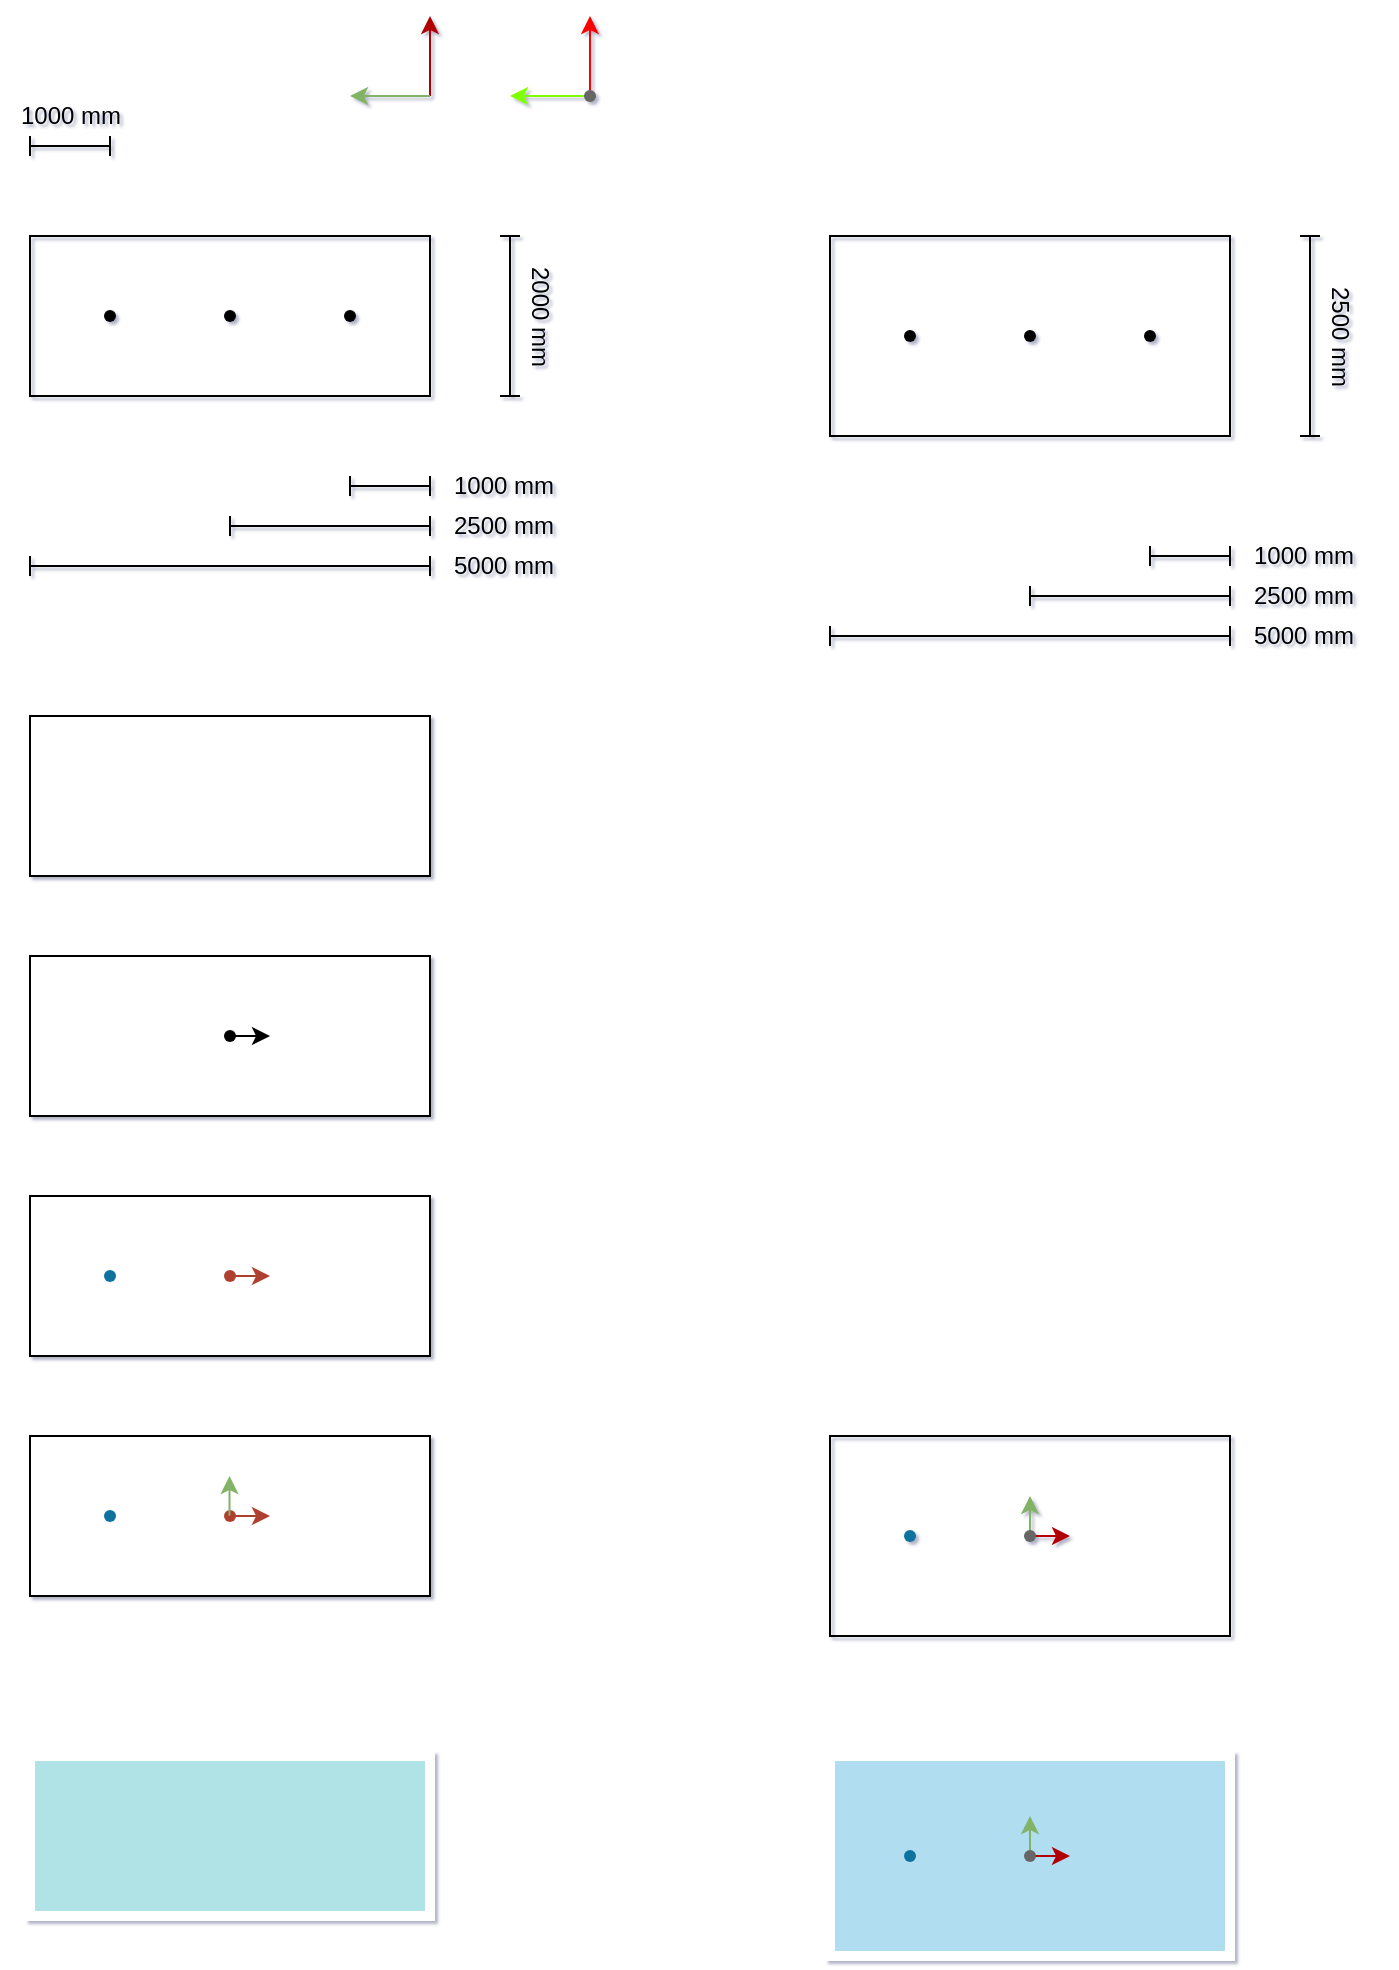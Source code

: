 <mxfile version="16.5.1" type="device" pages="14"><diagram id="8py7FpoyVgJnTxJI2T_E" name="basic shapes with dimension"><mxGraphModel dx="1074" dy="851" grid="1" gridSize="10" guides="1" tooltips="1" connect="1" arrows="1" fold="1" page="1" pageScale="1" pageWidth="827" pageHeight="1169" math="0" shadow="1"><root><mxCell id="0"/><mxCell id="1" parent="0"/><mxCell id="oQ2TafRxleNZKfleGceU-8" value="" style="rounded=0;whiteSpace=wrap;html=1;strokeWidth=1;" parent="1" vertex="1"><mxGeometry x="80" y="400" width="200" height="80" as="geometry"/></mxCell><mxCell id="oQ2TafRxleNZKfleGceU-16" value="" style="rounded=0;whiteSpace=wrap;html=1;strokeWidth=1;fillColor=none;" parent="1" vertex="1"><mxGeometry x="80" y="160" width="200" height="80" as="geometry"/></mxCell><mxCell id="oQ2TafRxleNZKfleGceU-17" value="" style="shape=waypoint;sketch=0;fillStyle=solid;size=6;pointerEvents=1;points=[];fillColor=none;resizable=0;rotatable=0;perimeter=centerPerimeter;snapToPoint=1;strokeWidth=1;" parent="1" vertex="1"><mxGeometry x="160" y="180" width="40" height="40" as="geometry"/></mxCell><mxCell id="oQ2TafRxleNZKfleGceU-18" value="" style="shape=crossbar;whiteSpace=wrap;html=1;rounded=1;strokeWidth=1;fillColor=none;" parent="1" vertex="1"><mxGeometry x="80" y="320" width="200" height="10" as="geometry"/></mxCell><mxCell id="oQ2TafRxleNZKfleGceU-19" value="" style="shape=crossbar;whiteSpace=wrap;html=1;rounded=1;strokeWidth=1;fillColor=none;" parent="1" vertex="1"><mxGeometry x="180" y="300" width="100" height="10" as="geometry"/></mxCell><mxCell id="oQ2TafRxleNZKfleGceU-20" value="" style="shape=crossbar;whiteSpace=wrap;html=1;rounded=1;strokeWidth=1;fillColor=none;" parent="1" vertex="1"><mxGeometry x="240" y="280" width="40" height="10" as="geometry"/></mxCell><mxCell id="oQ2TafRxleNZKfleGceU-21" value="5000 mm" style="text;html=1;align=left;verticalAlign=middle;resizable=0;points=[];autosize=1;strokeColor=none;fillColor=none;" parent="1" vertex="1"><mxGeometry x="290" y="315" width="70" height="20" as="geometry"/></mxCell><mxCell id="oQ2TafRxleNZKfleGceU-22" value="2500 mm" style="text;html=1;align=left;verticalAlign=middle;resizable=0;points=[];autosize=1;strokeColor=none;fillColor=none;" parent="1" vertex="1"><mxGeometry x="290" y="295" width="70" height="20" as="geometry"/></mxCell><mxCell id="oQ2TafRxleNZKfleGceU-23" value="1000 mm" style="text;html=1;align=left;verticalAlign=middle;resizable=0;points=[];autosize=1;strokeColor=none;fillColor=none;" parent="1" vertex="1"><mxGeometry x="290" y="275" width="70" height="20" as="geometry"/></mxCell><mxCell id="oQ2TafRxleNZKfleGceU-24" value="" style="shape=waypoint;sketch=0;fillStyle=solid;size=6;pointerEvents=1;points=[];fillColor=none;resizable=0;rotatable=0;perimeter=centerPerimeter;snapToPoint=1;strokeWidth=1;" parent="1" vertex="1"><mxGeometry x="220" y="180" width="40" height="40" as="geometry"/></mxCell><mxCell id="oQ2TafRxleNZKfleGceU-25" value="" style="shape=waypoint;sketch=0;fillStyle=solid;size=6;pointerEvents=1;points=[];fillColor=none;resizable=0;rotatable=0;perimeter=centerPerimeter;snapToPoint=1;strokeWidth=1;" parent="1" vertex="1"><mxGeometry x="100" y="180" width="40" height="40" as="geometry"/></mxCell><mxCell id="oQ2TafRxleNZKfleGceU-26" value="" style="shape=crossbar;whiteSpace=wrap;html=1;rounded=1;strokeWidth=1;fillColor=none;direction=south;" parent="1" vertex="1"><mxGeometry x="315" y="160" width="10" height="80" as="geometry"/></mxCell><mxCell id="oQ2TafRxleNZKfleGceU-27" value="2000 mm" style="text;html=1;align=center;verticalAlign=middle;resizable=0;points=[];autosize=1;strokeColor=none;fillColor=none;rotation=90;" parent="1" vertex="1"><mxGeometry x="300" y="190" width="70" height="20" as="geometry"/></mxCell><mxCell id="oQ2TafRxleNZKfleGceU-30" value="" style="rounded=0;whiteSpace=wrap;html=1;strokeWidth=1;" parent="1" vertex="1"><mxGeometry x="80" y="520" width="200" height="80" as="geometry"/></mxCell><mxCell id="oQ2TafRxleNZKfleGceU-31" value="" style="shape=waypoint;sketch=0;fillStyle=solid;size=6;pointerEvents=1;points=[];fillColor=none;resizable=0;rotatable=0;perimeter=centerPerimeter;snapToPoint=1;strokeWidth=1;" parent="1" vertex="1"><mxGeometry x="160" y="540" width="40" height="40" as="geometry"/></mxCell><mxCell id="oQ2TafRxleNZKfleGceU-32" value="" style="endArrow=classic;html=1;rounded=0;" parent="1" source="oQ2TafRxleNZKfleGceU-31" edge="1"><mxGeometry width="50" height="50" relative="1" as="geometry"><mxPoint x="190" y="590" as="sourcePoint"/><mxPoint x="200" y="560" as="targetPoint"/></mxGeometry></mxCell><mxCell id="3vy002DnsO7guz4qIhaw-1" value="" style="group" parent="1" vertex="1" connectable="0"><mxGeometry x="80" y="640" width="200" height="80" as="geometry"/></mxCell><mxCell id="oQ2TafRxleNZKfleGceU-37" value="" style="rounded=0;whiteSpace=wrap;html=1;strokeWidth=1;" parent="3vy002DnsO7guz4qIhaw-1" vertex="1"><mxGeometry width="200" height="80" as="geometry"/></mxCell><mxCell id="oQ2TafRxleNZKfleGceU-38" value="" style="shape=waypoint;sketch=0;fillStyle=solid;size=6;pointerEvents=1;points=[];fillColor=#fad9d5;resizable=0;rotatable=0;perimeter=centerPerimeter;snapToPoint=1;strokeWidth=1;strokeColor=#ae4132;" parent="3vy002DnsO7guz4qIhaw-1" vertex="1"><mxGeometry x="80" y="20" width="40" height="40" as="geometry"/></mxCell><mxCell id="oQ2TafRxleNZKfleGceU-39" value="" style="endArrow=classic;html=1;rounded=0;fillColor=#fad9d5;strokeColor=#ae4132;" parent="3vy002DnsO7guz4qIhaw-1" source="oQ2TafRxleNZKfleGceU-38" edge="1"><mxGeometry width="50" height="50" relative="1" as="geometry"><mxPoint x="110" y="70" as="sourcePoint"/><mxPoint x="120" y="40" as="targetPoint"/></mxGeometry></mxCell><mxCell id="oQ2TafRxleNZKfleGceU-40" value="" style="shape=waypoint;sketch=0;fillStyle=solid;size=6;pointerEvents=1;points=[];fillColor=#b1ddf0;resizable=0;rotatable=0;perimeter=centerPerimeter;snapToPoint=1;strokeWidth=1;strokeColor=#10739e;" parent="3vy002DnsO7guz4qIhaw-1" vertex="1"><mxGeometry x="20" y="20" width="40" height="40" as="geometry"/></mxCell><mxCell id="7yCa0CHT0Il8MEHHDPpp-1" value="" style="group" parent="1" vertex="1" connectable="0"><mxGeometry x="80" y="760" width="200" height="80" as="geometry"/></mxCell><mxCell id="7yCa0CHT0Il8MEHHDPpp-2" value="" style="rounded=0;whiteSpace=wrap;html=1;strokeWidth=1;" parent="7yCa0CHT0Il8MEHHDPpp-1" vertex="1"><mxGeometry width="200" height="80" as="geometry"/></mxCell><mxCell id="7yCa0CHT0Il8MEHHDPpp-3" value="" style="shape=waypoint;sketch=0;fillStyle=solid;size=6;pointerEvents=1;points=[];fillColor=#fad9d5;resizable=0;rotatable=0;perimeter=centerPerimeter;snapToPoint=1;strokeWidth=1;strokeColor=#ae4132;" parent="7yCa0CHT0Il8MEHHDPpp-1" vertex="1"><mxGeometry x="80" y="20" width="40" height="40" as="geometry"/></mxCell><mxCell id="7yCa0CHT0Il8MEHHDPpp-5" value="" style="shape=waypoint;sketch=0;fillStyle=solid;size=6;pointerEvents=1;points=[];fillColor=#b1ddf0;resizable=0;rotatable=0;perimeter=centerPerimeter;snapToPoint=1;strokeWidth=1;strokeColor=#10739e;" parent="7yCa0CHT0Il8MEHHDPpp-1" vertex="1"><mxGeometry x="20" y="20" width="40" height="40" as="geometry"/></mxCell><mxCell id="7yCa0CHT0Il8MEHHDPpp-6" value="" style="endArrow=classic;html=1;rounded=0;fillColor=#d5e8d4;strokeColor=#82b366;gradientColor=#97d077;" parent="7yCa0CHT0Il8MEHHDPpp-1" edge="1"><mxGeometry width="50" height="50" relative="1" as="geometry"><mxPoint x="99.76" y="40" as="sourcePoint"/><mxPoint x="99.76" y="20" as="targetPoint"/></mxGeometry></mxCell><mxCell id="7yCa0CHT0Il8MEHHDPpp-4" value="" style="endArrow=classic;html=1;rounded=0;fillColor=#fad9d5;strokeColor=#ae4132;" parent="1" source="7yCa0CHT0Il8MEHHDPpp-3" edge="1"><mxGeometry width="50" height="50" relative="1" as="geometry"><mxPoint x="190" y="830" as="sourcePoint"/><mxPoint x="200" y="800" as="targetPoint"/><Array as="points"><mxPoint x="190" y="800"/></Array></mxGeometry></mxCell><mxCell id="PGpq5Tn-xsi653ZjmDhr-1" value="" style="rounded=0;whiteSpace=wrap;html=1;strokeWidth=1;fillColor=none;" parent="1" vertex="1"><mxGeometry x="480" y="160" width="200" height="100" as="geometry"/></mxCell><mxCell id="PGpq5Tn-xsi653ZjmDhr-2" value="" style="shape=waypoint;sketch=0;fillStyle=solid;size=6;pointerEvents=1;points=[];fillColor=none;resizable=0;rotatable=0;perimeter=centerPerimeter;snapToPoint=1;strokeWidth=1;" parent="1" vertex="1"><mxGeometry x="560" y="190" width="40" height="40" as="geometry"/></mxCell><mxCell id="PGpq5Tn-xsi653ZjmDhr-3" value="" style="shape=crossbar;whiteSpace=wrap;html=1;rounded=1;strokeWidth=1;fillColor=none;" parent="1" vertex="1"><mxGeometry x="480" y="355" width="200" height="10" as="geometry"/></mxCell><mxCell id="PGpq5Tn-xsi653ZjmDhr-4" value="" style="shape=crossbar;whiteSpace=wrap;html=1;rounded=1;strokeWidth=1;fillColor=none;" parent="1" vertex="1"><mxGeometry x="580" y="335" width="100" height="10" as="geometry"/></mxCell><mxCell id="PGpq5Tn-xsi653ZjmDhr-5" value="" style="shape=crossbar;whiteSpace=wrap;html=1;rounded=1;strokeWidth=1;fillColor=none;" parent="1" vertex="1"><mxGeometry x="640" y="315" width="40" height="10" as="geometry"/></mxCell><mxCell id="PGpq5Tn-xsi653ZjmDhr-6" value="5000 mm" style="text;html=1;align=left;verticalAlign=middle;resizable=0;points=[];autosize=1;strokeColor=none;fillColor=none;" parent="1" vertex="1"><mxGeometry x="690" y="350" width="70" height="20" as="geometry"/></mxCell><mxCell id="PGpq5Tn-xsi653ZjmDhr-7" value="2500 mm" style="text;html=1;align=left;verticalAlign=middle;resizable=0;points=[];autosize=1;strokeColor=none;fillColor=none;" parent="1" vertex="1"><mxGeometry x="690" y="330" width="70" height="20" as="geometry"/></mxCell><mxCell id="PGpq5Tn-xsi653ZjmDhr-8" value="1000 mm" style="text;html=1;align=left;verticalAlign=middle;resizable=0;points=[];autosize=1;strokeColor=none;fillColor=none;" parent="1" vertex="1"><mxGeometry x="690" y="310" width="70" height="20" as="geometry"/></mxCell><mxCell id="PGpq5Tn-xsi653ZjmDhr-9" value="" style="shape=waypoint;sketch=0;fillStyle=solid;size=6;pointerEvents=1;points=[];fillColor=none;resizable=0;rotatable=0;perimeter=centerPerimeter;snapToPoint=1;strokeWidth=1;" parent="1" vertex="1"><mxGeometry x="620" y="190" width="40" height="40" as="geometry"/></mxCell><mxCell id="PGpq5Tn-xsi653ZjmDhr-10" value="" style="shape=waypoint;sketch=0;fillStyle=solid;size=6;pointerEvents=1;points=[];fillColor=none;resizable=0;rotatable=0;perimeter=centerPerimeter;snapToPoint=1;strokeWidth=1;" parent="1" vertex="1"><mxGeometry x="500" y="190" width="40" height="40" as="geometry"/></mxCell><mxCell id="PGpq5Tn-xsi653ZjmDhr-11" value="" style="shape=crossbar;whiteSpace=wrap;html=1;rounded=1;strokeWidth=1;fillColor=none;direction=south;" parent="1" vertex="1"><mxGeometry x="715" y="160" width="10" height="100" as="geometry"/></mxCell><mxCell id="PGpq5Tn-xsi653ZjmDhr-12" value="2500 mm" style="text;html=1;align=center;verticalAlign=middle;resizable=0;points=[];autosize=1;strokeColor=none;fillColor=none;rotation=90;" parent="1" vertex="1"><mxGeometry x="700" y="200" width="70" height="20" as="geometry"/></mxCell><mxCell id="PGpq5Tn-xsi653ZjmDhr-13" value="" style="rounded=0;whiteSpace=wrap;html=1;strokeWidth=1;fillColor=none;" parent="1" vertex="1"><mxGeometry x="480" y="760" width="200" height="100" as="geometry"/></mxCell><mxCell id="PGpq5Tn-xsi653ZjmDhr-18" value="" style="group" parent="1" vertex="1" connectable="0"><mxGeometry x="560" y="790" width="40" height="40" as="geometry"/></mxCell><mxCell id="PGpq5Tn-xsi653ZjmDhr-15" value="" style="endArrow=classic;html=1;rounded=0;fillColor=#e51400;strokeColor=#B20000;" parent="PGpq5Tn-xsi653ZjmDhr-18" edge="1"><mxGeometry width="50" height="50" relative="1" as="geometry"><mxPoint x="20" y="20" as="sourcePoint"/><mxPoint x="40" y="20" as="targetPoint"/></mxGeometry></mxCell><mxCell id="PGpq5Tn-xsi653ZjmDhr-16" value="" style="endArrow=classic;html=1;rounded=0;fillColor=#d5e8d4;strokeColor=#82b366;gradientColor=#97d077;" parent="PGpq5Tn-xsi653ZjmDhr-18" edge="1"><mxGeometry width="50" height="50" relative="1" as="geometry"><mxPoint x="20" y="20" as="sourcePoint"/><mxPoint x="20" as="targetPoint"/></mxGeometry></mxCell><mxCell id="PGpq5Tn-xsi653ZjmDhr-17" value="" style="shape=waypoint;sketch=0;fillStyle=solid;size=6;pointerEvents=1;points=[];fillColor=#f5f5f5;resizable=0;rotatable=0;perimeter=centerPerimeter;snapToPoint=1;strokeWidth=1;strokeColor=#666666;fontColor=#333333;rotation=90;" parent="PGpq5Tn-xsi653ZjmDhr-18" vertex="1"><mxGeometry width="40" height="40" as="geometry"/></mxCell><mxCell id="PGpq5Tn-xsi653ZjmDhr-19" value="" style="shape=waypoint;sketch=0;fillStyle=solid;size=6;pointerEvents=1;points=[];fillColor=#b1ddf0;resizable=0;rotatable=0;perimeter=centerPerimeter;snapToPoint=1;strokeWidth=1;strokeColor=#10739e;" parent="1" vertex="1"><mxGeometry x="500" y="790" width="40" height="40" as="geometry"/></mxCell><mxCell id="v8GQ7iCn0oz0jrOKFMqB-1" value="" style="group" parent="1" vertex="1" connectable="0"><mxGeometry x="65" y="90" width="70" height="30" as="geometry"/></mxCell><mxCell id="oQ2TafRxleNZKfleGceU-5" value="" style="shape=crossbar;whiteSpace=wrap;html=1;rounded=1;strokeWidth=1;" parent="v8GQ7iCn0oz0jrOKFMqB-1" vertex="1"><mxGeometry x="15" y="20" width="40" height="10" as="geometry"/></mxCell><mxCell id="oQ2TafRxleNZKfleGceU-10" value="1000 mm" style="text;html=1;align=center;verticalAlign=middle;resizable=0;points=[];autosize=1;strokeColor=none;fillColor=none;" parent="v8GQ7iCn0oz0jrOKFMqB-1" vertex="1"><mxGeometry width="70" height="20" as="geometry"/></mxCell><mxCell id="jCZGaClw_xplLJrpQ8Vu-1" value="" style="group;strokeWidth=5;strokeColor=#FFFFFF;fillColor=#B1DDF0;gradientColor=none;rotation=0;" parent="1" vertex="1" connectable="0"><mxGeometry x="480" y="920" width="200" height="100" as="geometry"/></mxCell><mxCell id="jCZGaClw_xplLJrpQ8Vu-2" value="" style="rounded=0;whiteSpace=wrap;html=1;strokeWidth=1;fillColor=none;opacity=0;rotation=0;" parent="jCZGaClw_xplLJrpQ8Vu-1" vertex="1"><mxGeometry width="200" height="100" as="geometry"/></mxCell><mxCell id="jCZGaClw_xplLJrpQ8Vu-3" value="" style="group;rotation=0;" parent="jCZGaClw_xplLJrpQ8Vu-1" vertex="1" connectable="0"><mxGeometry x="80" y="30" width="40" height="40" as="geometry"/></mxCell><mxCell id="jCZGaClw_xplLJrpQ8Vu-4" value="" style="endArrow=classic;html=1;rounded=0;fillColor=#e51400;strokeColor=#B20000;" parent="jCZGaClw_xplLJrpQ8Vu-3" edge="1"><mxGeometry width="50" height="50" relative="1" as="geometry"><mxPoint x="20" y="20" as="sourcePoint"/><mxPoint x="40" y="20" as="targetPoint"/></mxGeometry></mxCell><mxCell id="jCZGaClw_xplLJrpQ8Vu-5" value="" style="endArrow=classic;html=1;rounded=0;fillColor=#d5e8d4;strokeColor=#82b366;gradientColor=#97d077;" parent="jCZGaClw_xplLJrpQ8Vu-3" edge="1"><mxGeometry width="50" height="50" relative="1" as="geometry"><mxPoint x="20" y="20" as="sourcePoint"/><mxPoint x="20" as="targetPoint"/></mxGeometry></mxCell><mxCell id="jCZGaClw_xplLJrpQ8Vu-6" value="" style="shape=waypoint;sketch=0;fillStyle=solid;size=6;pointerEvents=1;points=[];fillColor=#f5f5f5;resizable=0;rotatable=0;perimeter=centerPerimeter;snapToPoint=1;strokeWidth=1;strokeColor=#666666;fontColor=#333333;rotation=90;" parent="jCZGaClw_xplLJrpQ8Vu-3" vertex="1"><mxGeometry width="40" height="40" as="geometry"/></mxCell><mxCell id="jCZGaClw_xplLJrpQ8Vu-7" value="" style="shape=waypoint;sketch=0;fillStyle=solid;size=6;pointerEvents=1;points=[];fillColor=#b1ddf0;resizable=0;rotatable=0;perimeter=centerPerimeter;snapToPoint=1;strokeWidth=1;strokeColor=#10739e;rotation=0;" parent="jCZGaClw_xplLJrpQ8Vu-1" vertex="1"><mxGeometry x="20" y="30" width="40" height="40" as="geometry"/></mxCell><mxCell id="jCZGaClw_xplLJrpQ8Vu-8" value="" style="group" parent="1" vertex="1" connectable="0"><mxGeometry x="240" y="50" width="40" height="40" as="geometry"/></mxCell><mxCell id="jCZGaClw_xplLJrpQ8Vu-9" value="" style="endArrow=classic;html=1;rounded=0;fillColor=#e51400;strokeColor=#B20000;" parent="jCZGaClw_xplLJrpQ8Vu-8" edge="1"><mxGeometry width="50" height="50" relative="1" as="geometry"><mxPoint x="40" y="40" as="sourcePoint"/><mxPoint x="40" as="targetPoint"/></mxGeometry></mxCell><mxCell id="jCZGaClw_xplLJrpQ8Vu-10" value="" style="endArrow=classic;html=1;rounded=0;fillColor=#d5e8d4;strokeColor=#82b366;gradientColor=#97d077;" parent="jCZGaClw_xplLJrpQ8Vu-8" edge="1"><mxGeometry width="50" height="50" relative="1" as="geometry"><mxPoint x="40" y="40" as="sourcePoint"/><mxPoint y="40" as="targetPoint"/></mxGeometry></mxCell><mxCell id="jCZGaClw_xplLJrpQ8Vu-11" value="" style="endArrow=classic;html=1;rounded=0;fillColor=#e51400;strokeColor=#FF0000;" parent="1" edge="1"><mxGeometry width="50" height="50" relative="1" as="geometry"><mxPoint x="360" y="90" as="sourcePoint"/><mxPoint x="360" y="50" as="targetPoint"/></mxGeometry></mxCell><mxCell id="jCZGaClw_xplLJrpQ8Vu-12" value="" style="endArrow=classic;html=1;rounded=0;fillColor=#d5e8d4;strokeColor=#80FF00;gradientColor=#97d077;startArrow=none;" parent="1" source="jCZGaClw_xplLJrpQ8Vu-13" edge="1"><mxGeometry width="50" height="50" relative="1" as="geometry"><mxPoint x="360" y="90" as="sourcePoint"/><mxPoint x="320" y="90" as="targetPoint"/></mxGeometry></mxCell><mxCell id="jCZGaClw_xplLJrpQ8Vu-13" value="" style="shape=waypoint;sketch=0;fillStyle=solid;size=6;pointerEvents=1;points=[];fillColor=#f5f5f5;resizable=0;rotatable=0;perimeter=centerPerimeter;snapToPoint=1;strokeWidth=1;strokeColor=#666666;fontColor=#333333;" parent="1" vertex="1"><mxGeometry x="340" y="70" width="40" height="40" as="geometry"/></mxCell><mxCell id="jCZGaClw_xplLJrpQ8Vu-14" value="" style="endArrow=none;html=1;rounded=0;fillColor=#d5e8d4;strokeColor=#80FF00;gradientColor=#97d077;" parent="1" target="jCZGaClw_xplLJrpQ8Vu-13" edge="1"><mxGeometry width="50" height="50" relative="1" as="geometry"><mxPoint x="360" y="90" as="sourcePoint"/><mxPoint x="320" y="90" as="targetPoint"/></mxGeometry></mxCell><mxCell id="LFikKo_tnXel7QjQzsST-1" value="" style="rounded=0;whiteSpace=wrap;html=1;strokeWidth=5;container=1;strokeColor=#FFFFFF;fillColor=#b0e3e6;" parent="1" vertex="1"><mxGeometry x="80" y="920" width="200" height="80" as="geometry"/></mxCell></root></mxGraphModel></diagram><diagram id="eh0pwwdBh3rQFtlKzRUX" name="left_right_5x5_parkingSpace"><mxGraphModel dx="2361" dy="1216" grid="1" gridSize="10" guides="1" tooltips="1" connect="1" arrows="1" fold="1" page="1" pageScale="1" pageWidth="827" pageHeight="1169" math="0" shadow="0"><root><mxCell id="5NQC7TD7TElkp9lTFGlU-0"/><mxCell id="5NQC7TD7TElkp9lTFGlU-1" parent="5NQC7TD7TElkp9lTFGlU-0"/><mxCell id="wYS3g4S1UmXVQdB1ZBLl-4" value="" style="group" parent="5NQC7TD7TElkp9lTFGlU-1" vertex="1" connectable="0"><mxGeometry x="360" y="880" width="60" height="60" as="geometry"/></mxCell><mxCell id="wYS3g4S1UmXVQdB1ZBLl-5" value="" style="endArrow=classic;html=1;rounded=0;fillColor=#e51400;strokeColor=#B20000;" parent="wYS3g4S1UmXVQdB1ZBLl-4" edge="1"><mxGeometry width="50" height="50" relative="1" as="geometry"><mxPoint x="40" y="40" as="sourcePoint"/><mxPoint x="40" as="targetPoint"/></mxGeometry></mxCell><mxCell id="wYS3g4S1UmXVQdB1ZBLl-6" value="" style="endArrow=classic;html=1;rounded=0;fillColor=#d5e8d4;strokeColor=#82b366;gradientColor=#97d077;" parent="wYS3g4S1UmXVQdB1ZBLl-4" edge="1"><mxGeometry width="50" height="50" relative="1" as="geometry"><mxPoint x="40" y="40" as="sourcePoint"/><mxPoint y="40" as="targetPoint"/></mxGeometry></mxCell><mxCell id="wYS3g4S1UmXVQdB1ZBLl-7" value="" style="shape=waypoint;sketch=0;fillStyle=solid;size=6;pointerEvents=1;points=[];fillColor=#f5f5f5;resizable=0;rotatable=0;perimeter=centerPerimeter;snapToPoint=1;strokeWidth=1;strokeColor=#666666;fontColor=#333333;" parent="wYS3g4S1UmXVQdB1ZBLl-4" vertex="1"><mxGeometry x="20" y="20" width="40" height="40" as="geometry"/></mxCell><mxCell id="2M8sLQTlgBH1itbLNwkm-0" value="" style="group" parent="5NQC7TD7TElkp9lTFGlU-1" vertex="1" connectable="0"><mxGeometry x="40" y="160" width="200" height="80" as="geometry"/></mxCell><mxCell id="2M8sLQTlgBH1itbLNwkm-1" value="" style="rounded=0;whiteSpace=wrap;html=1;strokeWidth=1;" parent="2M8sLQTlgBH1itbLNwkm-0" vertex="1"><mxGeometry width="200" height="80" as="geometry"/></mxCell><mxCell id="2M8sLQTlgBH1itbLNwkm-2" value="" style="shape=waypoint;sketch=0;fillStyle=solid;size=6;pointerEvents=1;points=[];fillColor=#fad9d5;resizable=0;rotatable=0;perimeter=centerPerimeter;snapToPoint=1;strokeWidth=1;strokeColor=#ae4132;" parent="2M8sLQTlgBH1itbLNwkm-0" vertex="1"><mxGeometry x="80" y="20" width="40" height="40" as="geometry"/></mxCell><mxCell id="2M8sLQTlgBH1itbLNwkm-3" value="" style="endArrow=classic;html=1;rounded=0;fillColor=#fad9d5;strokeColor=#ae4132;" parent="2M8sLQTlgBH1itbLNwkm-0" source="2M8sLQTlgBH1itbLNwkm-2" edge="1"><mxGeometry width="50" height="50" relative="1" as="geometry"><mxPoint x="110" y="70" as="sourcePoint"/><mxPoint x="120" y="40" as="targetPoint"/></mxGeometry></mxCell><mxCell id="2M8sLQTlgBH1itbLNwkm-4" value="" style="shape=waypoint;sketch=0;fillStyle=solid;size=6;pointerEvents=1;points=[];fillColor=#b1ddf0;resizable=0;rotatable=0;perimeter=centerPerimeter;snapToPoint=1;strokeWidth=1;strokeColor=#10739e;" parent="2M8sLQTlgBH1itbLNwkm-0" vertex="1"><mxGeometry x="20" y="20" width="40" height="40" as="geometry"/></mxCell><mxCell id="2M8sLQTlgBH1itbLNwkm-5" value="" style="endArrow=none;dashed=1;html=1;dashPattern=1 3;strokeWidth=2;rounded=0;" parent="5NQC7TD7TElkp9lTFGlU-1" edge="1"><mxGeometry width="50" height="50" relative="1" as="geometry"><mxPoint x="240" y="920" as="sourcePoint"/><mxPoint x="240" y="440" as="targetPoint"/></mxGeometry></mxCell><mxCell id="2M8sLQTlgBH1itbLNwkm-6" value="" style="endArrow=none;dashed=1;html=1;dashPattern=1 3;strokeWidth=2;rounded=0;" parent="5NQC7TD7TElkp9lTFGlU-1" edge="1"><mxGeometry width="50" height="50" relative="1" as="geometry"><mxPoint x="560" y="922.07" as="sourcePoint"/><mxPoint x="560" y="440" as="targetPoint"/></mxGeometry></mxCell><mxCell id="2M8sLQTlgBH1itbLNwkm-7" value="" style="group" parent="5NQC7TD7TElkp9lTFGlU-1" vertex="1" connectable="0"><mxGeometry x="40" y="800" width="200" height="80" as="geometry"/></mxCell><mxCell id="2M8sLQTlgBH1itbLNwkm-8" value="" style="rounded=0;whiteSpace=wrap;html=1;strokeWidth=1;" parent="2M8sLQTlgBH1itbLNwkm-7" vertex="1"><mxGeometry width="200" height="80" as="geometry"/></mxCell><mxCell id="2M8sLQTlgBH1itbLNwkm-9" value="" style="shape=waypoint;sketch=0;fillStyle=solid;size=6;pointerEvents=1;points=[];fillColor=#fad9d5;resizable=0;rotatable=0;perimeter=centerPerimeter;snapToPoint=1;strokeWidth=1;strokeColor=#ae4132;" parent="2M8sLQTlgBH1itbLNwkm-7" vertex="1"><mxGeometry x="80" y="20" width="40" height="40" as="geometry"/></mxCell><mxCell id="2M8sLQTlgBH1itbLNwkm-10" value="" style="endArrow=classic;html=1;rounded=0;fillColor=#fad9d5;strokeColor=#ae4132;" parent="2M8sLQTlgBH1itbLNwkm-7" source="2M8sLQTlgBH1itbLNwkm-9" edge="1"><mxGeometry width="50" height="50" relative="1" as="geometry"><mxPoint x="110" y="70" as="sourcePoint"/><mxPoint x="120" y="40" as="targetPoint"/></mxGeometry></mxCell><mxCell id="2M8sLQTlgBH1itbLNwkm-11" value="" style="shape=waypoint;sketch=0;fillStyle=solid;size=6;pointerEvents=1;points=[];fillColor=#b1ddf0;resizable=0;rotatable=0;perimeter=centerPerimeter;snapToPoint=1;strokeWidth=1;strokeColor=#10739e;" parent="2M8sLQTlgBH1itbLNwkm-7" vertex="1"><mxGeometry x="20" y="20" width="40" height="40" as="geometry"/></mxCell><mxCell id="2M8sLQTlgBH1itbLNwkm-12" value="" style="group" parent="5NQC7TD7TElkp9lTFGlU-1" vertex="1" connectable="0"><mxGeometry x="40" y="720" width="200" height="80" as="geometry"/></mxCell><mxCell id="2M8sLQTlgBH1itbLNwkm-13" value="" style="rounded=0;whiteSpace=wrap;html=1;strokeWidth=1;" parent="2M8sLQTlgBH1itbLNwkm-12" vertex="1"><mxGeometry width="200" height="80" as="geometry"/></mxCell><mxCell id="2M8sLQTlgBH1itbLNwkm-14" value="" style="shape=waypoint;sketch=0;fillStyle=solid;size=6;pointerEvents=1;points=[];fillColor=#fad9d5;resizable=0;rotatable=0;perimeter=centerPerimeter;snapToPoint=1;strokeWidth=1;strokeColor=#ae4132;" parent="2M8sLQTlgBH1itbLNwkm-12" vertex="1"><mxGeometry x="80" y="20" width="40" height="40" as="geometry"/></mxCell><mxCell id="2M8sLQTlgBH1itbLNwkm-15" value="" style="endArrow=classic;html=1;rounded=0;fillColor=#fad9d5;strokeColor=#ae4132;" parent="2M8sLQTlgBH1itbLNwkm-12" source="2M8sLQTlgBH1itbLNwkm-14" edge="1"><mxGeometry width="50" height="50" relative="1" as="geometry"><mxPoint x="110" y="70" as="sourcePoint"/><mxPoint x="120" y="40" as="targetPoint"/></mxGeometry></mxCell><mxCell id="2M8sLQTlgBH1itbLNwkm-16" value="" style="shape=waypoint;sketch=0;fillStyle=solid;size=6;pointerEvents=1;points=[];fillColor=#b1ddf0;resizable=0;rotatable=0;perimeter=centerPerimeter;snapToPoint=1;strokeWidth=1;strokeColor=#10739e;" parent="2M8sLQTlgBH1itbLNwkm-12" vertex="1"><mxGeometry x="20" y="20" width="40" height="40" as="geometry"/></mxCell><mxCell id="2M8sLQTlgBH1itbLNwkm-17" value="" style="group" parent="5NQC7TD7TElkp9lTFGlU-1" vertex="1" connectable="0"><mxGeometry x="40" y="640" width="200" height="80" as="geometry"/></mxCell><mxCell id="2M8sLQTlgBH1itbLNwkm-18" value="" style="rounded=0;whiteSpace=wrap;html=1;strokeWidth=1;" parent="2M8sLQTlgBH1itbLNwkm-17" vertex="1"><mxGeometry width="200" height="80" as="geometry"/></mxCell><mxCell id="2M8sLQTlgBH1itbLNwkm-19" value="" style="shape=waypoint;sketch=0;fillStyle=solid;size=6;pointerEvents=1;points=[];fillColor=#fad9d5;resizable=0;rotatable=0;perimeter=centerPerimeter;snapToPoint=1;strokeWidth=1;strokeColor=#ae4132;" parent="2M8sLQTlgBH1itbLNwkm-17" vertex="1"><mxGeometry x="80" y="20" width="40" height="40" as="geometry"/></mxCell><mxCell id="2M8sLQTlgBH1itbLNwkm-20" value="" style="endArrow=classic;html=1;rounded=0;fillColor=#fad9d5;strokeColor=#ae4132;" parent="2M8sLQTlgBH1itbLNwkm-17" source="2M8sLQTlgBH1itbLNwkm-19" edge="1"><mxGeometry width="50" height="50" relative="1" as="geometry"><mxPoint x="110" y="70" as="sourcePoint"/><mxPoint x="120" y="40" as="targetPoint"/></mxGeometry></mxCell><mxCell id="2M8sLQTlgBH1itbLNwkm-21" value="" style="shape=waypoint;sketch=0;fillStyle=solid;size=6;pointerEvents=1;points=[];fillColor=#b1ddf0;resizable=0;rotatable=0;perimeter=centerPerimeter;snapToPoint=1;strokeWidth=1;strokeColor=#10739e;" parent="2M8sLQTlgBH1itbLNwkm-17" vertex="1"><mxGeometry x="20" y="20" width="40" height="40" as="geometry"/></mxCell><mxCell id="2M8sLQTlgBH1itbLNwkm-22" value="" style="group;direction=west;flipH=1;" parent="5NQC7TD7TElkp9lTFGlU-1" vertex="1" connectable="0"><mxGeometry x="560" y="800" width="200" height="80" as="geometry"/></mxCell><mxCell id="2M8sLQTlgBH1itbLNwkm-23" value="" style="rounded=0;whiteSpace=wrap;html=1;strokeWidth=1;" parent="2M8sLQTlgBH1itbLNwkm-22" vertex="1"><mxGeometry width="200" height="80" as="geometry"/></mxCell><mxCell id="2M8sLQTlgBH1itbLNwkm-24" value="" style="shape=waypoint;sketch=0;fillStyle=solid;size=6;pointerEvents=1;points=[];fillColor=#fad9d5;resizable=0;rotatable=0;perimeter=centerPerimeter;snapToPoint=1;strokeWidth=1;strokeColor=#ae4132;" parent="2M8sLQTlgBH1itbLNwkm-22" vertex="1"><mxGeometry x="80" y="20" width="40" height="40" as="geometry"/></mxCell><mxCell id="2M8sLQTlgBH1itbLNwkm-25" value="" style="endArrow=classic;html=1;rounded=0;fillColor=#fad9d5;strokeColor=#ae4132;" parent="2M8sLQTlgBH1itbLNwkm-22" source="2M8sLQTlgBH1itbLNwkm-24" edge="1"><mxGeometry width="50" height="50" relative="1" as="geometry"><mxPoint x="90" y="70" as="sourcePoint"/><mxPoint x="80" y="40" as="targetPoint"/></mxGeometry></mxCell><mxCell id="2M8sLQTlgBH1itbLNwkm-26" value="" style="shape=waypoint;sketch=0;fillStyle=solid;size=6;pointerEvents=1;points=[];fillColor=#b1ddf0;resizable=0;rotatable=0;perimeter=centerPerimeter;snapToPoint=1;strokeWidth=1;strokeColor=#10739e;" parent="2M8sLQTlgBH1itbLNwkm-22" vertex="1"><mxGeometry x="140" y="20" width="40" height="40" as="geometry"/></mxCell><mxCell id="2M8sLQTlgBH1itbLNwkm-32" value="" style="group;direction=west;flipH=1;" parent="5NQC7TD7TElkp9lTFGlU-1" vertex="1" connectable="0"><mxGeometry x="560" y="720" width="200" height="80" as="geometry"/></mxCell><mxCell id="2M8sLQTlgBH1itbLNwkm-33" value="" style="rounded=0;whiteSpace=wrap;html=1;strokeWidth=1;" parent="2M8sLQTlgBH1itbLNwkm-32" vertex="1"><mxGeometry width="200" height="80" as="geometry"/></mxCell><mxCell id="2M8sLQTlgBH1itbLNwkm-34" value="" style="shape=waypoint;sketch=0;fillStyle=solid;size=6;pointerEvents=1;points=[];fillColor=#fad9d5;resizable=0;rotatable=0;perimeter=centerPerimeter;snapToPoint=1;strokeWidth=1;strokeColor=#ae4132;" parent="2M8sLQTlgBH1itbLNwkm-32" vertex="1"><mxGeometry x="80" y="20" width="40" height="40" as="geometry"/></mxCell><mxCell id="2M8sLQTlgBH1itbLNwkm-35" value="" style="endArrow=classic;html=1;rounded=0;fillColor=#fad9d5;strokeColor=#ae4132;" parent="2M8sLQTlgBH1itbLNwkm-32" source="2M8sLQTlgBH1itbLNwkm-34" edge="1"><mxGeometry width="50" height="50" relative="1" as="geometry"><mxPoint x="90" y="70" as="sourcePoint"/><mxPoint x="80" y="40" as="targetPoint"/></mxGeometry></mxCell><mxCell id="2M8sLQTlgBH1itbLNwkm-36" value="" style="shape=waypoint;sketch=0;fillStyle=solid;size=6;pointerEvents=1;points=[];fillColor=#b1ddf0;resizable=0;rotatable=0;perimeter=centerPerimeter;snapToPoint=1;strokeWidth=1;strokeColor=#10739e;" parent="2M8sLQTlgBH1itbLNwkm-32" vertex="1"><mxGeometry x="140" y="20" width="40" height="40" as="geometry"/></mxCell><mxCell id="2M8sLQTlgBH1itbLNwkm-37" value="" style="group;direction=west;flipH=1;" parent="5NQC7TD7TElkp9lTFGlU-1" vertex="1" connectable="0"><mxGeometry x="560" y="640" width="200" height="80" as="geometry"/></mxCell><mxCell id="2M8sLQTlgBH1itbLNwkm-38" value="" style="rounded=0;whiteSpace=wrap;html=1;strokeWidth=1;" parent="2M8sLQTlgBH1itbLNwkm-37" vertex="1"><mxGeometry width="200" height="80" as="geometry"/></mxCell><mxCell id="2M8sLQTlgBH1itbLNwkm-39" value="" style="shape=waypoint;sketch=0;fillStyle=solid;size=6;pointerEvents=1;points=[];fillColor=#fad9d5;resizable=0;rotatable=0;perimeter=centerPerimeter;snapToPoint=1;strokeWidth=1;strokeColor=#ae4132;" parent="2M8sLQTlgBH1itbLNwkm-37" vertex="1"><mxGeometry x="80" y="20" width="40" height="40" as="geometry"/></mxCell><mxCell id="2M8sLQTlgBH1itbLNwkm-40" value="" style="endArrow=classic;html=1;rounded=0;fillColor=#fad9d5;strokeColor=#ae4132;" parent="2M8sLQTlgBH1itbLNwkm-37" source="2M8sLQTlgBH1itbLNwkm-39" edge="1"><mxGeometry width="50" height="50" relative="1" as="geometry"><mxPoint x="90" y="70" as="sourcePoint"/><mxPoint x="80" y="40" as="targetPoint"/></mxGeometry></mxCell><mxCell id="2M8sLQTlgBH1itbLNwkm-41" value="" style="shape=waypoint;sketch=0;fillStyle=solid;size=6;pointerEvents=1;points=[];fillColor=#b1ddf0;resizable=0;rotatable=0;perimeter=centerPerimeter;snapToPoint=1;strokeWidth=1;strokeColor=#10739e;" parent="2M8sLQTlgBH1itbLNwkm-37" vertex="1"><mxGeometry x="140" y="20" width="40" height="40" as="geometry"/></mxCell><mxCell id="2M8sLQTlgBH1itbLNwkm-42" value="" style="group;direction=west;flipH=1;" parent="5NQC7TD7TElkp9lTFGlU-1" vertex="1" connectable="0"><mxGeometry x="560" y="560" width="200" height="80" as="geometry"/></mxCell><mxCell id="2M8sLQTlgBH1itbLNwkm-43" value="" style="rounded=0;whiteSpace=wrap;html=1;strokeWidth=1;" parent="2M8sLQTlgBH1itbLNwkm-42" vertex="1"><mxGeometry width="200" height="80" as="geometry"/></mxCell><mxCell id="2M8sLQTlgBH1itbLNwkm-44" value="" style="shape=waypoint;sketch=0;fillStyle=solid;size=6;pointerEvents=1;points=[];fillColor=#fad9d5;resizable=0;rotatable=0;perimeter=centerPerimeter;snapToPoint=1;strokeWidth=1;strokeColor=#ae4132;" parent="2M8sLQTlgBH1itbLNwkm-42" vertex="1"><mxGeometry x="80" y="20" width="40" height="40" as="geometry"/></mxCell><mxCell id="2M8sLQTlgBH1itbLNwkm-45" value="" style="endArrow=classic;html=1;rounded=0;fillColor=#fad9d5;strokeColor=#ae4132;" parent="2M8sLQTlgBH1itbLNwkm-42" source="2M8sLQTlgBH1itbLNwkm-44" edge="1"><mxGeometry width="50" height="50" relative="1" as="geometry"><mxPoint x="90" y="70" as="sourcePoint"/><mxPoint x="80" y="40" as="targetPoint"/></mxGeometry></mxCell><mxCell id="2M8sLQTlgBH1itbLNwkm-46" value="" style="shape=waypoint;sketch=0;fillStyle=solid;size=6;pointerEvents=1;points=[];fillColor=#b1ddf0;resizable=0;rotatable=0;perimeter=centerPerimeter;snapToPoint=1;strokeWidth=1;strokeColor=#10739e;" parent="2M8sLQTlgBH1itbLNwkm-42" vertex="1"><mxGeometry x="140" y="20" width="40" height="40" as="geometry"/></mxCell><mxCell id="2M8sLQTlgBH1itbLNwkm-47" value="" style="group;direction=west;flipH=1;" parent="5NQC7TD7TElkp9lTFGlU-1" vertex="1" connectable="0"><mxGeometry x="560" y="480" width="200" height="80" as="geometry"/></mxCell><mxCell id="2M8sLQTlgBH1itbLNwkm-48" value="" style="rounded=0;whiteSpace=wrap;html=1;strokeWidth=1;" parent="2M8sLQTlgBH1itbLNwkm-47" vertex="1"><mxGeometry width="200" height="80" as="geometry"/></mxCell><mxCell id="2M8sLQTlgBH1itbLNwkm-49" value="" style="shape=waypoint;sketch=0;fillStyle=solid;size=6;pointerEvents=1;points=[];fillColor=#fad9d5;resizable=0;rotatable=0;perimeter=centerPerimeter;snapToPoint=1;strokeWidth=1;strokeColor=#ae4132;" parent="2M8sLQTlgBH1itbLNwkm-47" vertex="1"><mxGeometry x="80" y="20" width="40" height="40" as="geometry"/></mxCell><mxCell id="2M8sLQTlgBH1itbLNwkm-50" value="" style="endArrow=classic;html=1;rounded=0;fillColor=#fad9d5;strokeColor=#ae4132;" parent="2M8sLQTlgBH1itbLNwkm-47" source="2M8sLQTlgBH1itbLNwkm-49" edge="1"><mxGeometry width="50" height="50" relative="1" as="geometry"><mxPoint x="90" y="70" as="sourcePoint"/><mxPoint x="80" y="40" as="targetPoint"/></mxGeometry></mxCell><mxCell id="2M8sLQTlgBH1itbLNwkm-51" value="" style="shape=waypoint;sketch=0;fillStyle=solid;size=6;pointerEvents=1;points=[];fillColor=#b1ddf0;resizable=0;rotatable=0;perimeter=centerPerimeter;snapToPoint=1;strokeWidth=1;strokeColor=#10739e;" parent="2M8sLQTlgBH1itbLNwkm-47" vertex="1"><mxGeometry x="140" y="20" width="40" height="40" as="geometry"/></mxCell><mxCell id="2M8sLQTlgBH1itbLNwkm-57" value="" style="group" parent="5NQC7TD7TElkp9lTFGlU-1" vertex="1" connectable="0"><mxGeometry x="40" y="560" width="200" height="80" as="geometry"/></mxCell><mxCell id="2M8sLQTlgBH1itbLNwkm-58" value="" style="rounded=0;whiteSpace=wrap;html=1;strokeWidth=1;" parent="2M8sLQTlgBH1itbLNwkm-57" vertex="1"><mxGeometry width="200" height="80" as="geometry"/></mxCell><mxCell id="2M8sLQTlgBH1itbLNwkm-59" value="" style="shape=waypoint;sketch=0;fillStyle=solid;size=6;pointerEvents=1;points=[];fillColor=#fad9d5;resizable=0;rotatable=0;perimeter=centerPerimeter;snapToPoint=1;strokeWidth=1;strokeColor=#ae4132;" parent="2M8sLQTlgBH1itbLNwkm-57" vertex="1"><mxGeometry x="80" y="20" width="40" height="40" as="geometry"/></mxCell><mxCell id="2M8sLQTlgBH1itbLNwkm-60" value="" style="endArrow=classic;html=1;rounded=0;fillColor=#fad9d5;strokeColor=#ae4132;" parent="2M8sLQTlgBH1itbLNwkm-57" source="2M8sLQTlgBH1itbLNwkm-59" edge="1"><mxGeometry width="50" height="50" relative="1" as="geometry"><mxPoint x="110" y="70" as="sourcePoint"/><mxPoint x="120" y="40" as="targetPoint"/></mxGeometry></mxCell><mxCell id="2M8sLQTlgBH1itbLNwkm-61" value="" style="shape=waypoint;sketch=0;fillStyle=solid;size=6;pointerEvents=1;points=[];fillColor=#b1ddf0;resizable=0;rotatable=0;perimeter=centerPerimeter;snapToPoint=1;strokeWidth=1;strokeColor=#10739e;" parent="2M8sLQTlgBH1itbLNwkm-57" vertex="1"><mxGeometry x="20" y="20" width="40" height="40" as="geometry"/></mxCell><mxCell id="2M8sLQTlgBH1itbLNwkm-62" value="" style="group" parent="5NQC7TD7TElkp9lTFGlU-1" vertex="1" connectable="0"><mxGeometry x="40" y="480" width="200" height="80" as="geometry"/></mxCell><mxCell id="2M8sLQTlgBH1itbLNwkm-63" value="" style="rounded=0;whiteSpace=wrap;html=1;strokeWidth=1;" parent="2M8sLQTlgBH1itbLNwkm-62" vertex="1"><mxGeometry width="200" height="80" as="geometry"/></mxCell><mxCell id="2M8sLQTlgBH1itbLNwkm-64" value="" style="shape=waypoint;sketch=0;fillStyle=solid;size=6;pointerEvents=1;points=[];fillColor=#fad9d5;resizable=0;rotatable=0;perimeter=centerPerimeter;snapToPoint=1;strokeWidth=1;strokeColor=#ae4132;" parent="2M8sLQTlgBH1itbLNwkm-62" vertex="1"><mxGeometry x="80" y="20" width="40" height="40" as="geometry"/></mxCell><mxCell id="2M8sLQTlgBH1itbLNwkm-65" value="" style="endArrow=classic;html=1;rounded=0;fillColor=#fad9d5;strokeColor=#ae4132;" parent="2M8sLQTlgBH1itbLNwkm-62" source="2M8sLQTlgBH1itbLNwkm-64" edge="1"><mxGeometry width="50" height="50" relative="1" as="geometry"><mxPoint x="110" y="70" as="sourcePoint"/><mxPoint x="120" y="40" as="targetPoint"/></mxGeometry></mxCell><mxCell id="2M8sLQTlgBH1itbLNwkm-66" value="" style="shape=waypoint;sketch=0;fillStyle=solid;size=6;pointerEvents=1;points=[];fillColor=#b1ddf0;resizable=0;rotatable=0;perimeter=centerPerimeter;snapToPoint=1;strokeWidth=1;strokeColor=#10739e;" parent="2M8sLQTlgBH1itbLNwkm-62" vertex="1"><mxGeometry x="20" y="20" width="40" height="40" as="geometry"/></mxCell><mxCell id="OIL_wAgiig5Mpp8sw-aI-0" value="" style="shape=crossbar;whiteSpace=wrap;html=1;rounded=1;strokeWidth=1;fillColor=none;" parent="5NQC7TD7TElkp9lTFGlU-1" vertex="1"><mxGeometry x="240" y="1150" width="320" height="10" as="geometry"/></mxCell><mxCell id="OIL_wAgiig5Mpp8sw-aI-1" value="8000 mm" style="text;html=1;align=center;verticalAlign=middle;resizable=0;points=[];autosize=1;strokeColor=none;fillColor=none;" parent="5NQC7TD7TElkp9lTFGlU-1" vertex="1"><mxGeometry x="365" y="1130" width="70" height="20" as="geometry"/></mxCell><mxCell id="OIL_wAgiig5Mpp8sw-aI-3" value="" style="shape=crossbar;whiteSpace=wrap;html=1;rounded=1;strokeWidth=1;fillColor=none;" parent="5NQC7TD7TElkp9lTFGlU-1" vertex="1"><mxGeometry x="560" y="1150" width="200" height="10" as="geometry"/></mxCell><mxCell id="OIL_wAgiig5Mpp8sw-aI-4" value="" style="shape=crossbar;whiteSpace=wrap;html=1;rounded=1;strokeWidth=1;fillColor=none;" parent="5NQC7TD7TElkp9lTFGlU-1" vertex="1"><mxGeometry x="40" y="1150" width="200" height="10" as="geometry"/></mxCell><mxCell id="OIL_wAgiig5Mpp8sw-aI-5" value="5000 mm" style="text;html=1;align=center;verticalAlign=middle;resizable=0;points=[];autosize=1;strokeColor=none;fillColor=none;" parent="5NQC7TD7TElkp9lTFGlU-1" vertex="1"><mxGeometry x="625" y="1130" width="70" height="20" as="geometry"/></mxCell><mxCell id="OIL_wAgiig5Mpp8sw-aI-6" value="5000 mm" style="text;html=1;align=center;verticalAlign=middle;resizable=0;points=[];autosize=1;strokeColor=none;fillColor=none;" parent="5NQC7TD7TElkp9lTFGlU-1" vertex="1"><mxGeometry x="105" y="1130" width="70" height="20" as="geometry"/></mxCell><mxCell id="OIL_wAgiig5Mpp8sw-aI-8" value="" style="group" parent="5NQC7TD7TElkp9lTFGlU-1" vertex="1" connectable="0"><mxGeometry x="25" y="90" width="70" height="30" as="geometry"/></mxCell><mxCell id="MnTt0lgB3lKnNbHjDLAh-0" value="" style="shape=crossbar;whiteSpace=wrap;html=1;rounded=1;strokeWidth=1;" parent="OIL_wAgiig5Mpp8sw-aI-8" vertex="1"><mxGeometry x="15" y="20" width="40" height="10" as="geometry"/></mxCell><mxCell id="MnTt0lgB3lKnNbHjDLAh-1" value="1000 mm" style="text;html=1;align=center;verticalAlign=middle;resizable=0;points=[];autosize=1;strokeColor=none;fillColor=none;" parent="OIL_wAgiig5Mpp8sw-aI-8" vertex="1"><mxGeometry width="70" height="20" as="geometry"/></mxCell><mxCell id="OIL_wAgiig5Mpp8sw-aI-9" value="" style="shape=crossbar;whiteSpace=wrap;html=1;rounded=1;strokeWidth=1;fillColor=none;" parent="5NQC7TD7TElkp9lTFGlU-1" vertex="1"><mxGeometry x="760" y="1150" width="200" height="10" as="geometry"/></mxCell><mxCell id="OIL_wAgiig5Mpp8sw-aI-13" value="" style="endArrow=none;html=1;rounded=0;" parent="5NQC7TD7TElkp9lTFGlU-1" edge="1"><mxGeometry width="50" height="50" relative="1" as="geometry"><mxPoint x="-160" y="1080" as="sourcePoint"/><mxPoint x="960" y="1080" as="targetPoint"/></mxGeometry></mxCell><mxCell id="OIL_wAgiig5Mpp8sw-aI-14" value="" style="shape=crossbar;whiteSpace=wrap;html=1;rounded=1;strokeWidth=1;fillColor=none;" parent="5NQC7TD7TElkp9lTFGlU-1" vertex="1"><mxGeometry x="-160" y="1150" width="200" height="10" as="geometry"/></mxCell><mxCell id="OIL_wAgiig5Mpp8sw-aI-15" value="" style="endArrow=none;html=1;rounded=0;" parent="5NQC7TD7TElkp9lTFGlU-1" edge="1"><mxGeometry width="50" height="50" relative="1" as="geometry"><mxPoint x="960" y="1080" as="sourcePoint"/><mxPoint x="960" y="280" as="targetPoint"/></mxGeometry></mxCell><mxCell id="OIL_wAgiig5Mpp8sw-aI-16" value="" style="endArrow=none;html=1;rounded=0;" parent="5NQC7TD7TElkp9lTFGlU-1" edge="1"><mxGeometry width="50" height="50" relative="1" as="geometry"><mxPoint x="-160" y="1080" as="sourcePoint"/><mxPoint x="-160" y="280" as="targetPoint"/></mxGeometry></mxCell><mxCell id="OIL_wAgiig5Mpp8sw-aI-17" value="" style="endArrow=none;html=1;rounded=0;" parent="5NQC7TD7TElkp9lTFGlU-1" edge="1"><mxGeometry width="50" height="50" relative="1" as="geometry"><mxPoint x="-160" y="280" as="sourcePoint"/><mxPoint x="960" y="280" as="targetPoint"/></mxGeometry></mxCell><mxCell id="OIL_wAgiig5Mpp8sw-aI-18" value="5000 mm" style="text;html=1;align=center;verticalAlign=middle;resizable=0;points=[];autosize=1;strokeColor=none;fillColor=none;" parent="5NQC7TD7TElkp9lTFGlU-1" vertex="1"><mxGeometry x="825" y="1130" width="70" height="20" as="geometry"/></mxCell><mxCell id="OIL_wAgiig5Mpp8sw-aI-19" value="5000 mm" style="text;html=1;align=center;verticalAlign=middle;resizable=0;points=[];autosize=1;strokeColor=none;fillColor=none;" parent="5NQC7TD7TElkp9lTFGlU-1" vertex="1"><mxGeometry x="-95" y="1130" width="70" height="20" as="geometry"/></mxCell><mxCell id="OrsAz44rj9Iy7tKYJ2Mh-2" value="" style="shape=waypoint;sketch=0;fillStyle=solid;size=6;pointerEvents=1;points=[];fillColor=none;resizable=0;rotatable=0;perimeter=centerPerimeter;snapToPoint=1;strokeColor=#000000;strokeWidth=10;opacity=50;" parent="5NQC7TD7TElkp9lTFGlU-1" vertex="1"><mxGeometry x="380" y="659.69" width="40" height="40" as="geometry"/></mxCell><mxCell id="myGfVV-_KTv8PSGpUuVR-0" value="" style="rounded=0;whiteSpace=wrap;html=1;strokeWidth=1;fillColor=none;" parent="5NQC7TD7TElkp9lTFGlU-1" vertex="1"><mxGeometry x="335" y="80" width="200" height="80" as="geometry"/></mxCell><mxCell id="myGfVV-_KTv8PSGpUuVR-1" value="" style="shape=waypoint;sketch=0;fillStyle=solid;size=6;pointerEvents=1;points=[];fillColor=none;resizable=0;rotatable=0;perimeter=centerPerimeter;snapToPoint=1;strokeWidth=1;" parent="5NQC7TD7TElkp9lTFGlU-1" vertex="1"><mxGeometry x="415" y="100" width="40" height="40" as="geometry"/></mxCell><mxCell id="myGfVV-_KTv8PSGpUuVR-2" value="" style="shape=crossbar;whiteSpace=wrap;html=1;rounded=1;strokeWidth=1;fillColor=none;" parent="5NQC7TD7TElkp9lTFGlU-1" vertex="1"><mxGeometry x="335" y="240" width="200" height="10" as="geometry"/></mxCell><mxCell id="myGfVV-_KTv8PSGpUuVR-3" value="" style="shape=crossbar;whiteSpace=wrap;html=1;rounded=1;strokeWidth=1;fillColor=none;" parent="5NQC7TD7TElkp9lTFGlU-1" vertex="1"><mxGeometry x="435" y="220" width="100" height="10" as="geometry"/></mxCell><mxCell id="myGfVV-_KTv8PSGpUuVR-4" value="" style="shape=crossbar;whiteSpace=wrap;html=1;rounded=1;strokeWidth=1;fillColor=none;" parent="5NQC7TD7TElkp9lTFGlU-1" vertex="1"><mxGeometry x="495" y="200" width="40" height="10" as="geometry"/></mxCell><mxCell id="myGfVV-_KTv8PSGpUuVR-5" value="5000 mm" style="text;html=1;align=left;verticalAlign=middle;resizable=0;points=[];autosize=1;strokeColor=none;fillColor=none;" parent="5NQC7TD7TElkp9lTFGlU-1" vertex="1"><mxGeometry x="545" y="235" width="70" height="20" as="geometry"/></mxCell><mxCell id="myGfVV-_KTv8PSGpUuVR-6" value="2500 mm" style="text;html=1;align=left;verticalAlign=middle;resizable=0;points=[];autosize=1;strokeColor=none;fillColor=none;" parent="5NQC7TD7TElkp9lTFGlU-1" vertex="1"><mxGeometry x="545" y="215" width="70" height="20" as="geometry"/></mxCell><mxCell id="myGfVV-_KTv8PSGpUuVR-7" value="1000 mm" style="text;html=1;align=left;verticalAlign=middle;resizable=0;points=[];autosize=1;strokeColor=none;fillColor=none;" parent="5NQC7TD7TElkp9lTFGlU-1" vertex="1"><mxGeometry x="545" y="195" width="70" height="20" as="geometry"/></mxCell><mxCell id="myGfVV-_KTv8PSGpUuVR-8" value="" style="shape=waypoint;sketch=0;fillStyle=solid;size=6;pointerEvents=1;points=[];fillColor=none;resizable=0;rotatable=0;perimeter=centerPerimeter;snapToPoint=1;strokeWidth=1;" parent="5NQC7TD7TElkp9lTFGlU-1" vertex="1"><mxGeometry x="475" y="100" width="40" height="40" as="geometry"/></mxCell><mxCell id="myGfVV-_KTv8PSGpUuVR-9" value="" style="shape=waypoint;sketch=0;fillStyle=solid;size=6;pointerEvents=1;points=[];fillColor=none;resizable=0;rotatable=0;perimeter=centerPerimeter;snapToPoint=1;strokeWidth=1;" parent="5NQC7TD7TElkp9lTFGlU-1" vertex="1"><mxGeometry x="355" y="100" width="40" height="40" as="geometry"/></mxCell><mxCell id="myGfVV-_KTv8PSGpUuVR-10" value="" style="shape=crossbar;whiteSpace=wrap;html=1;rounded=1;strokeWidth=1;fillColor=none;direction=south;" parent="5NQC7TD7TElkp9lTFGlU-1" vertex="1"><mxGeometry x="570" y="80" width="10" height="80" as="geometry"/></mxCell><mxCell id="myGfVV-_KTv8PSGpUuVR-11" value="2000 mm" style="text;html=1;align=center;verticalAlign=middle;resizable=0;points=[];autosize=1;strokeColor=none;fillColor=none;rotation=90;" parent="5NQC7TD7TElkp9lTFGlU-1" vertex="1"><mxGeometry x="555" y="110" width="70" height="20" as="geometry"/></mxCell><mxCell id="g5GPCEiOO4AGHB0m_Z5p-0" value="" style="group" parent="5NQC7TD7TElkp9lTFGlU-1" vertex="1" connectable="0"><mxGeometry x="-160" y="1170" width="1120" height="30" as="geometry"/></mxCell><mxCell id="CeSU3zAlqPBwR1h6qkzS-2" value="" style="shape=crossbar;whiteSpace=wrap;html=1;rounded=1;strokeWidth=1;fillColor=none;" parent="g5GPCEiOO4AGHB0m_Z5p-0" vertex="1"><mxGeometry y="20" width="1120" height="10" as="geometry"/></mxCell><mxCell id="CeSU3zAlqPBwR1h6qkzS-6" value="28000 mm" style="text;html=1;align=center;verticalAlign=middle;resizable=0;points=[];autosize=1;strokeColor=none;fillColor=none;" parent="g5GPCEiOO4AGHB0m_Z5p-0" vertex="1"><mxGeometry x="525" width="70" height="20" as="geometry"/></mxCell><mxCell id="76J-SJd49SkB3LHlM5KU-0" value="" style="group" parent="5NQC7TD7TElkp9lTFGlU-1" vertex="1" connectable="0"><mxGeometry x="1035.005" y="280.005" width="29.995" height="799.37" as="geometry"/></mxCell><mxCell id="CeSU3zAlqPBwR1h6qkzS-0" value="" style="shape=crossbar;whiteSpace=wrap;html=1;rounded=1;strokeWidth=1;fillColor=none;rotation=90;" parent="76J-SJd49SkB3LHlM5KU-0" vertex="1"><mxGeometry x="-394.685" y="394.685" width="799.37" height="10" as="geometry"/></mxCell><mxCell id="CeSU3zAlqPBwR1h6qkzS-1" value="20000 mm" style="text;html=1;align=center;verticalAlign=middle;resizable=0;points=[];autosize=1;strokeColor=none;fillColor=none;rotation=90;" parent="76J-SJd49SkB3LHlM5KU-0" vertex="1"><mxGeometry x="-15.005" y="389.685" width="70" height="20" as="geometry"/></mxCell></root></mxGraphModel></diagram><diagram id="c9ecOnZm-d7BgKeuvywZ" name="left_right_5x5_parkingSpace"><mxGraphModel dx="2780" dy="1547" grid="1" gridSize="10" guides="1" tooltips="1" connect="1" arrows="1" fold="1" page="1" pageScale="1" pageWidth="827" pageHeight="1169" math="0" shadow="0"><root><mxCell id="_tcqb0MqrAzlPYgBrsio-0"/><mxCell id="_tcqb0MqrAzlPYgBrsio-1" parent="_tcqb0MqrAzlPYgBrsio-0"/><mxCell id="_3CShvkbkmBZkn77yav0-60" value="" style="group" parent="_tcqb0MqrAzlPYgBrsio-1" vertex="1" connectable="0"><mxGeometry x="-120" y="240" width="1120.0" height="800" as="geometry"/></mxCell><mxCell id="_3CShvkbkmBZkn77yav0-0" value="" style="group" parent="_3CShvkbkmBZkn77yav0-60" vertex="1" connectable="0"><mxGeometry x="520" y="600" width="60" height="60" as="geometry"/></mxCell><mxCell id="_3CShvkbkmBZkn77yav0-1" value="" style="endArrow=classic;html=1;rounded=0;fillColor=#e51400;strokeColor=#B20000;" parent="_3CShvkbkmBZkn77yav0-0" edge="1"><mxGeometry width="50" height="50" relative="1" as="geometry"><mxPoint x="40" y="40" as="sourcePoint"/><mxPoint x="40" as="targetPoint"/></mxGeometry></mxCell><mxCell id="_3CShvkbkmBZkn77yav0-2" value="" style="endArrow=classic;html=1;rounded=0;fillColor=#d5e8d4;strokeColor=#82b366;gradientColor=#97d077;" parent="_3CShvkbkmBZkn77yav0-0" edge="1"><mxGeometry width="50" height="50" relative="1" as="geometry"><mxPoint x="40" y="40" as="sourcePoint"/><mxPoint y="40" as="targetPoint"/></mxGeometry></mxCell><mxCell id="_3CShvkbkmBZkn77yav0-3" value="" style="shape=waypoint;sketch=0;fillStyle=solid;size=6;pointerEvents=1;points=[];fillColor=#f5f5f5;resizable=0;rotatable=0;perimeter=centerPerimeter;snapToPoint=1;strokeWidth=1;strokeColor=#666666;fontColor=#333333;" parent="_3CShvkbkmBZkn77yav0-0" vertex="1"><mxGeometry x="20" y="20" width="40" height="40" as="geometry"/></mxCell><mxCell id="_3CShvkbkmBZkn77yav0-4" value="" style="endArrow=none;dashed=1;html=1;dashPattern=1 3;strokeWidth=2;rounded=0;" parent="_3CShvkbkmBZkn77yav0-60" edge="1"><mxGeometry width="50" height="50" relative="1" as="geometry"><mxPoint x="400.0" y="640" as="sourcePoint"/><mxPoint x="400.0" y="160" as="targetPoint"/></mxGeometry></mxCell><mxCell id="_3CShvkbkmBZkn77yav0-5" value="" style="endArrow=none;dashed=1;html=1;dashPattern=1 3;strokeWidth=2;rounded=0;" parent="_3CShvkbkmBZkn77yav0-60" edge="1"><mxGeometry width="50" height="50" relative="1" as="geometry"><mxPoint x="720.0" y="642.07" as="sourcePoint"/><mxPoint x="720.0" y="160" as="targetPoint"/></mxGeometry></mxCell><mxCell id="_3CShvkbkmBZkn77yav0-6" value="" style="group" parent="_3CShvkbkmBZkn77yav0-60" vertex="1" connectable="0"><mxGeometry x="200" y="520" width="200" height="80" as="geometry"/></mxCell><mxCell id="_3CShvkbkmBZkn77yav0-7" value="" style="rounded=0;whiteSpace=wrap;html=1;strokeWidth=1;" parent="_3CShvkbkmBZkn77yav0-6" vertex="1"><mxGeometry width="200" height="80" as="geometry"/></mxCell><mxCell id="_3CShvkbkmBZkn77yav0-8" value="" style="shape=waypoint;sketch=0;fillStyle=solid;size=6;pointerEvents=1;points=[];fillColor=#fad9d5;resizable=0;rotatable=0;perimeter=centerPerimeter;snapToPoint=1;strokeWidth=1;strokeColor=#ae4132;" parent="_3CShvkbkmBZkn77yav0-6" vertex="1"><mxGeometry x="80" y="20" width="40" height="40" as="geometry"/></mxCell><mxCell id="_3CShvkbkmBZkn77yav0-9" value="" style="endArrow=classic;html=1;rounded=0;fillColor=#fad9d5;strokeColor=#ae4132;" parent="_3CShvkbkmBZkn77yav0-6" source="_3CShvkbkmBZkn77yav0-8" edge="1"><mxGeometry width="50" height="50" relative="1" as="geometry"><mxPoint x="110" y="70" as="sourcePoint"/><mxPoint x="120" y="40" as="targetPoint"/></mxGeometry></mxCell><mxCell id="_3CShvkbkmBZkn77yav0-10" value="" style="shape=waypoint;sketch=0;fillStyle=solid;size=6;pointerEvents=1;points=[];fillColor=#b1ddf0;resizable=0;rotatable=0;perimeter=centerPerimeter;snapToPoint=1;strokeWidth=1;strokeColor=#10739e;" parent="_3CShvkbkmBZkn77yav0-6" vertex="1"><mxGeometry x="20" y="20" width="40" height="40" as="geometry"/></mxCell><mxCell id="_3CShvkbkmBZkn77yav0-11" value="" style="group" parent="_3CShvkbkmBZkn77yav0-60" vertex="1" connectable="0"><mxGeometry x="200" y="440" width="200" height="80" as="geometry"/></mxCell><mxCell id="_3CShvkbkmBZkn77yav0-12" value="" style="rounded=0;whiteSpace=wrap;html=1;strokeWidth=1;" parent="_3CShvkbkmBZkn77yav0-11" vertex="1"><mxGeometry width="200" height="80" as="geometry"/></mxCell><mxCell id="_3CShvkbkmBZkn77yav0-13" value="" style="shape=waypoint;sketch=0;fillStyle=solid;size=6;pointerEvents=1;points=[];fillColor=#fad9d5;resizable=0;rotatable=0;perimeter=centerPerimeter;snapToPoint=1;strokeWidth=1;strokeColor=#ae4132;" parent="_3CShvkbkmBZkn77yav0-11" vertex="1"><mxGeometry x="80" y="20" width="40" height="40" as="geometry"/></mxCell><mxCell id="_3CShvkbkmBZkn77yav0-14" value="" style="endArrow=classic;html=1;rounded=0;fillColor=#fad9d5;strokeColor=#ae4132;" parent="_3CShvkbkmBZkn77yav0-11" source="_3CShvkbkmBZkn77yav0-13" edge="1"><mxGeometry width="50" height="50" relative="1" as="geometry"><mxPoint x="110" y="70" as="sourcePoint"/><mxPoint x="120" y="40" as="targetPoint"/></mxGeometry></mxCell><mxCell id="_3CShvkbkmBZkn77yav0-15" value="" style="shape=waypoint;sketch=0;fillStyle=solid;size=6;pointerEvents=1;points=[];fillColor=#b1ddf0;resizable=0;rotatable=0;perimeter=centerPerimeter;snapToPoint=1;strokeWidth=1;strokeColor=#10739e;" parent="_3CShvkbkmBZkn77yav0-11" vertex="1"><mxGeometry x="20" y="20" width="40" height="40" as="geometry"/></mxCell><mxCell id="_3CShvkbkmBZkn77yav0-16" value="" style="group" parent="_3CShvkbkmBZkn77yav0-60" vertex="1" connectable="0"><mxGeometry x="200" y="360" width="200" height="80" as="geometry"/></mxCell><mxCell id="_3CShvkbkmBZkn77yav0-17" value="" style="rounded=0;whiteSpace=wrap;html=1;strokeWidth=1;" parent="_3CShvkbkmBZkn77yav0-16" vertex="1"><mxGeometry width="200" height="80" as="geometry"/></mxCell><mxCell id="_3CShvkbkmBZkn77yav0-18" value="" style="shape=waypoint;sketch=0;fillStyle=solid;size=6;pointerEvents=1;points=[];fillColor=#fad9d5;resizable=0;rotatable=0;perimeter=centerPerimeter;snapToPoint=1;strokeWidth=1;strokeColor=#ae4132;" parent="_3CShvkbkmBZkn77yav0-16" vertex="1"><mxGeometry x="80" y="20" width="40" height="40" as="geometry"/></mxCell><mxCell id="_3CShvkbkmBZkn77yav0-19" value="" style="endArrow=classic;html=1;rounded=0;fillColor=#fad9d5;strokeColor=#ae4132;" parent="_3CShvkbkmBZkn77yav0-16" source="_3CShvkbkmBZkn77yav0-18" edge="1"><mxGeometry width="50" height="50" relative="1" as="geometry"><mxPoint x="110" y="70" as="sourcePoint"/><mxPoint x="120" y="40" as="targetPoint"/></mxGeometry></mxCell><mxCell id="_3CShvkbkmBZkn77yav0-20" value="" style="shape=waypoint;sketch=0;fillStyle=solid;size=6;pointerEvents=1;points=[];fillColor=#b1ddf0;resizable=0;rotatable=0;perimeter=centerPerimeter;snapToPoint=1;strokeWidth=1;strokeColor=#10739e;" parent="_3CShvkbkmBZkn77yav0-16" vertex="1"><mxGeometry x="20" y="20" width="40" height="40" as="geometry"/></mxCell><mxCell id="_3CShvkbkmBZkn77yav0-21" value="" style="group;direction=west;flipH=1;" parent="_3CShvkbkmBZkn77yav0-60" vertex="1" connectable="0"><mxGeometry x="720" y="520" width="200" height="80" as="geometry"/></mxCell><mxCell id="_3CShvkbkmBZkn77yav0-22" value="" style="rounded=0;whiteSpace=wrap;html=1;strokeWidth=1;" parent="_3CShvkbkmBZkn77yav0-21" vertex="1"><mxGeometry width="200" height="80" as="geometry"/></mxCell><mxCell id="_3CShvkbkmBZkn77yav0-23" value="" style="shape=waypoint;sketch=0;fillStyle=solid;size=6;pointerEvents=1;points=[];fillColor=#fad9d5;resizable=0;rotatable=0;perimeter=centerPerimeter;snapToPoint=1;strokeWidth=1;strokeColor=#ae4132;" parent="_3CShvkbkmBZkn77yav0-21" vertex="1"><mxGeometry x="80" y="20" width="40" height="40" as="geometry"/></mxCell><mxCell id="_3CShvkbkmBZkn77yav0-24" value="" style="endArrow=classic;html=1;rounded=0;fillColor=#fad9d5;strokeColor=#ae4132;" parent="_3CShvkbkmBZkn77yav0-21" source="_3CShvkbkmBZkn77yav0-23" edge="1"><mxGeometry width="50" height="50" relative="1" as="geometry"><mxPoint x="90" y="70" as="sourcePoint"/><mxPoint x="80" y="40" as="targetPoint"/></mxGeometry></mxCell><mxCell id="_3CShvkbkmBZkn77yav0-25" value="" style="shape=waypoint;sketch=0;fillStyle=solid;size=6;pointerEvents=1;points=[];fillColor=#b1ddf0;resizable=0;rotatable=0;perimeter=centerPerimeter;snapToPoint=1;strokeWidth=1;strokeColor=#10739e;" parent="_3CShvkbkmBZkn77yav0-21" vertex="1"><mxGeometry x="140" y="20" width="40" height="40" as="geometry"/></mxCell><mxCell id="_3CShvkbkmBZkn77yav0-26" value="" style="group;direction=west;flipH=1;" parent="_3CShvkbkmBZkn77yav0-60" vertex="1" connectable="0"><mxGeometry x="720" y="440" width="200" height="80" as="geometry"/></mxCell><mxCell id="_3CShvkbkmBZkn77yav0-27" value="" style="rounded=0;whiteSpace=wrap;html=1;strokeWidth=1;" parent="_3CShvkbkmBZkn77yav0-26" vertex="1"><mxGeometry width="200" height="80" as="geometry"/></mxCell><mxCell id="_3CShvkbkmBZkn77yav0-28" value="" style="shape=waypoint;sketch=0;fillStyle=solid;size=6;pointerEvents=1;points=[];fillColor=#fad9d5;resizable=0;rotatable=0;perimeter=centerPerimeter;snapToPoint=1;strokeWidth=1;strokeColor=#ae4132;" parent="_3CShvkbkmBZkn77yav0-26" vertex="1"><mxGeometry x="80" y="20" width="40" height="40" as="geometry"/></mxCell><mxCell id="_3CShvkbkmBZkn77yav0-29" value="" style="endArrow=classic;html=1;rounded=0;fillColor=#fad9d5;strokeColor=#ae4132;" parent="_3CShvkbkmBZkn77yav0-26" source="_3CShvkbkmBZkn77yav0-28" edge="1"><mxGeometry width="50" height="50" relative="1" as="geometry"><mxPoint x="90" y="70" as="sourcePoint"/><mxPoint x="80" y="40" as="targetPoint"/></mxGeometry></mxCell><mxCell id="_3CShvkbkmBZkn77yav0-30" value="" style="shape=waypoint;sketch=0;fillStyle=solid;size=6;pointerEvents=1;points=[];fillColor=#b1ddf0;resizable=0;rotatable=0;perimeter=centerPerimeter;snapToPoint=1;strokeWidth=1;strokeColor=#10739e;" parent="_3CShvkbkmBZkn77yav0-26" vertex="1"><mxGeometry x="140" y="20" width="40" height="40" as="geometry"/></mxCell><mxCell id="_3CShvkbkmBZkn77yav0-31" value="" style="group;direction=west;flipH=1;" parent="_3CShvkbkmBZkn77yav0-60" vertex="1" connectable="0"><mxGeometry x="720" y="360" width="200" height="80" as="geometry"/></mxCell><mxCell id="_3CShvkbkmBZkn77yav0-32" value="" style="rounded=0;whiteSpace=wrap;html=1;strokeWidth=1;" parent="_3CShvkbkmBZkn77yav0-31" vertex="1"><mxGeometry width="200" height="80" as="geometry"/></mxCell><mxCell id="_3CShvkbkmBZkn77yav0-33" value="" style="shape=waypoint;sketch=0;fillStyle=solid;size=6;pointerEvents=1;points=[];fillColor=#fad9d5;resizable=0;rotatable=0;perimeter=centerPerimeter;snapToPoint=1;strokeWidth=1;strokeColor=#ae4132;" parent="_3CShvkbkmBZkn77yav0-31" vertex="1"><mxGeometry x="80" y="20" width="40" height="40" as="geometry"/></mxCell><mxCell id="_3CShvkbkmBZkn77yav0-34" value="" style="endArrow=classic;html=1;rounded=0;fillColor=#fad9d5;strokeColor=#ae4132;" parent="_3CShvkbkmBZkn77yav0-31" source="_3CShvkbkmBZkn77yav0-33" edge="1"><mxGeometry width="50" height="50" relative="1" as="geometry"><mxPoint x="90" y="70" as="sourcePoint"/><mxPoint x="80" y="40" as="targetPoint"/></mxGeometry></mxCell><mxCell id="_3CShvkbkmBZkn77yav0-35" value="" style="shape=waypoint;sketch=0;fillStyle=solid;size=6;pointerEvents=1;points=[];fillColor=#b1ddf0;resizable=0;rotatable=0;perimeter=centerPerimeter;snapToPoint=1;strokeWidth=1;strokeColor=#10739e;" parent="_3CShvkbkmBZkn77yav0-31" vertex="1"><mxGeometry x="140" y="20" width="40" height="40" as="geometry"/></mxCell><mxCell id="_3CShvkbkmBZkn77yav0-36" value="" style="group;direction=west;flipH=1;" parent="_3CShvkbkmBZkn77yav0-60" vertex="1" connectable="0"><mxGeometry x="720" y="280" width="200" height="80" as="geometry"/></mxCell><mxCell id="_3CShvkbkmBZkn77yav0-37" value="" style="rounded=0;whiteSpace=wrap;html=1;strokeWidth=1;" parent="_3CShvkbkmBZkn77yav0-36" vertex="1"><mxGeometry width="200" height="80" as="geometry"/></mxCell><mxCell id="_3CShvkbkmBZkn77yav0-38" value="" style="shape=waypoint;sketch=0;fillStyle=solid;size=6;pointerEvents=1;points=[];fillColor=#fad9d5;resizable=0;rotatable=0;perimeter=centerPerimeter;snapToPoint=1;strokeWidth=1;strokeColor=#ae4132;" parent="_3CShvkbkmBZkn77yav0-36" vertex="1"><mxGeometry x="80" y="20" width="40" height="40" as="geometry"/></mxCell><mxCell id="_3CShvkbkmBZkn77yav0-39" value="" style="endArrow=classic;html=1;rounded=0;fillColor=#fad9d5;strokeColor=#ae4132;" parent="_3CShvkbkmBZkn77yav0-36" source="_3CShvkbkmBZkn77yav0-38" edge="1"><mxGeometry width="50" height="50" relative="1" as="geometry"><mxPoint x="90" y="70" as="sourcePoint"/><mxPoint x="80" y="40" as="targetPoint"/></mxGeometry></mxCell><mxCell id="_3CShvkbkmBZkn77yav0-40" value="" style="shape=waypoint;sketch=0;fillStyle=solid;size=6;pointerEvents=1;points=[];fillColor=#b1ddf0;resizable=0;rotatable=0;perimeter=centerPerimeter;snapToPoint=1;strokeWidth=1;strokeColor=#10739e;" parent="_3CShvkbkmBZkn77yav0-36" vertex="1"><mxGeometry x="140" y="20" width="40" height="40" as="geometry"/></mxCell><mxCell id="_3CShvkbkmBZkn77yav0-41" value="" style="group;direction=west;flipH=1;" parent="_3CShvkbkmBZkn77yav0-60" vertex="1" connectable="0"><mxGeometry x="720" y="200" width="200" height="80" as="geometry"/></mxCell><mxCell id="_3CShvkbkmBZkn77yav0-42" value="" style="rounded=0;whiteSpace=wrap;html=1;strokeWidth=1;" parent="_3CShvkbkmBZkn77yav0-41" vertex="1"><mxGeometry width="200" height="80" as="geometry"/></mxCell><mxCell id="_3CShvkbkmBZkn77yav0-43" value="" style="shape=waypoint;sketch=0;fillStyle=solid;size=6;pointerEvents=1;points=[];fillColor=#fad9d5;resizable=0;rotatable=0;perimeter=centerPerimeter;snapToPoint=1;strokeWidth=1;strokeColor=#ae4132;" parent="_3CShvkbkmBZkn77yav0-41" vertex="1"><mxGeometry x="80" y="20" width="40" height="40" as="geometry"/></mxCell><mxCell id="_3CShvkbkmBZkn77yav0-44" value="" style="endArrow=classic;html=1;rounded=0;fillColor=#fad9d5;strokeColor=#ae4132;" parent="_3CShvkbkmBZkn77yav0-41" source="_3CShvkbkmBZkn77yav0-43" edge="1"><mxGeometry width="50" height="50" relative="1" as="geometry"><mxPoint x="90" y="70" as="sourcePoint"/><mxPoint x="80" y="40" as="targetPoint"/></mxGeometry></mxCell><mxCell id="_3CShvkbkmBZkn77yav0-45" value="" style="shape=waypoint;sketch=0;fillStyle=solid;size=6;pointerEvents=1;points=[];fillColor=#b1ddf0;resizable=0;rotatable=0;perimeter=centerPerimeter;snapToPoint=1;strokeWidth=1;strokeColor=#10739e;" parent="_3CShvkbkmBZkn77yav0-41" vertex="1"><mxGeometry x="140" y="20" width="40" height="40" as="geometry"/></mxCell><mxCell id="_3CShvkbkmBZkn77yav0-46" value="" style="group" parent="_3CShvkbkmBZkn77yav0-60" vertex="1" connectable="0"><mxGeometry x="200" y="280" width="200" height="80" as="geometry"/></mxCell><mxCell id="_3CShvkbkmBZkn77yav0-47" value="" style="rounded=0;whiteSpace=wrap;html=1;strokeWidth=1;" parent="_3CShvkbkmBZkn77yav0-46" vertex="1"><mxGeometry width="200" height="80" as="geometry"/></mxCell><mxCell id="_3CShvkbkmBZkn77yav0-48" value="" style="shape=waypoint;sketch=0;fillStyle=solid;size=6;pointerEvents=1;points=[];fillColor=#fad9d5;resizable=0;rotatable=0;perimeter=centerPerimeter;snapToPoint=1;strokeWidth=1;strokeColor=#ae4132;" parent="_3CShvkbkmBZkn77yav0-46" vertex="1"><mxGeometry x="80" y="20" width="40" height="40" as="geometry"/></mxCell><mxCell id="_3CShvkbkmBZkn77yav0-49" value="" style="endArrow=classic;html=1;rounded=0;fillColor=#fad9d5;strokeColor=#ae4132;" parent="_3CShvkbkmBZkn77yav0-46" source="_3CShvkbkmBZkn77yav0-48" edge="1"><mxGeometry width="50" height="50" relative="1" as="geometry"><mxPoint x="110" y="70" as="sourcePoint"/><mxPoint x="120" y="40" as="targetPoint"/></mxGeometry></mxCell><mxCell id="_3CShvkbkmBZkn77yav0-50" value="" style="shape=waypoint;sketch=0;fillStyle=solid;size=6;pointerEvents=1;points=[];fillColor=#b1ddf0;resizable=0;rotatable=0;perimeter=centerPerimeter;snapToPoint=1;strokeWidth=1;strokeColor=#10739e;" parent="_3CShvkbkmBZkn77yav0-46" vertex="1"><mxGeometry x="20" y="20" width="40" height="40" as="geometry"/></mxCell><mxCell id="_3CShvkbkmBZkn77yav0-51" value="" style="group" parent="_3CShvkbkmBZkn77yav0-60" vertex="1" connectable="0"><mxGeometry x="200" y="200" width="200" height="80" as="geometry"/></mxCell><mxCell id="_3CShvkbkmBZkn77yav0-52" value="" style="rounded=0;whiteSpace=wrap;html=1;strokeWidth=1;" parent="_3CShvkbkmBZkn77yav0-51" vertex="1"><mxGeometry width="200" height="80" as="geometry"/></mxCell><mxCell id="_3CShvkbkmBZkn77yav0-53" value="" style="shape=waypoint;sketch=0;fillStyle=solid;size=6;pointerEvents=1;points=[];fillColor=#fad9d5;resizable=0;rotatable=0;perimeter=centerPerimeter;snapToPoint=1;strokeWidth=1;strokeColor=#ae4132;" parent="_3CShvkbkmBZkn77yav0-51" vertex="1"><mxGeometry x="80" y="20" width="40" height="40" as="geometry"/></mxCell><mxCell id="_3CShvkbkmBZkn77yav0-54" value="" style="endArrow=classic;html=1;rounded=0;fillColor=#fad9d5;strokeColor=#ae4132;" parent="_3CShvkbkmBZkn77yav0-51" source="_3CShvkbkmBZkn77yav0-53" edge="1"><mxGeometry width="50" height="50" relative="1" as="geometry"><mxPoint x="110" y="70" as="sourcePoint"/><mxPoint x="120" y="40" as="targetPoint"/></mxGeometry></mxCell><mxCell id="_3CShvkbkmBZkn77yav0-55" value="" style="shape=waypoint;sketch=0;fillStyle=solid;size=6;pointerEvents=1;points=[];fillColor=#b1ddf0;resizable=0;rotatable=0;perimeter=centerPerimeter;snapToPoint=1;strokeWidth=1;strokeColor=#10739e;" parent="_3CShvkbkmBZkn77yav0-51" vertex="1"><mxGeometry x="20" y="20" width="40" height="40" as="geometry"/></mxCell><mxCell id="_3CShvkbkmBZkn77yav0-56" value="" style="endArrow=none;html=1;rounded=0;" parent="_3CShvkbkmBZkn77yav0-60" edge="1"><mxGeometry width="50" height="50" relative="1" as="geometry"><mxPoint y="800" as="sourcePoint"/><mxPoint x="1120.0" y="800" as="targetPoint"/></mxGeometry></mxCell><mxCell id="_3CShvkbkmBZkn77yav0-57" value="" style="endArrow=none;html=1;rounded=0;" parent="_3CShvkbkmBZkn77yav0-60" edge="1"><mxGeometry width="50" height="50" relative="1" as="geometry"><mxPoint x="1120.0" y="800" as="sourcePoint"/><mxPoint x="1120.0" as="targetPoint"/></mxGeometry></mxCell><mxCell id="_3CShvkbkmBZkn77yav0-58" value="" style="endArrow=none;html=1;rounded=0;" parent="_3CShvkbkmBZkn77yav0-60" edge="1"><mxGeometry width="50" height="50" relative="1" as="geometry"><mxPoint y="800" as="sourcePoint"/><mxPoint as="targetPoint"/></mxGeometry></mxCell><mxCell id="_3CShvkbkmBZkn77yav0-59" value="" style="endArrow=none;html=1;rounded=0;" parent="_3CShvkbkmBZkn77yav0-60" edge="1"><mxGeometry width="50" height="50" relative="1" as="geometry"><mxPoint as="sourcePoint"/><mxPoint x="1120.0" as="targetPoint"/></mxGeometry></mxCell></root></mxGraphModel></diagram><diagram id="xVr13jM21Yg016NyrLtt" name="left_right_5x5_parkingSpace_bgGray"><mxGraphModel dx="2975" dy="1702" grid="1" gridSize="10" guides="1" tooltips="1" connect="1" arrows="1" fold="1" page="1" pageScale="1" pageWidth="827" pageHeight="1169" math="0" shadow="0"><root><mxCell id="YhHQwIH3_H1cmjrhKlyE-0"/><mxCell id="YhHQwIH3_H1cmjrhKlyE-1" parent="YhHQwIH3_H1cmjrhKlyE-0"/><mxCell id="YhHQwIH3_H1cmjrhKlyE-108" value="" style="group;fillColor=#CCCCCC;strokeColor=#36393d;opacity=50;container=0;" parent="YhHQwIH3_H1cmjrhKlyE-1" vertex="1" connectable="0"><mxGeometry x="-160" y="280" width="1120.0" height="800" as="geometry"/></mxCell><mxCell id="YhHQwIH3_H1cmjrhKlyE-62" value="" style="group;fillColor=none;fontColor=#ffffff;strokeColor=#2D7600;gradientColor=none;container=0;" parent="YhHQwIH3_H1cmjrhKlyE-1" vertex="1" connectable="0"><mxGeometry x="-160" y="280" width="1120.0" height="800" as="geometry"/></mxCell><mxCell id="YhHQwIH3_H1cmjrhKlyE-6" value="" style="endArrow=none;dashed=1;html=1;dashPattern=1 3;strokeWidth=2;rounded=0;" parent="YhHQwIH3_H1cmjrhKlyE-1" edge="1"><mxGeometry width="50" height="50" relative="1" as="geometry"><mxPoint x="240" y="920" as="sourcePoint"/><mxPoint x="240" y="440" as="targetPoint"/></mxGeometry></mxCell><mxCell id="YhHQwIH3_H1cmjrhKlyE-7" value="" style="endArrow=none;dashed=1;html=1;dashPattern=1 3;strokeWidth=2;rounded=0;" parent="YhHQwIH3_H1cmjrhKlyE-1" edge="1"><mxGeometry width="50" height="50" relative="1" as="geometry"><mxPoint x="560" y="922.07" as="sourcePoint"/><mxPoint x="560" y="440" as="targetPoint"/></mxGeometry></mxCell><mxCell id="YhHQwIH3_H1cmjrhKlyE-9" value="" style="rounded=0;whiteSpace=wrap;html=1;strokeWidth=5;container=0;fillColor=#b0e3e6;strokeColor=#FFFFFF;" parent="YhHQwIH3_H1cmjrhKlyE-1" vertex="1"><mxGeometry x="40" y="800" width="200" height="80" as="geometry"/></mxCell><mxCell id="YhHQwIH3_H1cmjrhKlyE-10" value="" style="shape=waypoint;sketch=0;fillStyle=solid;size=6;pointerEvents=1;points=[];fillColor=#fad9d5;resizable=0;rotatable=0;perimeter=centerPerimeter;snapToPoint=1;strokeWidth=1;strokeColor=#ae4132;container=0;" parent="YhHQwIH3_H1cmjrhKlyE-1" vertex="1"><mxGeometry x="120" y="820" width="40" height="40" as="geometry"/></mxCell><mxCell id="YhHQwIH3_H1cmjrhKlyE-11" value="" style="endArrow=classic;html=1;rounded=0;fillColor=#fad9d5;strokeColor=#ae4132;" parent="YhHQwIH3_H1cmjrhKlyE-1" source="YhHQwIH3_H1cmjrhKlyE-10" edge="1"><mxGeometry width="50" height="50" relative="1" as="geometry"><mxPoint x="150" y="870" as="sourcePoint"/><mxPoint x="160" y="840" as="targetPoint"/></mxGeometry></mxCell><mxCell id="YhHQwIH3_H1cmjrhKlyE-12" value="" style="shape=waypoint;sketch=0;fillStyle=solid;size=6;pointerEvents=1;points=[];fillColor=#b1ddf0;resizable=0;rotatable=0;perimeter=centerPerimeter;snapToPoint=1;strokeWidth=1;strokeColor=#10739e;container=0;" parent="YhHQwIH3_H1cmjrhKlyE-1" vertex="1"><mxGeometry x="60" y="820" width="40" height="40" as="geometry"/></mxCell><mxCell id="YhHQwIH3_H1cmjrhKlyE-14" value="" style="rounded=0;whiteSpace=wrap;html=1;strokeWidth=5;container=0;fillColor=#b0e3e6;strokeColor=#FFFFFF;" parent="YhHQwIH3_H1cmjrhKlyE-1" vertex="1"><mxGeometry x="40" y="720" width="200" height="80" as="geometry"/></mxCell><mxCell id="YhHQwIH3_H1cmjrhKlyE-15" value="" style="shape=waypoint;sketch=0;fillStyle=solid;size=6;pointerEvents=1;points=[];fillColor=#fad9d5;resizable=0;rotatable=0;perimeter=centerPerimeter;snapToPoint=1;strokeWidth=1;strokeColor=#ae4132;container=0;" parent="YhHQwIH3_H1cmjrhKlyE-1" vertex="1"><mxGeometry x="120" y="740" width="40" height="40" as="geometry"/></mxCell><mxCell id="YhHQwIH3_H1cmjrhKlyE-16" value="" style="endArrow=classic;html=1;rounded=0;fillColor=#fad9d5;strokeColor=#ae4132;" parent="YhHQwIH3_H1cmjrhKlyE-1" source="YhHQwIH3_H1cmjrhKlyE-15" edge="1"><mxGeometry width="50" height="50" relative="1" as="geometry"><mxPoint x="150" y="790" as="sourcePoint"/><mxPoint x="160" y="760" as="targetPoint"/></mxGeometry></mxCell><mxCell id="YhHQwIH3_H1cmjrhKlyE-17" value="" style="shape=waypoint;sketch=0;fillStyle=solid;size=6;pointerEvents=1;points=[];fillColor=#b1ddf0;resizable=0;rotatable=0;perimeter=centerPerimeter;snapToPoint=1;strokeWidth=1;strokeColor=#10739e;container=0;" parent="YhHQwIH3_H1cmjrhKlyE-1" vertex="1"><mxGeometry x="60" y="740" width="40" height="40" as="geometry"/></mxCell><mxCell id="YhHQwIH3_H1cmjrhKlyE-19" value="" style="rounded=0;whiteSpace=wrap;html=1;strokeWidth=5;container=0;fillColor=#b0e3e6;strokeColor=#FFFFFF;" parent="YhHQwIH3_H1cmjrhKlyE-1" vertex="1"><mxGeometry x="40" y="640" width="200" height="80" as="geometry"/></mxCell><mxCell id="YhHQwIH3_H1cmjrhKlyE-20" value="" style="shape=waypoint;sketch=0;fillStyle=solid;size=6;pointerEvents=1;points=[];fillColor=#fad9d5;resizable=0;rotatable=0;perimeter=centerPerimeter;snapToPoint=1;strokeWidth=1;strokeColor=#ae4132;container=0;" parent="YhHQwIH3_H1cmjrhKlyE-1" vertex="1"><mxGeometry x="120" y="660" width="40" height="40" as="geometry"/></mxCell><mxCell id="YhHQwIH3_H1cmjrhKlyE-21" value="" style="endArrow=classic;html=1;rounded=0;fillColor=#fad9d5;strokeColor=#ae4132;" parent="YhHQwIH3_H1cmjrhKlyE-1" source="YhHQwIH3_H1cmjrhKlyE-20" edge="1"><mxGeometry width="50" height="50" relative="1" as="geometry"><mxPoint x="150" y="710" as="sourcePoint"/><mxPoint x="160" y="680" as="targetPoint"/></mxGeometry></mxCell><mxCell id="YhHQwIH3_H1cmjrhKlyE-22" value="" style="shape=waypoint;sketch=0;fillStyle=solid;size=6;pointerEvents=1;points=[];fillColor=#b1ddf0;resizable=0;rotatable=0;perimeter=centerPerimeter;snapToPoint=1;strokeWidth=1;strokeColor=#10739e;container=0;" parent="YhHQwIH3_H1cmjrhKlyE-1" vertex="1"><mxGeometry x="60" y="660" width="40" height="40" as="geometry"/></mxCell><mxCell id="YhHQwIH3_H1cmjrhKlyE-49" value="" style="rounded=0;whiteSpace=wrap;html=1;strokeWidth=5;container=0;fillColor=#b0e3e6;strokeColor=#FFFFFF;" parent="YhHQwIH3_H1cmjrhKlyE-1" vertex="1"><mxGeometry x="40" y="560" width="200" height="80" as="geometry"/></mxCell><mxCell id="YhHQwIH3_H1cmjrhKlyE-50" value="" style="shape=waypoint;sketch=0;fillStyle=solid;size=6;pointerEvents=1;points=[];fillColor=#fad9d5;resizable=0;rotatable=0;perimeter=centerPerimeter;snapToPoint=1;strokeWidth=1;strokeColor=#ae4132;container=0;" parent="YhHQwIH3_H1cmjrhKlyE-1" vertex="1"><mxGeometry x="120" y="580" width="40" height="40" as="geometry"/></mxCell><mxCell id="YhHQwIH3_H1cmjrhKlyE-51" value="" style="endArrow=classic;html=1;rounded=0;fillColor=#fad9d5;strokeColor=#ae4132;" parent="YhHQwIH3_H1cmjrhKlyE-1" source="YhHQwIH3_H1cmjrhKlyE-50" edge="1"><mxGeometry width="50" height="50" relative="1" as="geometry"><mxPoint x="150" y="630" as="sourcePoint"/><mxPoint x="160" y="600" as="targetPoint"/></mxGeometry></mxCell><mxCell id="YhHQwIH3_H1cmjrhKlyE-52" value="" style="shape=waypoint;sketch=0;fillStyle=solid;size=6;pointerEvents=1;points=[];fillColor=#b1ddf0;resizable=0;rotatable=0;perimeter=centerPerimeter;snapToPoint=1;strokeWidth=1;strokeColor=#10739e;container=0;" parent="YhHQwIH3_H1cmjrhKlyE-1" vertex="1"><mxGeometry x="60" y="580" width="40" height="40" as="geometry"/></mxCell><mxCell id="YhHQwIH3_H1cmjrhKlyE-54" value="" style="rounded=0;whiteSpace=wrap;html=1;strokeWidth=5;container=1;strokeColor=#FFFFFF;fillColor=#b0e3e6;" parent="YhHQwIH3_H1cmjrhKlyE-1" vertex="1"><mxGeometry x="40" y="480" width="200" height="80" as="geometry"/></mxCell><mxCell id="YhHQwIH3_H1cmjrhKlyE-55" value="" style="shape=waypoint;sketch=0;fillStyle=solid;size=6;pointerEvents=1;points=[];fillColor=#fad9d5;resizable=0;rotatable=0;perimeter=centerPerimeter;snapToPoint=1;strokeWidth=1;strokeColor=#ae4132;container=0;" parent="YhHQwIH3_H1cmjrhKlyE-1" vertex="1"><mxGeometry x="120" y="500" width="40" height="40" as="geometry"/></mxCell><mxCell id="YhHQwIH3_H1cmjrhKlyE-56" value="" style="endArrow=classic;html=1;rounded=0;fillColor=#fad9d5;strokeColor=#ae4132;" parent="YhHQwIH3_H1cmjrhKlyE-1" source="YhHQwIH3_H1cmjrhKlyE-55" edge="1"><mxGeometry width="50" height="50" relative="1" as="geometry"><mxPoint x="150" y="550" as="sourcePoint"/><mxPoint x="160" y="520" as="targetPoint"/></mxGeometry></mxCell><mxCell id="YhHQwIH3_H1cmjrhKlyE-57" value="" style="shape=waypoint;sketch=0;fillStyle=solid;size=6;pointerEvents=1;points=[];fillColor=#b1ddf0;resizable=0;rotatable=0;perimeter=centerPerimeter;snapToPoint=1;strokeWidth=1;strokeColor=#10739e;container=0;" parent="YhHQwIH3_H1cmjrhKlyE-1" vertex="1"><mxGeometry x="60" y="500" width="40" height="40" as="geometry"/></mxCell><mxCell id="YhHQwIH3_H1cmjrhKlyE-3" value="" style="endArrow=classic;html=1;rounded=0;fillColor=#e51400;strokeColor=#FF3333;" parent="YhHQwIH3_H1cmjrhKlyE-1" edge="1"><mxGeometry width="50" height="50" relative="1" as="geometry"><mxPoint x="400" y="920" as="sourcePoint"/><mxPoint x="400" y="880" as="targetPoint"/></mxGeometry></mxCell><mxCell id="YhHQwIH3_H1cmjrhKlyE-4" value="" style="endArrow=classic;html=1;rounded=0;fillColor=#d5e8d4;strokeColor=#00FF00;gradientColor=#97d077;" parent="YhHQwIH3_H1cmjrhKlyE-1" edge="1"><mxGeometry width="50" height="50" relative="1" as="geometry"><mxPoint x="400" y="920" as="sourcePoint"/><mxPoint x="360" y="920" as="targetPoint"/></mxGeometry></mxCell><mxCell id="YhHQwIH3_H1cmjrhKlyE-5" value="" style="shape=waypoint;sketch=0;fillStyle=solid;size=6;pointerEvents=1;points=[];fillColor=#f5f5f5;resizable=0;rotatable=0;perimeter=centerPerimeter;snapToPoint=1;strokeWidth=1;strokeColor=#666666;fontColor=#333333;container=0;" parent="YhHQwIH3_H1cmjrhKlyE-1" vertex="1"><mxGeometry x="380" y="900" width="40" height="40" as="geometry"/></mxCell><mxCell id="YhHQwIH3_H1cmjrhKlyE-58" value="" style="endArrow=none;html=1;rounded=0;" parent="YhHQwIH3_H1cmjrhKlyE-1" edge="1"><mxGeometry width="50" height="50" relative="1" as="geometry"><mxPoint x="-160" y="1080" as="sourcePoint"/><mxPoint x="960.0" y="1080" as="targetPoint"/></mxGeometry></mxCell><mxCell id="YhHQwIH3_H1cmjrhKlyE-59" value="" style="endArrow=none;html=1;rounded=0;" parent="YhHQwIH3_H1cmjrhKlyE-1" edge="1"><mxGeometry width="50" height="50" relative="1" as="geometry"><mxPoint x="960.0" y="1080" as="sourcePoint"/><mxPoint x="960.0" y="280" as="targetPoint"/></mxGeometry></mxCell><mxCell id="YhHQwIH3_H1cmjrhKlyE-60" value="" style="endArrow=none;html=1;rounded=0;" parent="YhHQwIH3_H1cmjrhKlyE-1" edge="1"><mxGeometry width="50" height="50" relative="1" as="geometry"><mxPoint x="-160" y="1080" as="sourcePoint"/><mxPoint x="-160" y="280" as="targetPoint"/></mxGeometry></mxCell><mxCell id="YhHQwIH3_H1cmjrhKlyE-61" value="" style="endArrow=none;html=1;rounded=0;fillColor=#008a00;strokeColor=#005700;" parent="YhHQwIH3_H1cmjrhKlyE-1" edge="1"><mxGeometry width="50" height="50" relative="1" as="geometry"><mxPoint x="-160" y="280" as="sourcePoint"/><mxPoint x="960.0" y="280" as="targetPoint"/></mxGeometry></mxCell><mxCell id="YhHQwIH3_H1cmjrhKlyE-83" value="" style="rounded=0;whiteSpace=wrap;html=1;strokeWidth=5;container=0;fillColor=#b0e3e6;strokeColor=#FFFFFF;direction=east;rotation=-180;" parent="YhHQwIH3_H1cmjrhKlyE-1" vertex="1"><mxGeometry x="560" y="480" width="200" height="80" as="geometry"/></mxCell><mxCell id="YhHQwIH3_H1cmjrhKlyE-84" value="" style="shape=waypoint;sketch=0;fillStyle=solid;size=6;pointerEvents=1;points=[];fillColor=#fad9d5;resizable=0;rotatable=0;perimeter=centerPerimeter;snapToPoint=1;strokeWidth=1;strokeColor=#ae4132;container=0;rotation=-180;" parent="YhHQwIH3_H1cmjrhKlyE-1" vertex="1"><mxGeometry x="640" y="500" width="40" height="40" as="geometry"/></mxCell><mxCell id="YhHQwIH3_H1cmjrhKlyE-85" value="" style="endArrow=classic;html=1;rounded=0;fillColor=#fad9d5;strokeColor=#ae4132;" parent="YhHQwIH3_H1cmjrhKlyE-1" source="YhHQwIH3_H1cmjrhKlyE-84" edge="1"><mxGeometry width="50" height="50" relative="1" as="geometry"><mxPoint x="650" y="490" as="sourcePoint"/><mxPoint x="640" y="520" as="targetPoint"/></mxGeometry></mxCell><mxCell id="YhHQwIH3_H1cmjrhKlyE-86" value="" style="shape=waypoint;sketch=0;fillStyle=solid;size=6;pointerEvents=1;points=[];fillColor=#b1ddf0;resizable=0;rotatable=0;perimeter=centerPerimeter;snapToPoint=1;strokeWidth=1;strokeColor=#10739e;container=0;rotation=-180;" parent="YhHQwIH3_H1cmjrhKlyE-1" vertex="1"><mxGeometry x="700" y="500" width="40" height="40" as="geometry"/></mxCell><mxCell id="YhHQwIH3_H1cmjrhKlyE-87" value="" style="rounded=0;whiteSpace=wrap;html=1;strokeWidth=5;container=0;fillColor=#b0e3e6;strokeColor=#FFFFFF;direction=east;rotation=-180;" parent="YhHQwIH3_H1cmjrhKlyE-1" vertex="1"><mxGeometry x="560" y="560" width="200" height="80" as="geometry"/></mxCell><mxCell id="YhHQwIH3_H1cmjrhKlyE-88" value="" style="shape=waypoint;sketch=0;fillStyle=solid;size=6;pointerEvents=1;points=[];fillColor=#fad9d5;resizable=0;rotatable=0;perimeter=centerPerimeter;snapToPoint=1;strokeWidth=1;strokeColor=#ae4132;container=0;rotation=-180;" parent="YhHQwIH3_H1cmjrhKlyE-1" vertex="1"><mxGeometry x="640" y="580" width="40" height="40" as="geometry"/></mxCell><mxCell id="YhHQwIH3_H1cmjrhKlyE-89" value="" style="endArrow=classic;html=1;rounded=0;fillColor=#fad9d5;strokeColor=#ae4132;" parent="YhHQwIH3_H1cmjrhKlyE-1" source="YhHQwIH3_H1cmjrhKlyE-88" edge="1"><mxGeometry width="50" height="50" relative="1" as="geometry"><mxPoint x="650" y="570" as="sourcePoint"/><mxPoint x="640" y="600" as="targetPoint"/></mxGeometry></mxCell><mxCell id="YhHQwIH3_H1cmjrhKlyE-90" value="" style="shape=waypoint;sketch=0;fillStyle=solid;size=6;pointerEvents=1;points=[];fillColor=#b1ddf0;resizable=0;rotatable=0;perimeter=centerPerimeter;snapToPoint=1;strokeWidth=1;strokeColor=#10739e;container=0;rotation=-180;" parent="YhHQwIH3_H1cmjrhKlyE-1" vertex="1"><mxGeometry x="700" y="580" width="40" height="40" as="geometry"/></mxCell><mxCell id="YhHQwIH3_H1cmjrhKlyE-91" value="" style="rounded=0;whiteSpace=wrap;html=1;strokeWidth=5;container=0;fillColor=#b0e3e6;strokeColor=#FFFFFF;direction=east;rotation=-180;" parent="YhHQwIH3_H1cmjrhKlyE-1" vertex="1"><mxGeometry x="560" y="640" width="200" height="80" as="geometry"/></mxCell><mxCell id="YhHQwIH3_H1cmjrhKlyE-92" value="" style="shape=waypoint;sketch=0;fillStyle=solid;size=6;pointerEvents=1;points=[];fillColor=#fad9d5;resizable=0;rotatable=0;perimeter=centerPerimeter;snapToPoint=1;strokeWidth=1;strokeColor=#ae4132;container=0;rotation=-180;" parent="YhHQwIH3_H1cmjrhKlyE-1" vertex="1"><mxGeometry x="640" y="660" width="40" height="40" as="geometry"/></mxCell><mxCell id="YhHQwIH3_H1cmjrhKlyE-93" value="" style="endArrow=classic;html=1;rounded=0;fillColor=#fad9d5;strokeColor=#ae4132;" parent="YhHQwIH3_H1cmjrhKlyE-1" source="YhHQwIH3_H1cmjrhKlyE-92" edge="1"><mxGeometry width="50" height="50" relative="1" as="geometry"><mxPoint x="650" y="650" as="sourcePoint"/><mxPoint x="640" y="680" as="targetPoint"/></mxGeometry></mxCell><mxCell id="YhHQwIH3_H1cmjrhKlyE-94" value="" style="shape=waypoint;sketch=0;fillStyle=solid;size=6;pointerEvents=1;points=[];fillColor=#b1ddf0;resizable=0;rotatable=0;perimeter=centerPerimeter;snapToPoint=1;strokeWidth=1;strokeColor=#10739e;container=0;rotation=-180;" parent="YhHQwIH3_H1cmjrhKlyE-1" vertex="1"><mxGeometry x="700" y="660" width="40" height="40" as="geometry"/></mxCell><mxCell id="YhHQwIH3_H1cmjrhKlyE-95" value="" style="rounded=0;whiteSpace=wrap;html=1;strokeWidth=5;container=0;fillColor=#b0e3e6;strokeColor=#FFFFFF;direction=east;rotation=-180;" parent="YhHQwIH3_H1cmjrhKlyE-1" vertex="1"><mxGeometry x="560" y="720" width="200" height="80" as="geometry"/></mxCell><mxCell id="YhHQwIH3_H1cmjrhKlyE-96" value="" style="shape=waypoint;sketch=0;fillStyle=solid;size=6;pointerEvents=1;points=[];fillColor=#fad9d5;resizable=0;rotatable=0;perimeter=centerPerimeter;snapToPoint=1;strokeWidth=1;strokeColor=#ae4132;container=0;rotation=-180;" parent="YhHQwIH3_H1cmjrhKlyE-1" vertex="1"><mxGeometry x="640" y="740" width="40" height="40" as="geometry"/></mxCell><mxCell id="YhHQwIH3_H1cmjrhKlyE-97" value="" style="endArrow=classic;html=1;rounded=0;fillColor=#fad9d5;strokeColor=#ae4132;" parent="YhHQwIH3_H1cmjrhKlyE-1" source="YhHQwIH3_H1cmjrhKlyE-96" edge="1"><mxGeometry width="50" height="50" relative="1" as="geometry"><mxPoint x="650" y="730" as="sourcePoint"/><mxPoint x="640" y="760" as="targetPoint"/></mxGeometry></mxCell><mxCell id="YhHQwIH3_H1cmjrhKlyE-98" value="" style="shape=waypoint;sketch=0;fillStyle=solid;size=6;pointerEvents=1;points=[];fillColor=#b1ddf0;resizable=0;rotatable=0;perimeter=centerPerimeter;snapToPoint=1;strokeWidth=1;strokeColor=#10739e;container=0;rotation=-180;" parent="YhHQwIH3_H1cmjrhKlyE-1" vertex="1"><mxGeometry x="700" y="740" width="40" height="40" as="geometry"/></mxCell><mxCell id="YhHQwIH3_H1cmjrhKlyE-99" value="" style="rounded=0;whiteSpace=wrap;html=1;strokeWidth=5;container=0;strokeColor=#FFFFFF;fillColor=#b0e3e6;direction=east;rotation=-180;" parent="YhHQwIH3_H1cmjrhKlyE-1" vertex="1"><mxGeometry x="560" y="800" width="200" height="80" as="geometry"/></mxCell><mxCell id="YhHQwIH3_H1cmjrhKlyE-100" value="" style="shape=waypoint;sketch=0;fillStyle=solid;size=6;pointerEvents=1;points=[];fillColor=#fad9d5;resizable=0;rotatable=0;perimeter=centerPerimeter;snapToPoint=1;strokeWidth=1;strokeColor=#ae4132;container=0;rotation=-180;" parent="YhHQwIH3_H1cmjrhKlyE-1" vertex="1"><mxGeometry x="640" y="820" width="40" height="40" as="geometry"/></mxCell><mxCell id="YhHQwIH3_H1cmjrhKlyE-101" value="" style="endArrow=classic;html=1;rounded=0;fillColor=#fad9d5;strokeColor=#ae4132;" parent="YhHQwIH3_H1cmjrhKlyE-1" source="YhHQwIH3_H1cmjrhKlyE-100" edge="1"><mxGeometry width="50" height="50" relative="1" as="geometry"><mxPoint x="650" y="810" as="sourcePoint"/><mxPoint x="640" y="840" as="targetPoint"/></mxGeometry></mxCell><mxCell id="YhHQwIH3_H1cmjrhKlyE-102" value="" style="shape=waypoint;sketch=0;fillStyle=solid;size=6;pointerEvents=1;points=[];fillColor=#b1ddf0;resizable=0;rotatable=0;perimeter=centerPerimeter;snapToPoint=1;strokeWidth=1;strokeColor=#10739e;container=0;rotation=-180;" parent="YhHQwIH3_H1cmjrhKlyE-1" vertex="1"><mxGeometry x="700" y="820" width="40" height="40" as="geometry"/></mxCell></root></mxGraphModel></diagram><diagram id="Acms9VFP-_RGIxyyxNuZ" name="left_right_5x5_parkingSpace_bgGreen"><mxGraphModel dx="2780" dy="1547" grid="1" gridSize="10" guides="1" tooltips="1" connect="1" arrows="1" fold="1" page="1" pageScale="1" pageWidth="827" pageHeight="1169" math="0" shadow="0"><root><mxCell id="ak391ANMmkDC3yqzRajg-0"/><mxCell id="ak391ANMmkDC3yqzRajg-1" parent="ak391ANMmkDC3yqzRajg-0"/><mxCell id="ak391ANMmkDC3yqzRajg-2" value="" style="group;fillColor=#008a00;strokeColor=#005700;opacity=50;container=0;fontColor=#ffffff;" parent="ak391ANMmkDC3yqzRajg-1" vertex="1" connectable="0"><mxGeometry x="-160" y="280" width="1120.0" height="800" as="geometry"/></mxCell><mxCell id="ak391ANMmkDC3yqzRajg-3" value="" style="group;fillColor=none;fontColor=#ffffff;strokeColor=#2D7600;gradientColor=none;container=0;" parent="ak391ANMmkDC3yqzRajg-1" vertex="1" connectable="0"><mxGeometry x="-160" y="280" width="1120.0" height="800" as="geometry"/></mxCell><mxCell id="ak391ANMmkDC3yqzRajg-4" value="" style="endArrow=none;dashed=1;html=1;dashPattern=1 3;strokeWidth=2;rounded=0;" parent="ak391ANMmkDC3yqzRajg-1" edge="1"><mxGeometry width="50" height="50" relative="1" as="geometry"><mxPoint x="240" y="920" as="sourcePoint"/><mxPoint x="240" y="440.0" as="targetPoint"/></mxGeometry></mxCell><mxCell id="ak391ANMmkDC3yqzRajg-5" value="" style="endArrow=none;dashed=1;html=1;dashPattern=1 3;strokeWidth=2;rounded=0;" parent="ak391ANMmkDC3yqzRajg-1" edge="1"><mxGeometry width="50" height="50" relative="1" as="geometry"><mxPoint x="560" y="922.07" as="sourcePoint"/><mxPoint x="560" y="440.0" as="targetPoint"/></mxGeometry></mxCell><mxCell id="ak391ANMmkDC3yqzRajg-6" value="" style="rounded=0;whiteSpace=wrap;html=1;strokeWidth=5;container=0;fillColor=#b0e3e6;strokeColor=#FFFFFF;" parent="ak391ANMmkDC3yqzRajg-1" vertex="1"><mxGeometry x="40" y="800" width="200" height="80" as="geometry"/></mxCell><mxCell id="ak391ANMmkDC3yqzRajg-7" value="" style="shape=waypoint;sketch=0;fillStyle=solid;size=6;pointerEvents=1;points=[];fillColor=#fad9d5;resizable=0;rotatable=0;perimeter=centerPerimeter;snapToPoint=1;strokeWidth=1;strokeColor=#ae4132;container=0;" parent="ak391ANMmkDC3yqzRajg-1" vertex="1"><mxGeometry x="120" y="820" width="40" height="40" as="geometry"/></mxCell><mxCell id="ak391ANMmkDC3yqzRajg-8" value="" style="endArrow=classic;html=1;rounded=0;fillColor=#fad9d5;strokeColor=#ae4132;" parent="ak391ANMmkDC3yqzRajg-1" source="ak391ANMmkDC3yqzRajg-7" edge="1"><mxGeometry width="50" height="50" relative="1" as="geometry"><mxPoint x="150" y="870" as="sourcePoint"/><mxPoint x="160" y="840" as="targetPoint"/></mxGeometry></mxCell><mxCell id="ak391ANMmkDC3yqzRajg-9" value="" style="shape=waypoint;sketch=0;fillStyle=solid;size=6;pointerEvents=1;points=[];fillColor=#b1ddf0;resizable=0;rotatable=0;perimeter=centerPerimeter;snapToPoint=1;strokeWidth=1;strokeColor=#10739e;container=0;" parent="ak391ANMmkDC3yqzRajg-1" vertex="1"><mxGeometry x="60" y="820" width="40" height="40" as="geometry"/></mxCell><mxCell id="ak391ANMmkDC3yqzRajg-10" value="" style="rounded=0;whiteSpace=wrap;html=1;strokeWidth=5;container=0;fillColor=#b0e3e6;strokeColor=#FFFFFF;" parent="ak391ANMmkDC3yqzRajg-1" vertex="1"><mxGeometry x="40" y="720" width="200" height="80" as="geometry"/></mxCell><mxCell id="ak391ANMmkDC3yqzRajg-11" value="" style="shape=waypoint;sketch=0;fillStyle=solid;size=6;pointerEvents=1;points=[];fillColor=#fad9d5;resizable=0;rotatable=0;perimeter=centerPerimeter;snapToPoint=1;strokeWidth=1;strokeColor=#ae4132;container=0;" parent="ak391ANMmkDC3yqzRajg-1" vertex="1"><mxGeometry x="120" y="740" width="40" height="40" as="geometry"/></mxCell><mxCell id="ak391ANMmkDC3yqzRajg-12" value="" style="endArrow=classic;html=1;rounded=0;fillColor=#fad9d5;strokeColor=#ae4132;" parent="ak391ANMmkDC3yqzRajg-1" source="ak391ANMmkDC3yqzRajg-11" edge="1"><mxGeometry width="50" height="50" relative="1" as="geometry"><mxPoint x="150" y="790" as="sourcePoint"/><mxPoint x="160" y="760.0" as="targetPoint"/></mxGeometry></mxCell><mxCell id="ak391ANMmkDC3yqzRajg-13" value="" style="shape=waypoint;sketch=0;fillStyle=solid;size=6;pointerEvents=1;points=[];fillColor=#b1ddf0;resizable=0;rotatable=0;perimeter=centerPerimeter;snapToPoint=1;strokeWidth=1;strokeColor=#10739e;container=0;" parent="ak391ANMmkDC3yqzRajg-1" vertex="1"><mxGeometry x="60" y="740" width="40" height="40" as="geometry"/></mxCell><mxCell id="ak391ANMmkDC3yqzRajg-14" value="" style="rounded=0;whiteSpace=wrap;html=1;strokeWidth=5;container=0;fillColor=#b0e3e6;strokeColor=#FFFFFF;" parent="ak391ANMmkDC3yqzRajg-1" vertex="1"><mxGeometry x="40" y="640" width="200" height="80" as="geometry"/></mxCell><mxCell id="ak391ANMmkDC3yqzRajg-15" value="" style="shape=waypoint;sketch=0;fillStyle=solid;size=6;pointerEvents=1;points=[];fillColor=#fad9d5;resizable=0;rotatable=0;perimeter=centerPerimeter;snapToPoint=1;strokeWidth=1;strokeColor=#ae4132;container=0;" parent="ak391ANMmkDC3yqzRajg-1" vertex="1"><mxGeometry x="120" y="660" width="40" height="40" as="geometry"/></mxCell><mxCell id="ak391ANMmkDC3yqzRajg-16" value="" style="endArrow=classic;html=1;rounded=0;fillColor=#fad9d5;strokeColor=#ae4132;" parent="ak391ANMmkDC3yqzRajg-1" source="ak391ANMmkDC3yqzRajg-15" edge="1"><mxGeometry width="50" height="50" relative="1" as="geometry"><mxPoint x="150" y="710" as="sourcePoint"/><mxPoint x="160" y="680.0" as="targetPoint"/></mxGeometry></mxCell><mxCell id="ak391ANMmkDC3yqzRajg-17" value="" style="shape=waypoint;sketch=0;fillStyle=solid;size=6;pointerEvents=1;points=[];fillColor=#b1ddf0;resizable=0;rotatable=0;perimeter=centerPerimeter;snapToPoint=1;strokeWidth=1;strokeColor=#10739e;container=0;" parent="ak391ANMmkDC3yqzRajg-1" vertex="1"><mxGeometry x="60" y="660" width="40" height="40" as="geometry"/></mxCell><mxCell id="ak391ANMmkDC3yqzRajg-18" value="" style="rounded=0;whiteSpace=wrap;html=1;strokeWidth=5;container=0;fillColor=#b0e3e6;strokeColor=#FFFFFF;" parent="ak391ANMmkDC3yqzRajg-1" vertex="1"><mxGeometry x="40" y="560" width="200" height="80" as="geometry"/></mxCell><mxCell id="ak391ANMmkDC3yqzRajg-19" value="" style="shape=waypoint;sketch=0;fillStyle=solid;size=6;pointerEvents=1;points=[];fillColor=#fad9d5;resizable=0;rotatable=0;perimeter=centerPerimeter;snapToPoint=1;strokeWidth=1;strokeColor=#ae4132;container=0;" parent="ak391ANMmkDC3yqzRajg-1" vertex="1"><mxGeometry x="120" y="580" width="40" height="40" as="geometry"/></mxCell><mxCell id="ak391ANMmkDC3yqzRajg-20" value="" style="endArrow=classic;html=1;rounded=0;fillColor=#fad9d5;strokeColor=#ae4132;" parent="ak391ANMmkDC3yqzRajg-1" source="ak391ANMmkDC3yqzRajg-19" edge="1"><mxGeometry width="50" height="50" relative="1" as="geometry"><mxPoint x="150" y="630" as="sourcePoint"/><mxPoint x="160" y="600.0" as="targetPoint"/></mxGeometry></mxCell><mxCell id="ak391ANMmkDC3yqzRajg-21" value="" style="shape=waypoint;sketch=0;fillStyle=solid;size=6;pointerEvents=1;points=[];fillColor=#b1ddf0;resizable=0;rotatable=0;perimeter=centerPerimeter;snapToPoint=1;strokeWidth=1;strokeColor=#10739e;container=0;" parent="ak391ANMmkDC3yqzRajg-1" vertex="1"><mxGeometry x="60" y="580" width="40" height="40" as="geometry"/></mxCell><mxCell id="ak391ANMmkDC3yqzRajg-22" value="" style="rounded=0;whiteSpace=wrap;html=1;strokeWidth=5;container=0;strokeColor=#FFFFFF;fillColor=#b0e3e6;" parent="ak391ANMmkDC3yqzRajg-1" vertex="1"><mxGeometry x="40" y="480" width="200" height="80" as="geometry"/></mxCell><mxCell id="ak391ANMmkDC3yqzRajg-23" value="" style="shape=waypoint;sketch=0;fillStyle=solid;size=6;pointerEvents=1;points=[];fillColor=#fad9d5;resizable=0;rotatable=0;perimeter=centerPerimeter;snapToPoint=1;strokeWidth=1;strokeColor=#ae4132;container=0;" parent="ak391ANMmkDC3yqzRajg-1" vertex="1"><mxGeometry x="120" y="500" width="40" height="40" as="geometry"/></mxCell><mxCell id="ak391ANMmkDC3yqzRajg-24" value="" style="endArrow=classic;html=1;rounded=0;fillColor=#fad9d5;strokeColor=#ae4132;" parent="ak391ANMmkDC3yqzRajg-1" source="ak391ANMmkDC3yqzRajg-23" edge="1"><mxGeometry width="50" height="50" relative="1" as="geometry"><mxPoint x="150" y="550" as="sourcePoint"/><mxPoint x="160" y="520.0" as="targetPoint"/></mxGeometry></mxCell><mxCell id="ak391ANMmkDC3yqzRajg-25" value="" style="shape=waypoint;sketch=0;fillStyle=solid;size=6;pointerEvents=1;points=[];fillColor=#b1ddf0;resizable=0;rotatable=0;perimeter=centerPerimeter;snapToPoint=1;strokeWidth=1;strokeColor=#10739e;container=0;" parent="ak391ANMmkDC3yqzRajg-1" vertex="1"><mxGeometry x="60" y="500" width="40" height="40" as="geometry"/></mxCell><mxCell id="ak391ANMmkDC3yqzRajg-26" value="" style="endArrow=classic;html=1;rounded=0;fillColor=#e51400;strokeColor=#FF3333;" parent="ak391ANMmkDC3yqzRajg-1" edge="1"><mxGeometry width="50" height="50" relative="1" as="geometry"><mxPoint x="400" y="920" as="sourcePoint"/><mxPoint x="400" y="880" as="targetPoint"/></mxGeometry></mxCell><mxCell id="ak391ANMmkDC3yqzRajg-27" value="" style="endArrow=classic;html=1;rounded=0;fillColor=#d5e8d4;strokeColor=#00FF00;gradientColor=#97d077;" parent="ak391ANMmkDC3yqzRajg-1" edge="1"><mxGeometry width="50" height="50" relative="1" as="geometry"><mxPoint x="400" y="920" as="sourcePoint"/><mxPoint x="360" y="920" as="targetPoint"/></mxGeometry></mxCell><mxCell id="ak391ANMmkDC3yqzRajg-28" value="" style="shape=waypoint;sketch=0;fillStyle=solid;size=6;pointerEvents=1;points=[];fillColor=#f5f5f5;resizable=0;rotatable=0;perimeter=centerPerimeter;snapToPoint=1;strokeWidth=1;strokeColor=#666666;fontColor=#333333;container=0;" parent="ak391ANMmkDC3yqzRajg-1" vertex="1"><mxGeometry x="380" y="900" width="40" height="40" as="geometry"/></mxCell><mxCell id="ak391ANMmkDC3yqzRajg-29" value="" style="endArrow=none;html=1;rounded=0;" parent="ak391ANMmkDC3yqzRajg-1" edge="1"><mxGeometry width="50" height="50" relative="1" as="geometry"><mxPoint x="-160" y="1080" as="sourcePoint"/><mxPoint x="960.0" y="1080" as="targetPoint"/></mxGeometry></mxCell><mxCell id="ak391ANMmkDC3yqzRajg-30" value="" style="endArrow=none;html=1;rounded=0;" parent="ak391ANMmkDC3yqzRajg-1" edge="1"><mxGeometry width="50" height="50" relative="1" as="geometry"><mxPoint x="960.0" y="1080" as="sourcePoint"/><mxPoint x="960.0" y="280.0" as="targetPoint"/></mxGeometry></mxCell><mxCell id="ak391ANMmkDC3yqzRajg-31" value="" style="endArrow=none;html=1;rounded=0;" parent="ak391ANMmkDC3yqzRajg-1" edge="1"><mxGeometry width="50" height="50" relative="1" as="geometry"><mxPoint x="-160" y="1080" as="sourcePoint"/><mxPoint x="-160" y="280.0" as="targetPoint"/></mxGeometry></mxCell><mxCell id="ak391ANMmkDC3yqzRajg-32" value="" style="endArrow=none;html=1;rounded=0;fillColor=#008a00;strokeColor=#005700;" parent="ak391ANMmkDC3yqzRajg-1" edge="1"><mxGeometry width="50" height="50" relative="1" as="geometry"><mxPoint x="-160" y="280.0" as="sourcePoint"/><mxPoint x="960.0" y="280.0" as="targetPoint"/></mxGeometry></mxCell><mxCell id="ak391ANMmkDC3yqzRajg-33" value="" style="rounded=0;whiteSpace=wrap;html=1;strokeWidth=5;container=0;fillColor=#b0e3e6;strokeColor=#FFFFFF;direction=east;rotation=-180;" parent="ak391ANMmkDC3yqzRajg-1" vertex="1"><mxGeometry x="560" y="480" width="200" height="80" as="geometry"/></mxCell><mxCell id="ak391ANMmkDC3yqzRajg-34" value="" style="shape=waypoint;sketch=0;fillStyle=solid;size=6;pointerEvents=1;points=[];fillColor=#fad9d5;resizable=0;rotatable=0;perimeter=centerPerimeter;snapToPoint=1;strokeWidth=1;strokeColor=#ae4132;container=0;rotation=-180;" parent="ak391ANMmkDC3yqzRajg-1" vertex="1"><mxGeometry x="640" y="500" width="40" height="40" as="geometry"/></mxCell><mxCell id="ak391ANMmkDC3yqzRajg-35" value="" style="endArrow=classic;html=1;rounded=0;fillColor=#fad9d5;strokeColor=#ae4132;" parent="ak391ANMmkDC3yqzRajg-1" source="ak391ANMmkDC3yqzRajg-34" edge="1"><mxGeometry width="50" height="50" relative="1" as="geometry"><mxPoint x="650" y="490" as="sourcePoint"/><mxPoint x="640" y="520.0" as="targetPoint"/></mxGeometry></mxCell><mxCell id="ak391ANMmkDC3yqzRajg-36" value="" style="shape=waypoint;sketch=0;fillStyle=solid;size=6;pointerEvents=1;points=[];fillColor=#b1ddf0;resizable=0;rotatable=0;perimeter=centerPerimeter;snapToPoint=1;strokeWidth=1;strokeColor=#10739e;container=0;rotation=-180;" parent="ak391ANMmkDC3yqzRajg-1" vertex="1"><mxGeometry x="700" y="500" width="40" height="40" as="geometry"/></mxCell><mxCell id="ak391ANMmkDC3yqzRajg-37" value="" style="rounded=0;whiteSpace=wrap;html=1;strokeWidth=5;container=0;fillColor=#b0e3e6;strokeColor=#FFFFFF;direction=east;rotation=-180;" parent="ak391ANMmkDC3yqzRajg-1" vertex="1"><mxGeometry x="560" y="560" width="200" height="80" as="geometry"/></mxCell><mxCell id="ak391ANMmkDC3yqzRajg-38" value="" style="shape=waypoint;sketch=0;fillStyle=solid;size=6;pointerEvents=1;points=[];fillColor=#fad9d5;resizable=0;rotatable=0;perimeter=centerPerimeter;snapToPoint=1;strokeWidth=1;strokeColor=#ae4132;container=0;rotation=-180;" parent="ak391ANMmkDC3yqzRajg-1" vertex="1"><mxGeometry x="640" y="580" width="40" height="40" as="geometry"/></mxCell><mxCell id="ak391ANMmkDC3yqzRajg-39" value="" style="endArrow=classic;html=1;rounded=0;fillColor=#fad9d5;strokeColor=#ae4132;" parent="ak391ANMmkDC3yqzRajg-1" source="ak391ANMmkDC3yqzRajg-38" edge="1"><mxGeometry width="50" height="50" relative="1" as="geometry"><mxPoint x="650" y="570" as="sourcePoint"/><mxPoint x="640" y="600.0" as="targetPoint"/></mxGeometry></mxCell><mxCell id="ak391ANMmkDC3yqzRajg-40" value="" style="shape=waypoint;sketch=0;fillStyle=solid;size=6;pointerEvents=1;points=[];fillColor=#b1ddf0;resizable=0;rotatable=0;perimeter=centerPerimeter;snapToPoint=1;strokeWidth=1;strokeColor=#10739e;container=0;rotation=-180;" parent="ak391ANMmkDC3yqzRajg-1" vertex="1"><mxGeometry x="700" y="580" width="40" height="40" as="geometry"/></mxCell><mxCell id="ak391ANMmkDC3yqzRajg-41" value="" style="rounded=0;whiteSpace=wrap;html=1;strokeWidth=5;container=0;fillColor=#b0e3e6;strokeColor=#FFFFFF;direction=east;rotation=-180;" parent="ak391ANMmkDC3yqzRajg-1" vertex="1"><mxGeometry x="560" y="640" width="200" height="80" as="geometry"/></mxCell><mxCell id="ak391ANMmkDC3yqzRajg-42" value="" style="shape=waypoint;sketch=0;fillStyle=solid;size=6;pointerEvents=1;points=[];fillColor=#fad9d5;resizable=0;rotatable=0;perimeter=centerPerimeter;snapToPoint=1;strokeWidth=1;strokeColor=#ae4132;container=0;rotation=-180;" parent="ak391ANMmkDC3yqzRajg-1" vertex="1"><mxGeometry x="640" y="660" width="40" height="40" as="geometry"/></mxCell><mxCell id="ak391ANMmkDC3yqzRajg-43" value="" style="endArrow=classic;html=1;rounded=0;fillColor=#fad9d5;strokeColor=#ae4132;" parent="ak391ANMmkDC3yqzRajg-1" source="ak391ANMmkDC3yqzRajg-42" edge="1"><mxGeometry width="50" height="50" relative="1" as="geometry"><mxPoint x="650" y="650" as="sourcePoint"/><mxPoint x="640" y="680.0" as="targetPoint"/></mxGeometry></mxCell><mxCell id="ak391ANMmkDC3yqzRajg-44" value="" style="shape=waypoint;sketch=0;fillStyle=solid;size=6;pointerEvents=1;points=[];fillColor=#b1ddf0;resizable=0;rotatable=0;perimeter=centerPerimeter;snapToPoint=1;strokeWidth=1;strokeColor=#10739e;container=0;rotation=-180;" parent="ak391ANMmkDC3yqzRajg-1" vertex="1"><mxGeometry x="700" y="660" width="40" height="40" as="geometry"/></mxCell><mxCell id="ak391ANMmkDC3yqzRajg-45" value="" style="rounded=0;whiteSpace=wrap;html=1;strokeWidth=5;container=0;fillColor=#b0e3e6;strokeColor=#FFFFFF;direction=east;rotation=-180;" parent="ak391ANMmkDC3yqzRajg-1" vertex="1"><mxGeometry x="560" y="720" width="200" height="80" as="geometry"/></mxCell><mxCell id="ak391ANMmkDC3yqzRajg-46" value="" style="shape=waypoint;sketch=0;fillStyle=solid;size=6;pointerEvents=1;points=[];fillColor=#fad9d5;resizable=0;rotatable=0;perimeter=centerPerimeter;snapToPoint=1;strokeWidth=1;strokeColor=#ae4132;container=0;rotation=-180;" parent="ak391ANMmkDC3yqzRajg-1" vertex="1"><mxGeometry x="640" y="740" width="40" height="40" as="geometry"/></mxCell><mxCell id="ak391ANMmkDC3yqzRajg-47" value="" style="endArrow=classic;html=1;rounded=0;fillColor=#fad9d5;strokeColor=#ae4132;" parent="ak391ANMmkDC3yqzRajg-1" source="ak391ANMmkDC3yqzRajg-46" edge="1"><mxGeometry width="50" height="50" relative="1" as="geometry"><mxPoint x="650" y="730" as="sourcePoint"/><mxPoint x="640" y="760.0" as="targetPoint"/></mxGeometry></mxCell><mxCell id="ak391ANMmkDC3yqzRajg-48" value="" style="shape=waypoint;sketch=0;fillStyle=solid;size=6;pointerEvents=1;points=[];fillColor=#b1ddf0;resizable=0;rotatable=0;perimeter=centerPerimeter;snapToPoint=1;strokeWidth=1;strokeColor=#10739e;container=0;rotation=-180;" parent="ak391ANMmkDC3yqzRajg-1" vertex="1"><mxGeometry x="700" y="740" width="40" height="40" as="geometry"/></mxCell><mxCell id="ak391ANMmkDC3yqzRajg-49" value="" style="rounded=0;whiteSpace=wrap;html=1;strokeWidth=5;container=0;strokeColor=#FFFFFF;fillColor=#b0e3e6;direction=east;rotation=-180;" parent="ak391ANMmkDC3yqzRajg-1" vertex="1"><mxGeometry x="560" y="800" width="200" height="80" as="geometry"/></mxCell><mxCell id="ak391ANMmkDC3yqzRajg-50" value="" style="shape=waypoint;sketch=0;fillStyle=solid;size=6;pointerEvents=1;points=[];fillColor=#fad9d5;resizable=0;rotatable=0;perimeter=centerPerimeter;snapToPoint=1;strokeWidth=1;strokeColor=#ae4132;container=0;rotation=-180;" parent="ak391ANMmkDC3yqzRajg-1" vertex="1"><mxGeometry x="640" y="820" width="40" height="40" as="geometry"/></mxCell><mxCell id="ak391ANMmkDC3yqzRajg-51" value="" style="endArrow=classic;html=1;rounded=0;fillColor=#fad9d5;strokeColor=#ae4132;" parent="ak391ANMmkDC3yqzRajg-1" source="ak391ANMmkDC3yqzRajg-50" edge="1"><mxGeometry width="50" height="50" relative="1" as="geometry"><mxPoint x="650" y="810" as="sourcePoint"/><mxPoint x="640" y="840" as="targetPoint"/></mxGeometry></mxCell><mxCell id="ak391ANMmkDC3yqzRajg-52" value="" style="shape=waypoint;sketch=0;fillStyle=solid;size=6;pointerEvents=1;points=[];fillColor=#b1ddf0;resizable=0;rotatable=0;perimeter=centerPerimeter;snapToPoint=1;strokeWidth=1;strokeColor=#10739e;container=0;rotation=-180;" parent="ak391ANMmkDC3yqzRajg-1" vertex="1"><mxGeometry x="700" y="820" width="40" height="40" as="geometry"/></mxCell></root></mxGraphModel></diagram><diagram id="QuroiT1shK_DDGh8Jt3k" name="left_right_6by6_2.5x5_perpend"><mxGraphModel dx="2975" dy="2871" grid="1" gridSize="10" guides="1" tooltips="1" connect="1" arrows="1" fold="1" page="1" pageScale="1" pageWidth="827" pageHeight="1169" math="0" shadow="0"><root><mxCell id="Y8CmFv_U6iPQPTLNUcmp-0"/><mxCell id="Y8CmFv_U6iPQPTLNUcmp-1" parent="Y8CmFv_U6iPQPTLNUcmp-0"/><mxCell id="taQZQeXhXUtnuecQ4Ugi-2" value="" style="rounded=0;whiteSpace=wrap;html=1;strokeColor=#005700;strokeWidth=1;fillColor=#008a00;opacity=50;fontColor=#ffffff;" parent="Y8CmFv_U6iPQPTLNUcmp-1" vertex="1"><mxGeometry x="-200" y="120" width="1200" height="1040" as="geometry"/></mxCell><mxCell id="Y8CmFv_U6iPQPTLNUcmp-8" value="" style="group;strokeColor=#B1DDF0;strokeWidth=5;" parent="Y8CmFv_U6iPQPTLNUcmp-1" vertex="1" connectable="0"><mxGeometry x="40" y="-160" width="200" height="100" as="geometry"/></mxCell><mxCell id="Y8CmFv_U6iPQPTLNUcmp-2" value="" style="rounded=0;whiteSpace=wrap;html=1;strokeWidth=1;fillColor=none;" parent="Y8CmFv_U6iPQPTLNUcmp-8" vertex="1"><mxGeometry width="200" height="100" as="geometry"/></mxCell><mxCell id="Y8CmFv_U6iPQPTLNUcmp-3" value="" style="group" parent="Y8CmFv_U6iPQPTLNUcmp-8" vertex="1" connectable="0"><mxGeometry x="80" y="30" width="40" height="40" as="geometry"/></mxCell><mxCell id="Y8CmFv_U6iPQPTLNUcmp-4" value="" style="endArrow=classic;html=1;rounded=0;fillColor=#e51400;strokeColor=#B20000;" parent="Y8CmFv_U6iPQPTLNUcmp-3" edge="1"><mxGeometry width="50" height="50" relative="1" as="geometry"><mxPoint x="20" y="20" as="sourcePoint"/><mxPoint x="40" y="20" as="targetPoint"/></mxGeometry></mxCell><mxCell id="Y8CmFv_U6iPQPTLNUcmp-5" value="" style="endArrow=classic;html=1;rounded=0;fillColor=#d5e8d4;strokeColor=#82b366;gradientColor=#97d077;" parent="Y8CmFv_U6iPQPTLNUcmp-3" edge="1"><mxGeometry width="50" height="50" relative="1" as="geometry"><mxPoint x="20" y="20" as="sourcePoint"/><mxPoint x="20" as="targetPoint"/></mxGeometry></mxCell><mxCell id="Y8CmFv_U6iPQPTLNUcmp-6" value="" style="shape=waypoint;sketch=0;fillStyle=solid;size=6;pointerEvents=1;points=[];fillColor=#f5f5f5;resizable=0;rotatable=0;perimeter=centerPerimeter;snapToPoint=1;strokeWidth=1;strokeColor=#666666;fontColor=#333333;rotation=90;" parent="Y8CmFv_U6iPQPTLNUcmp-3" vertex="1"><mxGeometry width="40" height="40" as="geometry"/></mxCell><mxCell id="Y8CmFv_U6iPQPTLNUcmp-7" value="" style="shape=waypoint;sketch=0;fillStyle=solid;size=6;pointerEvents=1;points=[];fillColor=#b1ddf0;resizable=0;rotatable=0;perimeter=centerPerimeter;snapToPoint=1;strokeWidth=1;strokeColor=#10739e;" parent="Y8CmFv_U6iPQPTLNUcmp-8" vertex="1"><mxGeometry x="20" y="30" width="40" height="40" as="geometry"/></mxCell><mxCell id="g7HJJKWh2TSvhnqn5_3k-0" value="" style="group" parent="Y8CmFv_U6iPQPTLNUcmp-1" vertex="1" connectable="0"><mxGeometry x="25" y="-230" width="70" height="30" as="geometry"/></mxCell><mxCell id="g7HJJKWh2TSvhnqn5_3k-1" value="" style="shape=crossbar;whiteSpace=wrap;html=1;rounded=1;strokeWidth=1;" parent="g7HJJKWh2TSvhnqn5_3k-0" vertex="1"><mxGeometry x="15" y="20" width="40" height="10" as="geometry"/></mxCell><mxCell id="g7HJJKWh2TSvhnqn5_3k-2" value="1000 mm" style="text;html=1;align=center;verticalAlign=middle;resizable=0;points=[];autosize=1;strokeColor=none;fillColor=none;" parent="g7HJJKWh2TSvhnqn5_3k-0" vertex="1"><mxGeometry width="70" height="20" as="geometry"/></mxCell><mxCell id="_o6Rotm3c4HTNpeyuchE-0" value="" style="group" parent="Y8CmFv_U6iPQPTLNUcmp-1" vertex="1" connectable="0"><mxGeometry x="520" y="-120" width="60" height="60" as="geometry"/></mxCell><mxCell id="_o6Rotm3c4HTNpeyuchE-1" value="" style="endArrow=classic;html=1;rounded=0;fillColor=#e51400;strokeColor=#B20000;" parent="_o6Rotm3c4HTNpeyuchE-0" edge="1"><mxGeometry width="50" height="50" relative="1" as="geometry"><mxPoint x="40" y="40" as="sourcePoint"/><mxPoint x="40" as="targetPoint"/></mxGeometry></mxCell><mxCell id="_o6Rotm3c4HTNpeyuchE-2" value="" style="endArrow=classic;html=1;rounded=0;fillColor=#d5e8d4;strokeColor=#82b366;gradientColor=#97d077;" parent="_o6Rotm3c4HTNpeyuchE-0" edge="1"><mxGeometry width="50" height="50" relative="1" as="geometry"><mxPoint x="40" y="40" as="sourcePoint"/><mxPoint y="40" as="targetPoint"/></mxGeometry></mxCell><mxCell id="_o6Rotm3c4HTNpeyuchE-3" value="" style="shape=waypoint;sketch=0;fillStyle=solid;size=6;pointerEvents=1;points=[];fillColor=#f5f5f5;resizable=0;rotatable=0;perimeter=centerPerimeter;snapToPoint=1;strokeWidth=1;strokeColor=#666666;fontColor=#333333;" parent="_o6Rotm3c4HTNpeyuchE-0" vertex="1"><mxGeometry x="20" y="20" width="40" height="40" as="geometry"/></mxCell><mxCell id="_o6Rotm3c4HTNpeyuchE-8" value="" style="shape=crossbar;whiteSpace=wrap;html=1;rounded=1;" parent="Y8CmFv_U6iPQPTLNUcmp-1" vertex="1"><mxGeometry x="280" y="1229" width="240" height="10" as="geometry"/></mxCell><mxCell id="_o6Rotm3c4HTNpeyuchE-11" value="6000 mm" style="text;html=1;align=center;verticalAlign=middle;resizable=0;points=[];autosize=1;strokeColor=none;fillColor=none;" parent="Y8CmFv_U6iPQPTLNUcmp-1" vertex="1"><mxGeometry x="365" y="1209" width="70" height="20" as="geometry"/></mxCell><mxCell id="xqc77OLJ6u589dFWmKqh-0" value="" style="group;strokeWidth=3;strokeColor=#FFFFFF;fillColor=#dae8fc;" parent="Y8CmFv_U6iPQPTLNUcmp-1" vertex="1" connectable="0"><mxGeometry x="280" y="-160" width="200" height="100" as="geometry"/></mxCell><mxCell id="xqc77OLJ6u589dFWmKqh-1" value="" style="rounded=0;whiteSpace=wrap;html=1;strokeWidth=1;fillColor=none;" parent="xqc77OLJ6u589dFWmKqh-0" vertex="1"><mxGeometry width="200" height="100" as="geometry"/></mxCell><mxCell id="xqc77OLJ6u589dFWmKqh-2" value="" style="group" parent="xqc77OLJ6u589dFWmKqh-0" vertex="1" connectable="0"><mxGeometry x="80" y="30" width="40" height="40" as="geometry"/></mxCell><mxCell id="xqc77OLJ6u589dFWmKqh-3" value="" style="endArrow=classic;html=1;rounded=0;fillColor=#e51400;strokeColor=#B20000;" parent="xqc77OLJ6u589dFWmKqh-2" edge="1"><mxGeometry width="50" height="50" relative="1" as="geometry"><mxPoint x="20" y="20" as="sourcePoint"/><mxPoint x="40" y="20" as="targetPoint"/></mxGeometry></mxCell><mxCell id="xqc77OLJ6u589dFWmKqh-4" value="" style="endArrow=classic;html=1;rounded=0;fillColor=#d5e8d4;strokeColor=#82b366;gradientColor=#97d077;" parent="xqc77OLJ6u589dFWmKqh-2" edge="1"><mxGeometry width="50" height="50" relative="1" as="geometry"><mxPoint x="20" y="20" as="sourcePoint"/><mxPoint x="20" as="targetPoint"/></mxGeometry></mxCell><mxCell id="xqc77OLJ6u589dFWmKqh-5" value="" style="shape=waypoint;sketch=0;fillStyle=solid;size=6;pointerEvents=1;points=[];fillColor=#f5f5f5;resizable=0;rotatable=0;perimeter=centerPerimeter;snapToPoint=1;strokeWidth=1;strokeColor=#666666;fontColor=#333333;rotation=90;" parent="xqc77OLJ6u589dFWmKqh-2" vertex="1"><mxGeometry width="40" height="40" as="geometry"/></mxCell><mxCell id="xqc77OLJ6u589dFWmKqh-6" value="" style="shape=waypoint;sketch=0;fillStyle=solid;size=6;pointerEvents=1;points=[];fillColor=#b1ddf0;resizable=0;rotatable=0;perimeter=centerPerimeter;snapToPoint=1;strokeWidth=1;strokeColor=#10739e;" parent="xqc77OLJ6u589dFWmKqh-0" vertex="1"><mxGeometry x="20" y="30" width="40" height="40" as="geometry"/></mxCell><mxCell id="xSJKex_wuheLn8w42j2v-0" value="" style="group" parent="Y8CmFv_U6iPQPTLNUcmp-1" vertex="1" connectable="0"><mxGeometry x="-200" y="1260" width="1200" height="30" as="geometry"/></mxCell><mxCell id="xSJKex_wuheLn8w42j2v-1" value="" style="shape=crossbar;whiteSpace=wrap;html=1;rounded=1;strokeWidth=1;fillColor=none;" parent="xSJKex_wuheLn8w42j2v-0" vertex="1"><mxGeometry y="20" width="1200" height="10" as="geometry"/></mxCell><mxCell id="xSJKex_wuheLn8w42j2v-2" value="30000 mm" style="text;html=1;align=center;verticalAlign=middle;resizable=0;points=[];autosize=1;strokeColor=none;fillColor=none;" parent="xSJKex_wuheLn8w42j2v-0" vertex="1"><mxGeometry x="562.5" width="70" height="20" as="geometry"/></mxCell><mxCell id="KpQIYsLO5NjNQUxcV58t-43" value="" style="group;strokeWidth=5;strokeColor=#FFFFFF;fillColor=#B1DDF0;gradientColor=none;rotation=-180;" parent="Y8CmFv_U6iPQPTLNUcmp-1" vertex="1" connectable="0"><mxGeometry x="520" y="660" width="200" height="100" as="geometry"/></mxCell><mxCell id="KpQIYsLO5NjNQUxcV58t-44" value="" style="rounded=0;whiteSpace=wrap;html=1;strokeWidth=1;fillColor=none;opacity=0;rotation=-180;" parent="KpQIYsLO5NjNQUxcV58t-43" vertex="1"><mxGeometry width="200" height="100" as="geometry"/></mxCell><mxCell id="KpQIYsLO5NjNQUxcV58t-45" value="" style="group;rotation=-180;" parent="KpQIYsLO5NjNQUxcV58t-43" vertex="1" connectable="0"><mxGeometry x="80" y="30" width="40" height="40" as="geometry"/></mxCell><mxCell id="KpQIYsLO5NjNQUxcV58t-46" value="" style="endArrow=classic;html=1;rounded=0;fillColor=#e51400;strokeColor=#B20000;" parent="KpQIYsLO5NjNQUxcV58t-45" edge="1"><mxGeometry width="50" height="50" relative="1" as="geometry"><mxPoint x="20" y="20" as="sourcePoint"/><mxPoint y="20" as="targetPoint"/></mxGeometry></mxCell><mxCell id="KpQIYsLO5NjNQUxcV58t-47" value="" style="endArrow=classic;html=1;rounded=0;fillColor=#d5e8d4;strokeColor=#82b366;gradientColor=#97d077;" parent="KpQIYsLO5NjNQUxcV58t-45" edge="1"><mxGeometry width="50" height="50" relative="1" as="geometry"><mxPoint x="20" y="20" as="sourcePoint"/><mxPoint x="20" y="40" as="targetPoint"/></mxGeometry></mxCell><mxCell id="KpQIYsLO5NjNQUxcV58t-48" value="" style="shape=waypoint;sketch=0;fillStyle=solid;size=6;pointerEvents=1;points=[];fillColor=#f5f5f5;resizable=0;rotatable=0;perimeter=centerPerimeter;snapToPoint=1;strokeWidth=1;strokeColor=#666666;fontColor=#333333;rotation=-90;" parent="KpQIYsLO5NjNQUxcV58t-45" vertex="1"><mxGeometry width="40" height="40" as="geometry"/></mxCell><mxCell id="KpQIYsLO5NjNQUxcV58t-49" value="" style="shape=waypoint;sketch=0;fillStyle=solid;size=6;pointerEvents=1;points=[];fillColor=#b1ddf0;resizable=0;rotatable=0;perimeter=centerPerimeter;snapToPoint=1;strokeWidth=1;strokeColor=#10739e;rotation=-180;" parent="KpQIYsLO5NjNQUxcV58t-43" vertex="1"><mxGeometry x="140" y="30" width="40" height="40" as="geometry"/></mxCell><mxCell id="KpQIYsLO5NjNQUxcV58t-50" value="" style="group;strokeWidth=5;strokeColor=#FFFFFF;fillColor=#B1DDF0;gradientColor=none;rotation=-180;" parent="Y8CmFv_U6iPQPTLNUcmp-1" vertex="1" connectable="0"><mxGeometry x="520" y="560" width="200" height="100" as="geometry"/></mxCell><mxCell id="KpQIYsLO5NjNQUxcV58t-51" value="" style="rounded=0;whiteSpace=wrap;html=1;strokeWidth=1;fillColor=none;opacity=0;rotation=-180;" parent="KpQIYsLO5NjNQUxcV58t-50" vertex="1"><mxGeometry width="200" height="100" as="geometry"/></mxCell><mxCell id="KpQIYsLO5NjNQUxcV58t-52" value="" style="group;rotation=-180;" parent="KpQIYsLO5NjNQUxcV58t-50" vertex="1" connectable="0"><mxGeometry x="80" y="30" width="40" height="40" as="geometry"/></mxCell><mxCell id="KpQIYsLO5NjNQUxcV58t-53" value="" style="endArrow=classic;html=1;rounded=0;fillColor=#e51400;strokeColor=#B20000;" parent="KpQIYsLO5NjNQUxcV58t-52" edge="1"><mxGeometry width="50" height="50" relative="1" as="geometry"><mxPoint x="20" y="20" as="sourcePoint"/><mxPoint y="20" as="targetPoint"/></mxGeometry></mxCell><mxCell id="KpQIYsLO5NjNQUxcV58t-54" value="" style="endArrow=classic;html=1;rounded=0;fillColor=#d5e8d4;strokeColor=#82b366;gradientColor=#97d077;" parent="KpQIYsLO5NjNQUxcV58t-52" edge="1"><mxGeometry width="50" height="50" relative="1" as="geometry"><mxPoint x="20" y="20" as="sourcePoint"/><mxPoint x="20" y="40" as="targetPoint"/></mxGeometry></mxCell><mxCell id="KpQIYsLO5NjNQUxcV58t-55" value="" style="shape=waypoint;sketch=0;fillStyle=solid;size=6;pointerEvents=1;points=[];fillColor=#f5f5f5;resizable=0;rotatable=0;perimeter=centerPerimeter;snapToPoint=1;strokeWidth=1;strokeColor=#666666;fontColor=#333333;rotation=-90;" parent="KpQIYsLO5NjNQUxcV58t-52" vertex="1"><mxGeometry width="40" height="40" as="geometry"/></mxCell><mxCell id="KpQIYsLO5NjNQUxcV58t-56" value="" style="shape=waypoint;sketch=0;fillStyle=solid;size=6;pointerEvents=1;points=[];fillColor=#b1ddf0;resizable=0;rotatable=0;perimeter=centerPerimeter;snapToPoint=1;strokeWidth=1;strokeColor=#10739e;rotation=-180;" parent="KpQIYsLO5NjNQUxcV58t-50" vertex="1"><mxGeometry x="140" y="30" width="40" height="40" as="geometry"/></mxCell><mxCell id="KpQIYsLO5NjNQUxcV58t-57" value="" style="group;strokeWidth=5;strokeColor=#FFFFFF;fillColor=#B1DDF0;gradientColor=none;rotation=-180;" parent="Y8CmFv_U6iPQPTLNUcmp-1" vertex="1" connectable="0"><mxGeometry x="520" y="460" width="200" height="100" as="geometry"/></mxCell><mxCell id="KpQIYsLO5NjNQUxcV58t-58" value="" style="rounded=0;whiteSpace=wrap;html=1;strokeWidth=1;fillColor=none;opacity=0;rotation=-180;" parent="KpQIYsLO5NjNQUxcV58t-57" vertex="1"><mxGeometry width="200" height="100" as="geometry"/></mxCell><mxCell id="KpQIYsLO5NjNQUxcV58t-59" value="" style="group;rotation=-180;" parent="KpQIYsLO5NjNQUxcV58t-57" vertex="1" connectable="0"><mxGeometry x="80" y="30" width="40" height="40" as="geometry"/></mxCell><mxCell id="KpQIYsLO5NjNQUxcV58t-60" value="" style="endArrow=classic;html=1;rounded=0;fillColor=#e51400;strokeColor=#B20000;" parent="KpQIYsLO5NjNQUxcV58t-59" edge="1"><mxGeometry width="50" height="50" relative="1" as="geometry"><mxPoint x="20" y="20" as="sourcePoint"/><mxPoint y="20" as="targetPoint"/></mxGeometry></mxCell><mxCell id="KpQIYsLO5NjNQUxcV58t-61" value="" style="endArrow=classic;html=1;rounded=0;fillColor=#d5e8d4;strokeColor=#82b366;gradientColor=#97d077;" parent="KpQIYsLO5NjNQUxcV58t-59" edge="1"><mxGeometry width="50" height="50" relative="1" as="geometry"><mxPoint x="20" y="20" as="sourcePoint"/><mxPoint x="20" y="40" as="targetPoint"/></mxGeometry></mxCell><mxCell id="KpQIYsLO5NjNQUxcV58t-62" value="" style="shape=waypoint;sketch=0;fillStyle=solid;size=6;pointerEvents=1;points=[];fillColor=#f5f5f5;resizable=0;rotatable=0;perimeter=centerPerimeter;snapToPoint=1;strokeWidth=1;strokeColor=#666666;fontColor=#333333;rotation=-90;" parent="KpQIYsLO5NjNQUxcV58t-59" vertex="1"><mxGeometry width="40" height="40" as="geometry"/></mxCell><mxCell id="KpQIYsLO5NjNQUxcV58t-63" value="" style="shape=waypoint;sketch=0;fillStyle=solid;size=6;pointerEvents=1;points=[];fillColor=#b1ddf0;resizable=0;rotatable=0;perimeter=centerPerimeter;snapToPoint=1;strokeWidth=1;strokeColor=#10739e;rotation=-180;" parent="KpQIYsLO5NjNQUxcV58t-57" vertex="1"><mxGeometry x="140" y="30" width="40" height="40" as="geometry"/></mxCell><mxCell id="r2hJWhVh81LSKBTWwURB-4" value="" style="group" parent="Y8CmFv_U6iPQPTLNUcmp-1" vertex="1" connectable="0"><mxGeometry x="600" y="-120" width="60" height="60" as="geometry"/></mxCell><mxCell id="r2hJWhVh81LSKBTWwURB-0" value="" style="endArrow=classic;html=1;rounded=0;fillColor=#e51400;strokeColor=#FF0000;" parent="r2hJWhVh81LSKBTWwURB-4" edge="1"><mxGeometry width="50" height="50" relative="1" as="geometry"><mxPoint x="40" y="40" as="sourcePoint"/><mxPoint x="40" as="targetPoint"/></mxGeometry></mxCell><mxCell id="r2hJWhVh81LSKBTWwURB-1" value="" style="endArrow=classic;html=1;rounded=0;fillColor=#d5e8d4;strokeColor=#80FF00;gradientColor=#97d077;startArrow=none;" parent="r2hJWhVh81LSKBTWwURB-4" source="r2hJWhVh81LSKBTWwURB-2" edge="1"><mxGeometry width="50" height="50" relative="1" as="geometry"><mxPoint x="40" y="40" as="sourcePoint"/><mxPoint y="40" as="targetPoint"/></mxGeometry></mxCell><mxCell id="r2hJWhVh81LSKBTWwURB-2" value="" style="shape=waypoint;sketch=0;fillStyle=solid;size=6;pointerEvents=1;points=[];fillColor=#f5f5f5;resizable=0;rotatable=0;perimeter=centerPerimeter;snapToPoint=1;strokeWidth=1;strokeColor=#666666;fontColor=#333333;" parent="r2hJWhVh81LSKBTWwURB-4" vertex="1"><mxGeometry x="20" y="20" width="40" height="40" as="geometry"/></mxCell><mxCell id="r2hJWhVh81LSKBTWwURB-3" value="" style="endArrow=none;html=1;rounded=0;fillColor=#d5e8d4;strokeColor=#80FF00;gradientColor=#97d077;" parent="r2hJWhVh81LSKBTWwURB-4" target="r2hJWhVh81LSKBTWwURB-2" edge="1"><mxGeometry width="50" height="50" relative="1" as="geometry"><mxPoint x="40" y="40" as="sourcePoint"/><mxPoint y="40" as="targetPoint"/></mxGeometry></mxCell><mxCell id="r2hJWhVh81LSKBTWwURB-5" value="" style="group" parent="Y8CmFv_U6iPQPTLNUcmp-1" vertex="1" connectable="0"><mxGeometry x="360" y="960" width="60" height="60" as="geometry"/></mxCell><mxCell id="r2hJWhVh81LSKBTWwURB-6" value="" style="endArrow=classic;html=1;rounded=0;fillColor=#e51400;strokeColor=#FF0000;" parent="r2hJWhVh81LSKBTWwURB-5" edge="1"><mxGeometry width="50" height="50" relative="1" as="geometry"><mxPoint x="40" y="40" as="sourcePoint"/><mxPoint x="40" as="targetPoint"/></mxGeometry></mxCell><mxCell id="r2hJWhVh81LSKBTWwURB-7" value="" style="endArrow=classic;html=1;rounded=0;fillColor=#d5e8d4;strokeColor=#80FF00;gradientColor=#97d077;startArrow=none;" parent="r2hJWhVh81LSKBTWwURB-5" source="r2hJWhVh81LSKBTWwURB-8" edge="1"><mxGeometry width="50" height="50" relative="1" as="geometry"><mxPoint x="40" y="40" as="sourcePoint"/><mxPoint y="40" as="targetPoint"/></mxGeometry></mxCell><mxCell id="r2hJWhVh81LSKBTWwURB-8" value="" style="shape=waypoint;sketch=0;fillStyle=solid;size=6;pointerEvents=1;points=[];fillColor=#f5f5f5;resizable=0;rotatable=0;perimeter=centerPerimeter;snapToPoint=1;strokeWidth=1;strokeColor=#666666;fontColor=#333333;" parent="r2hJWhVh81LSKBTWwURB-5" vertex="1"><mxGeometry x="20" y="20" width="40" height="40" as="geometry"/></mxCell><mxCell id="r2hJWhVh81LSKBTWwURB-9" value="" style="endArrow=none;html=1;rounded=0;fillColor=#d5e8d4;strokeColor=#80FF00;gradientColor=#97d077;" parent="r2hJWhVh81LSKBTWwURB-5" target="r2hJWhVh81LSKBTWwURB-8" edge="1"><mxGeometry width="50" height="50" relative="1" as="geometry"><mxPoint x="40" y="40" as="sourcePoint"/><mxPoint y="40" as="targetPoint"/></mxGeometry></mxCell><mxCell id="afvxamDfSq0QtB4pqXO9-1" value="" style="shape=crossbar;whiteSpace=wrap;html=1;rounded=1;strokeWidth=1;fillColor=none;rotation=90;" parent="Y8CmFv_U6iPQPTLNUcmp-1" vertex="1"><mxGeometry x="569.28" y="638.66" width="1031.43" height="10" as="geometry"/></mxCell><mxCell id="afvxamDfSq0QtB4pqXO9-2" value="26000 mm" style="text;html=1;align=center;verticalAlign=middle;resizable=0;points=[];autosize=1;strokeColor=none;fillColor=none;rotation=90;" parent="Y8CmFv_U6iPQPTLNUcmp-1" vertex="1"><mxGeometry x="1060.005" y="699.995" width="70" height="20" as="geometry"/></mxCell><mxCell id="r2hJWhVh81LSKBTWwURB-10" value="" style="shape=crossbar;whiteSpace=wrap;html=1;rounded=1;strokeColor=#FFFF33;strokeWidth=5;fillColor=#B1DDF0;gradientColor=none;" parent="Y8CmFv_U6iPQPTLNUcmp-1" vertex="1"><mxGeometry x="280" y="1080" width="240" height="20" as="geometry"/></mxCell><mxCell id="r2hJWhVh81LSKBTWwURB-11" value="6000 mm" style="text;html=1;align=center;verticalAlign=middle;resizable=0;points=[];autosize=1;strokeColor=none;fillColor=none;strokeWidth=3;fontSize=15;fontStyle=1;fontColor=#FFFF33;" parent="Y8CmFv_U6iPQPTLNUcmp-1" vertex="1"><mxGeometry x="360" y="1060" width="80" height="20" as="geometry"/></mxCell><mxCell id="r2hJWhVh81LSKBTWwURB-19" value="" style="group;strokeWidth=5;strokeColor=#FFFFFF;fillColor=#B1DDF0;gradientColor=none;rotation=-180;" parent="Y8CmFv_U6iPQPTLNUcmp-1" vertex="1" connectable="0"><mxGeometry x="520" y="360" width="200" height="100" as="geometry"/></mxCell><mxCell id="r2hJWhVh81LSKBTWwURB-20" value="" style="rounded=0;whiteSpace=wrap;html=1;strokeWidth=1;fillColor=none;opacity=0;rotation=-180;" parent="r2hJWhVh81LSKBTWwURB-19" vertex="1"><mxGeometry width="200" height="100" as="geometry"/></mxCell><mxCell id="r2hJWhVh81LSKBTWwURB-21" value="" style="group;rotation=-180;" parent="r2hJWhVh81LSKBTWwURB-19" vertex="1" connectable="0"><mxGeometry x="80" y="30" width="40" height="40" as="geometry"/></mxCell><mxCell id="r2hJWhVh81LSKBTWwURB-22" value="" style="endArrow=classic;html=1;rounded=0;fillColor=#e51400;strokeColor=#B20000;" parent="r2hJWhVh81LSKBTWwURB-21" edge="1"><mxGeometry width="50" height="50" relative="1" as="geometry"><mxPoint x="20" y="20" as="sourcePoint"/><mxPoint y="20" as="targetPoint"/></mxGeometry></mxCell><mxCell id="r2hJWhVh81LSKBTWwURB-23" value="" style="endArrow=classic;html=1;rounded=0;fillColor=#d5e8d4;strokeColor=#82b366;gradientColor=#97d077;" parent="r2hJWhVh81LSKBTWwURB-21" edge="1"><mxGeometry width="50" height="50" relative="1" as="geometry"><mxPoint x="20" y="20" as="sourcePoint"/><mxPoint x="20" y="40" as="targetPoint"/></mxGeometry></mxCell><mxCell id="r2hJWhVh81LSKBTWwURB-24" value="" style="shape=waypoint;sketch=0;fillStyle=solid;size=6;pointerEvents=1;points=[];fillColor=#f5f5f5;resizable=0;rotatable=0;perimeter=centerPerimeter;snapToPoint=1;strokeWidth=1;strokeColor=#666666;fontColor=#333333;rotation=-90;" parent="r2hJWhVh81LSKBTWwURB-21" vertex="1"><mxGeometry width="40" height="40" as="geometry"/></mxCell><mxCell id="r2hJWhVh81LSKBTWwURB-25" value="" style="shape=waypoint;sketch=0;fillStyle=solid;size=6;pointerEvents=1;points=[];fillColor=#b1ddf0;resizable=0;rotatable=0;perimeter=centerPerimeter;snapToPoint=1;strokeWidth=1;strokeColor=#10739e;rotation=-180;" parent="r2hJWhVh81LSKBTWwURB-19" vertex="1"><mxGeometry x="140" y="30" width="40" height="40" as="geometry"/></mxCell><mxCell id="KpQIYsLO5NjNQUxcV58t-29" value="" style="group;strokeWidth=5;strokeColor=#FFFFFF;fillColor=#B1DDF0;gradientColor=none;rotation=-180;" parent="Y8CmFv_U6iPQPTLNUcmp-1" vertex="1" connectable="0"><mxGeometry x="520" y="860" width="200" height="100" as="geometry"/></mxCell><mxCell id="KpQIYsLO5NjNQUxcV58t-30" value="" style="rounded=0;whiteSpace=wrap;html=1;strokeWidth=1;fillColor=none;opacity=0;rotation=-180;" parent="KpQIYsLO5NjNQUxcV58t-29" vertex="1"><mxGeometry width="200" height="100" as="geometry"/></mxCell><mxCell id="KpQIYsLO5NjNQUxcV58t-31" value="" style="group;rotation=-180;" parent="KpQIYsLO5NjNQUxcV58t-29" vertex="1" connectable="0"><mxGeometry x="80" y="30" width="40" height="40" as="geometry"/></mxCell><mxCell id="KpQIYsLO5NjNQUxcV58t-32" value="" style="endArrow=classic;html=1;rounded=0;fillColor=#e51400;strokeColor=#B20000;" parent="KpQIYsLO5NjNQUxcV58t-31" edge="1"><mxGeometry width="50" height="50" relative="1" as="geometry"><mxPoint x="20" y="20" as="sourcePoint"/><mxPoint y="20" as="targetPoint"/></mxGeometry></mxCell><mxCell id="KpQIYsLO5NjNQUxcV58t-33" value="" style="endArrow=classic;html=1;rounded=0;fillColor=#d5e8d4;strokeColor=#82b366;gradientColor=#97d077;" parent="KpQIYsLO5NjNQUxcV58t-31" edge="1"><mxGeometry width="50" height="50" relative="1" as="geometry"><mxPoint x="20" y="20" as="sourcePoint"/><mxPoint x="20" y="40" as="targetPoint"/></mxGeometry></mxCell><mxCell id="KpQIYsLO5NjNQUxcV58t-34" value="" style="shape=waypoint;sketch=0;fillStyle=solid;size=6;pointerEvents=1;points=[];fillColor=#f5f5f5;resizable=0;rotatable=0;perimeter=centerPerimeter;snapToPoint=1;strokeWidth=1;strokeColor=#666666;fontColor=#333333;rotation=-90;" parent="KpQIYsLO5NjNQUxcV58t-31" vertex="1"><mxGeometry width="40" height="40" as="geometry"/></mxCell><mxCell id="KpQIYsLO5NjNQUxcV58t-35" value="" style="shape=waypoint;sketch=0;fillStyle=solid;size=6;pointerEvents=1;points=[];fillColor=#b1ddf0;resizable=0;rotatable=0;perimeter=centerPerimeter;snapToPoint=1;strokeWidth=1;strokeColor=#10739e;rotation=-180;" parent="KpQIYsLO5NjNQUxcV58t-29" vertex="1"><mxGeometry x="140" y="30" width="40" height="40" as="geometry"/></mxCell><mxCell id="KpQIYsLO5NjNQUxcV58t-36" value="" style="group;strokeWidth=5;strokeColor=#FFFFFF;fillColor=#B1DDF0;gradientColor=none;rotation=-180;" parent="Y8CmFv_U6iPQPTLNUcmp-1" vertex="1" connectable="0"><mxGeometry x="520" y="760" width="200" height="100" as="geometry"/></mxCell><mxCell id="KpQIYsLO5NjNQUxcV58t-38" value="" style="group;rotation=-180;" parent="KpQIYsLO5NjNQUxcV58t-36" vertex="1" connectable="0"><mxGeometry x="80" y="30" width="40" height="40" as="geometry"/></mxCell><mxCell id="KpQIYsLO5NjNQUxcV58t-39" value="" style="endArrow=classic;html=1;rounded=0;fillColor=#e51400;strokeColor=#B20000;" parent="KpQIYsLO5NjNQUxcV58t-38" edge="1"><mxGeometry width="50" height="50" relative="1" as="geometry"><mxPoint x="20" y="20" as="sourcePoint"/><mxPoint y="20" as="targetPoint"/></mxGeometry></mxCell><mxCell id="KpQIYsLO5NjNQUxcV58t-40" value="" style="endArrow=classic;html=1;rounded=0;fillColor=#d5e8d4;strokeColor=#82b366;gradientColor=#97d077;" parent="KpQIYsLO5NjNQUxcV58t-38" edge="1"><mxGeometry width="50" height="50" relative="1" as="geometry"><mxPoint x="20" y="20" as="sourcePoint"/><mxPoint x="20" y="40" as="targetPoint"/></mxGeometry></mxCell><mxCell id="KpQIYsLO5NjNQUxcV58t-41" value="" style="shape=waypoint;sketch=0;fillStyle=solid;size=6;pointerEvents=1;points=[];fillColor=#f5f5f5;resizable=0;rotatable=0;perimeter=centerPerimeter;snapToPoint=1;strokeWidth=1;strokeColor=#666666;fontColor=#333333;rotation=-90;" parent="KpQIYsLO5NjNQUxcV58t-38" vertex="1"><mxGeometry width="40" height="40" as="geometry"/></mxCell><mxCell id="KpQIYsLO5NjNQUxcV58t-42" value="" style="shape=waypoint;sketch=0;fillStyle=solid;size=6;pointerEvents=1;points=[];fillColor=#b1ddf0;resizable=0;rotatable=0;perimeter=centerPerimeter;snapToPoint=1;strokeWidth=1;strokeColor=#10739e;rotation=-180;" parent="KpQIYsLO5NjNQUxcV58t-36" vertex="1"><mxGeometry x="140" y="30" width="40" height="40" as="geometry"/></mxCell><mxCell id="KpQIYsLO5NjNQUxcV58t-37" value="" style="rounded=0;whiteSpace=wrap;html=1;strokeWidth=1;fillColor=none;opacity=0;rotation=-180;" parent="KpQIYsLO5NjNQUxcV58t-36" vertex="1"><mxGeometry width="200" height="100" as="geometry"/></mxCell><mxCell id="r2hJWhVh81LSKBTWwURB-28" value="" style="group;strokeWidth=5;strokeColor=#FFFFFF;fillColor=#B1DDF0;gradientColor=none;rotation=-180;" parent="KpQIYsLO5NjNQUxcV58t-36" vertex="1" connectable="0"><mxGeometry y="-400" width="200" height="100" as="geometry"/></mxCell><mxCell id="r2hJWhVh81LSKBTWwURB-29" value="" style="rounded=0;whiteSpace=wrap;html=1;strokeWidth=1;fillColor=none;opacity=0;rotation=-180;" parent="r2hJWhVh81LSKBTWwURB-28" vertex="1"><mxGeometry width="200" height="100" as="geometry"/></mxCell><mxCell id="r2hJWhVh81LSKBTWwURB-30" value="" style="group;rotation=-180;" parent="r2hJWhVh81LSKBTWwURB-28" vertex="1" connectable="0"><mxGeometry x="80" y="30" width="40" height="40" as="geometry"/></mxCell><mxCell id="r2hJWhVh81LSKBTWwURB-31" value="" style="endArrow=classic;html=1;rounded=0;fillColor=#e51400;strokeColor=#B20000;" parent="r2hJWhVh81LSKBTWwURB-30" edge="1"><mxGeometry width="50" height="50" relative="1" as="geometry"><mxPoint x="20" y="20" as="sourcePoint"/><mxPoint y="20" as="targetPoint"/></mxGeometry></mxCell><mxCell id="r2hJWhVh81LSKBTWwURB-32" value="" style="endArrow=classic;html=1;rounded=0;fillColor=#d5e8d4;strokeColor=#82b366;gradientColor=#97d077;" parent="r2hJWhVh81LSKBTWwURB-30" edge="1"><mxGeometry width="50" height="50" relative="1" as="geometry"><mxPoint x="20" y="20" as="sourcePoint"/><mxPoint x="20" y="40" as="targetPoint"/></mxGeometry></mxCell><mxCell id="r2hJWhVh81LSKBTWwURB-33" value="" style="shape=waypoint;sketch=0;fillStyle=solid;size=6;pointerEvents=1;points=[];fillColor=#f5f5f5;resizable=0;rotatable=0;perimeter=centerPerimeter;snapToPoint=1;strokeWidth=1;strokeColor=#666666;fontColor=#333333;rotation=-90;" parent="r2hJWhVh81LSKBTWwURB-30" vertex="1"><mxGeometry width="40" height="40" as="geometry"/></mxCell><mxCell id="r2hJWhVh81LSKBTWwURB-34" value="" style="shape=waypoint;sketch=0;fillStyle=solid;size=6;pointerEvents=1;points=[];fillColor=#b1ddf0;resizable=0;rotatable=0;perimeter=centerPerimeter;snapToPoint=1;strokeWidth=1;strokeColor=#10739e;rotation=-180;" parent="r2hJWhVh81LSKBTWwURB-28" vertex="1"><mxGeometry x="140" y="30" width="40" height="40" as="geometry"/></mxCell><mxCell id="r2hJWhVh81LSKBTWwURB-35" value="" style="group;strokeWidth=5;strokeColor=#FFFFFF;fillColor=#B1DDF0;gradientColor=none;rotation=-180;" parent="KpQIYsLO5NjNQUxcV58t-36" vertex="1" connectable="0"><mxGeometry y="-300" width="200" height="100" as="geometry"/></mxCell><mxCell id="r2hJWhVh81LSKBTWwURB-36" value="" style="rounded=0;whiteSpace=wrap;html=1;strokeWidth=1;fillColor=none;opacity=0;rotation=-180;" parent="r2hJWhVh81LSKBTWwURB-35" vertex="1"><mxGeometry width="200" height="100" as="geometry"/></mxCell><mxCell id="r2hJWhVh81LSKBTWwURB-37" value="" style="group;rotation=-180;" parent="r2hJWhVh81LSKBTWwURB-35" vertex="1" connectable="0"><mxGeometry x="80" y="30" width="40" height="40" as="geometry"/></mxCell><mxCell id="r2hJWhVh81LSKBTWwURB-38" value="" style="endArrow=classic;html=1;rounded=0;fillColor=#e51400;strokeColor=#B20000;" parent="r2hJWhVh81LSKBTWwURB-37" edge="1"><mxGeometry width="50" height="50" relative="1" as="geometry"><mxPoint x="20" y="20" as="sourcePoint"/><mxPoint y="20" as="targetPoint"/></mxGeometry></mxCell><mxCell id="r2hJWhVh81LSKBTWwURB-39" value="" style="endArrow=classic;html=1;rounded=0;fillColor=#d5e8d4;strokeColor=#82b366;gradientColor=#97d077;" parent="r2hJWhVh81LSKBTWwURB-37" edge="1"><mxGeometry width="50" height="50" relative="1" as="geometry"><mxPoint x="20" y="20" as="sourcePoint"/><mxPoint x="20" y="40" as="targetPoint"/></mxGeometry></mxCell><mxCell id="r2hJWhVh81LSKBTWwURB-40" value="" style="shape=waypoint;sketch=0;fillStyle=solid;size=6;pointerEvents=1;points=[];fillColor=#f5f5f5;resizable=0;rotatable=0;perimeter=centerPerimeter;snapToPoint=1;strokeWidth=1;strokeColor=#666666;fontColor=#333333;rotation=-90;" parent="r2hJWhVh81LSKBTWwURB-37" vertex="1"><mxGeometry width="40" height="40" as="geometry"/></mxCell><mxCell id="r2hJWhVh81LSKBTWwURB-41" value="" style="shape=waypoint;sketch=0;fillStyle=solid;size=6;pointerEvents=1;points=[];fillColor=#b1ddf0;resizable=0;rotatable=0;perimeter=centerPerimeter;snapToPoint=1;strokeWidth=1;strokeColor=#10739e;rotation=-180;" parent="r2hJWhVh81LSKBTWwURB-35" vertex="1"><mxGeometry x="140" y="30" width="40" height="40" as="geometry"/></mxCell><mxCell id="r2hJWhVh81LSKBTWwURB-42" value="" style="group;strokeWidth=5;strokeColor=#FFFFFF;fillColor=#B1DDF0;gradientColor=none;rotation=-180;" parent="KpQIYsLO5NjNQUxcV58t-36" vertex="1" connectable="0"><mxGeometry y="-200" width="200" height="100" as="geometry"/></mxCell><mxCell id="r2hJWhVh81LSKBTWwURB-43" value="" style="rounded=0;whiteSpace=wrap;html=1;strokeWidth=1;fillColor=none;opacity=0;rotation=-180;" parent="r2hJWhVh81LSKBTWwURB-42" vertex="1"><mxGeometry width="200" height="100" as="geometry"/></mxCell><mxCell id="r2hJWhVh81LSKBTWwURB-44" value="" style="group;rotation=-180;" parent="r2hJWhVh81LSKBTWwURB-42" vertex="1" connectable="0"><mxGeometry x="80" y="30" width="40" height="40" as="geometry"/></mxCell><mxCell id="r2hJWhVh81LSKBTWwURB-45" value="" style="endArrow=classic;html=1;rounded=0;fillColor=#e51400;strokeColor=#B20000;" parent="r2hJWhVh81LSKBTWwURB-44" edge="1"><mxGeometry width="50" height="50" relative="1" as="geometry"><mxPoint x="20" y="20" as="sourcePoint"/><mxPoint y="20" as="targetPoint"/></mxGeometry></mxCell><mxCell id="r2hJWhVh81LSKBTWwURB-46" value="" style="endArrow=classic;html=1;rounded=0;fillColor=#d5e8d4;strokeColor=#82b366;gradientColor=#97d077;" parent="r2hJWhVh81LSKBTWwURB-44" edge="1"><mxGeometry width="50" height="50" relative="1" as="geometry"><mxPoint x="20" y="20" as="sourcePoint"/><mxPoint x="20" y="40" as="targetPoint"/></mxGeometry></mxCell><mxCell id="r2hJWhVh81LSKBTWwURB-47" value="" style="shape=waypoint;sketch=0;fillStyle=solid;size=6;pointerEvents=1;points=[];fillColor=#f5f5f5;resizable=0;rotatable=0;perimeter=centerPerimeter;snapToPoint=1;strokeWidth=1;strokeColor=#666666;fontColor=#333333;rotation=-90;" parent="r2hJWhVh81LSKBTWwURB-44" vertex="1"><mxGeometry width="40" height="40" as="geometry"/></mxCell><mxCell id="r2hJWhVh81LSKBTWwURB-48" value="" style="shape=waypoint;sketch=0;fillStyle=solid;size=6;pointerEvents=1;points=[];fillColor=#b1ddf0;resizable=0;rotatable=0;perimeter=centerPerimeter;snapToPoint=1;strokeWidth=1;strokeColor=#10739e;rotation=-180;" parent="r2hJWhVh81LSKBTWwURB-42" vertex="1"><mxGeometry x="140" y="30" width="40" height="40" as="geometry"/></mxCell><mxCell id="r2hJWhVh81LSKBTWwURB-49" value="" style="group;strokeWidth=5;strokeColor=#FFFFFF;fillColor=#B1DDF0;gradientColor=none;rotation=-180;" parent="KpQIYsLO5NjNQUxcV58t-36" vertex="1" connectable="0"><mxGeometry y="-100" width="200" height="100" as="geometry"/></mxCell><mxCell id="r2hJWhVh81LSKBTWwURB-50" value="" style="rounded=0;whiteSpace=wrap;html=1;strokeWidth=1;fillColor=none;opacity=0;rotation=-180;" parent="r2hJWhVh81LSKBTWwURB-49" vertex="1"><mxGeometry width="200" height="100" as="geometry"/></mxCell><mxCell id="r2hJWhVh81LSKBTWwURB-51" value="" style="group;rotation=-180;" parent="r2hJWhVh81LSKBTWwURB-49" vertex="1" connectable="0"><mxGeometry x="80" y="30" width="40" height="40" as="geometry"/></mxCell><mxCell id="r2hJWhVh81LSKBTWwURB-52" value="" style="endArrow=classic;html=1;rounded=0;fillColor=#e51400;strokeColor=#B20000;" parent="r2hJWhVh81LSKBTWwURB-51" edge="1"><mxGeometry width="50" height="50" relative="1" as="geometry"><mxPoint x="20" y="20" as="sourcePoint"/><mxPoint y="20" as="targetPoint"/></mxGeometry></mxCell><mxCell id="r2hJWhVh81LSKBTWwURB-53" value="" style="endArrow=classic;html=1;rounded=0;fillColor=#d5e8d4;strokeColor=#82b366;gradientColor=#97d077;" parent="r2hJWhVh81LSKBTWwURB-51" edge="1"><mxGeometry width="50" height="50" relative="1" as="geometry"><mxPoint x="20" y="20" as="sourcePoint"/><mxPoint x="20" y="40" as="targetPoint"/></mxGeometry></mxCell><mxCell id="r2hJWhVh81LSKBTWwURB-54" value="" style="shape=waypoint;sketch=0;fillStyle=solid;size=6;pointerEvents=1;points=[];fillColor=#f5f5f5;resizable=0;rotatable=0;perimeter=centerPerimeter;snapToPoint=1;strokeWidth=1;strokeColor=#666666;fontColor=#333333;rotation=-90;" parent="r2hJWhVh81LSKBTWwURB-51" vertex="1"><mxGeometry width="40" height="40" as="geometry"/></mxCell><mxCell id="r2hJWhVh81LSKBTWwURB-55" value="" style="shape=waypoint;sketch=0;fillStyle=solid;size=6;pointerEvents=1;points=[];fillColor=#b1ddf0;resizable=0;rotatable=0;perimeter=centerPerimeter;snapToPoint=1;strokeWidth=1;strokeColor=#10739e;rotation=-180;" parent="r2hJWhVh81LSKBTWwURB-49" vertex="1"><mxGeometry x="140" y="30" width="40" height="40" as="geometry"/></mxCell><mxCell id="KpQIYsLO5NjNQUxcV58t-22" value="" style="group;strokeWidth=5;strokeColor=#FFFFFF;fillColor=#B1DDF0;gradientColor=none;" parent="Y8CmFv_U6iPQPTLNUcmp-1" vertex="1" connectable="0"><mxGeometry x="80" y="460" width="200" height="100" as="geometry"/></mxCell><mxCell id="KpQIYsLO5NjNQUxcV58t-23" value="" style="rounded=0;whiteSpace=wrap;html=1;strokeWidth=1;fillColor=none;opacity=0;" parent="KpQIYsLO5NjNQUxcV58t-22" vertex="1"><mxGeometry width="200" height="100" as="geometry"/></mxCell><mxCell id="KpQIYsLO5NjNQUxcV58t-24" value="" style="group" parent="KpQIYsLO5NjNQUxcV58t-22" vertex="1" connectable="0"><mxGeometry x="80" y="30" width="40" height="40" as="geometry"/></mxCell><mxCell id="KpQIYsLO5NjNQUxcV58t-25" value="" style="endArrow=classic;html=1;rounded=0;fillColor=#e51400;strokeColor=#B20000;" parent="KpQIYsLO5NjNQUxcV58t-24" edge="1"><mxGeometry width="50" height="50" relative="1" as="geometry"><mxPoint x="20" y="20" as="sourcePoint"/><mxPoint x="40" y="20" as="targetPoint"/></mxGeometry></mxCell><mxCell id="KpQIYsLO5NjNQUxcV58t-26" value="" style="endArrow=classic;html=1;rounded=0;fillColor=#d5e8d4;strokeColor=#82b366;gradientColor=#97d077;" parent="KpQIYsLO5NjNQUxcV58t-24" edge="1"><mxGeometry width="50" height="50" relative="1" as="geometry"><mxPoint x="20" y="20" as="sourcePoint"/><mxPoint x="20" as="targetPoint"/></mxGeometry></mxCell><mxCell id="KpQIYsLO5NjNQUxcV58t-27" value="" style="shape=waypoint;sketch=0;fillStyle=solid;size=6;pointerEvents=1;points=[];fillColor=#f5f5f5;resizable=0;rotatable=0;perimeter=centerPerimeter;snapToPoint=1;strokeWidth=1;strokeColor=#666666;fontColor=#333333;rotation=90;" parent="KpQIYsLO5NjNQUxcV58t-24" vertex="1"><mxGeometry width="40" height="40" as="geometry"/></mxCell><mxCell id="KpQIYsLO5NjNQUxcV58t-28" value="" style="shape=waypoint;sketch=0;fillStyle=solid;size=6;pointerEvents=1;points=[];fillColor=#b1ddf0;resizable=0;rotatable=0;perimeter=centerPerimeter;snapToPoint=1;strokeWidth=1;strokeColor=#10739e;" parent="KpQIYsLO5NjNQUxcV58t-22" vertex="1"><mxGeometry x="20" y="30" width="40" height="40" as="geometry"/></mxCell><mxCell id="r2hJWhVh81LSKBTWwURB-12" value="" style="group;strokeWidth=5;strokeColor=#FFFFFF;fillColor=#B1DDF0;gradientColor=none;" parent="Y8CmFv_U6iPQPTLNUcmp-1" vertex="1" connectable="0"><mxGeometry x="80" y="360" width="200" height="100" as="geometry"/></mxCell><mxCell id="r2hJWhVh81LSKBTWwURB-13" value="" style="rounded=0;whiteSpace=wrap;html=1;strokeWidth=1;fillColor=none;opacity=0;" parent="r2hJWhVh81LSKBTWwURB-12" vertex="1"><mxGeometry width="200" height="100" as="geometry"/></mxCell><mxCell id="r2hJWhVh81LSKBTWwURB-14" value="" style="group" parent="r2hJWhVh81LSKBTWwURB-12" vertex="1" connectable="0"><mxGeometry x="80" y="30" width="40" height="40" as="geometry"/></mxCell><mxCell id="r2hJWhVh81LSKBTWwURB-15" value="" style="endArrow=classic;html=1;rounded=0;fillColor=#e51400;strokeColor=#B20000;" parent="r2hJWhVh81LSKBTWwURB-14" edge="1"><mxGeometry width="50" height="50" relative="1" as="geometry"><mxPoint x="20" y="20" as="sourcePoint"/><mxPoint x="40" y="20" as="targetPoint"/></mxGeometry></mxCell><mxCell id="r2hJWhVh81LSKBTWwURB-16" value="" style="endArrow=classic;html=1;rounded=0;fillColor=#d5e8d4;strokeColor=#82b366;gradientColor=#97d077;" parent="r2hJWhVh81LSKBTWwURB-14" edge="1"><mxGeometry width="50" height="50" relative="1" as="geometry"><mxPoint x="20" y="20" as="sourcePoint"/><mxPoint x="20" as="targetPoint"/></mxGeometry></mxCell><mxCell id="r2hJWhVh81LSKBTWwURB-17" value="" style="shape=waypoint;sketch=0;fillStyle=solid;size=6;pointerEvents=1;points=[];fillColor=#f5f5f5;resizable=0;rotatable=0;perimeter=centerPerimeter;snapToPoint=1;strokeWidth=1;strokeColor=#666666;fontColor=#333333;rotation=90;" parent="r2hJWhVh81LSKBTWwURB-14" vertex="1"><mxGeometry width="40" height="40" as="geometry"/></mxCell><mxCell id="r2hJWhVh81LSKBTWwURB-18" value="" style="shape=waypoint;sketch=0;fillStyle=solid;size=6;pointerEvents=1;points=[];fillColor=#b1ddf0;resizable=0;rotatable=0;perimeter=centerPerimeter;snapToPoint=1;strokeWidth=1;strokeColor=#10739e;" parent="r2hJWhVh81LSKBTWwURB-12" vertex="1"><mxGeometry x="20" y="30" width="40" height="40" as="geometry"/></mxCell><mxCell id="KpQIYsLO5NjNQUxcV58t-8" value="" style="group;strokeWidth=5;strokeColor=#FFFFFF;fillColor=#B1DDF0;gradientColor=none;" parent="Y8CmFv_U6iPQPTLNUcmp-1" vertex="1" connectable="0"><mxGeometry x="80" y="660" width="200" height="100" as="geometry"/></mxCell><mxCell id="KpQIYsLO5NjNQUxcV58t-9" value="" style="rounded=0;whiteSpace=wrap;html=1;strokeWidth=1;fillColor=none;opacity=0;" parent="KpQIYsLO5NjNQUxcV58t-8" vertex="1"><mxGeometry width="200" height="100" as="geometry"/></mxCell><mxCell id="KpQIYsLO5NjNQUxcV58t-10" value="" style="group" parent="KpQIYsLO5NjNQUxcV58t-8" vertex="1" connectable="0"><mxGeometry x="80" y="30" width="40" height="40" as="geometry"/></mxCell><mxCell id="KpQIYsLO5NjNQUxcV58t-11" value="" style="endArrow=classic;html=1;rounded=0;fillColor=#e51400;strokeColor=#B20000;" parent="KpQIYsLO5NjNQUxcV58t-10" edge="1"><mxGeometry width="50" height="50" relative="1" as="geometry"><mxPoint x="20" y="20" as="sourcePoint"/><mxPoint x="40" y="20" as="targetPoint"/></mxGeometry></mxCell><mxCell id="KpQIYsLO5NjNQUxcV58t-12" value="" style="endArrow=classic;html=1;rounded=0;fillColor=#d5e8d4;strokeColor=#82b366;gradientColor=#97d077;" parent="KpQIYsLO5NjNQUxcV58t-10" edge="1"><mxGeometry width="50" height="50" relative="1" as="geometry"><mxPoint x="20" y="20" as="sourcePoint"/><mxPoint x="20" as="targetPoint"/></mxGeometry></mxCell><mxCell id="KpQIYsLO5NjNQUxcV58t-13" value="" style="shape=waypoint;sketch=0;fillStyle=solid;size=6;pointerEvents=1;points=[];fillColor=#f5f5f5;resizable=0;rotatable=0;perimeter=centerPerimeter;snapToPoint=1;strokeWidth=1;strokeColor=#666666;fontColor=#333333;rotation=90;" parent="KpQIYsLO5NjNQUxcV58t-10" vertex="1"><mxGeometry width="40" height="40" as="geometry"/></mxCell><mxCell id="KpQIYsLO5NjNQUxcV58t-14" value="" style="shape=waypoint;sketch=0;fillStyle=solid;size=6;pointerEvents=1;points=[];fillColor=#b1ddf0;resizable=0;rotatable=0;perimeter=centerPerimeter;snapToPoint=1;strokeWidth=1;strokeColor=#10739e;" parent="KpQIYsLO5NjNQUxcV58t-8" vertex="1"><mxGeometry x="20" y="30" width="40" height="40" as="geometry"/></mxCell><mxCell id="KpQIYsLO5NjNQUxcV58t-15" value="" style="group;strokeWidth=5;strokeColor=#FFFFFF;fillColor=#B1DDF0;gradientColor=none;" parent="Y8CmFv_U6iPQPTLNUcmp-1" vertex="1" connectable="0"><mxGeometry x="80" y="560" width="200" height="100" as="geometry"/></mxCell><mxCell id="KpQIYsLO5NjNQUxcV58t-16" value="" style="rounded=0;whiteSpace=wrap;html=1;strokeWidth=1;fillColor=none;opacity=0;" parent="KpQIYsLO5NjNQUxcV58t-15" vertex="1"><mxGeometry width="200" height="100" as="geometry"/></mxCell><mxCell id="KpQIYsLO5NjNQUxcV58t-17" value="" style="group" parent="KpQIYsLO5NjNQUxcV58t-15" vertex="1" connectable="0"><mxGeometry x="80" y="30" width="40" height="40" as="geometry"/></mxCell><mxCell id="KpQIYsLO5NjNQUxcV58t-18" value="" style="endArrow=classic;html=1;rounded=0;fillColor=#e51400;strokeColor=#B20000;" parent="KpQIYsLO5NjNQUxcV58t-17" edge="1"><mxGeometry width="50" height="50" relative="1" as="geometry"><mxPoint x="20" y="20" as="sourcePoint"/><mxPoint x="40" y="20" as="targetPoint"/></mxGeometry></mxCell><mxCell id="KpQIYsLO5NjNQUxcV58t-19" value="" style="endArrow=classic;html=1;rounded=0;fillColor=#d5e8d4;strokeColor=#82b366;gradientColor=#97d077;" parent="KpQIYsLO5NjNQUxcV58t-17" edge="1"><mxGeometry width="50" height="50" relative="1" as="geometry"><mxPoint x="20" y="20" as="sourcePoint"/><mxPoint x="20" as="targetPoint"/></mxGeometry></mxCell><mxCell id="KpQIYsLO5NjNQUxcV58t-20" value="" style="shape=waypoint;sketch=0;fillStyle=solid;size=6;pointerEvents=1;points=[];fillColor=#f5f5f5;resizable=0;rotatable=0;perimeter=centerPerimeter;snapToPoint=1;strokeWidth=1;strokeColor=#666666;fontColor=#333333;rotation=90;" parent="KpQIYsLO5NjNQUxcV58t-17" vertex="1"><mxGeometry width="40" height="40" as="geometry"/></mxCell><mxCell id="KpQIYsLO5NjNQUxcV58t-21" value="" style="shape=waypoint;sketch=0;fillStyle=solid;size=6;pointerEvents=1;points=[];fillColor=#b1ddf0;resizable=0;rotatable=0;perimeter=centerPerimeter;snapToPoint=1;strokeWidth=1;strokeColor=#10739e;" parent="KpQIYsLO5NjNQUxcV58t-15" vertex="1"><mxGeometry x="20" y="30" width="40" height="40" as="geometry"/></mxCell><mxCell id="uZO1Se8XD_PtR35_BP4m-0" value="" style="group;strokeWidth=5;strokeColor=#FFFFFF;fillColor=#B1DDF0;gradientColor=none;" parent="Y8CmFv_U6iPQPTLNUcmp-1" vertex="1" connectable="0"><mxGeometry x="80" y="860" width="200" height="100" as="geometry"/></mxCell><mxCell id="uZO1Se8XD_PtR35_BP4m-1" value="" style="rounded=0;whiteSpace=wrap;html=1;strokeWidth=1;fillColor=none;opacity=0;" parent="uZO1Se8XD_PtR35_BP4m-0" vertex="1"><mxGeometry width="200" height="100" as="geometry"/></mxCell><mxCell id="uZO1Se8XD_PtR35_BP4m-2" value="" style="group" parent="uZO1Se8XD_PtR35_BP4m-0" vertex="1" connectable="0"><mxGeometry x="80" y="30" width="40" height="40" as="geometry"/></mxCell><mxCell id="uZO1Se8XD_PtR35_BP4m-3" value="" style="endArrow=classic;html=1;rounded=0;fillColor=#e51400;strokeColor=#B20000;" parent="uZO1Se8XD_PtR35_BP4m-2" edge="1"><mxGeometry width="50" height="50" relative="1" as="geometry"><mxPoint x="20" y="20" as="sourcePoint"/><mxPoint x="40" y="20" as="targetPoint"/></mxGeometry></mxCell><mxCell id="uZO1Se8XD_PtR35_BP4m-4" value="" style="endArrow=classic;html=1;rounded=0;fillColor=#d5e8d4;strokeColor=#82b366;gradientColor=#97d077;" parent="uZO1Se8XD_PtR35_BP4m-2" edge="1"><mxGeometry width="50" height="50" relative="1" as="geometry"><mxPoint x="20" y="20" as="sourcePoint"/><mxPoint x="20" as="targetPoint"/></mxGeometry></mxCell><mxCell id="uZO1Se8XD_PtR35_BP4m-5" value="" style="shape=waypoint;sketch=0;fillStyle=solid;size=6;pointerEvents=1;points=[];fillColor=#f5f5f5;resizable=0;rotatable=0;perimeter=centerPerimeter;snapToPoint=1;strokeWidth=1;strokeColor=#666666;fontColor=#333333;rotation=90;" parent="uZO1Se8XD_PtR35_BP4m-2" vertex="1"><mxGeometry width="40" height="40" as="geometry"/></mxCell><mxCell id="uZO1Se8XD_PtR35_BP4m-6" value="" style="shape=waypoint;sketch=0;fillStyle=solid;size=6;pointerEvents=1;points=[];fillColor=#b1ddf0;resizable=0;rotatable=0;perimeter=centerPerimeter;snapToPoint=1;strokeWidth=1;strokeColor=#10739e;" parent="uZO1Se8XD_PtR35_BP4m-0" vertex="1"><mxGeometry x="20" y="30" width="40" height="40" as="geometry"/></mxCell><mxCell id="KpQIYsLO5NjNQUxcV58t-1" value="" style="group;strokeWidth=5;strokeColor=#FFFFFF;fillColor=#B1DDF0;gradientColor=none;" parent="Y8CmFv_U6iPQPTLNUcmp-1" vertex="1" connectable="0"><mxGeometry x="80" y="760" width="200" height="100" as="geometry"/></mxCell><mxCell id="KpQIYsLO5NjNQUxcV58t-2" value="" style="rounded=0;whiteSpace=wrap;html=1;strokeWidth=1;fillColor=none;opacity=0;" parent="KpQIYsLO5NjNQUxcV58t-1" vertex="1"><mxGeometry width="200" height="100" as="geometry"/></mxCell><mxCell id="KpQIYsLO5NjNQUxcV58t-3" value="" style="group" parent="KpQIYsLO5NjNQUxcV58t-1" vertex="1" connectable="0"><mxGeometry x="80" y="30" width="40" height="40" as="geometry"/></mxCell><mxCell id="KpQIYsLO5NjNQUxcV58t-4" value="" style="endArrow=classic;html=1;rounded=0;fillColor=#e51400;strokeColor=#B20000;" parent="KpQIYsLO5NjNQUxcV58t-3" edge="1"><mxGeometry width="50" height="50" relative="1" as="geometry"><mxPoint x="20" y="20" as="sourcePoint"/><mxPoint x="40" y="20" as="targetPoint"/></mxGeometry></mxCell><mxCell id="KpQIYsLO5NjNQUxcV58t-5" value="" style="endArrow=classic;html=1;rounded=0;fillColor=#d5e8d4;strokeColor=#82b366;gradientColor=#97d077;" parent="KpQIYsLO5NjNQUxcV58t-3" edge="1"><mxGeometry width="50" height="50" relative="1" as="geometry"><mxPoint x="20" y="20" as="sourcePoint"/><mxPoint x="20" as="targetPoint"/></mxGeometry></mxCell><mxCell id="KpQIYsLO5NjNQUxcV58t-6" value="" style="shape=waypoint;sketch=0;fillStyle=solid;size=6;pointerEvents=1;points=[];fillColor=#f5f5f5;resizable=0;rotatable=0;perimeter=centerPerimeter;snapToPoint=1;strokeWidth=1;strokeColor=#666666;fontColor=#333333;rotation=90;" parent="KpQIYsLO5NjNQUxcV58t-3" vertex="1"><mxGeometry width="40" height="40" as="geometry"/></mxCell><mxCell id="KpQIYsLO5NjNQUxcV58t-7" value="" style="shape=waypoint;sketch=0;fillStyle=solid;size=6;pointerEvents=1;points=[];fillColor=#b1ddf0;resizable=0;rotatable=0;perimeter=centerPerimeter;snapToPoint=1;strokeWidth=1;strokeColor=#10739e;" parent="KpQIYsLO5NjNQUxcV58t-1" vertex="1"><mxGeometry x="20" y="30" width="40" height="40" as="geometry"/></mxCell><mxCell id="r2hJWhVh81LSKBTWwURB-56" value="" style="endArrow=none;dashed=1;html=1;rounded=1;strokeColor=#FFFF33;strokeWidth=5;dashPattern=1 1;labelBackgroundColor=none;" parent="Y8CmFv_U6iPQPTLNUcmp-1" edge="1"><mxGeometry width="50" height="50" relative="1" as="geometry"><mxPoint x="-440" y="1000" as="sourcePoint"/><mxPoint x="-440" y="320" as="targetPoint"/></mxGeometry></mxCell><mxCell id="r2hJWhVh81LSKBTWwURB-57" value="" style="endArrow=none;dashed=1;html=1;rounded=1;dashPattern=1 1;labelBackgroundColor=none;fontSize=15;fontColor=#FFFF33;strokeColor=#FFFF33;strokeWidth=5;" parent="Y8CmFv_U6iPQPTLNUcmp-1" edge="1"><mxGeometry width="50" height="50" relative="1" as="geometry"><mxPoint x="-320" y="920" as="sourcePoint"/><mxPoint x="-320" y="840" as="targetPoint"/></mxGeometry></mxCell><mxCell id="r2hJWhVh81LSKBTWwURB-58" value="" style="endArrow=none;dashed=1;html=1;rounded=1;dashPattern=1 1;labelBackgroundColor=none;fontSize=15;fontColor=#FFFF33;strokeColor=#FFFF33;strokeWidth=5;" parent="Y8CmFv_U6iPQPTLNUcmp-1" edge="1"><mxGeometry width="50" height="50" relative="1" as="geometry"><mxPoint x="280" y="1040" as="sourcePoint"/><mxPoint x="280" y="960" as="targetPoint"/></mxGeometry></mxCell><mxCell id="r2hJWhVh81LSKBTWwURB-60" value="" style="endArrow=none;dashed=1;html=1;rounded=1;dashPattern=1 1;labelBackgroundColor=none;fontSize=15;fontColor=#FFFF33;strokeColor=#FFFF33;strokeWidth=5;" parent="Y8CmFv_U6iPQPTLNUcmp-1" edge="1"><mxGeometry width="50" height="50" relative="1" as="geometry"><mxPoint x="520" y="1040" as="sourcePoint"/><mxPoint x="520" y="960" as="targetPoint"/></mxGeometry></mxCell><mxCell id="r2hJWhVh81LSKBTWwURB-61" value="" style="endArrow=none;dashed=1;html=1;rounded=1;dashPattern=1 1;labelBackgroundColor=none;fontSize=15;fontColor=#FFFF33;strokeColor=#FFFF33;strokeWidth=5;" parent="Y8CmFv_U6iPQPTLNUcmp-1" edge="1"><mxGeometry width="50" height="50" relative="1" as="geometry"><mxPoint x="280" y="360" as="sourcePoint"/><mxPoint x="280" y="280" as="targetPoint"/></mxGeometry></mxCell><mxCell id="r2hJWhVh81LSKBTWwURB-62" value="" style="endArrow=none;dashed=1;html=1;rounded=1;dashPattern=1 1;labelBackgroundColor=none;fontSize=15;fontColor=#FFFF33;strokeColor=#FFFF33;strokeWidth=5;" parent="Y8CmFv_U6iPQPTLNUcmp-1" edge="1"><mxGeometry width="50" height="50" relative="1" as="geometry"><mxPoint x="520" y="360" as="sourcePoint"/><mxPoint x="520" y="280" as="targetPoint"/></mxGeometry></mxCell><mxCell id="r2hJWhVh81LSKBTWwURB-63" value="Text" style="text;html=1;align=center;verticalAlign=middle;resizable=0;points=[];autosize=1;strokeColor=none;fillColor=none;fontSize=15;fontColor=#FFFF33;" parent="Y8CmFv_U6iPQPTLNUcmp-1" vertex="1"><mxGeometry x="610" y="1200" width="40" height="20" as="geometry"/></mxCell><mxCell id="Mi1Y9EhgVhQ9yp8Yj1o4-0" value="" style="endArrow=none;dashed=1;html=1;rounded=1;labelBackgroundColor=none;fontSize=15;fontColor=#FFFF33;strokeColor=#FF3333;strokeWidth=5;fillColor=#eeeeee;" parent="Y8CmFv_U6iPQPTLNUcmp-1" edge="1"><mxGeometry width="50" height="50" relative="1" as="geometry"><mxPoint x="-570" y="1190" as="sourcePoint"/><mxPoint x="-570" y="80" as="targetPoint"/></mxGeometry></mxCell><mxCell id="Mi1Y9EhgVhQ9yp8Yj1o4-1" value="" style="endArrow=none;dashed=1;html=1;rounded=1;labelBackgroundColor=none;fontSize=15;fontColor=#FFFF33;strokeColor=#FFFFFF;strokeWidth=5;fillColor=#eeeeee;" parent="Y8CmFv_U6iPQPTLNUcmp-1" edge="1"><mxGeometry width="50" height="50" relative="1" as="geometry"><mxPoint x="399.38" y="960" as="sourcePoint"/><mxPoint x="399.38" y="280" as="targetPoint"/></mxGeometry></mxCell><mxCell id="7jl_LFfxpUSMJz4EqTkG-0" value="slot: 2500x5000&lt;br&gt;&lt;div&gt;&lt;span&gt;lane: 6000&lt;/span&gt;&lt;/div&gt;&lt;div&gt;&lt;span&gt;orient.: perpendicular&lt;/span&gt;&lt;/div&gt;&lt;div&gt;x-y: 30000x25000&lt;/div&gt;" style="whiteSpace=wrap;html=1;fontSize=15;strokeWidth=3;fontStyle=1;align=left;" parent="Y8CmFv_U6iPQPTLNUcmp-1" vertex="1"><mxGeometry x="-400" y="1000" width="160" height="80" as="geometry"/></mxCell><mxCell id="svXq51W56fz6_xXBTzVx-0" value="slot: 2500x5000&lt;br&gt;&lt;div&gt;&lt;span&gt;lane: 6000&lt;/span&gt;&lt;/div&gt;&lt;div&gt;&lt;span&gt;orient.: perpendicular&lt;/span&gt;&lt;/div&gt;&lt;div&gt;x-y: 30000x26000&lt;/div&gt;" style="whiteSpace=wrap;html=1;fontSize=15;strokeWidth=3;fontStyle=1;align=left;" parent="Y8CmFv_U6iPQPTLNUcmp-1" vertex="1"><mxGeometry x="800" y="1040" width="160" height="80" as="geometry"/></mxCell><mxCell id="-nIlJrVCVu-7ttFSlkjR-0" value="" style="rounded=0;whiteSpace=wrap;html=1;" parent="Y8CmFv_U6iPQPTLNUcmp-1" vertex="1"><mxGeometry x="240" y="1560" width="240" height="240" as="geometry"/></mxCell><mxCell id="-nIlJrVCVu-7ttFSlkjR-1" value="" style="endArrow=classic;html=1;rounded=0;" parent="Y8CmFv_U6iPQPTLNUcmp-1" edge="1"><mxGeometry width="50" height="50" relative="1" as="geometry"><mxPoint x="360" y="1840" as="sourcePoint"/><mxPoint x="360" y="1520" as="targetPoint"/></mxGeometry></mxCell><mxCell id="-nIlJrVCVu-7ttFSlkjR-2" value="" style="endArrow=classic;html=1;rounded=0;" parent="Y8CmFv_U6iPQPTLNUcmp-1" edge="1"><mxGeometry width="50" height="50" relative="1" as="geometry"><mxPoint x="520" y="1680" as="sourcePoint"/><mxPoint x="200" y="1680" as="targetPoint"/></mxGeometry></mxCell><mxCell id="-nIlJrVCVu-7ttFSlkjR-3" value="13, 0" style="text;html=1;align=left;verticalAlign=middle;resizable=0;points=[];autosize=1;strokeColor=none;fillColor=none;" parent="Y8CmFv_U6iPQPTLNUcmp-1" vertex="1"><mxGeometry x="360" y="1530" width="40" height="20" as="geometry"/></mxCell><mxCell id="-nIlJrVCVu-7ttFSlkjR-4" value="-13, 0" style="text;html=1;align=left;verticalAlign=middle;resizable=0;points=[];autosize=1;strokeColor=none;fillColor=none;" parent="Y8CmFv_U6iPQPTLNUcmp-1" vertex="1"><mxGeometry x="360" y="1810" width="50" height="20" as="geometry"/></mxCell><mxCell id="-nIlJrVCVu-7ttFSlkjR-7" value="" style="group" parent="Y8CmFv_U6iPQPTLNUcmp-1" vertex="1" connectable="0"><mxGeometry x="320" y="1733" width="40" height="40" as="geometry"/></mxCell><mxCell id="-nIlJrVCVu-7ttFSlkjR-5" value="" style="endArrow=classic;html=1;rounded=0;" parent="-nIlJrVCVu-7ttFSlkjR-7" edge="1"><mxGeometry width="50" height="50" relative="1" as="geometry"><mxPoint x="40" y="40" as="sourcePoint"/><mxPoint y="40" as="targetPoint"/></mxGeometry></mxCell><mxCell id="-nIlJrVCVu-7ttFSlkjR-6" value="" style="endArrow=classic;html=1;rounded=0;" parent="-nIlJrVCVu-7ttFSlkjR-7" edge="1"><mxGeometry width="50" height="50" relative="1" as="geometry"><mxPoint x="40" y="40" as="sourcePoint"/><mxPoint x="40" as="targetPoint"/></mxGeometry></mxCell><mxCell id="-nIlJrVCVu-7ttFSlkjR-8" value="-9, 0" style="text;html=1;align=left;verticalAlign=middle;resizable=0;points=[];autosize=1;strokeColor=none;fillColor=none;" parent="Y8CmFv_U6iPQPTLNUcmp-1" vertex="1"><mxGeometry x="360" y="1760" width="40" height="20" as="geometry"/></mxCell><mxCell id="-nIlJrVCVu-7ttFSlkjR-10" value="0, 0" style="text;html=1;align=left;verticalAlign=middle;resizable=0;points=[];autosize=1;strokeColor=none;fillColor=none;" parent="Y8CmFv_U6iPQPTLNUcmp-1" vertex="1"><mxGeometry x="360" y="1660" width="40" height="20" as="geometry"/></mxCell></root></mxGraphModel></diagram><diagram id="K8bmtMq_k6aBuHQnFI4N" name="parkingSpace_6by6_2.5x5_perpend"><mxGraphModel dx="2361" dy="1216" grid="1" gridSize="10" guides="1" tooltips="1" connect="1" arrows="1" fold="1" page="1" pageScale="1" pageWidth="827" pageHeight="1169" math="0" shadow="0"><root><mxCell id="x2aAdwYyAt2kOlq4b9ls-0"/><mxCell id="x2aAdwYyAt2kOlq4b9ls-1" parent="x2aAdwYyAt2kOlq4b9ls-0"/><mxCell id="ynF8tIH7xRenRpGrZgBz-0" value="" style="group" parent="x2aAdwYyAt2kOlq4b9ls-1" vertex="1" connectable="0"><mxGeometry x="-200" y="120" width="1200" height="1040" as="geometry"/></mxCell><mxCell id="T5E9dYRfotJQUVa_b-xR-0" value="" style="rounded=0;whiteSpace=wrap;html=1;strokeColor=#005700;strokeWidth=1;fillColor=#008a00;opacity=50;fontColor=#ffffff;" parent="ynF8tIH7xRenRpGrZgBz-0" vertex="1"><mxGeometry width="1200" height="1040" as="geometry"/></mxCell><mxCell id="T5E9dYRfotJQUVa_b-xR-1" value="" style="group;strokeWidth=5;strokeColor=#FFFFFF;fillColor=#B1DDF0;gradientColor=none;rotation=-180;" parent="ynF8tIH7xRenRpGrZgBz-0" vertex="1" connectable="0"><mxGeometry x="720" y="540" width="200" height="100" as="geometry"/></mxCell><mxCell id="T5E9dYRfotJQUVa_b-xR-2" value="" style="rounded=0;whiteSpace=wrap;html=1;strokeWidth=1;fillColor=none;opacity=0;rotation=-180;" parent="T5E9dYRfotJQUVa_b-xR-1" vertex="1"><mxGeometry width="200" height="100" as="geometry"/></mxCell><mxCell id="T5E9dYRfotJQUVa_b-xR-3" value="" style="group;rotation=-180;" parent="T5E9dYRfotJQUVa_b-xR-1" vertex="1" connectable="0"><mxGeometry x="80" y="30" width="40" height="40" as="geometry"/></mxCell><mxCell id="T5E9dYRfotJQUVa_b-xR-4" value="" style="endArrow=classic;html=1;rounded=0;fillColor=#e51400;strokeColor=#B20000;" parent="T5E9dYRfotJQUVa_b-xR-3" edge="1"><mxGeometry width="50" height="50" relative="1" as="geometry"><mxPoint x="20" y="20" as="sourcePoint"/><mxPoint y="20" as="targetPoint"/></mxGeometry></mxCell><mxCell id="T5E9dYRfotJQUVa_b-xR-5" value="" style="endArrow=classic;html=1;rounded=0;fillColor=#d5e8d4;strokeColor=#82b366;gradientColor=#97d077;" parent="T5E9dYRfotJQUVa_b-xR-3" edge="1"><mxGeometry width="50" height="50" relative="1" as="geometry"><mxPoint x="20" y="20" as="sourcePoint"/><mxPoint x="20" y="40" as="targetPoint"/></mxGeometry></mxCell><mxCell id="T5E9dYRfotJQUVa_b-xR-6" value="" style="shape=waypoint;sketch=0;fillStyle=solid;size=6;pointerEvents=1;points=[];fillColor=#f5f5f5;resizable=0;rotatable=0;perimeter=centerPerimeter;snapToPoint=1;strokeWidth=1;strokeColor=#666666;fontColor=#333333;rotation=-90;" parent="T5E9dYRfotJQUVa_b-xR-3" vertex="1"><mxGeometry width="40" height="40" as="geometry"/></mxCell><mxCell id="T5E9dYRfotJQUVa_b-xR-7" value="" style="shape=waypoint;sketch=0;fillStyle=solid;size=6;pointerEvents=1;points=[];fillColor=#b1ddf0;resizable=0;rotatable=0;perimeter=centerPerimeter;snapToPoint=1;strokeWidth=1;strokeColor=#10739e;rotation=-180;" parent="T5E9dYRfotJQUVa_b-xR-1" vertex="1"><mxGeometry x="140" y="30" width="40" height="40" as="geometry"/></mxCell><mxCell id="T5E9dYRfotJQUVa_b-xR-8" value="" style="group;strokeWidth=5;strokeColor=#FFFFFF;fillColor=#B1DDF0;gradientColor=none;rotation=-180;" parent="ynF8tIH7xRenRpGrZgBz-0" vertex="1" connectable="0"><mxGeometry x="720" y="440" width="200" height="100" as="geometry"/></mxCell><mxCell id="T5E9dYRfotJQUVa_b-xR-9" value="" style="rounded=0;whiteSpace=wrap;html=1;strokeWidth=1;fillColor=none;opacity=0;rotation=-180;" parent="T5E9dYRfotJQUVa_b-xR-8" vertex="1"><mxGeometry width="200" height="100" as="geometry"/></mxCell><mxCell id="T5E9dYRfotJQUVa_b-xR-10" value="" style="group;rotation=-180;" parent="T5E9dYRfotJQUVa_b-xR-8" vertex="1" connectable="0"><mxGeometry x="80" y="30" width="40" height="40" as="geometry"/></mxCell><mxCell id="T5E9dYRfotJQUVa_b-xR-11" value="" style="endArrow=classic;html=1;rounded=0;fillColor=#e51400;strokeColor=#B20000;" parent="T5E9dYRfotJQUVa_b-xR-10" edge="1"><mxGeometry width="50" height="50" relative="1" as="geometry"><mxPoint x="20" y="20" as="sourcePoint"/><mxPoint y="20" as="targetPoint"/></mxGeometry></mxCell><mxCell id="T5E9dYRfotJQUVa_b-xR-12" value="" style="endArrow=classic;html=1;rounded=0;fillColor=#d5e8d4;strokeColor=#82b366;gradientColor=#97d077;" parent="T5E9dYRfotJQUVa_b-xR-10" edge="1"><mxGeometry width="50" height="50" relative="1" as="geometry"><mxPoint x="20" y="20" as="sourcePoint"/><mxPoint x="20" y="40" as="targetPoint"/></mxGeometry></mxCell><mxCell id="T5E9dYRfotJQUVa_b-xR-13" value="" style="shape=waypoint;sketch=0;fillStyle=solid;size=6;pointerEvents=1;points=[];fillColor=#f5f5f5;resizable=0;rotatable=0;perimeter=centerPerimeter;snapToPoint=1;strokeWidth=1;strokeColor=#666666;fontColor=#333333;rotation=-90;" parent="T5E9dYRfotJQUVa_b-xR-10" vertex="1"><mxGeometry width="40" height="40" as="geometry"/></mxCell><mxCell id="T5E9dYRfotJQUVa_b-xR-14" value="" style="shape=waypoint;sketch=0;fillStyle=solid;size=6;pointerEvents=1;points=[];fillColor=#b1ddf0;resizable=0;rotatable=0;perimeter=centerPerimeter;snapToPoint=1;strokeWidth=1;strokeColor=#10739e;rotation=-180;" parent="T5E9dYRfotJQUVa_b-xR-8" vertex="1"><mxGeometry x="140" y="30" width="40" height="40" as="geometry"/></mxCell><mxCell id="T5E9dYRfotJQUVa_b-xR-15" value="" style="group;strokeWidth=5;strokeColor=#FFFFFF;fillColor=#B1DDF0;gradientColor=none;rotation=-180;" parent="ynF8tIH7xRenRpGrZgBz-0" vertex="1" connectable="0"><mxGeometry x="720" y="340" width="200" height="100" as="geometry"/></mxCell><mxCell id="T5E9dYRfotJQUVa_b-xR-16" value="" style="rounded=0;whiteSpace=wrap;html=1;strokeWidth=1;fillColor=none;opacity=0;rotation=-180;" parent="T5E9dYRfotJQUVa_b-xR-15" vertex="1"><mxGeometry width="200" height="100" as="geometry"/></mxCell><mxCell id="T5E9dYRfotJQUVa_b-xR-17" value="" style="group;rotation=-180;" parent="T5E9dYRfotJQUVa_b-xR-15" vertex="1" connectable="0"><mxGeometry x="80" y="30" width="40" height="40" as="geometry"/></mxCell><mxCell id="T5E9dYRfotJQUVa_b-xR-18" value="" style="endArrow=classic;html=1;rounded=0;fillColor=#e51400;strokeColor=#B20000;" parent="T5E9dYRfotJQUVa_b-xR-17" edge="1"><mxGeometry width="50" height="50" relative="1" as="geometry"><mxPoint x="20" y="20" as="sourcePoint"/><mxPoint y="20" as="targetPoint"/></mxGeometry></mxCell><mxCell id="T5E9dYRfotJQUVa_b-xR-19" value="" style="endArrow=classic;html=1;rounded=0;fillColor=#d5e8d4;strokeColor=#82b366;gradientColor=#97d077;" parent="T5E9dYRfotJQUVa_b-xR-17" edge="1"><mxGeometry width="50" height="50" relative="1" as="geometry"><mxPoint x="20" y="20" as="sourcePoint"/><mxPoint x="20" y="40" as="targetPoint"/></mxGeometry></mxCell><mxCell id="T5E9dYRfotJQUVa_b-xR-20" value="" style="shape=waypoint;sketch=0;fillStyle=solid;size=6;pointerEvents=1;points=[];fillColor=#f5f5f5;resizable=0;rotatable=0;perimeter=centerPerimeter;snapToPoint=1;strokeWidth=1;strokeColor=#666666;fontColor=#333333;rotation=-90;" parent="T5E9dYRfotJQUVa_b-xR-17" vertex="1"><mxGeometry width="40" height="40" as="geometry"/></mxCell><mxCell id="T5E9dYRfotJQUVa_b-xR-21" value="" style="shape=waypoint;sketch=0;fillStyle=solid;size=6;pointerEvents=1;points=[];fillColor=#b1ddf0;resizable=0;rotatable=0;perimeter=centerPerimeter;snapToPoint=1;strokeWidth=1;strokeColor=#10739e;rotation=-180;" parent="T5E9dYRfotJQUVa_b-xR-15" vertex="1"><mxGeometry x="140" y="30" width="40" height="40" as="geometry"/></mxCell><mxCell id="T5E9dYRfotJQUVa_b-xR-22" value="" style="group" parent="ynF8tIH7xRenRpGrZgBz-0" vertex="1" connectable="0"><mxGeometry x="560" y="840" width="60" height="60" as="geometry"/></mxCell><mxCell id="T5E9dYRfotJQUVa_b-xR-23" value="" style="endArrow=classic;html=1;rounded=0;fillColor=#e51400;strokeColor=#FF0000;" parent="T5E9dYRfotJQUVa_b-xR-22" edge="1"><mxGeometry width="50" height="50" relative="1" as="geometry"><mxPoint x="40" y="40" as="sourcePoint"/><mxPoint x="40" as="targetPoint"/></mxGeometry></mxCell><mxCell id="T5E9dYRfotJQUVa_b-xR-24" value="" style="endArrow=classic;html=1;rounded=0;fillColor=#d5e8d4;strokeColor=#80FF00;gradientColor=#97d077;startArrow=none;" parent="T5E9dYRfotJQUVa_b-xR-22" source="T5E9dYRfotJQUVa_b-xR-25" edge="1"><mxGeometry width="50" height="50" relative="1" as="geometry"><mxPoint x="40" y="40" as="sourcePoint"/><mxPoint y="40" as="targetPoint"/></mxGeometry></mxCell><mxCell id="T5E9dYRfotJQUVa_b-xR-25" value="" style="shape=waypoint;sketch=0;fillStyle=solid;size=6;pointerEvents=1;points=[];fillColor=#f5f5f5;resizable=0;rotatable=0;perimeter=centerPerimeter;snapToPoint=1;strokeWidth=1;strokeColor=#666666;fontColor=#333333;" parent="T5E9dYRfotJQUVa_b-xR-22" vertex="1"><mxGeometry x="20" y="20" width="40" height="40" as="geometry"/></mxCell><mxCell id="T5E9dYRfotJQUVa_b-xR-26" value="" style="endArrow=none;html=1;rounded=0;fillColor=#d5e8d4;strokeColor=#80FF00;gradientColor=#97d077;" parent="T5E9dYRfotJQUVa_b-xR-22" target="T5E9dYRfotJQUVa_b-xR-25" edge="1"><mxGeometry width="50" height="50" relative="1" as="geometry"><mxPoint x="40" y="40" as="sourcePoint"/><mxPoint y="40" as="targetPoint"/></mxGeometry></mxCell><mxCell id="T5E9dYRfotJQUVa_b-xR-27" value="" style="shape=crossbar;whiteSpace=wrap;html=1;rounded=1;strokeColor=#FFFF33;strokeWidth=5;fillColor=#B1DDF0;gradientColor=none;" parent="ynF8tIH7xRenRpGrZgBz-0" vertex="1"><mxGeometry x="480" y="960" width="240" height="20" as="geometry"/></mxCell><mxCell id="T5E9dYRfotJQUVa_b-xR-28" value="6000 mm" style="text;html=1;align=center;verticalAlign=middle;resizable=0;points=[];autosize=1;strokeColor=none;fillColor=none;strokeWidth=3;fontSize=15;fontStyle=1;fontColor=#FFFF33;" parent="ynF8tIH7xRenRpGrZgBz-0" vertex="1"><mxGeometry x="560" y="940" width="80" height="20" as="geometry"/></mxCell><mxCell id="T5E9dYRfotJQUVa_b-xR-29" value="" style="group;strokeWidth=5;strokeColor=#FFFFFF;fillColor=#B1DDF0;gradientColor=none;rotation=-180;" parent="ynF8tIH7xRenRpGrZgBz-0" vertex="1" connectable="0"><mxGeometry x="720" y="240" width="200" height="100" as="geometry"/></mxCell><mxCell id="T5E9dYRfotJQUVa_b-xR-30" value="" style="rounded=0;whiteSpace=wrap;html=1;strokeWidth=1;fillColor=none;opacity=0;rotation=-180;" parent="T5E9dYRfotJQUVa_b-xR-29" vertex="1"><mxGeometry width="200" height="100" as="geometry"/></mxCell><mxCell id="T5E9dYRfotJQUVa_b-xR-31" value="" style="group;rotation=-180;" parent="T5E9dYRfotJQUVa_b-xR-29" vertex="1" connectable="0"><mxGeometry x="80" y="30" width="40" height="40" as="geometry"/></mxCell><mxCell id="T5E9dYRfotJQUVa_b-xR-32" value="" style="endArrow=classic;html=1;rounded=0;fillColor=#e51400;strokeColor=#B20000;" parent="T5E9dYRfotJQUVa_b-xR-31" edge="1"><mxGeometry width="50" height="50" relative="1" as="geometry"><mxPoint x="20" y="20" as="sourcePoint"/><mxPoint y="20" as="targetPoint"/></mxGeometry></mxCell><mxCell id="T5E9dYRfotJQUVa_b-xR-33" value="" style="endArrow=classic;html=1;rounded=0;fillColor=#d5e8d4;strokeColor=#82b366;gradientColor=#97d077;" parent="T5E9dYRfotJQUVa_b-xR-31" edge="1"><mxGeometry width="50" height="50" relative="1" as="geometry"><mxPoint x="20" y="20" as="sourcePoint"/><mxPoint x="20" y="40" as="targetPoint"/></mxGeometry></mxCell><mxCell id="T5E9dYRfotJQUVa_b-xR-34" value="" style="shape=waypoint;sketch=0;fillStyle=solid;size=6;pointerEvents=1;points=[];fillColor=#f5f5f5;resizable=0;rotatable=0;perimeter=centerPerimeter;snapToPoint=1;strokeWidth=1;strokeColor=#666666;fontColor=#333333;rotation=-90;" parent="T5E9dYRfotJQUVa_b-xR-31" vertex="1"><mxGeometry width="40" height="40" as="geometry"/></mxCell><mxCell id="T5E9dYRfotJQUVa_b-xR-35" value="" style="shape=waypoint;sketch=0;fillStyle=solid;size=6;pointerEvents=1;points=[];fillColor=#b1ddf0;resizable=0;rotatable=0;perimeter=centerPerimeter;snapToPoint=1;strokeWidth=1;strokeColor=#10739e;rotation=-180;" parent="T5E9dYRfotJQUVa_b-xR-29" vertex="1"><mxGeometry x="140" y="30" width="40" height="40" as="geometry"/></mxCell><mxCell id="T5E9dYRfotJQUVa_b-xR-36" value="" style="group;strokeWidth=5;strokeColor=#FFFFFF;fillColor=#B1DDF0;gradientColor=none;rotation=-180;" parent="ynF8tIH7xRenRpGrZgBz-0" vertex="1" connectable="0"><mxGeometry x="720" y="740" width="200" height="100" as="geometry"/></mxCell><mxCell id="T5E9dYRfotJQUVa_b-xR-37" value="" style="rounded=0;whiteSpace=wrap;html=1;strokeWidth=1;fillColor=none;opacity=0;rotation=-180;" parent="T5E9dYRfotJQUVa_b-xR-36" vertex="1"><mxGeometry width="200" height="100" as="geometry"/></mxCell><mxCell id="T5E9dYRfotJQUVa_b-xR-38" value="" style="group;rotation=-180;" parent="T5E9dYRfotJQUVa_b-xR-36" vertex="1" connectable="0"><mxGeometry x="80" y="30" width="40" height="40" as="geometry"/></mxCell><mxCell id="T5E9dYRfotJQUVa_b-xR-39" value="" style="endArrow=classic;html=1;rounded=0;fillColor=#e51400;strokeColor=#B20000;" parent="T5E9dYRfotJQUVa_b-xR-38" edge="1"><mxGeometry width="50" height="50" relative="1" as="geometry"><mxPoint x="20" y="20" as="sourcePoint"/><mxPoint y="20" as="targetPoint"/></mxGeometry></mxCell><mxCell id="T5E9dYRfotJQUVa_b-xR-40" value="" style="endArrow=classic;html=1;rounded=0;fillColor=#d5e8d4;strokeColor=#82b366;gradientColor=#97d077;" parent="T5E9dYRfotJQUVa_b-xR-38" edge="1"><mxGeometry width="50" height="50" relative="1" as="geometry"><mxPoint x="20" y="20" as="sourcePoint"/><mxPoint x="20" y="40" as="targetPoint"/></mxGeometry></mxCell><mxCell id="T5E9dYRfotJQUVa_b-xR-41" value="" style="shape=waypoint;sketch=0;fillStyle=solid;size=6;pointerEvents=1;points=[];fillColor=#f5f5f5;resizable=0;rotatable=0;perimeter=centerPerimeter;snapToPoint=1;strokeWidth=1;strokeColor=#666666;fontColor=#333333;rotation=-90;" parent="T5E9dYRfotJQUVa_b-xR-38" vertex="1"><mxGeometry width="40" height="40" as="geometry"/></mxCell><mxCell id="T5E9dYRfotJQUVa_b-xR-42" value="" style="shape=waypoint;sketch=0;fillStyle=solid;size=6;pointerEvents=1;points=[];fillColor=#b1ddf0;resizable=0;rotatable=0;perimeter=centerPerimeter;snapToPoint=1;strokeWidth=1;strokeColor=#10739e;rotation=-180;" parent="T5E9dYRfotJQUVa_b-xR-36" vertex="1"><mxGeometry x="140" y="30" width="40" height="40" as="geometry"/></mxCell><mxCell id="T5E9dYRfotJQUVa_b-xR-43" value="" style="group;strokeWidth=5;strokeColor=#FFFFFF;fillColor=#B1DDF0;gradientColor=none;rotation=-180;" parent="ynF8tIH7xRenRpGrZgBz-0" vertex="1" connectable="0"><mxGeometry x="720" y="640" width="200" height="100" as="geometry"/></mxCell><mxCell id="T5E9dYRfotJQUVa_b-xR-44" value="" style="group;rotation=-180;" parent="T5E9dYRfotJQUVa_b-xR-43" vertex="1" connectable="0"><mxGeometry x="80" y="30" width="40" height="40" as="geometry"/></mxCell><mxCell id="T5E9dYRfotJQUVa_b-xR-45" value="" style="endArrow=classic;html=1;rounded=0;fillColor=#e51400;strokeColor=#B20000;" parent="T5E9dYRfotJQUVa_b-xR-44" edge="1"><mxGeometry width="50" height="50" relative="1" as="geometry"><mxPoint x="20" y="20" as="sourcePoint"/><mxPoint y="20" as="targetPoint"/></mxGeometry></mxCell><mxCell id="T5E9dYRfotJQUVa_b-xR-46" value="" style="endArrow=classic;html=1;rounded=0;fillColor=#d5e8d4;strokeColor=#82b366;gradientColor=#97d077;" parent="T5E9dYRfotJQUVa_b-xR-44" edge="1"><mxGeometry width="50" height="50" relative="1" as="geometry"><mxPoint x="20" y="20" as="sourcePoint"/><mxPoint x="20" y="40" as="targetPoint"/></mxGeometry></mxCell><mxCell id="T5E9dYRfotJQUVa_b-xR-47" value="" style="shape=waypoint;sketch=0;fillStyle=solid;size=6;pointerEvents=1;points=[];fillColor=#f5f5f5;resizable=0;rotatable=0;perimeter=centerPerimeter;snapToPoint=1;strokeWidth=1;strokeColor=#666666;fontColor=#333333;rotation=-90;" parent="T5E9dYRfotJQUVa_b-xR-44" vertex="1"><mxGeometry width="40" height="40" as="geometry"/></mxCell><mxCell id="T5E9dYRfotJQUVa_b-xR-48" value="" style="shape=waypoint;sketch=0;fillStyle=solid;size=6;pointerEvents=1;points=[];fillColor=#b1ddf0;resizable=0;rotatable=0;perimeter=centerPerimeter;snapToPoint=1;strokeWidth=1;strokeColor=#10739e;rotation=-180;" parent="T5E9dYRfotJQUVa_b-xR-43" vertex="1"><mxGeometry x="140" y="30" width="40" height="40" as="geometry"/></mxCell><mxCell id="T5E9dYRfotJQUVa_b-xR-49" value="" style="rounded=0;whiteSpace=wrap;html=1;strokeWidth=1;fillColor=none;opacity=0;rotation=-180;" parent="T5E9dYRfotJQUVa_b-xR-43" vertex="1"><mxGeometry width="200" height="100" as="geometry"/></mxCell><mxCell id="T5E9dYRfotJQUVa_b-xR-50" value="" style="group;strokeWidth=5;strokeColor=#FFFFFF;fillColor=#B1DDF0;gradientColor=none;rotation=-180;" parent="T5E9dYRfotJQUVa_b-xR-43" vertex="1" connectable="0"><mxGeometry y="-400" width="200" height="100" as="geometry"/></mxCell><mxCell id="T5E9dYRfotJQUVa_b-xR-51" value="" style="rounded=0;whiteSpace=wrap;html=1;strokeWidth=1;fillColor=none;opacity=0;rotation=-180;" parent="T5E9dYRfotJQUVa_b-xR-50" vertex="1"><mxGeometry width="200" height="100" as="geometry"/></mxCell><mxCell id="T5E9dYRfotJQUVa_b-xR-52" value="" style="group;rotation=-180;" parent="T5E9dYRfotJQUVa_b-xR-50" vertex="1" connectable="0"><mxGeometry x="80" y="30" width="40" height="40" as="geometry"/></mxCell><mxCell id="T5E9dYRfotJQUVa_b-xR-53" value="" style="endArrow=classic;html=1;rounded=0;fillColor=#e51400;strokeColor=#B20000;" parent="T5E9dYRfotJQUVa_b-xR-52" edge="1"><mxGeometry width="50" height="50" relative="1" as="geometry"><mxPoint x="20" y="20" as="sourcePoint"/><mxPoint y="20" as="targetPoint"/></mxGeometry></mxCell><mxCell id="T5E9dYRfotJQUVa_b-xR-54" value="" style="endArrow=classic;html=1;rounded=0;fillColor=#d5e8d4;strokeColor=#82b366;gradientColor=#97d077;" parent="T5E9dYRfotJQUVa_b-xR-52" edge="1"><mxGeometry width="50" height="50" relative="1" as="geometry"><mxPoint x="20" y="20" as="sourcePoint"/><mxPoint x="20" y="40" as="targetPoint"/></mxGeometry></mxCell><mxCell id="T5E9dYRfotJQUVa_b-xR-55" value="" style="shape=waypoint;sketch=0;fillStyle=solid;size=6;pointerEvents=1;points=[];fillColor=#f5f5f5;resizable=0;rotatable=0;perimeter=centerPerimeter;snapToPoint=1;strokeWidth=1;strokeColor=#666666;fontColor=#333333;rotation=-90;" parent="T5E9dYRfotJQUVa_b-xR-52" vertex="1"><mxGeometry width="40" height="40" as="geometry"/></mxCell><mxCell id="T5E9dYRfotJQUVa_b-xR-56" value="" style="shape=waypoint;sketch=0;fillStyle=solid;size=6;pointerEvents=1;points=[];fillColor=#b1ddf0;resizable=0;rotatable=0;perimeter=centerPerimeter;snapToPoint=1;strokeWidth=1;strokeColor=#10739e;rotation=-180;" parent="T5E9dYRfotJQUVa_b-xR-50" vertex="1"><mxGeometry x="140" y="30" width="40" height="40" as="geometry"/></mxCell><mxCell id="T5E9dYRfotJQUVa_b-xR-57" value="" style="group;strokeWidth=5;strokeColor=#FFFFFF;fillColor=#B1DDF0;gradientColor=none;rotation=-180;" parent="T5E9dYRfotJQUVa_b-xR-43" vertex="1" connectable="0"><mxGeometry y="-300" width="200" height="100" as="geometry"/></mxCell><mxCell id="T5E9dYRfotJQUVa_b-xR-58" value="" style="rounded=0;whiteSpace=wrap;html=1;strokeWidth=1;fillColor=none;opacity=0;rotation=-180;" parent="T5E9dYRfotJQUVa_b-xR-57" vertex="1"><mxGeometry width="200" height="100" as="geometry"/></mxCell><mxCell id="T5E9dYRfotJQUVa_b-xR-59" value="" style="group;rotation=-180;" parent="T5E9dYRfotJQUVa_b-xR-57" vertex="1" connectable="0"><mxGeometry x="80" y="30" width="40" height="40" as="geometry"/></mxCell><mxCell id="T5E9dYRfotJQUVa_b-xR-60" value="" style="endArrow=classic;html=1;rounded=0;fillColor=#e51400;strokeColor=#B20000;" parent="T5E9dYRfotJQUVa_b-xR-59" edge="1"><mxGeometry width="50" height="50" relative="1" as="geometry"><mxPoint x="20" y="20" as="sourcePoint"/><mxPoint y="20" as="targetPoint"/></mxGeometry></mxCell><mxCell id="T5E9dYRfotJQUVa_b-xR-61" value="" style="endArrow=classic;html=1;rounded=0;fillColor=#d5e8d4;strokeColor=#82b366;gradientColor=#97d077;" parent="T5E9dYRfotJQUVa_b-xR-59" edge="1"><mxGeometry width="50" height="50" relative="1" as="geometry"><mxPoint x="20" y="20" as="sourcePoint"/><mxPoint x="20" y="40" as="targetPoint"/></mxGeometry></mxCell><mxCell id="T5E9dYRfotJQUVa_b-xR-62" value="" style="shape=waypoint;sketch=0;fillStyle=solid;size=6;pointerEvents=1;points=[];fillColor=#f5f5f5;resizable=0;rotatable=0;perimeter=centerPerimeter;snapToPoint=1;strokeWidth=1;strokeColor=#666666;fontColor=#333333;rotation=-90;" parent="T5E9dYRfotJQUVa_b-xR-59" vertex="1"><mxGeometry width="40" height="40" as="geometry"/></mxCell><mxCell id="T5E9dYRfotJQUVa_b-xR-63" value="" style="shape=waypoint;sketch=0;fillStyle=solid;size=6;pointerEvents=1;points=[];fillColor=#b1ddf0;resizable=0;rotatable=0;perimeter=centerPerimeter;snapToPoint=1;strokeWidth=1;strokeColor=#10739e;rotation=-180;" parent="T5E9dYRfotJQUVa_b-xR-57" vertex="1"><mxGeometry x="140" y="30" width="40" height="40" as="geometry"/></mxCell><mxCell id="T5E9dYRfotJQUVa_b-xR-64" value="" style="group;strokeWidth=5;strokeColor=#FFFFFF;fillColor=#B1DDF0;gradientColor=none;rotation=-180;" parent="T5E9dYRfotJQUVa_b-xR-43" vertex="1" connectable="0"><mxGeometry y="-200" width="200" height="100" as="geometry"/></mxCell><mxCell id="T5E9dYRfotJQUVa_b-xR-65" value="" style="rounded=0;whiteSpace=wrap;html=1;strokeWidth=1;fillColor=none;opacity=0;rotation=-180;" parent="T5E9dYRfotJQUVa_b-xR-64" vertex="1"><mxGeometry width="200" height="100" as="geometry"/></mxCell><mxCell id="T5E9dYRfotJQUVa_b-xR-66" value="" style="group;rotation=-180;" parent="T5E9dYRfotJQUVa_b-xR-64" vertex="1" connectable="0"><mxGeometry x="80" y="30" width="40" height="40" as="geometry"/></mxCell><mxCell id="T5E9dYRfotJQUVa_b-xR-67" value="" style="endArrow=classic;html=1;rounded=0;fillColor=#e51400;strokeColor=#B20000;" parent="T5E9dYRfotJQUVa_b-xR-66" edge="1"><mxGeometry width="50" height="50" relative="1" as="geometry"><mxPoint x="20" y="20" as="sourcePoint"/><mxPoint y="20" as="targetPoint"/></mxGeometry></mxCell><mxCell id="T5E9dYRfotJQUVa_b-xR-68" value="" style="endArrow=classic;html=1;rounded=0;fillColor=#d5e8d4;strokeColor=#82b366;gradientColor=#97d077;" parent="T5E9dYRfotJQUVa_b-xR-66" edge="1"><mxGeometry width="50" height="50" relative="1" as="geometry"><mxPoint x="20" y="20" as="sourcePoint"/><mxPoint x="20" y="40" as="targetPoint"/></mxGeometry></mxCell><mxCell id="T5E9dYRfotJQUVa_b-xR-69" value="" style="shape=waypoint;sketch=0;fillStyle=solid;size=6;pointerEvents=1;points=[];fillColor=#f5f5f5;resizable=0;rotatable=0;perimeter=centerPerimeter;snapToPoint=1;strokeWidth=1;strokeColor=#666666;fontColor=#333333;rotation=-90;" parent="T5E9dYRfotJQUVa_b-xR-66" vertex="1"><mxGeometry width="40" height="40" as="geometry"/></mxCell><mxCell id="T5E9dYRfotJQUVa_b-xR-70" value="" style="shape=waypoint;sketch=0;fillStyle=solid;size=6;pointerEvents=1;points=[];fillColor=#b1ddf0;resizable=0;rotatable=0;perimeter=centerPerimeter;snapToPoint=1;strokeWidth=1;strokeColor=#10739e;rotation=-180;" parent="T5E9dYRfotJQUVa_b-xR-64" vertex="1"><mxGeometry x="140" y="30" width="40" height="40" as="geometry"/></mxCell><mxCell id="T5E9dYRfotJQUVa_b-xR-71" value="" style="group;strokeWidth=5;strokeColor=#FFFFFF;fillColor=#B1DDF0;gradientColor=none;rotation=-180;" parent="T5E9dYRfotJQUVa_b-xR-43" vertex="1" connectable="0"><mxGeometry y="-100" width="200" height="100" as="geometry"/></mxCell><mxCell id="T5E9dYRfotJQUVa_b-xR-72" value="" style="rounded=0;whiteSpace=wrap;html=1;strokeWidth=1;fillColor=none;opacity=0;rotation=-180;" parent="T5E9dYRfotJQUVa_b-xR-71" vertex="1"><mxGeometry width="200" height="100" as="geometry"/></mxCell><mxCell id="T5E9dYRfotJQUVa_b-xR-73" value="" style="group;rotation=-180;" parent="T5E9dYRfotJQUVa_b-xR-71" vertex="1" connectable="0"><mxGeometry x="80" y="30" width="40" height="40" as="geometry"/></mxCell><mxCell id="T5E9dYRfotJQUVa_b-xR-74" value="" style="endArrow=classic;html=1;rounded=0;fillColor=#e51400;strokeColor=#B20000;" parent="T5E9dYRfotJQUVa_b-xR-73" edge="1"><mxGeometry width="50" height="50" relative="1" as="geometry"><mxPoint x="20" y="20" as="sourcePoint"/><mxPoint y="20" as="targetPoint"/></mxGeometry></mxCell><mxCell id="T5E9dYRfotJQUVa_b-xR-75" value="" style="endArrow=classic;html=1;rounded=0;fillColor=#d5e8d4;strokeColor=#82b366;gradientColor=#97d077;" parent="T5E9dYRfotJQUVa_b-xR-73" edge="1"><mxGeometry width="50" height="50" relative="1" as="geometry"><mxPoint x="20" y="20" as="sourcePoint"/><mxPoint x="20" y="40" as="targetPoint"/></mxGeometry></mxCell><mxCell id="T5E9dYRfotJQUVa_b-xR-76" value="" style="shape=waypoint;sketch=0;fillStyle=solid;size=6;pointerEvents=1;points=[];fillColor=#f5f5f5;resizable=0;rotatable=0;perimeter=centerPerimeter;snapToPoint=1;strokeWidth=1;strokeColor=#666666;fontColor=#333333;rotation=-90;" parent="T5E9dYRfotJQUVa_b-xR-73" vertex="1"><mxGeometry width="40" height="40" as="geometry"/></mxCell><mxCell id="T5E9dYRfotJQUVa_b-xR-77" value="" style="shape=waypoint;sketch=0;fillStyle=solid;size=6;pointerEvents=1;points=[];fillColor=#b1ddf0;resizable=0;rotatable=0;perimeter=centerPerimeter;snapToPoint=1;strokeWidth=1;strokeColor=#10739e;rotation=-180;" parent="T5E9dYRfotJQUVa_b-xR-71" vertex="1"><mxGeometry x="140" y="30" width="40" height="40" as="geometry"/></mxCell><mxCell id="T5E9dYRfotJQUVa_b-xR-78" value="" style="group;strokeWidth=5;strokeColor=#FFFFFF;fillColor=#B1DDF0;gradientColor=none;" parent="ynF8tIH7xRenRpGrZgBz-0" vertex="1" connectable="0"><mxGeometry x="280" y="340" width="200" height="100" as="geometry"/></mxCell><mxCell id="T5E9dYRfotJQUVa_b-xR-79" value="" style="rounded=0;whiteSpace=wrap;html=1;strokeWidth=1;fillColor=none;opacity=0;" parent="T5E9dYRfotJQUVa_b-xR-78" vertex="1"><mxGeometry width="200" height="100" as="geometry"/></mxCell><mxCell id="T5E9dYRfotJQUVa_b-xR-80" value="" style="group" parent="T5E9dYRfotJQUVa_b-xR-78" vertex="1" connectable="0"><mxGeometry x="80" y="30" width="40" height="40" as="geometry"/></mxCell><mxCell id="T5E9dYRfotJQUVa_b-xR-81" value="" style="endArrow=classic;html=1;rounded=0;fillColor=#e51400;strokeColor=#B20000;" parent="T5E9dYRfotJQUVa_b-xR-80" edge="1"><mxGeometry width="50" height="50" relative="1" as="geometry"><mxPoint x="20" y="20" as="sourcePoint"/><mxPoint x="40" y="20" as="targetPoint"/></mxGeometry></mxCell><mxCell id="T5E9dYRfotJQUVa_b-xR-82" value="" style="endArrow=classic;html=1;rounded=0;fillColor=#d5e8d4;strokeColor=#82b366;gradientColor=#97d077;" parent="T5E9dYRfotJQUVa_b-xR-80" edge="1"><mxGeometry width="50" height="50" relative="1" as="geometry"><mxPoint x="20" y="20" as="sourcePoint"/><mxPoint x="20" as="targetPoint"/></mxGeometry></mxCell><mxCell id="T5E9dYRfotJQUVa_b-xR-83" value="" style="shape=waypoint;sketch=0;fillStyle=solid;size=6;pointerEvents=1;points=[];fillColor=#f5f5f5;resizable=0;rotatable=0;perimeter=centerPerimeter;snapToPoint=1;strokeWidth=1;strokeColor=#666666;fontColor=#333333;rotation=90;" parent="T5E9dYRfotJQUVa_b-xR-80" vertex="1"><mxGeometry width="40" height="40" as="geometry"/></mxCell><mxCell id="T5E9dYRfotJQUVa_b-xR-84" value="" style="shape=waypoint;sketch=0;fillStyle=solid;size=6;pointerEvents=1;points=[];fillColor=#b1ddf0;resizable=0;rotatable=0;perimeter=centerPerimeter;snapToPoint=1;strokeWidth=1;strokeColor=#10739e;" parent="T5E9dYRfotJQUVa_b-xR-78" vertex="1"><mxGeometry x="20" y="30" width="40" height="40" as="geometry"/></mxCell><mxCell id="T5E9dYRfotJQUVa_b-xR-85" value="" style="group;strokeWidth=5;strokeColor=#FFFFFF;fillColor=#B1DDF0;gradientColor=none;" parent="ynF8tIH7xRenRpGrZgBz-0" vertex="1" connectable="0"><mxGeometry x="280" y="240" width="200" height="100" as="geometry"/></mxCell><mxCell id="T5E9dYRfotJQUVa_b-xR-86" value="" style="rounded=0;whiteSpace=wrap;html=1;strokeWidth=1;fillColor=none;opacity=0;" parent="T5E9dYRfotJQUVa_b-xR-85" vertex="1"><mxGeometry width="200" height="100" as="geometry"/></mxCell><mxCell id="T5E9dYRfotJQUVa_b-xR-87" value="" style="group" parent="T5E9dYRfotJQUVa_b-xR-85" vertex="1" connectable="0"><mxGeometry x="80" y="30" width="40" height="40" as="geometry"/></mxCell><mxCell id="T5E9dYRfotJQUVa_b-xR-88" value="" style="endArrow=classic;html=1;rounded=0;fillColor=#e51400;strokeColor=#B20000;" parent="T5E9dYRfotJQUVa_b-xR-87" edge="1"><mxGeometry width="50" height="50" relative="1" as="geometry"><mxPoint x="20" y="20" as="sourcePoint"/><mxPoint x="40" y="20" as="targetPoint"/></mxGeometry></mxCell><mxCell id="T5E9dYRfotJQUVa_b-xR-89" value="" style="endArrow=classic;html=1;rounded=0;fillColor=#d5e8d4;strokeColor=#82b366;gradientColor=#97d077;" parent="T5E9dYRfotJQUVa_b-xR-87" edge="1"><mxGeometry width="50" height="50" relative="1" as="geometry"><mxPoint x="20" y="20" as="sourcePoint"/><mxPoint x="20" as="targetPoint"/></mxGeometry></mxCell><mxCell id="T5E9dYRfotJQUVa_b-xR-90" value="" style="shape=waypoint;sketch=0;fillStyle=solid;size=6;pointerEvents=1;points=[];fillColor=#f5f5f5;resizable=0;rotatable=0;perimeter=centerPerimeter;snapToPoint=1;strokeWidth=1;strokeColor=#666666;fontColor=#333333;rotation=90;" parent="T5E9dYRfotJQUVa_b-xR-87" vertex="1"><mxGeometry width="40" height="40" as="geometry"/></mxCell><mxCell id="T5E9dYRfotJQUVa_b-xR-91" value="" style="shape=waypoint;sketch=0;fillStyle=solid;size=6;pointerEvents=1;points=[];fillColor=#b1ddf0;resizable=0;rotatable=0;perimeter=centerPerimeter;snapToPoint=1;strokeWidth=1;strokeColor=#10739e;" parent="T5E9dYRfotJQUVa_b-xR-85" vertex="1"><mxGeometry x="20" y="30" width="40" height="40" as="geometry"/></mxCell><mxCell id="T5E9dYRfotJQUVa_b-xR-92" value="" style="group;strokeWidth=5;strokeColor=#FFFFFF;fillColor=#B1DDF0;gradientColor=none;" parent="ynF8tIH7xRenRpGrZgBz-0" vertex="1" connectable="0"><mxGeometry x="280" y="540" width="200" height="100" as="geometry"/></mxCell><mxCell id="T5E9dYRfotJQUVa_b-xR-93" value="" style="rounded=0;whiteSpace=wrap;html=1;strokeWidth=1;fillColor=none;opacity=0;" parent="T5E9dYRfotJQUVa_b-xR-92" vertex="1"><mxGeometry width="200" height="100" as="geometry"/></mxCell><mxCell id="T5E9dYRfotJQUVa_b-xR-94" value="" style="group" parent="T5E9dYRfotJQUVa_b-xR-92" vertex="1" connectable="0"><mxGeometry x="80" y="30" width="40" height="40" as="geometry"/></mxCell><mxCell id="T5E9dYRfotJQUVa_b-xR-95" value="" style="endArrow=classic;html=1;rounded=0;fillColor=#e51400;strokeColor=#B20000;" parent="T5E9dYRfotJQUVa_b-xR-94" edge="1"><mxGeometry width="50" height="50" relative="1" as="geometry"><mxPoint x="20" y="20" as="sourcePoint"/><mxPoint x="40" y="20" as="targetPoint"/></mxGeometry></mxCell><mxCell id="T5E9dYRfotJQUVa_b-xR-96" value="" style="endArrow=classic;html=1;rounded=0;fillColor=#d5e8d4;strokeColor=#82b366;gradientColor=#97d077;" parent="T5E9dYRfotJQUVa_b-xR-94" edge="1"><mxGeometry width="50" height="50" relative="1" as="geometry"><mxPoint x="20" y="20" as="sourcePoint"/><mxPoint x="20" as="targetPoint"/></mxGeometry></mxCell><mxCell id="T5E9dYRfotJQUVa_b-xR-97" value="" style="shape=waypoint;sketch=0;fillStyle=solid;size=6;pointerEvents=1;points=[];fillColor=#f5f5f5;resizable=0;rotatable=0;perimeter=centerPerimeter;snapToPoint=1;strokeWidth=1;strokeColor=#666666;fontColor=#333333;rotation=90;" parent="T5E9dYRfotJQUVa_b-xR-94" vertex="1"><mxGeometry width="40" height="40" as="geometry"/></mxCell><mxCell id="T5E9dYRfotJQUVa_b-xR-98" value="" style="shape=waypoint;sketch=0;fillStyle=solid;size=6;pointerEvents=1;points=[];fillColor=#b1ddf0;resizable=0;rotatable=0;perimeter=centerPerimeter;snapToPoint=1;strokeWidth=1;strokeColor=#10739e;" parent="T5E9dYRfotJQUVa_b-xR-92" vertex="1"><mxGeometry x="20" y="30" width="40" height="40" as="geometry"/></mxCell><mxCell id="T5E9dYRfotJQUVa_b-xR-99" value="" style="group;strokeWidth=5;strokeColor=#FFFFFF;fillColor=#B1DDF0;gradientColor=none;" parent="ynF8tIH7xRenRpGrZgBz-0" vertex="1" connectable="0"><mxGeometry x="280" y="440" width="200" height="100" as="geometry"/></mxCell><mxCell id="T5E9dYRfotJQUVa_b-xR-100" value="" style="rounded=0;whiteSpace=wrap;html=1;strokeWidth=1;fillColor=none;opacity=0;" parent="T5E9dYRfotJQUVa_b-xR-99" vertex="1"><mxGeometry width="200" height="100" as="geometry"/></mxCell><mxCell id="T5E9dYRfotJQUVa_b-xR-101" value="" style="group" parent="T5E9dYRfotJQUVa_b-xR-99" vertex="1" connectable="0"><mxGeometry x="80" y="30" width="40" height="40" as="geometry"/></mxCell><mxCell id="T5E9dYRfotJQUVa_b-xR-102" value="" style="endArrow=classic;html=1;rounded=0;fillColor=#e51400;strokeColor=#B20000;" parent="T5E9dYRfotJQUVa_b-xR-101" edge="1"><mxGeometry width="50" height="50" relative="1" as="geometry"><mxPoint x="20" y="20" as="sourcePoint"/><mxPoint x="40" y="20" as="targetPoint"/></mxGeometry></mxCell><mxCell id="T5E9dYRfotJQUVa_b-xR-103" value="" style="endArrow=classic;html=1;rounded=0;fillColor=#d5e8d4;strokeColor=#82b366;gradientColor=#97d077;" parent="T5E9dYRfotJQUVa_b-xR-101" edge="1"><mxGeometry width="50" height="50" relative="1" as="geometry"><mxPoint x="20" y="20" as="sourcePoint"/><mxPoint x="20" as="targetPoint"/></mxGeometry></mxCell><mxCell id="T5E9dYRfotJQUVa_b-xR-104" value="" style="shape=waypoint;sketch=0;fillStyle=solid;size=6;pointerEvents=1;points=[];fillColor=#f5f5f5;resizable=0;rotatable=0;perimeter=centerPerimeter;snapToPoint=1;strokeWidth=1;strokeColor=#666666;fontColor=#333333;rotation=90;" parent="T5E9dYRfotJQUVa_b-xR-101" vertex="1"><mxGeometry width="40" height="40" as="geometry"/></mxCell><mxCell id="T5E9dYRfotJQUVa_b-xR-105" value="" style="shape=waypoint;sketch=0;fillStyle=solid;size=6;pointerEvents=1;points=[];fillColor=#b1ddf0;resizable=0;rotatable=0;perimeter=centerPerimeter;snapToPoint=1;strokeWidth=1;strokeColor=#10739e;" parent="T5E9dYRfotJQUVa_b-xR-99" vertex="1"><mxGeometry x="20" y="30" width="40" height="40" as="geometry"/></mxCell><mxCell id="T5E9dYRfotJQUVa_b-xR-106" value="" style="group;strokeWidth=5;strokeColor=#FFFFFF;fillColor=#B1DDF0;gradientColor=none;" parent="ynF8tIH7xRenRpGrZgBz-0" vertex="1" connectable="0"><mxGeometry x="280" y="740" width="200" height="100" as="geometry"/></mxCell><mxCell id="T5E9dYRfotJQUVa_b-xR-107" value="" style="rounded=0;whiteSpace=wrap;html=1;strokeWidth=1;fillColor=none;opacity=0;" parent="T5E9dYRfotJQUVa_b-xR-106" vertex="1"><mxGeometry width="200" height="100" as="geometry"/></mxCell><mxCell id="T5E9dYRfotJQUVa_b-xR-108" value="" style="group" parent="T5E9dYRfotJQUVa_b-xR-106" vertex="1" connectable="0"><mxGeometry x="80" y="30" width="40" height="40" as="geometry"/></mxCell><mxCell id="T5E9dYRfotJQUVa_b-xR-109" value="" style="endArrow=classic;html=1;rounded=0;fillColor=#e51400;strokeColor=#B20000;" parent="T5E9dYRfotJQUVa_b-xR-108" edge="1"><mxGeometry width="50" height="50" relative="1" as="geometry"><mxPoint x="20" y="20" as="sourcePoint"/><mxPoint x="40" y="20" as="targetPoint"/></mxGeometry></mxCell><mxCell id="T5E9dYRfotJQUVa_b-xR-110" value="" style="endArrow=classic;html=1;rounded=0;fillColor=#d5e8d4;strokeColor=#82b366;gradientColor=#97d077;" parent="T5E9dYRfotJQUVa_b-xR-108" edge="1"><mxGeometry width="50" height="50" relative="1" as="geometry"><mxPoint x="20" y="20" as="sourcePoint"/><mxPoint x="20" as="targetPoint"/></mxGeometry></mxCell><mxCell id="T5E9dYRfotJQUVa_b-xR-111" value="" style="shape=waypoint;sketch=0;fillStyle=solid;size=6;pointerEvents=1;points=[];fillColor=#f5f5f5;resizable=0;rotatable=0;perimeter=centerPerimeter;snapToPoint=1;strokeWidth=1;strokeColor=#666666;fontColor=#333333;rotation=90;" parent="T5E9dYRfotJQUVa_b-xR-108" vertex="1"><mxGeometry width="40" height="40" as="geometry"/></mxCell><mxCell id="T5E9dYRfotJQUVa_b-xR-112" value="" style="shape=waypoint;sketch=0;fillStyle=solid;size=6;pointerEvents=1;points=[];fillColor=#b1ddf0;resizable=0;rotatable=0;perimeter=centerPerimeter;snapToPoint=1;strokeWidth=1;strokeColor=#10739e;" parent="T5E9dYRfotJQUVa_b-xR-106" vertex="1"><mxGeometry x="20" y="30" width="40" height="40" as="geometry"/></mxCell><mxCell id="T5E9dYRfotJQUVa_b-xR-113" value="" style="group;strokeWidth=5;strokeColor=#FFFFFF;fillColor=#B1DDF0;gradientColor=none;" parent="ynF8tIH7xRenRpGrZgBz-0" vertex="1" connectable="0"><mxGeometry x="280" y="640" width="200" height="100" as="geometry"/></mxCell><mxCell id="T5E9dYRfotJQUVa_b-xR-114" value="" style="rounded=0;whiteSpace=wrap;html=1;strokeWidth=1;fillColor=none;opacity=0;" parent="T5E9dYRfotJQUVa_b-xR-113" vertex="1"><mxGeometry width="200" height="100" as="geometry"/></mxCell><mxCell id="T5E9dYRfotJQUVa_b-xR-115" value="" style="group" parent="T5E9dYRfotJQUVa_b-xR-113" vertex="1" connectable="0"><mxGeometry x="80" y="30" width="40" height="40" as="geometry"/></mxCell><mxCell id="T5E9dYRfotJQUVa_b-xR-116" value="" style="endArrow=classic;html=1;rounded=0;fillColor=#e51400;strokeColor=#B20000;" parent="T5E9dYRfotJQUVa_b-xR-115" edge="1"><mxGeometry width="50" height="50" relative="1" as="geometry"><mxPoint x="20" y="20" as="sourcePoint"/><mxPoint x="40" y="20" as="targetPoint"/></mxGeometry></mxCell><mxCell id="T5E9dYRfotJQUVa_b-xR-117" value="" style="endArrow=classic;html=1;rounded=0;fillColor=#d5e8d4;strokeColor=#82b366;gradientColor=#97d077;" parent="T5E9dYRfotJQUVa_b-xR-115" edge="1"><mxGeometry width="50" height="50" relative="1" as="geometry"><mxPoint x="20" y="20" as="sourcePoint"/><mxPoint x="20" as="targetPoint"/></mxGeometry></mxCell><mxCell id="T5E9dYRfotJQUVa_b-xR-118" value="" style="shape=waypoint;sketch=0;fillStyle=solid;size=6;pointerEvents=1;points=[];fillColor=#f5f5f5;resizable=0;rotatable=0;perimeter=centerPerimeter;snapToPoint=1;strokeWidth=1;strokeColor=#666666;fontColor=#333333;rotation=90;" parent="T5E9dYRfotJQUVa_b-xR-115" vertex="1"><mxGeometry width="40" height="40" as="geometry"/></mxCell><mxCell id="T5E9dYRfotJQUVa_b-xR-119" value="" style="shape=waypoint;sketch=0;fillStyle=solid;size=6;pointerEvents=1;points=[];fillColor=#b1ddf0;resizable=0;rotatable=0;perimeter=centerPerimeter;snapToPoint=1;strokeWidth=1;strokeColor=#10739e;" parent="T5E9dYRfotJQUVa_b-xR-113" vertex="1"><mxGeometry x="20" y="30" width="40" height="40" as="geometry"/></mxCell><mxCell id="T5E9dYRfotJQUVa_b-xR-120" value="" style="endArrow=none;dashed=1;html=1;rounded=1;dashPattern=1 1;labelBackgroundColor=none;fontSize=15;fontColor=#FFFF33;strokeColor=#FFFF33;strokeWidth=5;" parent="ynF8tIH7xRenRpGrZgBz-0" edge="1"><mxGeometry width="50" height="50" relative="1" as="geometry"><mxPoint x="480" y="920" as="sourcePoint"/><mxPoint x="480" y="840" as="targetPoint"/></mxGeometry></mxCell><mxCell id="T5E9dYRfotJQUVa_b-xR-121" value="" style="endArrow=none;dashed=1;html=1;rounded=1;dashPattern=1 1;labelBackgroundColor=none;fontSize=15;fontColor=#FFFF33;strokeColor=#FFFF33;strokeWidth=5;" parent="ynF8tIH7xRenRpGrZgBz-0" edge="1"><mxGeometry width="50" height="50" relative="1" as="geometry"><mxPoint x="720" y="920" as="sourcePoint"/><mxPoint x="720" y="840" as="targetPoint"/></mxGeometry></mxCell><mxCell id="T5E9dYRfotJQUVa_b-xR-122" value="" style="endArrow=none;dashed=1;html=1;rounded=1;dashPattern=1 1;labelBackgroundColor=none;fontSize=15;fontColor=#FFFF33;strokeColor=#FFFF33;strokeWidth=5;" parent="ynF8tIH7xRenRpGrZgBz-0" edge="1"><mxGeometry width="50" height="50" relative="1" as="geometry"><mxPoint x="480" y="240" as="sourcePoint"/><mxPoint x="480" y="160" as="targetPoint"/></mxGeometry></mxCell><mxCell id="T5E9dYRfotJQUVa_b-xR-123" value="" style="endArrow=none;dashed=1;html=1;rounded=1;dashPattern=1 1;labelBackgroundColor=none;fontSize=15;fontColor=#FFFF33;strokeColor=#FFFF33;strokeWidth=5;" parent="ynF8tIH7xRenRpGrZgBz-0" edge="1"><mxGeometry width="50" height="50" relative="1" as="geometry"><mxPoint x="720" y="240" as="sourcePoint"/><mxPoint x="720" y="160" as="targetPoint"/></mxGeometry></mxCell><mxCell id="T5E9dYRfotJQUVa_b-xR-125" value="" style="endArrow=none;dashed=1;html=1;rounded=1;labelBackgroundColor=none;fontSize=15;fontColor=#FFFF33;strokeColor=#FFFFFF;strokeWidth=5;fillColor=#eeeeee;" parent="ynF8tIH7xRenRpGrZgBz-0" edge="1"><mxGeometry width="50" height="50" relative="1" as="geometry"><mxPoint x="599.38" y="840" as="sourcePoint"/><mxPoint x="599.38" y="160" as="targetPoint"/></mxGeometry></mxCell><mxCell id="biIM-GkX6sbKlGIHUcaQ-0" value="slot: 2500x5000&lt;br&gt;&lt;div&gt;&lt;span&gt;lane: 6000&lt;/span&gt;&lt;/div&gt;&lt;div&gt;&lt;span&gt;orient.: perpendicular&lt;/span&gt;&lt;/div&gt;&lt;div&gt;x-y: 30000x26000&lt;/div&gt;" style="whiteSpace=wrap;html=1;fontSize=15;strokeWidth=3;fontStyle=1;align=left;" parent="ynF8tIH7xRenRpGrZgBz-0" vertex="1"><mxGeometry x="1000" y="920" width="160" height="80" as="geometry"/></mxCell></root></mxGraphModel></diagram><diagram id="XDExs8xZ7yyGSPj58mBu" name="ps_6by6_2halfx5_l6_perpend"><mxGraphModel dx="2975" dy="1702" grid="1" gridSize="10" guides="1" tooltips="1" connect="1" arrows="1" fold="1" page="1" pageScale="1" pageWidth="827" pageHeight="1169" math="0" shadow="0"><root><mxCell id="UbRntvmMp6zqhclE9zVS-0"/><mxCell id="UbRntvmMp6zqhclE9zVS-1" parent="UbRntvmMp6zqhclE9zVS-0"/><mxCell id="8TEl0owXfBk4WFb7siK7-0" value="" style="group;strokeColor=default;" parent="UbRntvmMp6zqhclE9zVS-1" vertex="1" connectable="0"><mxGeometry x="-200" y="120" width="1200" height="1040" as="geometry"/></mxCell><mxCell id="8TEl0owXfBk4WFb7siK7-1" value="" style="rounded=0;whiteSpace=wrap;html=1;strokeColor=#005700;strokeWidth=1;fillColor=#FFFFFF;opacity=50;fontColor=#ffffff;" parent="8TEl0owXfBk4WFb7siK7-0" vertex="1"><mxGeometry width="1200" height="1040" as="geometry"/></mxCell><mxCell id="8TEl0owXfBk4WFb7siK7-2" value="" style="group;strokeWidth=5;strokeColor=#FFFFFF;fillColor=#B1DDF0;gradientColor=none;rotation=-180;" parent="8TEl0owXfBk4WFb7siK7-0" vertex="1" connectable="0"><mxGeometry x="720" y="540" width="200" height="100" as="geometry"/></mxCell><mxCell id="8TEl0owXfBk4WFb7siK7-3" value="" style="rounded=0;whiteSpace=wrap;html=1;strokeWidth=1;fillColor=none;opacity=0;rotation=-180;" parent="8TEl0owXfBk4WFb7siK7-2" vertex="1"><mxGeometry width="200" height="100" as="geometry"/></mxCell><mxCell id="8TEl0owXfBk4WFb7siK7-4" value="" style="group;rotation=-180;" parent="8TEl0owXfBk4WFb7siK7-2" vertex="1" connectable="0"><mxGeometry x="80" y="30" width="40" height="40" as="geometry"/></mxCell><mxCell id="8TEl0owXfBk4WFb7siK7-5" value="" style="endArrow=classic;html=1;rounded=0;fillColor=#e51400;strokeColor=#B20000;" parent="8TEl0owXfBk4WFb7siK7-4" edge="1"><mxGeometry width="50" height="50" relative="1" as="geometry"><mxPoint x="20" y="20" as="sourcePoint"/><mxPoint y="20" as="targetPoint"/></mxGeometry></mxCell><mxCell id="8TEl0owXfBk4WFb7siK7-6" value="" style="endArrow=classic;html=1;rounded=0;fillColor=#d5e8d4;strokeColor=#82b366;gradientColor=#97d077;" parent="8TEl0owXfBk4WFb7siK7-4" edge="1"><mxGeometry width="50" height="50" relative="1" as="geometry"><mxPoint x="20" y="20" as="sourcePoint"/><mxPoint x="20" y="40" as="targetPoint"/></mxGeometry></mxCell><mxCell id="8TEl0owXfBk4WFb7siK7-7" value="" style="shape=waypoint;sketch=0;fillStyle=solid;size=6;pointerEvents=1;points=[];fillColor=#f5f5f5;resizable=0;rotatable=0;perimeter=centerPerimeter;snapToPoint=1;strokeWidth=1;strokeColor=#666666;fontColor=#333333;rotation=-90;" parent="8TEl0owXfBk4WFb7siK7-4" vertex="1"><mxGeometry width="40" height="40" as="geometry"/></mxCell><mxCell id="8TEl0owXfBk4WFb7siK7-8" value="" style="shape=waypoint;sketch=0;fillStyle=solid;size=6;pointerEvents=1;points=[];fillColor=#b1ddf0;resizable=0;rotatable=0;perimeter=centerPerimeter;snapToPoint=1;strokeWidth=1;strokeColor=#10739e;rotation=-180;" parent="8TEl0owXfBk4WFb7siK7-2" vertex="1"><mxGeometry x="140" y="30" width="40" height="40" as="geometry"/></mxCell><mxCell id="8TEl0owXfBk4WFb7siK7-9" value="" style="group;strokeWidth=5;strokeColor=#FFFFFF;fillColor=#B1DDF0;gradientColor=none;rotation=-180;" parent="8TEl0owXfBk4WFb7siK7-0" vertex="1" connectable="0"><mxGeometry x="720" y="440" width="200" height="100" as="geometry"/></mxCell><mxCell id="8TEl0owXfBk4WFb7siK7-10" value="" style="rounded=0;whiteSpace=wrap;html=1;strokeWidth=1;fillColor=none;opacity=0;rotation=-180;" parent="8TEl0owXfBk4WFb7siK7-9" vertex="1"><mxGeometry width="200" height="100" as="geometry"/></mxCell><mxCell id="8TEl0owXfBk4WFb7siK7-11" value="" style="group;rotation=-180;" parent="8TEl0owXfBk4WFb7siK7-9" vertex="1" connectable="0"><mxGeometry x="80" y="30" width="40" height="40" as="geometry"/></mxCell><mxCell id="8TEl0owXfBk4WFb7siK7-12" value="" style="endArrow=classic;html=1;rounded=0;fillColor=#e51400;strokeColor=#B20000;" parent="8TEl0owXfBk4WFb7siK7-11" edge="1"><mxGeometry width="50" height="50" relative="1" as="geometry"><mxPoint x="20" y="20" as="sourcePoint"/><mxPoint y="20" as="targetPoint"/></mxGeometry></mxCell><mxCell id="8TEl0owXfBk4WFb7siK7-13" value="" style="endArrow=classic;html=1;rounded=0;fillColor=#d5e8d4;strokeColor=#82b366;gradientColor=#97d077;" parent="8TEl0owXfBk4WFb7siK7-11" edge="1"><mxGeometry width="50" height="50" relative="1" as="geometry"><mxPoint x="20" y="20" as="sourcePoint"/><mxPoint x="20" y="40" as="targetPoint"/></mxGeometry></mxCell><mxCell id="8TEl0owXfBk4WFb7siK7-14" value="" style="shape=waypoint;sketch=0;fillStyle=solid;size=6;pointerEvents=1;points=[];fillColor=#f5f5f5;resizable=0;rotatable=0;perimeter=centerPerimeter;snapToPoint=1;strokeWidth=1;strokeColor=#666666;fontColor=#333333;rotation=-90;" parent="8TEl0owXfBk4WFb7siK7-11" vertex="1"><mxGeometry width="40" height="40" as="geometry"/></mxCell><mxCell id="8TEl0owXfBk4WFb7siK7-15" value="" style="shape=waypoint;sketch=0;fillStyle=solid;size=6;pointerEvents=1;points=[];fillColor=#b1ddf0;resizable=0;rotatable=0;perimeter=centerPerimeter;snapToPoint=1;strokeWidth=1;strokeColor=#10739e;rotation=-180;" parent="8TEl0owXfBk4WFb7siK7-9" vertex="1"><mxGeometry x="140" y="30" width="40" height="40" as="geometry"/></mxCell><mxCell id="8TEl0owXfBk4WFb7siK7-16" value="" style="group;strokeWidth=5;strokeColor=#FFFFFF;fillColor=#B1DDF0;gradientColor=none;rotation=-180;" parent="8TEl0owXfBk4WFb7siK7-0" vertex="1" connectable="0"><mxGeometry x="720" y="340" width="200" height="100" as="geometry"/></mxCell><mxCell id="8TEl0owXfBk4WFb7siK7-17" value="" style="rounded=0;whiteSpace=wrap;html=1;strokeWidth=1;fillColor=none;opacity=0;rotation=-180;" parent="8TEl0owXfBk4WFb7siK7-16" vertex="1"><mxGeometry width="200" height="100" as="geometry"/></mxCell><mxCell id="8TEl0owXfBk4WFb7siK7-18" value="" style="group;rotation=-180;" parent="8TEl0owXfBk4WFb7siK7-16" vertex="1" connectable="0"><mxGeometry x="80" y="30" width="40" height="40" as="geometry"/></mxCell><mxCell id="8TEl0owXfBk4WFb7siK7-19" value="" style="endArrow=classic;html=1;rounded=0;fillColor=#e51400;strokeColor=#B20000;" parent="8TEl0owXfBk4WFb7siK7-18" edge="1"><mxGeometry width="50" height="50" relative="1" as="geometry"><mxPoint x="20" y="20" as="sourcePoint"/><mxPoint y="20" as="targetPoint"/></mxGeometry></mxCell><mxCell id="8TEl0owXfBk4WFb7siK7-20" value="" style="endArrow=classic;html=1;rounded=0;fillColor=#d5e8d4;strokeColor=#82b366;gradientColor=#97d077;" parent="8TEl0owXfBk4WFb7siK7-18" edge="1"><mxGeometry width="50" height="50" relative="1" as="geometry"><mxPoint x="20" y="20" as="sourcePoint"/><mxPoint x="20" y="40" as="targetPoint"/></mxGeometry></mxCell><mxCell id="8TEl0owXfBk4WFb7siK7-21" value="" style="shape=waypoint;sketch=0;fillStyle=solid;size=6;pointerEvents=1;points=[];fillColor=#f5f5f5;resizable=0;rotatable=0;perimeter=centerPerimeter;snapToPoint=1;strokeWidth=1;strokeColor=#666666;fontColor=#333333;rotation=-90;" parent="8TEl0owXfBk4WFb7siK7-18" vertex="1"><mxGeometry width="40" height="40" as="geometry"/></mxCell><mxCell id="8TEl0owXfBk4WFb7siK7-22" value="" style="shape=waypoint;sketch=0;fillStyle=solid;size=6;pointerEvents=1;points=[];fillColor=#b1ddf0;resizable=0;rotatable=0;perimeter=centerPerimeter;snapToPoint=1;strokeWidth=1;strokeColor=#10739e;rotation=-180;" parent="8TEl0owXfBk4WFb7siK7-16" vertex="1"><mxGeometry x="140" y="30" width="40" height="40" as="geometry"/></mxCell><mxCell id="8TEl0owXfBk4WFb7siK7-23" value="" style="group" parent="8TEl0owXfBk4WFb7siK7-0" vertex="1" connectable="0"><mxGeometry x="560" y="840" width="60" height="60" as="geometry"/></mxCell><mxCell id="8TEl0owXfBk4WFb7siK7-24" value="" style="endArrow=classic;html=1;rounded=0;fillColor=#e51400;strokeColor=#FF0000;" parent="8TEl0owXfBk4WFb7siK7-23" edge="1"><mxGeometry width="50" height="50" relative="1" as="geometry"><mxPoint x="40" y="40" as="sourcePoint"/><mxPoint x="40" as="targetPoint"/></mxGeometry></mxCell><mxCell id="8TEl0owXfBk4WFb7siK7-25" value="" style="endArrow=classic;html=1;rounded=0;fillColor=#d5e8d4;strokeColor=#80FF00;gradientColor=#97d077;startArrow=none;" parent="8TEl0owXfBk4WFb7siK7-23" source="8TEl0owXfBk4WFb7siK7-26" edge="1"><mxGeometry width="50" height="50" relative="1" as="geometry"><mxPoint x="40" y="40" as="sourcePoint"/><mxPoint y="40" as="targetPoint"/></mxGeometry></mxCell><mxCell id="8TEl0owXfBk4WFb7siK7-26" value="" style="shape=waypoint;sketch=0;fillStyle=solid;size=6;pointerEvents=1;points=[];fillColor=#f5f5f5;resizable=0;rotatable=0;perimeter=centerPerimeter;snapToPoint=1;strokeWidth=1;strokeColor=#666666;fontColor=#333333;" parent="8TEl0owXfBk4WFb7siK7-23" vertex="1"><mxGeometry x="20" y="20" width="40" height="40" as="geometry"/></mxCell><mxCell id="8TEl0owXfBk4WFb7siK7-27" value="" style="endArrow=none;html=1;rounded=0;fillColor=#d5e8d4;strokeColor=#80FF00;gradientColor=#97d077;" parent="8TEl0owXfBk4WFb7siK7-23" target="8TEl0owXfBk4WFb7siK7-26" edge="1"><mxGeometry width="50" height="50" relative="1" as="geometry"><mxPoint x="40" y="40" as="sourcePoint"/><mxPoint y="40" as="targetPoint"/></mxGeometry></mxCell><mxCell id="8TEl0owXfBk4WFb7siK7-28" value="" style="shape=crossbar;whiteSpace=wrap;html=1;rounded=1;strokeColor=default;strokeWidth=5;fillColor=#B1DDF0;gradientColor=none;fontColor=#000000;" parent="8TEl0owXfBk4WFb7siK7-0" vertex="1"><mxGeometry x="480" y="960" width="240" height="20" as="geometry"/></mxCell><mxCell id="8TEl0owXfBk4WFb7siK7-29" value="6000 mm" style="text;html=1;align=center;verticalAlign=middle;resizable=0;points=[];autosize=1;strokeColor=default;fillColor=none;strokeWidth=3;fontSize=15;fontStyle=1;fontColor=#000000;" parent="8TEl0owXfBk4WFb7siK7-0" vertex="1"><mxGeometry x="560" y="940" width="80" height="20" as="geometry"/></mxCell><mxCell id="8TEl0owXfBk4WFb7siK7-30" value="" style="group;strokeWidth=5;strokeColor=#FFFFFF;fillColor=#B1DDF0;gradientColor=none;rotation=-180;" parent="8TEl0owXfBk4WFb7siK7-0" vertex="1" connectable="0"><mxGeometry x="720" y="240" width="200" height="100" as="geometry"/></mxCell><mxCell id="8TEl0owXfBk4WFb7siK7-31" value="" style="rounded=0;whiteSpace=wrap;html=1;strokeWidth=1;fillColor=none;opacity=0;rotation=-180;" parent="8TEl0owXfBk4WFb7siK7-30" vertex="1"><mxGeometry width="200" height="100" as="geometry"/></mxCell><mxCell id="8TEl0owXfBk4WFb7siK7-32" value="" style="group;rotation=-180;" parent="8TEl0owXfBk4WFb7siK7-30" vertex="1" connectable="0"><mxGeometry x="80" y="30" width="40" height="40" as="geometry"/></mxCell><mxCell id="8TEl0owXfBk4WFb7siK7-33" value="" style="endArrow=classic;html=1;rounded=0;fillColor=#e51400;strokeColor=#B20000;" parent="8TEl0owXfBk4WFb7siK7-32" edge="1"><mxGeometry width="50" height="50" relative="1" as="geometry"><mxPoint x="20" y="20" as="sourcePoint"/><mxPoint y="20" as="targetPoint"/></mxGeometry></mxCell><mxCell id="8TEl0owXfBk4WFb7siK7-34" value="" style="endArrow=classic;html=1;rounded=0;fillColor=#d5e8d4;strokeColor=#82b366;gradientColor=#97d077;" parent="8TEl0owXfBk4WFb7siK7-32" edge="1"><mxGeometry width="50" height="50" relative="1" as="geometry"><mxPoint x="20" y="20" as="sourcePoint"/><mxPoint x="20" y="40" as="targetPoint"/></mxGeometry></mxCell><mxCell id="8TEl0owXfBk4WFb7siK7-35" value="" style="shape=waypoint;sketch=0;fillStyle=solid;size=6;pointerEvents=1;points=[];fillColor=#f5f5f5;resizable=0;rotatable=0;perimeter=centerPerimeter;snapToPoint=1;strokeWidth=1;strokeColor=#666666;fontColor=#333333;rotation=-90;" parent="8TEl0owXfBk4WFb7siK7-32" vertex="1"><mxGeometry width="40" height="40" as="geometry"/></mxCell><mxCell id="8TEl0owXfBk4WFb7siK7-36" value="" style="shape=waypoint;sketch=0;fillStyle=solid;size=6;pointerEvents=1;points=[];fillColor=#b1ddf0;resizable=0;rotatable=0;perimeter=centerPerimeter;snapToPoint=1;strokeWidth=1;strokeColor=#10739e;rotation=-180;" parent="8TEl0owXfBk4WFb7siK7-30" vertex="1"><mxGeometry x="140" y="30" width="40" height="40" as="geometry"/></mxCell><mxCell id="8TEl0owXfBk4WFb7siK7-37" value="" style="group;strokeWidth=5;strokeColor=#000000;fillColor=#FFFFFF;gradientColor=none;rotation=-180;" parent="8TEl0owXfBk4WFb7siK7-0" vertex="1" connectable="0"><mxGeometry x="720" y="740" width="200" height="100" as="geometry"/></mxCell><mxCell id="8TEl0owXfBk4WFb7siK7-38" value="" style="rounded=0;whiteSpace=wrap;html=1;strokeWidth=1;fillColor=none;opacity=0;rotation=-180;" parent="8TEl0owXfBk4WFb7siK7-37" vertex="1"><mxGeometry width="200" height="100" as="geometry"/></mxCell><mxCell id="8TEl0owXfBk4WFb7siK7-39" value="" style="group;rotation=-180;" parent="8TEl0owXfBk4WFb7siK7-37" vertex="1" connectable="0"><mxGeometry x="80" y="30" width="40" height="40" as="geometry"/></mxCell><mxCell id="8TEl0owXfBk4WFb7siK7-40" value="" style="endArrow=classic;html=1;rounded=0;fillColor=#e51400;strokeColor=#B20000;" parent="8TEl0owXfBk4WFb7siK7-39" edge="1"><mxGeometry width="50" height="50" relative="1" as="geometry"><mxPoint x="20" y="20" as="sourcePoint"/><mxPoint y="20" as="targetPoint"/></mxGeometry></mxCell><mxCell id="8TEl0owXfBk4WFb7siK7-41" value="" style="endArrow=classic;html=1;rounded=0;fillColor=#d5e8d4;strokeColor=#82b366;gradientColor=#97d077;" parent="8TEl0owXfBk4WFb7siK7-39" edge="1"><mxGeometry width="50" height="50" relative="1" as="geometry"><mxPoint x="20" y="20" as="sourcePoint"/><mxPoint x="20" y="40" as="targetPoint"/></mxGeometry></mxCell><mxCell id="8TEl0owXfBk4WFb7siK7-42" value="" style="shape=waypoint;sketch=0;fillStyle=solid;size=6;pointerEvents=1;points=[];fillColor=#f5f5f5;resizable=0;rotatable=0;perimeter=centerPerimeter;snapToPoint=1;strokeWidth=1;strokeColor=#666666;fontColor=#333333;rotation=-90;" parent="8TEl0owXfBk4WFb7siK7-39" vertex="1"><mxGeometry width="40" height="40" as="geometry"/></mxCell><mxCell id="8TEl0owXfBk4WFb7siK7-43" value="" style="shape=waypoint;sketch=0;fillStyle=solid;size=6;pointerEvents=1;points=[];fillColor=#b1ddf0;resizable=0;rotatable=0;perimeter=centerPerimeter;snapToPoint=1;strokeWidth=1;strokeColor=#10739e;rotation=-180;" parent="8TEl0owXfBk4WFb7siK7-37" vertex="1"><mxGeometry x="140" y="30" width="40" height="40" as="geometry"/></mxCell><mxCell id="8TEl0owXfBk4WFb7siK7-44" value="" style="group;strokeWidth=5;strokeColor=#000000;fillColor=#FFFFFF;gradientColor=none;rotation=-180;" parent="8TEl0owXfBk4WFb7siK7-0" vertex="1" connectable="0"><mxGeometry x="720" y="640" width="200" height="100" as="geometry"/></mxCell><mxCell id="8TEl0owXfBk4WFb7siK7-45" value="" style="group;rotation=-180;" parent="8TEl0owXfBk4WFb7siK7-44" vertex="1" connectable="0"><mxGeometry x="80" y="30" width="40" height="40" as="geometry"/></mxCell><mxCell id="8TEl0owXfBk4WFb7siK7-46" value="" style="endArrow=classic;html=1;rounded=0;fillColor=#e51400;strokeColor=#B20000;" parent="8TEl0owXfBk4WFb7siK7-45" edge="1"><mxGeometry width="50" height="50" relative="1" as="geometry"><mxPoint x="20" y="20" as="sourcePoint"/><mxPoint y="20" as="targetPoint"/></mxGeometry></mxCell><mxCell id="8TEl0owXfBk4WFb7siK7-47" value="" style="endArrow=classic;html=1;rounded=0;fillColor=#d5e8d4;strokeColor=#82b366;gradientColor=#97d077;" parent="8TEl0owXfBk4WFb7siK7-45" edge="1"><mxGeometry width="50" height="50" relative="1" as="geometry"><mxPoint x="20" y="20" as="sourcePoint"/><mxPoint x="20" y="40" as="targetPoint"/></mxGeometry></mxCell><mxCell id="8TEl0owXfBk4WFb7siK7-48" value="" style="shape=waypoint;sketch=0;fillStyle=solid;size=6;pointerEvents=1;points=[];fillColor=#f5f5f5;resizable=0;rotatable=0;perimeter=centerPerimeter;snapToPoint=1;strokeWidth=1;strokeColor=#666666;fontColor=#333333;rotation=-90;" parent="8TEl0owXfBk4WFb7siK7-45" vertex="1"><mxGeometry width="40" height="40" as="geometry"/></mxCell><mxCell id="8TEl0owXfBk4WFb7siK7-49" value="" style="shape=waypoint;sketch=0;fillStyle=solid;size=6;pointerEvents=1;points=[];fillColor=#b1ddf0;resizable=0;rotatable=0;perimeter=centerPerimeter;snapToPoint=1;strokeWidth=1;strokeColor=#10739e;rotation=-180;" parent="8TEl0owXfBk4WFb7siK7-44" vertex="1"><mxGeometry x="140" y="30" width="40" height="40" as="geometry"/></mxCell><mxCell id="8TEl0owXfBk4WFb7siK7-50" value="" style="rounded=0;whiteSpace=wrap;html=1;strokeWidth=1;fillColor=#FFFFFF;opacity=0;rotation=-180;" parent="8TEl0owXfBk4WFb7siK7-44" vertex="1"><mxGeometry width="200" height="100" as="geometry"/></mxCell><mxCell id="8TEl0owXfBk4WFb7siK7-51" value="" style="group;strokeWidth=5;strokeColor=#000000;fillColor=#FFFFFF;gradientColor=none;rotation=-180;" parent="8TEl0owXfBk4WFb7siK7-44" vertex="1" connectable="0"><mxGeometry y="-400" width="200" height="100" as="geometry"/></mxCell><mxCell id="8TEl0owXfBk4WFb7siK7-52" value="" style="rounded=0;whiteSpace=wrap;html=1;strokeWidth=1;fillColor=none;opacity=0;rotation=-180;" parent="8TEl0owXfBk4WFb7siK7-51" vertex="1"><mxGeometry width="200" height="100" as="geometry"/></mxCell><mxCell id="8TEl0owXfBk4WFb7siK7-53" value="" style="group;rotation=-180;" parent="8TEl0owXfBk4WFb7siK7-51" vertex="1" connectable="0"><mxGeometry x="80" y="30" width="40" height="40" as="geometry"/></mxCell><mxCell id="8TEl0owXfBk4WFb7siK7-54" value="" style="endArrow=classic;html=1;rounded=0;fillColor=#e51400;strokeColor=#B20000;" parent="8TEl0owXfBk4WFb7siK7-53" edge="1"><mxGeometry width="50" height="50" relative="1" as="geometry"><mxPoint x="20" y="20" as="sourcePoint"/><mxPoint y="20" as="targetPoint"/></mxGeometry></mxCell><mxCell id="8TEl0owXfBk4WFb7siK7-55" value="" style="endArrow=classic;html=1;rounded=0;fillColor=#d5e8d4;strokeColor=#82b366;gradientColor=#97d077;" parent="8TEl0owXfBk4WFb7siK7-53" edge="1"><mxGeometry width="50" height="50" relative="1" as="geometry"><mxPoint x="20" y="20" as="sourcePoint"/><mxPoint x="20" y="40" as="targetPoint"/></mxGeometry></mxCell><mxCell id="8TEl0owXfBk4WFb7siK7-56" value="" style="shape=waypoint;sketch=0;fillStyle=solid;size=6;pointerEvents=1;points=[];fillColor=#f5f5f5;resizable=0;rotatable=0;perimeter=centerPerimeter;snapToPoint=1;strokeWidth=1;strokeColor=#666666;fontColor=#333333;rotation=-90;" parent="8TEl0owXfBk4WFb7siK7-53" vertex="1"><mxGeometry width="40" height="40" as="geometry"/></mxCell><mxCell id="8TEl0owXfBk4WFb7siK7-57" value="" style="shape=waypoint;sketch=0;fillStyle=solid;size=6;pointerEvents=1;points=[];fillColor=#b1ddf0;resizable=0;rotatable=0;perimeter=centerPerimeter;snapToPoint=1;strokeWidth=1;strokeColor=#10739e;rotation=-180;" parent="8TEl0owXfBk4WFb7siK7-51" vertex="1"><mxGeometry x="140" y="30" width="40" height="40" as="geometry"/></mxCell><mxCell id="8TEl0owXfBk4WFb7siK7-58" value="" style="group;strokeWidth=5;strokeColor=#000000;fillColor=#FFFFFF;gradientColor=none;rotation=-180;" parent="8TEl0owXfBk4WFb7siK7-44" vertex="1" connectable="0"><mxGeometry y="-300" width="200" height="100" as="geometry"/></mxCell><mxCell id="8TEl0owXfBk4WFb7siK7-59" value="" style="rounded=0;whiteSpace=wrap;html=1;strokeWidth=1;fillColor=none;opacity=0;rotation=-180;" parent="8TEl0owXfBk4WFb7siK7-58" vertex="1"><mxGeometry width="200" height="100" as="geometry"/></mxCell><mxCell id="8TEl0owXfBk4WFb7siK7-60" value="" style="group;rotation=-180;" parent="8TEl0owXfBk4WFb7siK7-58" vertex="1" connectable="0"><mxGeometry x="80" y="30" width="40" height="40" as="geometry"/></mxCell><mxCell id="8TEl0owXfBk4WFb7siK7-61" value="" style="endArrow=classic;html=1;rounded=0;fillColor=#e51400;strokeColor=#B20000;" parent="8TEl0owXfBk4WFb7siK7-60" edge="1"><mxGeometry width="50" height="50" relative="1" as="geometry"><mxPoint x="20" y="20" as="sourcePoint"/><mxPoint y="20" as="targetPoint"/></mxGeometry></mxCell><mxCell id="8TEl0owXfBk4WFb7siK7-62" value="" style="endArrow=classic;html=1;rounded=0;fillColor=#d5e8d4;strokeColor=#82b366;gradientColor=#97d077;" parent="8TEl0owXfBk4WFb7siK7-60" edge="1"><mxGeometry width="50" height="50" relative="1" as="geometry"><mxPoint x="20" y="20" as="sourcePoint"/><mxPoint x="20" y="40" as="targetPoint"/></mxGeometry></mxCell><mxCell id="8TEl0owXfBk4WFb7siK7-63" value="" style="shape=waypoint;sketch=0;fillStyle=solid;size=6;pointerEvents=1;points=[];fillColor=#f5f5f5;resizable=0;rotatable=0;perimeter=centerPerimeter;snapToPoint=1;strokeWidth=1;strokeColor=#666666;fontColor=#333333;rotation=-90;" parent="8TEl0owXfBk4WFb7siK7-60" vertex="1"><mxGeometry width="40" height="40" as="geometry"/></mxCell><mxCell id="8TEl0owXfBk4WFb7siK7-64" value="" style="shape=waypoint;sketch=0;fillStyle=solid;size=6;pointerEvents=1;points=[];fillColor=#b1ddf0;resizable=0;rotatable=0;perimeter=centerPerimeter;snapToPoint=1;strokeWidth=1;strokeColor=#10739e;rotation=-180;" parent="8TEl0owXfBk4WFb7siK7-58" vertex="1"><mxGeometry x="140" y="30" width="40" height="40" as="geometry"/></mxCell><mxCell id="8TEl0owXfBk4WFb7siK7-65" value="" style="group;strokeWidth=5;strokeColor=#000000;fillColor=#FFFFFF;gradientColor=none;rotation=-180;" parent="8TEl0owXfBk4WFb7siK7-44" vertex="1" connectable="0"><mxGeometry y="-200" width="200" height="100" as="geometry"/></mxCell><mxCell id="8TEl0owXfBk4WFb7siK7-66" value="" style="rounded=0;whiteSpace=wrap;html=1;strokeWidth=1;fillColor=none;opacity=0;rotation=-180;" parent="8TEl0owXfBk4WFb7siK7-65" vertex="1"><mxGeometry width="200" height="100" as="geometry"/></mxCell><mxCell id="8TEl0owXfBk4WFb7siK7-67" value="" style="group;rotation=-180;" parent="8TEl0owXfBk4WFb7siK7-65" vertex="1" connectable="0"><mxGeometry x="80" y="30" width="40" height="40" as="geometry"/></mxCell><mxCell id="8TEl0owXfBk4WFb7siK7-68" value="" style="endArrow=classic;html=1;rounded=0;fillColor=#e51400;strokeColor=#B20000;" parent="8TEl0owXfBk4WFb7siK7-67" edge="1"><mxGeometry width="50" height="50" relative="1" as="geometry"><mxPoint x="20" y="20" as="sourcePoint"/><mxPoint y="20" as="targetPoint"/></mxGeometry></mxCell><mxCell id="8TEl0owXfBk4WFb7siK7-69" value="" style="endArrow=classic;html=1;rounded=0;fillColor=#d5e8d4;strokeColor=#82b366;gradientColor=#97d077;" parent="8TEl0owXfBk4WFb7siK7-67" edge="1"><mxGeometry width="50" height="50" relative="1" as="geometry"><mxPoint x="20" y="20" as="sourcePoint"/><mxPoint x="20" y="40" as="targetPoint"/></mxGeometry></mxCell><mxCell id="8TEl0owXfBk4WFb7siK7-70" value="" style="shape=waypoint;sketch=0;fillStyle=solid;size=6;pointerEvents=1;points=[];fillColor=#f5f5f5;resizable=0;rotatable=0;perimeter=centerPerimeter;snapToPoint=1;strokeWidth=1;strokeColor=#666666;fontColor=#333333;rotation=-90;" parent="8TEl0owXfBk4WFb7siK7-67" vertex="1"><mxGeometry width="40" height="40" as="geometry"/></mxCell><mxCell id="8TEl0owXfBk4WFb7siK7-71" value="" style="shape=waypoint;sketch=0;fillStyle=solid;size=6;pointerEvents=1;points=[];fillColor=#b1ddf0;resizable=0;rotatable=0;perimeter=centerPerimeter;snapToPoint=1;strokeWidth=1;strokeColor=#10739e;rotation=-180;" parent="8TEl0owXfBk4WFb7siK7-65" vertex="1"><mxGeometry x="140" y="30" width="40" height="40" as="geometry"/></mxCell><mxCell id="8TEl0owXfBk4WFb7siK7-72" value="" style="group;strokeWidth=5;strokeColor=#000000;fillColor=#FFFFFF;gradientColor=none;rotation=-180;" parent="8TEl0owXfBk4WFb7siK7-44" vertex="1" connectable="0"><mxGeometry y="-100" width="200" height="100" as="geometry"/></mxCell><mxCell id="8TEl0owXfBk4WFb7siK7-73" value="" style="rounded=0;whiteSpace=wrap;html=1;strokeWidth=1;fillColor=none;opacity=0;rotation=-180;" parent="8TEl0owXfBk4WFb7siK7-72" vertex="1"><mxGeometry width="200" height="100" as="geometry"/></mxCell><mxCell id="8TEl0owXfBk4WFb7siK7-74" value="" style="group;rotation=-180;" parent="8TEl0owXfBk4WFb7siK7-72" vertex="1" connectable="0"><mxGeometry x="80" y="30" width="40" height="40" as="geometry"/></mxCell><mxCell id="8TEl0owXfBk4WFb7siK7-75" value="" style="endArrow=classic;html=1;rounded=0;fillColor=#e51400;strokeColor=#B20000;" parent="8TEl0owXfBk4WFb7siK7-74" edge="1"><mxGeometry width="50" height="50" relative="1" as="geometry"><mxPoint x="20" y="20" as="sourcePoint"/><mxPoint y="20" as="targetPoint"/></mxGeometry></mxCell><mxCell id="8TEl0owXfBk4WFb7siK7-76" value="" style="endArrow=classic;html=1;rounded=0;fillColor=#d5e8d4;strokeColor=#82b366;gradientColor=#97d077;" parent="8TEl0owXfBk4WFb7siK7-74" edge="1"><mxGeometry width="50" height="50" relative="1" as="geometry"><mxPoint x="20" y="20" as="sourcePoint"/><mxPoint x="20" y="40" as="targetPoint"/></mxGeometry></mxCell><mxCell id="8TEl0owXfBk4WFb7siK7-77" value="" style="shape=waypoint;sketch=0;fillStyle=solid;size=6;pointerEvents=1;points=[];fillColor=#f5f5f5;resizable=0;rotatable=0;perimeter=centerPerimeter;snapToPoint=1;strokeWidth=1;strokeColor=#666666;fontColor=#333333;rotation=-90;" parent="8TEl0owXfBk4WFb7siK7-74" vertex="1"><mxGeometry width="40" height="40" as="geometry"/></mxCell><mxCell id="8TEl0owXfBk4WFb7siK7-78" value="" style="shape=waypoint;sketch=0;fillStyle=solid;size=6;pointerEvents=1;points=[];fillColor=#b1ddf0;resizable=0;rotatable=0;perimeter=centerPerimeter;snapToPoint=1;strokeWidth=1;strokeColor=#10739e;rotation=-180;" parent="8TEl0owXfBk4WFb7siK7-72" vertex="1"><mxGeometry x="140" y="30" width="40" height="40" as="geometry"/></mxCell><mxCell id="8TEl0owXfBk4WFb7siK7-79" value="" style="group;strokeWidth=5;strokeColor=#000000;fillColor=#FFFFFF;gradientColor=none;" parent="8TEl0owXfBk4WFb7siK7-0" vertex="1" connectable="0"><mxGeometry x="280" y="340" width="200" height="100" as="geometry"/></mxCell><mxCell id="8TEl0owXfBk4WFb7siK7-80" value="" style="rounded=0;whiteSpace=wrap;html=1;strokeWidth=1;fillColor=none;opacity=0;" parent="8TEl0owXfBk4WFb7siK7-79" vertex="1"><mxGeometry width="200" height="100" as="geometry"/></mxCell><mxCell id="8TEl0owXfBk4WFb7siK7-81" value="" style="group" parent="8TEl0owXfBk4WFb7siK7-79" vertex="1" connectable="0"><mxGeometry x="80" y="30" width="40" height="40" as="geometry"/></mxCell><mxCell id="8TEl0owXfBk4WFb7siK7-82" value="" style="endArrow=classic;html=1;rounded=0;fillColor=#e51400;strokeColor=#B20000;" parent="8TEl0owXfBk4WFb7siK7-81" edge="1"><mxGeometry width="50" height="50" relative="1" as="geometry"><mxPoint x="20" y="20" as="sourcePoint"/><mxPoint x="40" y="20" as="targetPoint"/></mxGeometry></mxCell><mxCell id="8TEl0owXfBk4WFb7siK7-83" value="" style="endArrow=classic;html=1;rounded=0;fillColor=#d5e8d4;strokeColor=#82b366;gradientColor=#97d077;" parent="8TEl0owXfBk4WFb7siK7-81" edge="1"><mxGeometry width="50" height="50" relative="1" as="geometry"><mxPoint x="20" y="20" as="sourcePoint"/><mxPoint x="20" as="targetPoint"/></mxGeometry></mxCell><mxCell id="8TEl0owXfBk4WFb7siK7-84" value="" style="shape=waypoint;sketch=0;fillStyle=solid;size=6;pointerEvents=1;points=[];fillColor=#f5f5f5;resizable=0;rotatable=0;perimeter=centerPerimeter;snapToPoint=1;strokeWidth=1;strokeColor=#666666;fontColor=#333333;rotation=90;" parent="8TEl0owXfBk4WFb7siK7-81" vertex="1"><mxGeometry width="40" height="40" as="geometry"/></mxCell><mxCell id="8TEl0owXfBk4WFb7siK7-85" value="" style="shape=waypoint;sketch=0;fillStyle=solid;size=6;pointerEvents=1;points=[];fillColor=#b1ddf0;resizable=0;rotatable=0;perimeter=centerPerimeter;snapToPoint=1;strokeWidth=1;strokeColor=#10739e;" parent="8TEl0owXfBk4WFb7siK7-79" vertex="1"><mxGeometry x="20" y="30" width="40" height="40" as="geometry"/></mxCell><mxCell id="8TEl0owXfBk4WFb7siK7-86" value="" style="group;strokeWidth=5;strokeColor=#000000;fillColor=#FFFFFF;gradientColor=none;" parent="8TEl0owXfBk4WFb7siK7-0" vertex="1" connectable="0"><mxGeometry x="280" y="240" width="200" height="100" as="geometry"/></mxCell><mxCell id="8TEl0owXfBk4WFb7siK7-87" value="" style="rounded=0;whiteSpace=wrap;html=1;strokeWidth=1;fillColor=none;opacity=0;" parent="8TEl0owXfBk4WFb7siK7-86" vertex="1"><mxGeometry width="200" height="100" as="geometry"/></mxCell><mxCell id="8TEl0owXfBk4WFb7siK7-88" value="" style="group" parent="8TEl0owXfBk4WFb7siK7-86" vertex="1" connectable="0"><mxGeometry x="80" y="30" width="40" height="40" as="geometry"/></mxCell><mxCell id="8TEl0owXfBk4WFb7siK7-89" value="" style="endArrow=classic;html=1;rounded=0;fillColor=#e51400;strokeColor=#B20000;" parent="8TEl0owXfBk4WFb7siK7-88" edge="1"><mxGeometry width="50" height="50" relative="1" as="geometry"><mxPoint x="20" y="20" as="sourcePoint"/><mxPoint x="40" y="20" as="targetPoint"/></mxGeometry></mxCell><mxCell id="8TEl0owXfBk4WFb7siK7-90" value="" style="endArrow=classic;html=1;rounded=0;fillColor=#d5e8d4;strokeColor=#82b366;gradientColor=#97d077;" parent="8TEl0owXfBk4WFb7siK7-88" edge="1"><mxGeometry width="50" height="50" relative="1" as="geometry"><mxPoint x="20" y="20" as="sourcePoint"/><mxPoint x="20" as="targetPoint"/></mxGeometry></mxCell><mxCell id="8TEl0owXfBk4WFb7siK7-91" value="" style="shape=waypoint;sketch=0;fillStyle=solid;size=6;pointerEvents=1;points=[];fillColor=#f5f5f5;resizable=0;rotatable=0;perimeter=centerPerimeter;snapToPoint=1;strokeWidth=1;strokeColor=#666666;fontColor=#333333;rotation=90;" parent="8TEl0owXfBk4WFb7siK7-88" vertex="1"><mxGeometry width="40" height="40" as="geometry"/></mxCell><mxCell id="8TEl0owXfBk4WFb7siK7-92" value="" style="shape=waypoint;sketch=0;fillStyle=solid;size=6;pointerEvents=1;points=[];fillColor=#b1ddf0;resizable=0;rotatable=0;perimeter=centerPerimeter;snapToPoint=1;strokeWidth=1;strokeColor=#10739e;" parent="8TEl0owXfBk4WFb7siK7-86" vertex="1"><mxGeometry x="20" y="30" width="40" height="40" as="geometry"/></mxCell><mxCell id="8TEl0owXfBk4WFb7siK7-93" value="" style="group;strokeWidth=5;strokeColor=#000000;fillColor=#FFFFFF;gradientColor=none;" parent="8TEl0owXfBk4WFb7siK7-0" vertex="1" connectable="0"><mxGeometry x="280" y="540" width="200" height="100" as="geometry"/></mxCell><mxCell id="8TEl0owXfBk4WFb7siK7-94" value="" style="rounded=0;whiteSpace=wrap;html=1;strokeWidth=1;fillColor=none;opacity=0;" parent="8TEl0owXfBk4WFb7siK7-93" vertex="1"><mxGeometry width="200" height="100" as="geometry"/></mxCell><mxCell id="8TEl0owXfBk4WFb7siK7-95" value="" style="group" parent="8TEl0owXfBk4WFb7siK7-93" vertex="1" connectable="0"><mxGeometry x="80" y="30" width="40" height="40" as="geometry"/></mxCell><mxCell id="8TEl0owXfBk4WFb7siK7-96" value="" style="endArrow=classic;html=1;rounded=0;fillColor=#e51400;strokeColor=#B20000;" parent="8TEl0owXfBk4WFb7siK7-95" edge="1"><mxGeometry width="50" height="50" relative="1" as="geometry"><mxPoint x="20" y="20" as="sourcePoint"/><mxPoint x="40" y="20" as="targetPoint"/></mxGeometry></mxCell><mxCell id="8TEl0owXfBk4WFb7siK7-97" value="" style="endArrow=classic;html=1;rounded=0;fillColor=#d5e8d4;strokeColor=#82b366;gradientColor=#97d077;" parent="8TEl0owXfBk4WFb7siK7-95" edge="1"><mxGeometry width="50" height="50" relative="1" as="geometry"><mxPoint x="20" y="20" as="sourcePoint"/><mxPoint x="20" as="targetPoint"/></mxGeometry></mxCell><mxCell id="8TEl0owXfBk4WFb7siK7-98" value="" style="shape=waypoint;sketch=0;fillStyle=solid;size=6;pointerEvents=1;points=[];fillColor=#f5f5f5;resizable=0;rotatable=0;perimeter=centerPerimeter;snapToPoint=1;strokeWidth=1;strokeColor=#666666;fontColor=#333333;rotation=90;" parent="8TEl0owXfBk4WFb7siK7-95" vertex="1"><mxGeometry width="40" height="40" as="geometry"/></mxCell><mxCell id="8TEl0owXfBk4WFb7siK7-99" value="" style="shape=waypoint;sketch=0;fillStyle=solid;size=6;pointerEvents=1;points=[];fillColor=#b1ddf0;resizable=0;rotatable=0;perimeter=centerPerimeter;snapToPoint=1;strokeWidth=1;strokeColor=#10739e;" parent="8TEl0owXfBk4WFb7siK7-93" vertex="1"><mxGeometry x="20" y="30" width="40" height="40" as="geometry"/></mxCell><mxCell id="8TEl0owXfBk4WFb7siK7-100" value="" style="group;strokeWidth=5;strokeColor=#000000;fillColor=#FFFFFF;gradientColor=none;" parent="8TEl0owXfBk4WFb7siK7-0" vertex="1" connectable="0"><mxGeometry x="280" y="440" width="200" height="100" as="geometry"/></mxCell><mxCell id="8TEl0owXfBk4WFb7siK7-101" value="" style="rounded=0;whiteSpace=wrap;html=1;strokeWidth=1;fillColor=none;opacity=0;" parent="8TEl0owXfBk4WFb7siK7-100" vertex="1"><mxGeometry width="200" height="100" as="geometry"/></mxCell><mxCell id="8TEl0owXfBk4WFb7siK7-102" value="" style="group" parent="8TEl0owXfBk4WFb7siK7-100" vertex="1" connectable="0"><mxGeometry x="80" y="30" width="40" height="40" as="geometry"/></mxCell><mxCell id="8TEl0owXfBk4WFb7siK7-103" value="" style="endArrow=classic;html=1;rounded=0;fillColor=#e51400;strokeColor=#B20000;" parent="8TEl0owXfBk4WFb7siK7-102" edge="1"><mxGeometry width="50" height="50" relative="1" as="geometry"><mxPoint x="20" y="20" as="sourcePoint"/><mxPoint x="40" y="20" as="targetPoint"/></mxGeometry></mxCell><mxCell id="8TEl0owXfBk4WFb7siK7-104" value="" style="endArrow=classic;html=1;rounded=0;fillColor=#d5e8d4;strokeColor=#82b366;gradientColor=#97d077;" parent="8TEl0owXfBk4WFb7siK7-102" edge="1"><mxGeometry width="50" height="50" relative="1" as="geometry"><mxPoint x="20" y="20" as="sourcePoint"/><mxPoint x="20" as="targetPoint"/></mxGeometry></mxCell><mxCell id="8TEl0owXfBk4WFb7siK7-105" value="" style="shape=waypoint;sketch=0;fillStyle=solid;size=6;pointerEvents=1;points=[];fillColor=#f5f5f5;resizable=0;rotatable=0;perimeter=centerPerimeter;snapToPoint=1;strokeWidth=1;strokeColor=#666666;fontColor=#333333;rotation=90;" parent="8TEl0owXfBk4WFb7siK7-102" vertex="1"><mxGeometry width="40" height="40" as="geometry"/></mxCell><mxCell id="8TEl0owXfBk4WFb7siK7-106" value="" style="shape=waypoint;sketch=0;fillStyle=solid;size=6;pointerEvents=1;points=[];fillColor=#b1ddf0;resizable=0;rotatable=0;perimeter=centerPerimeter;snapToPoint=1;strokeWidth=1;strokeColor=#10739e;" parent="8TEl0owXfBk4WFb7siK7-100" vertex="1"><mxGeometry x="20" y="30" width="40" height="40" as="geometry"/></mxCell><mxCell id="8TEl0owXfBk4WFb7siK7-107" value="" style="group;strokeWidth=5;strokeColor=#000000;fillColor=#FFFFFF;gradientColor=none;" parent="8TEl0owXfBk4WFb7siK7-0" vertex="1" connectable="0"><mxGeometry x="280" y="740" width="200" height="100" as="geometry"/></mxCell><mxCell id="8TEl0owXfBk4WFb7siK7-108" value="" style="rounded=0;whiteSpace=wrap;html=1;strokeWidth=1;fillColor=none;opacity=0;" parent="8TEl0owXfBk4WFb7siK7-107" vertex="1"><mxGeometry width="200" height="100" as="geometry"/></mxCell><mxCell id="8TEl0owXfBk4WFb7siK7-109" value="" style="group" parent="8TEl0owXfBk4WFb7siK7-107" vertex="1" connectable="0"><mxGeometry x="80" y="30" width="40" height="40" as="geometry"/></mxCell><mxCell id="8TEl0owXfBk4WFb7siK7-110" value="" style="endArrow=classic;html=1;rounded=0;fillColor=#e51400;strokeColor=#B20000;" parent="8TEl0owXfBk4WFb7siK7-109" edge="1"><mxGeometry width="50" height="50" relative="1" as="geometry"><mxPoint x="20" y="20" as="sourcePoint"/><mxPoint x="40" y="20" as="targetPoint"/></mxGeometry></mxCell><mxCell id="8TEl0owXfBk4WFb7siK7-111" value="" style="endArrow=classic;html=1;rounded=0;fillColor=#d5e8d4;strokeColor=#82b366;gradientColor=#97d077;" parent="8TEl0owXfBk4WFb7siK7-109" edge="1"><mxGeometry width="50" height="50" relative="1" as="geometry"><mxPoint x="20" y="20" as="sourcePoint"/><mxPoint x="20" as="targetPoint"/></mxGeometry></mxCell><mxCell id="8TEl0owXfBk4WFb7siK7-112" value="" style="shape=waypoint;sketch=0;fillStyle=solid;size=6;pointerEvents=1;points=[];fillColor=#f5f5f5;resizable=0;rotatable=0;perimeter=centerPerimeter;snapToPoint=1;strokeWidth=1;strokeColor=#666666;fontColor=#333333;rotation=90;" parent="8TEl0owXfBk4WFb7siK7-109" vertex="1"><mxGeometry width="40" height="40" as="geometry"/></mxCell><mxCell id="8TEl0owXfBk4WFb7siK7-113" value="" style="shape=waypoint;sketch=0;fillStyle=solid;size=6;pointerEvents=1;points=[];fillColor=#b1ddf0;resizable=0;rotatable=0;perimeter=centerPerimeter;snapToPoint=1;strokeWidth=1;strokeColor=#10739e;" parent="8TEl0owXfBk4WFb7siK7-107" vertex="1"><mxGeometry x="20" y="30" width="40" height="40" as="geometry"/></mxCell><mxCell id="8TEl0owXfBk4WFb7siK7-114" value="" style="group;strokeWidth=5;strokeColor=#000000;fillColor=#FFFFFF;gradientColor=none;" parent="8TEl0owXfBk4WFb7siK7-0" vertex="1" connectable="0"><mxGeometry x="280" y="640" width="200" height="100" as="geometry"/></mxCell><mxCell id="8TEl0owXfBk4WFb7siK7-115" value="" style="rounded=0;whiteSpace=wrap;html=1;strokeWidth=1;fillColor=none;opacity=0;" parent="8TEl0owXfBk4WFb7siK7-114" vertex="1"><mxGeometry width="200" height="100" as="geometry"/></mxCell><mxCell id="8TEl0owXfBk4WFb7siK7-116" value="" style="group" parent="8TEl0owXfBk4WFb7siK7-114" vertex="1" connectable="0"><mxGeometry x="80" y="30" width="40" height="40" as="geometry"/></mxCell><mxCell id="8TEl0owXfBk4WFb7siK7-117" value="" style="endArrow=classic;html=1;rounded=0;fillColor=#e51400;strokeColor=#B20000;" parent="8TEl0owXfBk4WFb7siK7-116" edge="1"><mxGeometry width="50" height="50" relative="1" as="geometry"><mxPoint x="20" y="20" as="sourcePoint"/><mxPoint x="40" y="20" as="targetPoint"/></mxGeometry></mxCell><mxCell id="8TEl0owXfBk4WFb7siK7-118" value="" style="endArrow=classic;html=1;rounded=0;fillColor=#d5e8d4;strokeColor=#82b366;gradientColor=#97d077;" parent="8TEl0owXfBk4WFb7siK7-116" edge="1"><mxGeometry width="50" height="50" relative="1" as="geometry"><mxPoint x="20" y="20" as="sourcePoint"/><mxPoint x="20" as="targetPoint"/></mxGeometry></mxCell><mxCell id="8TEl0owXfBk4WFb7siK7-119" value="" style="shape=waypoint;sketch=0;fillStyle=solid;size=6;pointerEvents=1;points=[];fillColor=#f5f5f5;resizable=0;rotatable=0;perimeter=centerPerimeter;snapToPoint=1;strokeWidth=1;strokeColor=#666666;fontColor=#333333;rotation=90;" parent="8TEl0owXfBk4WFb7siK7-116" vertex="1"><mxGeometry width="40" height="40" as="geometry"/></mxCell><mxCell id="8TEl0owXfBk4WFb7siK7-120" value="" style="shape=waypoint;sketch=0;fillStyle=solid;size=6;pointerEvents=1;points=[];fillColor=#b1ddf0;resizable=0;rotatable=0;perimeter=centerPerimeter;snapToPoint=1;strokeWidth=1;strokeColor=#10739e;" parent="8TEl0owXfBk4WFb7siK7-114" vertex="1"><mxGeometry x="20" y="30" width="40" height="40" as="geometry"/></mxCell><mxCell id="8TEl0owXfBk4WFb7siK7-121" value="" style="endArrow=none;dashed=1;html=1;rounded=1;dashPattern=1 1;labelBackgroundColor=none;fontSize=15;fontColor=#000000;strokeColor=default;strokeWidth=5;" parent="8TEl0owXfBk4WFb7siK7-0" edge="1"><mxGeometry width="50" height="50" relative="1" as="geometry"><mxPoint x="480" y="920" as="sourcePoint"/><mxPoint x="480" y="840" as="targetPoint"/></mxGeometry></mxCell><mxCell id="8TEl0owXfBk4WFb7siK7-122" value="" style="endArrow=none;dashed=1;html=1;rounded=1;dashPattern=1 1;labelBackgroundColor=none;fontSize=15;fontColor=#000000;strokeColor=default;strokeWidth=5;" parent="8TEl0owXfBk4WFb7siK7-0" edge="1"><mxGeometry width="50" height="50" relative="1" as="geometry"><mxPoint x="720" y="920" as="sourcePoint"/><mxPoint x="720" y="840" as="targetPoint"/></mxGeometry></mxCell><mxCell id="8TEl0owXfBk4WFb7siK7-123" value="" style="endArrow=none;dashed=1;html=1;rounded=1;dashPattern=1 1;labelBackgroundColor=none;fontSize=15;fontColor=#FFFF33;strokeColor=#000000;strokeWidth=5;" parent="8TEl0owXfBk4WFb7siK7-0" edge="1"><mxGeometry width="50" height="50" relative="1" as="geometry"><mxPoint x="480" y="240" as="sourcePoint"/><mxPoint x="480" y="160" as="targetPoint"/></mxGeometry></mxCell><mxCell id="8TEl0owXfBk4WFb7siK7-124" value="" style="endArrow=none;dashed=1;html=1;rounded=1;dashPattern=1 1;labelBackgroundColor=none;fontSize=15;fontColor=#FFFF33;strokeColor=#000000;strokeWidth=5;" parent="8TEl0owXfBk4WFb7siK7-0" edge="1"><mxGeometry width="50" height="50" relative="1" as="geometry"><mxPoint x="720" y="240" as="sourcePoint"/><mxPoint x="720" y="160" as="targetPoint"/></mxGeometry></mxCell><mxCell id="8TEl0owXfBk4WFb7siK7-125" value="" style="endArrow=none;dashed=1;html=1;rounded=1;labelBackgroundColor=none;fontSize=15;fontColor=#FFFF33;strokeColor=#000000;strokeWidth=5;fillColor=#eeeeee;" parent="8TEl0owXfBk4WFb7siK7-0" edge="1"><mxGeometry width="50" height="50" relative="1" as="geometry"><mxPoint x="599.38" y="840" as="sourcePoint"/><mxPoint x="599.38" y="160" as="targetPoint"/></mxGeometry></mxCell><mxCell id="8TEl0owXfBk4WFb7siK7-126" value="slot: 2500x5000&lt;br&gt;&lt;div&gt;&lt;span&gt;lane: 6000&lt;/span&gt;&lt;/div&gt;&lt;div&gt;&lt;span&gt;orient.: perpendicular&lt;/span&gt;&lt;/div&gt;&lt;div&gt;x-y: 30000x26000&lt;/div&gt;" style="whiteSpace=wrap;html=1;fontSize=15;strokeWidth=3;fontStyle=1;align=left;" parent="8TEl0owXfBk4WFb7siK7-0" vertex="1"><mxGeometry x="1000" y="920" width="160" height="80" as="geometry"/></mxCell></root></mxGraphModel></diagram><diagram id="g0dCO1p2vUgXUfukGudl" name="ParkingSpace_5by5_2.5x5_parallel"><mxGraphModel dx="3512" dy="2128" grid="1" gridSize="10" guides="1" tooltips="1" connect="1" arrows="1" fold="1" page="1" pageScale="1" pageWidth="827" pageHeight="1169" math="0" shadow="0"><root><mxCell id="BLCRB8t5cDUuyQhnWnIy-0"/><mxCell id="BLCRB8t5cDUuyQhnWnIy-1" parent="BLCRB8t5cDUuyQhnWnIy-0"/><mxCell id="BLCRB8t5cDUuyQhnWnIy-2" value="" style="group" parent="BLCRB8t5cDUuyQhnWnIy-1" vertex="1" connectable="0"><mxGeometry x="-160" y="2190" width="1200" height="30" as="geometry"/></mxCell><mxCell id="BLCRB8t5cDUuyQhnWnIy-3" value="" style="shape=crossbar;whiteSpace=wrap;html=1;rounded=1;strokeWidth=1;fillColor=none;" parent="BLCRB8t5cDUuyQhnWnIy-2" vertex="1"><mxGeometry y="20" width="1200" height="10" as="geometry"/></mxCell><mxCell id="BLCRB8t5cDUuyQhnWnIy-4" value="30000 mm" style="text;html=1;align=center;verticalAlign=middle;resizable=0;points=[];autosize=1;strokeColor=none;fillColor=none;" parent="BLCRB8t5cDUuyQhnWnIy-2" vertex="1"><mxGeometry x="562.5" width="70" height="20" as="geometry"/></mxCell><mxCell id="ArHVvmnrm7eY6Hw6zS9C-3" value="" style="rounded=0;whiteSpace=wrap;html=1;fontSize=15;strokeColor=#2D7600;strokeWidth=3;fillColor=#008A00;fontColor=#ffffff;opacity=50;" parent="BLCRB8t5cDUuyQhnWnIy-1" vertex="1"><mxGeometry x="-160" y="440" width="1200" height="1600" as="geometry"/></mxCell><mxCell id="MiqgdTx6haiHPa-tWp_o-1" value="" style="shape=crossbar;whiteSpace=wrap;html=1;rounded=1;strokeWidth=1;fillColor=none;rotation=90;" parent="BLCRB8t5cDUuyQhnWnIy-1" vertex="1"><mxGeometry x="725.315" y="1635.315" width="799.37" height="10" as="geometry"/></mxCell><mxCell id="MiqgdTx6haiHPa-tWp_o-2" value="20000 mm" style="text;html=1;align=center;verticalAlign=middle;resizable=0;points=[];autosize=1;strokeColor=none;fillColor=none;rotation=90;" parent="BLCRB8t5cDUuyQhnWnIy-1" vertex="1"><mxGeometry x="1104.995" y="1630.315" width="70" height="20" as="geometry"/></mxCell><mxCell id="MiqgdTx6haiHPa-tWp_o-5" value="" style="shape=crossbar;whiteSpace=wrap;html=1;rounded=1;fontSize=15;fontColor=#FFFF33;strokeColor=default;strokeWidth=1;fillColor=#B1DDF0;gradientColor=none;rotation=90;" parent="BLCRB8t5cDUuyQhnWnIy-1" vertex="1"><mxGeometry x="928.75" y="1038.75" width="392.5" height="10" as="geometry"/></mxCell><mxCell id="MiqgdTx6haiHPa-tWp_o-6" value="" style="shape=crossbar;whiteSpace=wrap;html=1;rounded=1;fontSize=15;fontColor=#FFFF33;strokeColor=default;strokeWidth=1;fillColor=#B1DDF0;gradientColor=none;rotation=90;" parent="BLCRB8t5cDUuyQhnWnIy-1" vertex="1"><mxGeometry x="923.75" y="636.25" width="402.5" height="10" as="geometry"/></mxCell><mxCell id="ths7v_KGBs7nsuhOOiGY-0" value="" style="group;strokeColor=#B1DDF0;strokeWidth=5;" parent="BLCRB8t5cDUuyQhnWnIy-1" vertex="1" connectable="0"><mxGeometry x="55" y="220" width="200" height="100" as="geometry"/></mxCell><mxCell id="ths7v_KGBs7nsuhOOiGY-1" value="" style="rounded=0;whiteSpace=wrap;html=1;strokeWidth=1;fillColor=none;" parent="ths7v_KGBs7nsuhOOiGY-0" vertex="1"><mxGeometry width="200" height="100" as="geometry"/></mxCell><mxCell id="ths7v_KGBs7nsuhOOiGY-2" value="" style="group" parent="ths7v_KGBs7nsuhOOiGY-0" vertex="1" connectable="0"><mxGeometry x="80" y="30" width="40" height="40" as="geometry"/></mxCell><mxCell id="ths7v_KGBs7nsuhOOiGY-3" value="" style="endArrow=classic;html=1;rounded=0;fillColor=#e51400;strokeColor=#B20000;" parent="ths7v_KGBs7nsuhOOiGY-2" edge="1"><mxGeometry width="50" height="50" relative="1" as="geometry"><mxPoint x="20" y="20" as="sourcePoint"/><mxPoint x="40" y="20" as="targetPoint"/></mxGeometry></mxCell><mxCell id="ths7v_KGBs7nsuhOOiGY-4" value="" style="endArrow=classic;html=1;rounded=0;fillColor=#d5e8d4;strokeColor=#82b366;gradientColor=#97d077;" parent="ths7v_KGBs7nsuhOOiGY-2" edge="1"><mxGeometry width="50" height="50" relative="1" as="geometry"><mxPoint x="20" y="20" as="sourcePoint"/><mxPoint x="20" as="targetPoint"/></mxGeometry></mxCell><mxCell id="ths7v_KGBs7nsuhOOiGY-5" value="" style="shape=waypoint;sketch=0;fillStyle=solid;size=6;pointerEvents=1;points=[];fillColor=#f5f5f5;resizable=0;rotatable=0;perimeter=centerPerimeter;snapToPoint=1;strokeWidth=1;strokeColor=#666666;fontColor=#333333;rotation=90;" parent="ths7v_KGBs7nsuhOOiGY-2" vertex="1"><mxGeometry width="40" height="40" as="geometry"/></mxCell><mxCell id="ths7v_KGBs7nsuhOOiGY-6" value="" style="shape=waypoint;sketch=0;fillStyle=solid;size=6;pointerEvents=1;points=[];fillColor=#b1ddf0;resizable=0;rotatable=0;perimeter=centerPerimeter;snapToPoint=1;strokeWidth=1;strokeColor=#10739e;" parent="ths7v_KGBs7nsuhOOiGY-0" vertex="1"><mxGeometry x="20" y="30" width="40" height="40" as="geometry"/></mxCell><mxCell id="ths7v_KGBs7nsuhOOiGY-7" value="" style="group" parent="BLCRB8t5cDUuyQhnWnIy-1" vertex="1" connectable="0"><mxGeometry x="40" y="150" width="70" height="30" as="geometry"/></mxCell><mxCell id="ths7v_KGBs7nsuhOOiGY-8" value="" style="shape=crossbar;whiteSpace=wrap;html=1;rounded=1;strokeWidth=1;" parent="ths7v_KGBs7nsuhOOiGY-7" vertex="1"><mxGeometry x="15" y="20" width="40" height="10" as="geometry"/></mxCell><mxCell id="ths7v_KGBs7nsuhOOiGY-9" value="1000 mm" style="text;html=1;align=center;verticalAlign=middle;resizable=0;points=[];autosize=1;strokeColor=none;fillColor=none;" parent="ths7v_KGBs7nsuhOOiGY-7" vertex="1"><mxGeometry width="70" height="20" as="geometry"/></mxCell><mxCell id="ths7v_KGBs7nsuhOOiGY-10" value="" style="group" parent="BLCRB8t5cDUuyQhnWnIy-1" vertex="1" connectable="0"><mxGeometry x="535" y="260" width="60" height="60" as="geometry"/></mxCell><mxCell id="ths7v_KGBs7nsuhOOiGY-11" value="" style="endArrow=classic;html=1;rounded=0;fillColor=#e51400;strokeColor=#B20000;" parent="ths7v_KGBs7nsuhOOiGY-10" edge="1"><mxGeometry width="50" height="50" relative="1" as="geometry"><mxPoint x="40" y="40" as="sourcePoint"/><mxPoint x="40" as="targetPoint"/></mxGeometry></mxCell><mxCell id="ths7v_KGBs7nsuhOOiGY-12" value="" style="endArrow=classic;html=1;rounded=0;fillColor=#d5e8d4;strokeColor=#82b366;gradientColor=#97d077;" parent="ths7v_KGBs7nsuhOOiGY-10" edge="1"><mxGeometry width="50" height="50" relative="1" as="geometry"><mxPoint x="40" y="40" as="sourcePoint"/><mxPoint y="40" as="targetPoint"/></mxGeometry></mxCell><mxCell id="ths7v_KGBs7nsuhOOiGY-13" value="" style="shape=waypoint;sketch=0;fillStyle=solid;size=6;pointerEvents=1;points=[];fillColor=#f5f5f5;resizable=0;rotatable=0;perimeter=centerPerimeter;snapToPoint=1;strokeWidth=1;strokeColor=#666666;fontColor=#333333;" parent="ths7v_KGBs7nsuhOOiGY-10" vertex="1"><mxGeometry x="20" y="20" width="40" height="40" as="geometry"/></mxCell><mxCell id="ths7v_KGBs7nsuhOOiGY-14" value="" style="group;strokeWidth=3;strokeColor=#FFFFFF;fillColor=#dae8fc;rotation=-90;" parent="BLCRB8t5cDUuyQhnWnIy-1" vertex="1" connectable="0"><mxGeometry x="295" y="220" width="200" height="100" as="geometry"/></mxCell><mxCell id="ths7v_KGBs7nsuhOOiGY-15" value="" style="rounded=0;whiteSpace=wrap;html=1;strokeWidth=1;fillColor=none;rotation=-90;" parent="ths7v_KGBs7nsuhOOiGY-14" vertex="1"><mxGeometry width="200" height="100" as="geometry"/></mxCell><mxCell id="ths7v_KGBs7nsuhOOiGY-16" value="" style="group;rotation=-90;" parent="ths7v_KGBs7nsuhOOiGY-14" vertex="1" connectable="0"><mxGeometry x="80" y="30" width="40" height="40" as="geometry"/></mxCell><mxCell id="ths7v_KGBs7nsuhOOiGY-17" value="" style="endArrow=classic;html=1;rounded=0;fillColor=#e51400;strokeColor=#B20000;" parent="ths7v_KGBs7nsuhOOiGY-16" edge="1"><mxGeometry width="50" height="50" relative="1" as="geometry"><mxPoint x="20" y="20" as="sourcePoint"/><mxPoint x="20" as="targetPoint"/></mxGeometry></mxCell><mxCell id="ths7v_KGBs7nsuhOOiGY-18" value="" style="endArrow=classic;html=1;rounded=0;fillColor=#d5e8d4;strokeColor=#82b366;gradientColor=#97d077;" parent="ths7v_KGBs7nsuhOOiGY-16" edge="1"><mxGeometry width="50" height="50" relative="1" as="geometry"><mxPoint x="20" y="20" as="sourcePoint"/><mxPoint y="20" as="targetPoint"/></mxGeometry></mxCell><mxCell id="ths7v_KGBs7nsuhOOiGY-19" value="" style="shape=waypoint;sketch=0;fillStyle=solid;size=6;pointerEvents=1;points=[];fillColor=#f5f5f5;resizable=0;rotatable=0;perimeter=centerPerimeter;snapToPoint=1;strokeWidth=1;strokeColor=#666666;fontColor=#333333;rotation=0;" parent="ths7v_KGBs7nsuhOOiGY-16" vertex="1"><mxGeometry width="40" height="40" as="geometry"/></mxCell><mxCell id="ths7v_KGBs7nsuhOOiGY-20" value="" style="shape=waypoint;sketch=0;fillStyle=solid;size=6;pointerEvents=1;points=[];fillColor=#b1ddf0;resizable=0;rotatable=0;perimeter=centerPerimeter;snapToPoint=1;strokeWidth=1;strokeColor=#10739e;rotation=-90;" parent="ths7v_KGBs7nsuhOOiGY-14" vertex="1"><mxGeometry x="80" y="90" width="40" height="40" as="geometry"/></mxCell><mxCell id="ths7v_KGBs7nsuhOOiGY-21" value="" style="group" parent="BLCRB8t5cDUuyQhnWnIy-1" vertex="1" connectable="0"><mxGeometry x="615" y="260" width="60" height="60" as="geometry"/></mxCell><mxCell id="ths7v_KGBs7nsuhOOiGY-22" value="" style="endArrow=classic;html=1;rounded=0;fillColor=#e51400;strokeColor=#FF0000;" parent="ths7v_KGBs7nsuhOOiGY-21" edge="1"><mxGeometry width="50" height="50" relative="1" as="geometry"><mxPoint x="40" y="40" as="sourcePoint"/><mxPoint x="40" as="targetPoint"/></mxGeometry></mxCell><mxCell id="ths7v_KGBs7nsuhOOiGY-23" value="" style="endArrow=classic;html=1;rounded=0;fillColor=#d5e8d4;strokeColor=#80FF00;gradientColor=#97d077;startArrow=none;" parent="ths7v_KGBs7nsuhOOiGY-21" source="ths7v_KGBs7nsuhOOiGY-24" edge="1"><mxGeometry width="50" height="50" relative="1" as="geometry"><mxPoint x="40" y="40" as="sourcePoint"/><mxPoint y="40" as="targetPoint"/></mxGeometry></mxCell><mxCell id="ths7v_KGBs7nsuhOOiGY-24" value="" style="shape=waypoint;sketch=0;fillStyle=solid;size=6;pointerEvents=1;points=[];fillColor=#f5f5f5;resizable=0;rotatable=0;perimeter=centerPerimeter;snapToPoint=1;strokeWidth=1;strokeColor=#666666;fontColor=#333333;" parent="ths7v_KGBs7nsuhOOiGY-21" vertex="1"><mxGeometry x="20" y="20" width="40" height="40" as="geometry"/></mxCell><mxCell id="ths7v_KGBs7nsuhOOiGY-25" value="" style="endArrow=none;html=1;rounded=0;fillColor=#d5e8d4;strokeColor=#80FF00;gradientColor=#97d077;" parent="ths7v_KGBs7nsuhOOiGY-21" target="ths7v_KGBs7nsuhOOiGY-24" edge="1"><mxGeometry width="50" height="50" relative="1" as="geometry"><mxPoint x="40" y="40" as="sourcePoint"/><mxPoint y="40" as="targetPoint"/></mxGeometry></mxCell><mxCell id="ths7v_KGBs7nsuhOOiGY-26" value="" style="group" parent="BLCRB8t5cDUuyQhnWnIy-1" vertex="1" connectable="0"><mxGeometry x="400" y="1840" width="60" height="60" as="geometry"/></mxCell><mxCell id="ths7v_KGBs7nsuhOOiGY-27" value="" style="endArrow=classic;html=1;rounded=0;fillColor=#e51400;strokeColor=#FF0000;" parent="ths7v_KGBs7nsuhOOiGY-26" edge="1"><mxGeometry width="50" height="50" relative="1" as="geometry"><mxPoint x="40" y="40" as="sourcePoint"/><mxPoint x="40" as="targetPoint"/></mxGeometry></mxCell><mxCell id="ths7v_KGBs7nsuhOOiGY-28" value="" style="endArrow=classic;html=1;rounded=0;fillColor=#d5e8d4;strokeColor=#80FF00;gradientColor=#97d077;startArrow=none;" parent="ths7v_KGBs7nsuhOOiGY-26" source="ths7v_KGBs7nsuhOOiGY-29" edge="1"><mxGeometry width="50" height="50" relative="1" as="geometry"><mxPoint x="40" y="40" as="sourcePoint"/><mxPoint y="40" as="targetPoint"/></mxGeometry></mxCell><mxCell id="ths7v_KGBs7nsuhOOiGY-29" value="" style="shape=waypoint;sketch=0;fillStyle=solid;size=6;pointerEvents=1;points=[];fillColor=#f5f5f5;resizable=0;rotatable=0;perimeter=centerPerimeter;snapToPoint=1;strokeWidth=1;strokeColor=#666666;fontColor=#333333;" parent="ths7v_KGBs7nsuhOOiGY-26" vertex="1"><mxGeometry x="20" y="20" width="40" height="40" as="geometry"/></mxCell><mxCell id="ths7v_KGBs7nsuhOOiGY-30" value="" style="endArrow=none;html=1;rounded=0;fillColor=#d5e8d4;strokeColor=#80FF00;gradientColor=#97d077;" parent="ths7v_KGBs7nsuhOOiGY-26" target="ths7v_KGBs7nsuhOOiGY-29" edge="1"><mxGeometry width="50" height="50" relative="1" as="geometry"><mxPoint x="40" y="40" as="sourcePoint"/><mxPoint y="40" as="targetPoint"/></mxGeometry></mxCell><mxCell id="pGnMkG5-e0nu8D80jV17-1" value="" style="shape=crossbar;whiteSpace=wrap;html=1;rounded=1;strokeColor=#FFFF33;strokeWidth=5;fillColor=#B1DDF0;gradientColor=none;" parent="BLCRB8t5cDUuyQhnWnIy-1" vertex="1"><mxGeometry x="320" y="1980" width="240" height="20" as="geometry"/></mxCell><mxCell id="hlf-MRs28_kETXeckaN5-0" value="" style="group;strokeWidth=5;strokeColor=#FFFFFF;fillColor=#B1DDF0;gradientColor=none;rotation=-90;" parent="BLCRB8t5cDUuyQhnWnIy-1" vertex="1" connectable="0"><mxGeometry x="510" y="1650" width="200" height="100" as="geometry"/></mxCell><mxCell id="hlf-MRs28_kETXeckaN5-1" value="" style="rounded=0;whiteSpace=wrap;html=1;strokeWidth=1;fillColor=none;opacity=0;rotation=-90;" parent="hlf-MRs28_kETXeckaN5-0" vertex="1"><mxGeometry width="200" height="100" as="geometry"/></mxCell><mxCell id="hlf-MRs28_kETXeckaN5-2" value="" style="group;rotation=-90;" parent="hlf-MRs28_kETXeckaN5-0" vertex="1" connectable="0"><mxGeometry x="80" y="30" width="40" height="40" as="geometry"/></mxCell><mxCell id="hlf-MRs28_kETXeckaN5-3" value="" style="endArrow=classic;html=1;rounded=0;fillColor=#e51400;strokeColor=#B20000;" parent="hlf-MRs28_kETXeckaN5-2" edge="1"><mxGeometry width="50" height="50" relative="1" as="geometry"><mxPoint x="20" y="20" as="sourcePoint"/><mxPoint x="20" as="targetPoint"/></mxGeometry></mxCell><mxCell id="hlf-MRs28_kETXeckaN5-4" value="" style="endArrow=classic;html=1;rounded=0;fillColor=#d5e8d4;strokeColor=#82b366;gradientColor=#97d077;" parent="hlf-MRs28_kETXeckaN5-2" edge="1"><mxGeometry width="50" height="50" relative="1" as="geometry"><mxPoint x="20" y="20" as="sourcePoint"/><mxPoint y="20" as="targetPoint"/></mxGeometry></mxCell><mxCell id="hlf-MRs28_kETXeckaN5-5" value="" style="shape=waypoint;sketch=0;fillStyle=solid;size=6;pointerEvents=1;points=[];fillColor=#f5f5f5;resizable=0;rotatable=0;perimeter=centerPerimeter;snapToPoint=1;strokeWidth=1;strokeColor=#666666;fontColor=#333333;rotation=0;" parent="hlf-MRs28_kETXeckaN5-2" vertex="1"><mxGeometry width="40" height="40" as="geometry"/></mxCell><mxCell id="hlf-MRs28_kETXeckaN5-6" value="" style="shape=waypoint;sketch=0;fillStyle=solid;size=6;pointerEvents=1;points=[];fillColor=#b1ddf0;resizable=0;rotatable=0;perimeter=centerPerimeter;snapToPoint=1;strokeWidth=1;strokeColor=#10739e;rotation=-90;" parent="hlf-MRs28_kETXeckaN5-0" vertex="1"><mxGeometry x="80" y="90" width="40" height="40" as="geometry"/></mxCell><mxCell id="hlf-MRs28_kETXeckaN5-9" value="" style="group;strokeWidth=5;strokeColor=#FFFFFF;fillColor=#B1DDF0;gradientColor=none;rotation=-90;" parent="BLCRB8t5cDUuyQhnWnIy-1" vertex="1" connectable="0"><mxGeometry x="510" y="1450" width="200" height="100" as="geometry"/></mxCell><mxCell id="hlf-MRs28_kETXeckaN5-10" value="" style="rounded=0;whiteSpace=wrap;html=1;strokeWidth=1;fillColor=none;opacity=0;rotation=-90;" parent="hlf-MRs28_kETXeckaN5-9" vertex="1"><mxGeometry width="200" height="100" as="geometry"/></mxCell><mxCell id="hlf-MRs28_kETXeckaN5-11" value="" style="group;rotation=-90;" parent="hlf-MRs28_kETXeckaN5-9" vertex="1" connectable="0"><mxGeometry x="80" y="30" width="40" height="40" as="geometry"/></mxCell><mxCell id="hlf-MRs28_kETXeckaN5-12" value="" style="endArrow=classic;html=1;rounded=0;fillColor=#e51400;strokeColor=#B20000;" parent="hlf-MRs28_kETXeckaN5-11" edge="1"><mxGeometry width="50" height="50" relative="1" as="geometry"><mxPoint x="20" y="20" as="sourcePoint"/><mxPoint x="20" as="targetPoint"/></mxGeometry></mxCell><mxCell id="hlf-MRs28_kETXeckaN5-13" value="" style="endArrow=classic;html=1;rounded=0;fillColor=#d5e8d4;strokeColor=#82b366;gradientColor=#97d077;" parent="hlf-MRs28_kETXeckaN5-11" edge="1"><mxGeometry width="50" height="50" relative="1" as="geometry"><mxPoint x="20" y="20" as="sourcePoint"/><mxPoint y="20" as="targetPoint"/></mxGeometry></mxCell><mxCell id="hlf-MRs28_kETXeckaN5-14" value="" style="shape=waypoint;sketch=0;fillStyle=solid;size=6;pointerEvents=1;points=[];fillColor=#f5f5f5;resizable=0;rotatable=0;perimeter=centerPerimeter;snapToPoint=1;strokeWidth=1;strokeColor=#666666;fontColor=#333333;rotation=0;" parent="hlf-MRs28_kETXeckaN5-11" vertex="1"><mxGeometry width="40" height="40" as="geometry"/></mxCell><mxCell id="hlf-MRs28_kETXeckaN5-15" value="" style="shape=waypoint;sketch=0;fillStyle=solid;size=6;pointerEvents=1;points=[];fillColor=#b1ddf0;resizable=0;rotatable=0;perimeter=centerPerimeter;snapToPoint=1;strokeWidth=1;strokeColor=#10739e;rotation=-90;" parent="hlf-MRs28_kETXeckaN5-9" vertex="1"><mxGeometry x="80" y="90" width="40" height="40" as="geometry"/></mxCell><mxCell id="hlf-MRs28_kETXeckaN5-16" value="" style="group;strokeWidth=5;strokeColor=#FFFFFF;fillColor=#B1DDF0;gradientColor=none;rotation=-90;" parent="BLCRB8t5cDUuyQhnWnIy-1" vertex="1" connectable="0"><mxGeometry x="510" y="1250" width="200" height="100" as="geometry"/></mxCell><mxCell id="hlf-MRs28_kETXeckaN5-17" value="" style="rounded=0;whiteSpace=wrap;html=1;strokeWidth=1;fillColor=none;opacity=0;rotation=-90;" parent="hlf-MRs28_kETXeckaN5-16" vertex="1"><mxGeometry width="200" height="100" as="geometry"/></mxCell><mxCell id="hlf-MRs28_kETXeckaN5-18" value="" style="group;rotation=-90;" parent="hlf-MRs28_kETXeckaN5-16" vertex="1" connectable="0"><mxGeometry x="80" y="30" width="40" height="40" as="geometry"/></mxCell><mxCell id="hlf-MRs28_kETXeckaN5-19" value="" style="endArrow=classic;html=1;rounded=0;fillColor=#e51400;strokeColor=#B20000;" parent="hlf-MRs28_kETXeckaN5-18" edge="1"><mxGeometry width="50" height="50" relative="1" as="geometry"><mxPoint x="20" y="20" as="sourcePoint"/><mxPoint x="20" as="targetPoint"/></mxGeometry></mxCell><mxCell id="hlf-MRs28_kETXeckaN5-20" value="" style="endArrow=classic;html=1;rounded=0;fillColor=#d5e8d4;strokeColor=#82b366;gradientColor=#97d077;" parent="hlf-MRs28_kETXeckaN5-18" edge="1"><mxGeometry width="50" height="50" relative="1" as="geometry"><mxPoint x="20" y="20" as="sourcePoint"/><mxPoint y="20" as="targetPoint"/></mxGeometry></mxCell><mxCell id="hlf-MRs28_kETXeckaN5-21" value="" style="shape=waypoint;sketch=0;fillStyle=solid;size=6;pointerEvents=1;points=[];fillColor=#f5f5f5;resizable=0;rotatable=0;perimeter=centerPerimeter;snapToPoint=1;strokeWidth=1;strokeColor=#666666;fontColor=#333333;rotation=0;" parent="hlf-MRs28_kETXeckaN5-18" vertex="1"><mxGeometry width="40" height="40" as="geometry"/></mxCell><mxCell id="hlf-MRs28_kETXeckaN5-22" value="" style="shape=waypoint;sketch=0;fillStyle=solid;size=6;pointerEvents=1;points=[];fillColor=#b1ddf0;resizable=0;rotatable=0;perimeter=centerPerimeter;snapToPoint=1;strokeWidth=1;strokeColor=#10739e;rotation=-90;" parent="hlf-MRs28_kETXeckaN5-16" vertex="1"><mxGeometry x="80" y="90" width="40" height="40" as="geometry"/></mxCell><mxCell id="hlf-MRs28_kETXeckaN5-23" value="" style="group;strokeWidth=5;strokeColor=#FFFFFF;fillColor=#B1DDF0;gradientColor=none;rotation=-90;" parent="BLCRB8t5cDUuyQhnWnIy-1" vertex="1" connectable="0"><mxGeometry x="510" y="1050" width="200" height="100" as="geometry"/></mxCell><mxCell id="hlf-MRs28_kETXeckaN5-24" value="" style="rounded=0;whiteSpace=wrap;html=1;strokeWidth=1;fillColor=none;opacity=0;rotation=-90;" parent="hlf-MRs28_kETXeckaN5-23" vertex="1"><mxGeometry width="200" height="100" as="geometry"/></mxCell><mxCell id="hlf-MRs28_kETXeckaN5-25" value="" style="group;rotation=-90;" parent="hlf-MRs28_kETXeckaN5-23" vertex="1" connectable="0"><mxGeometry x="80" y="30" width="40" height="40" as="geometry"/></mxCell><mxCell id="hlf-MRs28_kETXeckaN5-26" value="" style="endArrow=classic;html=1;rounded=0;fillColor=#e51400;strokeColor=#B20000;" parent="hlf-MRs28_kETXeckaN5-25" edge="1"><mxGeometry width="50" height="50" relative="1" as="geometry"><mxPoint x="20" y="20" as="sourcePoint"/><mxPoint x="20" as="targetPoint"/></mxGeometry></mxCell><mxCell id="hlf-MRs28_kETXeckaN5-27" value="" style="endArrow=classic;html=1;rounded=0;fillColor=#d5e8d4;strokeColor=#82b366;gradientColor=#97d077;" parent="hlf-MRs28_kETXeckaN5-25" edge="1"><mxGeometry width="50" height="50" relative="1" as="geometry"><mxPoint x="20" y="20" as="sourcePoint"/><mxPoint y="20" as="targetPoint"/></mxGeometry></mxCell><mxCell id="hlf-MRs28_kETXeckaN5-28" value="" style="shape=waypoint;sketch=0;fillStyle=solid;size=6;pointerEvents=1;points=[];fillColor=#f5f5f5;resizable=0;rotatable=0;perimeter=centerPerimeter;snapToPoint=1;strokeWidth=1;strokeColor=#666666;fontColor=#333333;rotation=0;" parent="hlf-MRs28_kETXeckaN5-25" vertex="1"><mxGeometry width="40" height="40" as="geometry"/></mxCell><mxCell id="hlf-MRs28_kETXeckaN5-29" value="" style="shape=waypoint;sketch=0;fillStyle=solid;size=6;pointerEvents=1;points=[];fillColor=#b1ddf0;resizable=0;rotatable=0;perimeter=centerPerimeter;snapToPoint=1;strokeWidth=1;strokeColor=#10739e;rotation=-90;" parent="hlf-MRs28_kETXeckaN5-23" vertex="1"><mxGeometry x="80" y="90" width="40" height="40" as="geometry"/></mxCell><mxCell id="hlf-MRs28_kETXeckaN5-30" value="" style="group;strokeWidth=5;strokeColor=#FFFFFF;fillColor=#B1DDF0;gradientColor=none;rotation=-90;" parent="BLCRB8t5cDUuyQhnWnIy-1" vertex="1" connectable="0"><mxGeometry x="510" y="850" width="200" height="100" as="geometry"/></mxCell><mxCell id="hlf-MRs28_kETXeckaN5-31" value="" style="rounded=0;whiteSpace=wrap;html=1;strokeWidth=1;fillColor=none;opacity=0;rotation=-90;" parent="hlf-MRs28_kETXeckaN5-30" vertex="1"><mxGeometry width="200" height="100" as="geometry"/></mxCell><mxCell id="hlf-MRs28_kETXeckaN5-32" value="" style="group;rotation=-90;" parent="hlf-MRs28_kETXeckaN5-30" vertex="1" connectable="0"><mxGeometry x="80" y="30" width="40" height="40" as="geometry"/></mxCell><mxCell id="hlf-MRs28_kETXeckaN5-33" value="" style="endArrow=classic;html=1;rounded=0;fillColor=#e51400;strokeColor=#B20000;" parent="hlf-MRs28_kETXeckaN5-32" edge="1"><mxGeometry width="50" height="50" relative="1" as="geometry"><mxPoint x="20" y="20" as="sourcePoint"/><mxPoint x="20" as="targetPoint"/></mxGeometry></mxCell><mxCell id="hlf-MRs28_kETXeckaN5-34" value="" style="endArrow=classic;html=1;rounded=0;fillColor=#d5e8d4;strokeColor=#82b366;gradientColor=#97d077;" parent="hlf-MRs28_kETXeckaN5-32" edge="1"><mxGeometry width="50" height="50" relative="1" as="geometry"><mxPoint x="20" y="20" as="sourcePoint"/><mxPoint y="20" as="targetPoint"/></mxGeometry></mxCell><mxCell id="hlf-MRs28_kETXeckaN5-35" value="" style="shape=waypoint;sketch=0;fillStyle=solid;size=6;pointerEvents=1;points=[];fillColor=#f5f5f5;resizable=0;rotatable=0;perimeter=centerPerimeter;snapToPoint=1;strokeWidth=1;strokeColor=#666666;fontColor=#333333;rotation=0;" parent="hlf-MRs28_kETXeckaN5-32" vertex="1"><mxGeometry width="40" height="40" as="geometry"/></mxCell><mxCell id="hlf-MRs28_kETXeckaN5-36" value="" style="shape=waypoint;sketch=0;fillStyle=solid;size=6;pointerEvents=1;points=[];fillColor=#b1ddf0;resizable=0;rotatable=0;perimeter=centerPerimeter;snapToPoint=1;strokeWidth=1;strokeColor=#10739e;rotation=-90;" parent="hlf-MRs28_kETXeckaN5-30" vertex="1"><mxGeometry x="80" y="90" width="40" height="40" as="geometry"/></mxCell><mxCell id="hlf-MRs28_kETXeckaN5-37" value="" style="group;strokeWidth=5;strokeColor=#FFFFFF;fillColor=#B1DDF0;gradientColor=none;rotation=90;" parent="BLCRB8t5cDUuyQhnWnIy-1" vertex="1" connectable="0"><mxGeometry x="627" y="220" width="200" height="100" as="geometry"/></mxCell><mxCell id="hlf-MRs28_kETXeckaN5-38" value="" style="rounded=0;whiteSpace=wrap;html=1;strokeWidth=1;fillColor=none;opacity=0;rotation=90;" parent="hlf-MRs28_kETXeckaN5-37" vertex="1"><mxGeometry width="200" height="100" as="geometry"/></mxCell><mxCell id="hlf-MRs28_kETXeckaN5-39" value="" style="group;rotation=90;" parent="hlf-MRs28_kETXeckaN5-37" vertex="1" connectable="0"><mxGeometry x="80" y="30" width="40" height="40" as="geometry"/></mxCell><mxCell id="hlf-MRs28_kETXeckaN5-40" value="" style="endArrow=classic;html=1;rounded=0;fillColor=#e51400;strokeColor=#B20000;" parent="hlf-MRs28_kETXeckaN5-39" edge="1"><mxGeometry width="50" height="50" relative="1" as="geometry"><mxPoint x="20" y="20" as="sourcePoint"/><mxPoint x="20" y="40" as="targetPoint"/></mxGeometry></mxCell><mxCell id="hlf-MRs28_kETXeckaN5-41" value="" style="endArrow=classic;html=1;rounded=0;fillColor=#d5e8d4;strokeColor=#82b366;gradientColor=#97d077;" parent="hlf-MRs28_kETXeckaN5-39" edge="1"><mxGeometry width="50" height="50" relative="1" as="geometry"><mxPoint x="20" y="20" as="sourcePoint"/><mxPoint x="40" y="20" as="targetPoint"/></mxGeometry></mxCell><mxCell id="hlf-MRs28_kETXeckaN5-42" value="" style="shape=waypoint;sketch=0;fillStyle=solid;size=6;pointerEvents=1;points=[];fillColor=#f5f5f5;resizable=0;rotatable=0;perimeter=centerPerimeter;snapToPoint=1;strokeWidth=1;strokeColor=#666666;fontColor=#333333;rotation=180;" parent="hlf-MRs28_kETXeckaN5-39" vertex="1"><mxGeometry width="40" height="40" as="geometry"/></mxCell><mxCell id="hlf-MRs28_kETXeckaN5-43" value="" style="shape=waypoint;sketch=0;fillStyle=solid;size=6;pointerEvents=1;points=[];fillColor=#b1ddf0;resizable=0;rotatable=0;perimeter=centerPerimeter;snapToPoint=1;strokeWidth=1;strokeColor=#10739e;rotation=90;" parent="hlf-MRs28_kETXeckaN5-37" vertex="1"><mxGeometry x="80" y="-30" width="40" height="40" as="geometry"/></mxCell><mxCell id="hlf-MRs28_kETXeckaN5-46" value="" style="group;strokeWidth=5;strokeColor=#FFFFFF;fillColor=#B1DDF0;gradientColor=none;rotation=90;" parent="BLCRB8t5cDUuyQhnWnIy-1" vertex="1" connectable="0"><mxGeometry x="170" y="1654" width="200" height="100" as="geometry"/></mxCell><mxCell id="hlf-MRs28_kETXeckaN5-47" value="" style="rounded=0;whiteSpace=wrap;html=1;strokeWidth=1;fillColor=none;opacity=0;rotation=90;" parent="hlf-MRs28_kETXeckaN5-46" vertex="1"><mxGeometry width="200" height="100" as="geometry"/></mxCell><mxCell id="hlf-MRs28_kETXeckaN5-48" value="" style="group;rotation=90;" parent="hlf-MRs28_kETXeckaN5-46" vertex="1" connectable="0"><mxGeometry x="80" y="30" width="40" height="40" as="geometry"/></mxCell><mxCell id="hlf-MRs28_kETXeckaN5-49" value="" style="endArrow=classic;html=1;rounded=0;fillColor=#e51400;strokeColor=#B20000;" parent="hlf-MRs28_kETXeckaN5-48" edge="1"><mxGeometry width="50" height="50" relative="1" as="geometry"><mxPoint x="20" y="20" as="sourcePoint"/><mxPoint x="20" y="40" as="targetPoint"/></mxGeometry></mxCell><mxCell id="hlf-MRs28_kETXeckaN5-50" value="" style="endArrow=classic;html=1;rounded=0;fillColor=#d5e8d4;strokeColor=#82b366;gradientColor=#97d077;" parent="hlf-MRs28_kETXeckaN5-48" edge="1"><mxGeometry width="50" height="50" relative="1" as="geometry"><mxPoint x="20" y="20" as="sourcePoint"/><mxPoint x="40" y="20" as="targetPoint"/></mxGeometry></mxCell><mxCell id="hlf-MRs28_kETXeckaN5-51" value="" style="shape=waypoint;sketch=0;fillStyle=solid;size=6;pointerEvents=1;points=[];fillColor=#f5f5f5;resizable=0;rotatable=0;perimeter=centerPerimeter;snapToPoint=1;strokeWidth=1;strokeColor=#666666;fontColor=#333333;rotation=180;" parent="hlf-MRs28_kETXeckaN5-48" vertex="1"><mxGeometry width="40" height="40" as="geometry"/></mxCell><mxCell id="hlf-MRs28_kETXeckaN5-52" value="" style="shape=waypoint;sketch=0;fillStyle=solid;size=6;pointerEvents=1;points=[];fillColor=#b1ddf0;resizable=0;rotatable=0;perimeter=centerPerimeter;snapToPoint=1;strokeWidth=1;strokeColor=#10739e;rotation=90;" parent="hlf-MRs28_kETXeckaN5-46" vertex="1"><mxGeometry x="80" y="-30" width="40" height="40" as="geometry"/></mxCell><mxCell id="hlf-MRs28_kETXeckaN5-53" value="" style="group;strokeWidth=5;strokeColor=#FFFFFF;fillColor=#B1DDF0;gradientColor=none;rotation=90;" parent="BLCRB8t5cDUuyQhnWnIy-1" vertex="1" connectable="0"><mxGeometry x="170" y="850" width="200" height="100" as="geometry"/></mxCell><mxCell id="hlf-MRs28_kETXeckaN5-54" value="" style="rounded=0;whiteSpace=wrap;html=1;strokeWidth=1;fillColor=none;opacity=0;rotation=90;" parent="hlf-MRs28_kETXeckaN5-53" vertex="1"><mxGeometry width="200" height="100" as="geometry"/></mxCell><mxCell id="hlf-MRs28_kETXeckaN5-55" value="" style="group;rotation=90;" parent="hlf-MRs28_kETXeckaN5-53" vertex="1" connectable="0"><mxGeometry x="80" y="30" width="40" height="40" as="geometry"/></mxCell><mxCell id="hlf-MRs28_kETXeckaN5-56" value="" style="endArrow=classic;html=1;rounded=0;fillColor=#e51400;strokeColor=#B20000;" parent="hlf-MRs28_kETXeckaN5-55" edge="1"><mxGeometry width="50" height="50" relative="1" as="geometry"><mxPoint x="20" y="20" as="sourcePoint"/><mxPoint x="20" y="40" as="targetPoint"/></mxGeometry></mxCell><mxCell id="hlf-MRs28_kETXeckaN5-57" value="" style="endArrow=classic;html=1;rounded=0;fillColor=#d5e8d4;strokeColor=#82b366;gradientColor=#97d077;" parent="hlf-MRs28_kETXeckaN5-55" edge="1"><mxGeometry width="50" height="50" relative="1" as="geometry"><mxPoint x="20" y="20" as="sourcePoint"/><mxPoint x="40" y="20" as="targetPoint"/></mxGeometry></mxCell><mxCell id="hlf-MRs28_kETXeckaN5-58" value="" style="shape=waypoint;sketch=0;fillStyle=solid;size=6;pointerEvents=1;points=[];fillColor=#f5f5f5;resizable=0;rotatable=0;perimeter=centerPerimeter;snapToPoint=1;strokeWidth=1;strokeColor=#666666;fontColor=#333333;rotation=180;" parent="hlf-MRs28_kETXeckaN5-55" vertex="1"><mxGeometry width="40" height="40" as="geometry"/></mxCell><mxCell id="hlf-MRs28_kETXeckaN5-59" value="" style="shape=waypoint;sketch=0;fillStyle=solid;size=6;pointerEvents=1;points=[];fillColor=#b1ddf0;resizable=0;rotatable=0;perimeter=centerPerimeter;snapToPoint=1;strokeWidth=1;strokeColor=#10739e;rotation=90;" parent="hlf-MRs28_kETXeckaN5-53" vertex="1"><mxGeometry x="80" y="-30" width="40" height="40" as="geometry"/></mxCell><mxCell id="hlf-MRs28_kETXeckaN5-60" value="" style="group;strokeWidth=5;strokeColor=#FFFFFF;fillColor=#B1DDF0;gradientColor=none;rotation=90;" parent="BLCRB8t5cDUuyQhnWnIy-1" vertex="1" connectable="0"><mxGeometry x="170" y="1250" width="200" height="100" as="geometry"/></mxCell><mxCell id="hlf-MRs28_kETXeckaN5-61" value="" style="rounded=0;whiteSpace=wrap;html=1;strokeWidth=1;fillColor=none;opacity=0;rotation=90;" parent="hlf-MRs28_kETXeckaN5-60" vertex="1"><mxGeometry width="200" height="100" as="geometry"/></mxCell><mxCell id="hlf-MRs28_kETXeckaN5-62" value="" style="group;rotation=90;" parent="hlf-MRs28_kETXeckaN5-60" vertex="1" connectable="0"><mxGeometry x="80" y="30" width="40" height="40" as="geometry"/></mxCell><mxCell id="hlf-MRs28_kETXeckaN5-63" value="" style="endArrow=classic;html=1;rounded=0;fillColor=#e51400;strokeColor=#B20000;" parent="hlf-MRs28_kETXeckaN5-62" edge="1"><mxGeometry width="50" height="50" relative="1" as="geometry"><mxPoint x="20" y="20" as="sourcePoint"/><mxPoint x="20" y="40" as="targetPoint"/></mxGeometry></mxCell><mxCell id="hlf-MRs28_kETXeckaN5-64" value="" style="endArrow=classic;html=1;rounded=0;fillColor=#d5e8d4;strokeColor=#82b366;gradientColor=#97d077;" parent="hlf-MRs28_kETXeckaN5-62" edge="1"><mxGeometry width="50" height="50" relative="1" as="geometry"><mxPoint x="20" y="20" as="sourcePoint"/><mxPoint x="40" y="20" as="targetPoint"/></mxGeometry></mxCell><mxCell id="hlf-MRs28_kETXeckaN5-65" value="" style="shape=waypoint;sketch=0;fillStyle=solid;size=6;pointerEvents=1;points=[];fillColor=#f5f5f5;resizable=0;rotatable=0;perimeter=centerPerimeter;snapToPoint=1;strokeWidth=1;strokeColor=#666666;fontColor=#333333;rotation=180;" parent="hlf-MRs28_kETXeckaN5-62" vertex="1"><mxGeometry width="40" height="40" as="geometry"/></mxCell><mxCell id="hlf-MRs28_kETXeckaN5-66" value="" style="shape=waypoint;sketch=0;fillStyle=solid;size=6;pointerEvents=1;points=[];fillColor=#b1ddf0;resizable=0;rotatable=0;perimeter=centerPerimeter;snapToPoint=1;strokeWidth=1;strokeColor=#10739e;rotation=90;" parent="hlf-MRs28_kETXeckaN5-60" vertex="1"><mxGeometry x="80" y="-30" width="40" height="40" as="geometry"/></mxCell><mxCell id="hlf-MRs28_kETXeckaN5-67" value="" style="group;strokeWidth=5;strokeColor=#FFFFFF;fillColor=#B1DDF0;gradientColor=none;rotation=90;" parent="BLCRB8t5cDUuyQhnWnIy-1" vertex="1" connectable="0"><mxGeometry x="170" y="1450" width="200" height="100" as="geometry"/></mxCell><mxCell id="hlf-MRs28_kETXeckaN5-68" value="" style="rounded=0;whiteSpace=wrap;html=1;strokeWidth=1;fillColor=none;opacity=0;rotation=90;" parent="hlf-MRs28_kETXeckaN5-67" vertex="1"><mxGeometry width="200" height="100" as="geometry"/></mxCell><mxCell id="hlf-MRs28_kETXeckaN5-69" value="" style="group;rotation=90;" parent="hlf-MRs28_kETXeckaN5-67" vertex="1" connectable="0"><mxGeometry x="80" y="30" width="40" height="40" as="geometry"/></mxCell><mxCell id="hlf-MRs28_kETXeckaN5-70" value="" style="endArrow=classic;html=1;rounded=0;fillColor=#e51400;strokeColor=#B20000;" parent="hlf-MRs28_kETXeckaN5-69" edge="1"><mxGeometry width="50" height="50" relative="1" as="geometry"><mxPoint x="20" y="20" as="sourcePoint"/><mxPoint x="20" y="40" as="targetPoint"/></mxGeometry></mxCell><mxCell id="hlf-MRs28_kETXeckaN5-71" value="" style="endArrow=classic;html=1;rounded=0;fillColor=#d5e8d4;strokeColor=#82b366;gradientColor=#97d077;" parent="hlf-MRs28_kETXeckaN5-69" edge="1"><mxGeometry width="50" height="50" relative="1" as="geometry"><mxPoint x="20" y="20" as="sourcePoint"/><mxPoint x="40" y="20" as="targetPoint"/></mxGeometry></mxCell><mxCell id="hlf-MRs28_kETXeckaN5-72" value="" style="shape=waypoint;sketch=0;fillStyle=solid;size=6;pointerEvents=1;points=[];fillColor=#f5f5f5;resizable=0;rotatable=0;perimeter=centerPerimeter;snapToPoint=1;strokeWidth=1;strokeColor=#666666;fontColor=#333333;rotation=180;" parent="hlf-MRs28_kETXeckaN5-69" vertex="1"><mxGeometry width="40" height="40" as="geometry"/></mxCell><mxCell id="hlf-MRs28_kETXeckaN5-73" value="" style="shape=waypoint;sketch=0;fillStyle=solid;size=6;pointerEvents=1;points=[];fillColor=#b1ddf0;resizable=0;rotatable=0;perimeter=centerPerimeter;snapToPoint=1;strokeWidth=1;strokeColor=#10739e;rotation=90;" parent="hlf-MRs28_kETXeckaN5-67" vertex="1"><mxGeometry x="80" y="-30" width="40" height="40" as="geometry"/></mxCell><mxCell id="hlf-MRs28_kETXeckaN5-74" value="" style="group;strokeWidth=5;strokeColor=#FFFFFF;fillColor=#B1DDF0;gradientColor=none;rotation=90;" parent="BLCRB8t5cDUuyQhnWnIy-1" vertex="1" connectable="0"><mxGeometry x="170" y="1050" width="200" height="100" as="geometry"/></mxCell><mxCell id="hlf-MRs28_kETXeckaN5-75" value="" style="rounded=0;whiteSpace=wrap;html=1;strokeWidth=1;fillColor=none;opacity=0;rotation=90;" parent="hlf-MRs28_kETXeckaN5-74" vertex="1"><mxGeometry width="200" height="100" as="geometry"/></mxCell><mxCell id="hlf-MRs28_kETXeckaN5-76" value="" style="group;rotation=90;" parent="hlf-MRs28_kETXeckaN5-74" vertex="1" connectable="0"><mxGeometry x="80" y="30" width="40" height="40" as="geometry"/></mxCell><mxCell id="hlf-MRs28_kETXeckaN5-77" value="" style="endArrow=classic;html=1;rounded=0;fillColor=#e51400;strokeColor=#B20000;" parent="hlf-MRs28_kETXeckaN5-76" edge="1"><mxGeometry width="50" height="50" relative="1" as="geometry"><mxPoint x="20" y="20" as="sourcePoint"/><mxPoint x="20" y="40" as="targetPoint"/></mxGeometry></mxCell><mxCell id="hlf-MRs28_kETXeckaN5-78" value="" style="endArrow=classic;html=1;rounded=0;fillColor=#d5e8d4;strokeColor=#82b366;gradientColor=#97d077;" parent="hlf-MRs28_kETXeckaN5-76" edge="1"><mxGeometry width="50" height="50" relative="1" as="geometry"><mxPoint x="20" y="20" as="sourcePoint"/><mxPoint x="40" y="20" as="targetPoint"/></mxGeometry></mxCell><mxCell id="hlf-MRs28_kETXeckaN5-79" value="" style="shape=waypoint;sketch=0;fillStyle=solid;size=6;pointerEvents=1;points=[];fillColor=#f5f5f5;resizable=0;rotatable=0;perimeter=centerPerimeter;snapToPoint=1;strokeWidth=1;strokeColor=#666666;fontColor=#333333;rotation=180;" parent="hlf-MRs28_kETXeckaN5-76" vertex="1"><mxGeometry width="40" height="40" as="geometry"/></mxCell><mxCell id="hlf-MRs28_kETXeckaN5-80" value="" style="shape=waypoint;sketch=0;fillStyle=solid;size=6;pointerEvents=1;points=[];fillColor=#b1ddf0;resizable=0;rotatable=0;perimeter=centerPerimeter;snapToPoint=1;strokeWidth=1;strokeColor=#10739e;rotation=90;" parent="hlf-MRs28_kETXeckaN5-74" vertex="1"><mxGeometry x="80" y="-30" width="40" height="40" as="geometry"/></mxCell><mxCell id="jr18HDfUSdSIdeYrp5LG-0" value="6000 mm" style="text;html=1;align=center;verticalAlign=middle;resizable=0;points=[];autosize=1;strokeColor=none;fillColor=none;strokeWidth=3;fontSize=15;fontStyle=1;fontColor=#FFFF33;" parent="BLCRB8t5cDUuyQhnWnIy-1" vertex="1"><mxGeometry x="400" y="1960" width="80" height="20" as="geometry"/></mxCell><mxCell id="oS2Ycmz0ONEiGcKoTS1V-0" value="" style="endArrow=none;dashed=1;html=1;rounded=1;dashPattern=1 1;labelBackgroundColor=none;fontSize=15;fontColor=#FFFF33;strokeColor=#FFFF33;strokeWidth=5;" parent="BLCRB8t5cDUuyQhnWnIy-1" edge="1"><mxGeometry width="50" height="50" relative="1" as="geometry"><mxPoint x="-250" y="890" as="sourcePoint"/><mxPoint x="-250" y="810" as="targetPoint"/></mxGeometry></mxCell><mxCell id="oS2Ycmz0ONEiGcKoTS1V-2" value="" style="endArrow=none;dashed=1;html=1;rounded=1;dashPattern=1 1;labelBackgroundColor=none;fontSize=15;fontColor=#FFFF33;strokeColor=#FFFF33;strokeWidth=5;" parent="BLCRB8t5cDUuyQhnWnIy-1" edge="1"><mxGeometry width="50" height="50" relative="1" as="geometry"><mxPoint x="560" y="800" as="sourcePoint"/><mxPoint x="560" y="720" as="targetPoint"/></mxGeometry></mxCell><mxCell id="oS2Ycmz0ONEiGcKoTS1V-3" value="" style="endArrow=none;dashed=1;html=1;rounded=1;dashPattern=1 1;labelBackgroundColor=none;fontSize=15;fontColor=#FFFF33;strokeColor=#FFFF33;strokeWidth=5;" parent="BLCRB8t5cDUuyQhnWnIy-1" edge="1"><mxGeometry width="50" height="50" relative="1" as="geometry"><mxPoint x="560" y="1880" as="sourcePoint"/><mxPoint x="560" y="1800" as="targetPoint"/></mxGeometry></mxCell><mxCell id="oS2Ycmz0ONEiGcKoTS1V-4" value="" style="endArrow=none;dashed=1;html=1;rounded=1;dashPattern=1 1;labelBackgroundColor=none;fontSize=15;fontColor=#FFFF33;strokeColor=#FFFF33;strokeWidth=5;" parent="BLCRB8t5cDUuyQhnWnIy-1" edge="1"><mxGeometry width="50" height="50" relative="1" as="geometry"><mxPoint x="320" y="1880" as="sourcePoint"/><mxPoint x="320" y="1800" as="targetPoint"/></mxGeometry></mxCell><mxCell id="oS2Ycmz0ONEiGcKoTS1V-5" value="" style="endArrow=none;dashed=1;html=1;rounded=1;dashPattern=1 1;labelBackgroundColor=none;fontSize=15;fontColor=#FFFF33;strokeColor=#FFFF33;strokeWidth=5;" parent="BLCRB8t5cDUuyQhnWnIy-1" edge="1"><mxGeometry width="50" height="50" relative="1" as="geometry"><mxPoint x="320" y="800" as="sourcePoint"/><mxPoint x="320" y="720" as="targetPoint"/></mxGeometry></mxCell><mxCell id="vwW-htNiu5pIO3C3mk7k-0" value="" style="endArrow=none;dashed=1;html=1;rounded=1;dashPattern=1 1;labelBackgroundColor=none;fontSize=15;fontColor=#FFFF33;strokeColor=#FFFF33;strokeWidth=5;" parent="BLCRB8t5cDUuyQhnWnIy-1" edge="1"><mxGeometry width="50" height="50" relative="1" as="geometry"><mxPoint x="-560" y="1630" as="sourcePoint"/><mxPoint x="-560" y="1550" as="targetPoint"/></mxGeometry></mxCell><mxCell id="hJhnL-2Kb6JdicKz_XGE-0" value="" style="endArrow=none;dashed=1;html=1;rounded=1;labelBackgroundColor=none;fontSize=15;fontColor=#FFFF33;strokeColor=#FFFFFF;strokeWidth=5;fillColor=#eeeeee;" parent="BLCRB8t5cDUuyQhnWnIy-1" edge="1"><mxGeometry width="50" height="50" relative="1" as="geometry"><mxPoint x="439" y="1830" as="sourcePoint"/><mxPoint x="439" y="720" as="targetPoint"/></mxGeometry></mxCell><mxCell id="hJhnL-2Kb6JdicKz_XGE-1" value="" style="endArrow=none;dashed=1;html=1;rounded=1;labelBackgroundColor=none;fontSize=15;fontColor=#FFFF33;strokeColor=#FF3333;strokeWidth=5;fillColor=#eeeeee;" parent="BLCRB8t5cDUuyQhnWnIy-1" edge="1"><mxGeometry width="50" height="50" relative="1" as="geometry"><mxPoint x="-320" y="1720" as="sourcePoint"/><mxPoint x="-320" y="610" as="targetPoint"/></mxGeometry></mxCell><mxCell id="0ySMo90_2AdsqtKXeY1s-0" value="slot: 2500x5000&lt;br&gt;&lt;div&gt;&lt;span&gt;lane: 6000&lt;/span&gt;&lt;/div&gt;&lt;div&gt;&lt;span&gt;orient.: parallel&lt;/span&gt;&lt;/div&gt;&lt;div&gt;x-y: 40000x30000&lt;/div&gt;" style="whiteSpace=wrap;html=1;fontSize=15;strokeWidth=3;fontStyle=1;align=left;" parent="BLCRB8t5cDUuyQhnWnIy-1" vertex="1"><mxGeometry x="840" y="1920" width="160" height="80" as="geometry"/></mxCell></root></mxGraphModel></diagram><diagram id="R3gNDQz23VvySGN0n9_-" name="parkingSpace_5by5_2.5x5_parallel"><mxGraphModel dx="2975" dy="1702" grid="1" gridSize="10" guides="1" tooltips="1" connect="1" arrows="1" fold="1" page="1" pageScale="1" pageWidth="827" pageHeight="1169" math="0" shadow="0"><root><mxCell id="pUbO_LscGPEwz08xyWdj-0"/><mxCell id="pUbO_LscGPEwz08xyWdj-1" parent="pUbO_LscGPEwz08xyWdj-0"/><mxCell id="5FJbwPOi0EMPtGwS7zE9-0" value="" style="group" parent="pUbO_LscGPEwz08xyWdj-1" vertex="1" connectable="0"><mxGeometry x="-160" y="440" width="1200" height="1600" as="geometry"/></mxCell><mxCell id="L0sToF1o4X6Mw0r-Ys6y-0" value="" style="rounded=0;whiteSpace=wrap;html=1;fontSize=15;strokeColor=#2D7600;strokeWidth=3;fillColor=#008A00;fontColor=#ffffff;opacity=50;" parent="5FJbwPOi0EMPtGwS7zE9-0" vertex="1"><mxGeometry width="1200" height="1600" as="geometry"/></mxCell><mxCell id="L0sToF1o4X6Mw0r-Ys6y-1" value="" style="group" parent="5FJbwPOi0EMPtGwS7zE9-0" vertex="1" connectable="0"><mxGeometry x="560" y="1400" width="60" height="60" as="geometry"/></mxCell><mxCell id="L0sToF1o4X6Mw0r-Ys6y-2" value="" style="endArrow=classic;html=1;rounded=0;fillColor=#e51400;strokeColor=#FF0000;" parent="L0sToF1o4X6Mw0r-Ys6y-1" edge="1"><mxGeometry width="50" height="50" relative="1" as="geometry"><mxPoint x="40" y="40" as="sourcePoint"/><mxPoint x="40" as="targetPoint"/></mxGeometry></mxCell><mxCell id="L0sToF1o4X6Mw0r-Ys6y-3" value="" style="endArrow=classic;html=1;rounded=0;fillColor=#d5e8d4;strokeColor=#80FF00;gradientColor=#97d077;startArrow=none;" parent="L0sToF1o4X6Mw0r-Ys6y-1" source="L0sToF1o4X6Mw0r-Ys6y-4" edge="1"><mxGeometry width="50" height="50" relative="1" as="geometry"><mxPoint x="40" y="40" as="sourcePoint"/><mxPoint y="40" as="targetPoint"/></mxGeometry></mxCell><mxCell id="L0sToF1o4X6Mw0r-Ys6y-4" value="" style="shape=waypoint;sketch=0;fillStyle=solid;size=6;pointerEvents=1;points=[];fillColor=#f5f5f5;resizable=0;rotatable=0;perimeter=centerPerimeter;snapToPoint=1;strokeWidth=1;strokeColor=#666666;fontColor=#333333;" parent="L0sToF1o4X6Mw0r-Ys6y-1" vertex="1"><mxGeometry x="20" y="20" width="40" height="40" as="geometry"/></mxCell><mxCell id="L0sToF1o4X6Mw0r-Ys6y-5" value="" style="endArrow=none;html=1;rounded=0;fillColor=#d5e8d4;strokeColor=#80FF00;gradientColor=#97d077;" parent="L0sToF1o4X6Mw0r-Ys6y-1" target="L0sToF1o4X6Mw0r-Ys6y-4" edge="1"><mxGeometry width="50" height="50" relative="1" as="geometry"><mxPoint x="40" y="40" as="sourcePoint"/><mxPoint y="40" as="targetPoint"/></mxGeometry></mxCell><mxCell id="L0sToF1o4X6Mw0r-Ys6y-6" value="" style="shape=crossbar;whiteSpace=wrap;html=1;rounded=1;strokeColor=#FFFF33;strokeWidth=5;fillColor=#B1DDF0;gradientColor=none;" parent="5FJbwPOi0EMPtGwS7zE9-0" vertex="1"><mxGeometry x="480" y="1540" width="240" height="20" as="geometry"/></mxCell><mxCell id="L0sToF1o4X6Mw0r-Ys6y-7" value="" style="group;strokeWidth=5;strokeColor=#FFFFFF;fillColor=#B1DDF0;gradientColor=none;rotation=-90;" parent="5FJbwPOi0EMPtGwS7zE9-0" vertex="1" connectable="0"><mxGeometry x="670" y="1210" width="200" height="100" as="geometry"/></mxCell><mxCell id="L0sToF1o4X6Mw0r-Ys6y-8" value="" style="rounded=0;whiteSpace=wrap;html=1;strokeWidth=1;fillColor=none;opacity=0;rotation=-90;" parent="L0sToF1o4X6Mw0r-Ys6y-7" vertex="1"><mxGeometry width="200" height="100" as="geometry"/></mxCell><mxCell id="L0sToF1o4X6Mw0r-Ys6y-9" value="" style="group;rotation=-90;" parent="L0sToF1o4X6Mw0r-Ys6y-7" vertex="1" connectable="0"><mxGeometry x="80" y="30" width="40" height="40" as="geometry"/></mxCell><mxCell id="L0sToF1o4X6Mw0r-Ys6y-10" value="" style="endArrow=classic;html=1;rounded=0;fillColor=#e51400;strokeColor=#B20000;" parent="L0sToF1o4X6Mw0r-Ys6y-9" edge="1"><mxGeometry width="50" height="50" relative="1" as="geometry"><mxPoint x="20" y="20" as="sourcePoint"/><mxPoint x="20" as="targetPoint"/></mxGeometry></mxCell><mxCell id="L0sToF1o4X6Mw0r-Ys6y-11" value="" style="endArrow=classic;html=1;rounded=0;fillColor=#d5e8d4;strokeColor=#82b366;gradientColor=#97d077;" parent="L0sToF1o4X6Mw0r-Ys6y-9" edge="1"><mxGeometry width="50" height="50" relative="1" as="geometry"><mxPoint x="20" y="20" as="sourcePoint"/><mxPoint y="20" as="targetPoint"/></mxGeometry></mxCell><mxCell id="L0sToF1o4X6Mw0r-Ys6y-12" value="" style="shape=waypoint;sketch=0;fillStyle=solid;size=6;pointerEvents=1;points=[];fillColor=#f5f5f5;resizable=0;rotatable=0;perimeter=centerPerimeter;snapToPoint=1;strokeWidth=1;strokeColor=#666666;fontColor=#333333;rotation=0;" parent="L0sToF1o4X6Mw0r-Ys6y-9" vertex="1"><mxGeometry width="40" height="40" as="geometry"/></mxCell><mxCell id="L0sToF1o4X6Mw0r-Ys6y-13" value="" style="shape=waypoint;sketch=0;fillStyle=solid;size=6;pointerEvents=1;points=[];fillColor=#b1ddf0;resizable=0;rotatable=0;perimeter=centerPerimeter;snapToPoint=1;strokeWidth=1;strokeColor=#10739e;rotation=-90;" parent="L0sToF1o4X6Mw0r-Ys6y-7" vertex="1"><mxGeometry x="80" y="90" width="40" height="40" as="geometry"/></mxCell><mxCell id="L0sToF1o4X6Mw0r-Ys6y-14" value="" style="group;strokeWidth=5;strokeColor=#FFFFFF;fillColor=#B1DDF0;gradientColor=none;rotation=-90;" parent="5FJbwPOi0EMPtGwS7zE9-0" vertex="1" connectable="0"><mxGeometry x="670" y="1010" width="200" height="100" as="geometry"/></mxCell><mxCell id="L0sToF1o4X6Mw0r-Ys6y-15" value="" style="rounded=0;whiteSpace=wrap;html=1;strokeWidth=1;fillColor=none;opacity=0;rotation=-90;" parent="L0sToF1o4X6Mw0r-Ys6y-14" vertex="1"><mxGeometry width="200" height="100" as="geometry"/></mxCell><mxCell id="L0sToF1o4X6Mw0r-Ys6y-16" value="" style="group;rotation=-90;" parent="L0sToF1o4X6Mw0r-Ys6y-14" vertex="1" connectable="0"><mxGeometry x="80" y="30" width="40" height="40" as="geometry"/></mxCell><mxCell id="L0sToF1o4X6Mw0r-Ys6y-17" value="" style="endArrow=classic;html=1;rounded=0;fillColor=#e51400;strokeColor=#B20000;" parent="L0sToF1o4X6Mw0r-Ys6y-16" edge="1"><mxGeometry width="50" height="50" relative="1" as="geometry"><mxPoint x="20" y="20" as="sourcePoint"/><mxPoint x="20" as="targetPoint"/></mxGeometry></mxCell><mxCell id="L0sToF1o4X6Mw0r-Ys6y-18" value="" style="endArrow=classic;html=1;rounded=0;fillColor=#d5e8d4;strokeColor=#82b366;gradientColor=#97d077;" parent="L0sToF1o4X6Mw0r-Ys6y-16" edge="1"><mxGeometry width="50" height="50" relative="1" as="geometry"><mxPoint x="20" y="20" as="sourcePoint"/><mxPoint y="20" as="targetPoint"/></mxGeometry></mxCell><mxCell id="L0sToF1o4X6Mw0r-Ys6y-19" value="" style="shape=waypoint;sketch=0;fillStyle=solid;size=6;pointerEvents=1;points=[];fillColor=#f5f5f5;resizable=0;rotatable=0;perimeter=centerPerimeter;snapToPoint=1;strokeWidth=1;strokeColor=#666666;fontColor=#333333;rotation=0;" parent="L0sToF1o4X6Mw0r-Ys6y-16" vertex="1"><mxGeometry width="40" height="40" as="geometry"/></mxCell><mxCell id="L0sToF1o4X6Mw0r-Ys6y-20" value="" style="shape=waypoint;sketch=0;fillStyle=solid;size=6;pointerEvents=1;points=[];fillColor=#b1ddf0;resizable=0;rotatable=0;perimeter=centerPerimeter;snapToPoint=1;strokeWidth=1;strokeColor=#10739e;rotation=-90;" parent="L0sToF1o4X6Mw0r-Ys6y-14" vertex="1"><mxGeometry x="80" y="90" width="40" height="40" as="geometry"/></mxCell><mxCell id="L0sToF1o4X6Mw0r-Ys6y-21" value="" style="group;strokeWidth=5;strokeColor=#FFFFFF;fillColor=#B1DDF0;gradientColor=none;rotation=-90;" parent="5FJbwPOi0EMPtGwS7zE9-0" vertex="1" connectable="0"><mxGeometry x="670" y="810" width="200" height="100" as="geometry"/></mxCell><mxCell id="L0sToF1o4X6Mw0r-Ys6y-22" value="" style="rounded=0;whiteSpace=wrap;html=1;strokeWidth=1;fillColor=none;opacity=0;rotation=-90;" parent="L0sToF1o4X6Mw0r-Ys6y-21" vertex="1"><mxGeometry width="200" height="100" as="geometry"/></mxCell><mxCell id="L0sToF1o4X6Mw0r-Ys6y-23" value="" style="group;rotation=-90;" parent="L0sToF1o4X6Mw0r-Ys6y-21" vertex="1" connectable="0"><mxGeometry x="80" y="30" width="40" height="40" as="geometry"/></mxCell><mxCell id="L0sToF1o4X6Mw0r-Ys6y-24" value="" style="endArrow=classic;html=1;rounded=0;fillColor=#e51400;strokeColor=#B20000;" parent="L0sToF1o4X6Mw0r-Ys6y-23" edge="1"><mxGeometry width="50" height="50" relative="1" as="geometry"><mxPoint x="20" y="20" as="sourcePoint"/><mxPoint x="20" as="targetPoint"/></mxGeometry></mxCell><mxCell id="L0sToF1o4X6Mw0r-Ys6y-25" value="" style="endArrow=classic;html=1;rounded=0;fillColor=#d5e8d4;strokeColor=#82b366;gradientColor=#97d077;" parent="L0sToF1o4X6Mw0r-Ys6y-23" edge="1"><mxGeometry width="50" height="50" relative="1" as="geometry"><mxPoint x="20" y="20" as="sourcePoint"/><mxPoint y="20" as="targetPoint"/></mxGeometry></mxCell><mxCell id="L0sToF1o4X6Mw0r-Ys6y-26" value="" style="shape=waypoint;sketch=0;fillStyle=solid;size=6;pointerEvents=1;points=[];fillColor=#f5f5f5;resizable=0;rotatable=0;perimeter=centerPerimeter;snapToPoint=1;strokeWidth=1;strokeColor=#666666;fontColor=#333333;rotation=0;" parent="L0sToF1o4X6Mw0r-Ys6y-23" vertex="1"><mxGeometry width="40" height="40" as="geometry"/></mxCell><mxCell id="L0sToF1o4X6Mw0r-Ys6y-27" value="" style="shape=waypoint;sketch=0;fillStyle=solid;size=6;pointerEvents=1;points=[];fillColor=#b1ddf0;resizable=0;rotatable=0;perimeter=centerPerimeter;snapToPoint=1;strokeWidth=1;strokeColor=#10739e;rotation=-90;" parent="L0sToF1o4X6Mw0r-Ys6y-21" vertex="1"><mxGeometry x="80" y="90" width="40" height="40" as="geometry"/></mxCell><mxCell id="L0sToF1o4X6Mw0r-Ys6y-28" value="" style="group;strokeWidth=5;strokeColor=#FFFFFF;fillColor=#B1DDF0;gradientColor=none;rotation=-90;" parent="5FJbwPOi0EMPtGwS7zE9-0" vertex="1" connectable="0"><mxGeometry x="670" y="610" width="200" height="100" as="geometry"/></mxCell><mxCell id="L0sToF1o4X6Mw0r-Ys6y-29" value="" style="rounded=0;whiteSpace=wrap;html=1;strokeWidth=1;fillColor=none;opacity=0;rotation=-90;" parent="L0sToF1o4X6Mw0r-Ys6y-28" vertex="1"><mxGeometry width="200" height="100" as="geometry"/></mxCell><mxCell id="L0sToF1o4X6Mw0r-Ys6y-30" value="" style="group;rotation=-90;" parent="L0sToF1o4X6Mw0r-Ys6y-28" vertex="1" connectable="0"><mxGeometry x="80" y="30" width="40" height="40" as="geometry"/></mxCell><mxCell id="L0sToF1o4X6Mw0r-Ys6y-31" value="" style="endArrow=classic;html=1;rounded=0;fillColor=#e51400;strokeColor=#B20000;" parent="L0sToF1o4X6Mw0r-Ys6y-30" edge="1"><mxGeometry width="50" height="50" relative="1" as="geometry"><mxPoint x="20" y="20" as="sourcePoint"/><mxPoint x="20" as="targetPoint"/></mxGeometry></mxCell><mxCell id="L0sToF1o4X6Mw0r-Ys6y-32" value="" style="endArrow=classic;html=1;rounded=0;fillColor=#d5e8d4;strokeColor=#82b366;gradientColor=#97d077;" parent="L0sToF1o4X6Mw0r-Ys6y-30" edge="1"><mxGeometry width="50" height="50" relative="1" as="geometry"><mxPoint x="20" y="20" as="sourcePoint"/><mxPoint y="20" as="targetPoint"/></mxGeometry></mxCell><mxCell id="L0sToF1o4X6Mw0r-Ys6y-33" value="" style="shape=waypoint;sketch=0;fillStyle=solid;size=6;pointerEvents=1;points=[];fillColor=#f5f5f5;resizable=0;rotatable=0;perimeter=centerPerimeter;snapToPoint=1;strokeWidth=1;strokeColor=#666666;fontColor=#333333;rotation=0;" parent="L0sToF1o4X6Mw0r-Ys6y-30" vertex="1"><mxGeometry width="40" height="40" as="geometry"/></mxCell><mxCell id="L0sToF1o4X6Mw0r-Ys6y-34" value="" style="shape=waypoint;sketch=0;fillStyle=solid;size=6;pointerEvents=1;points=[];fillColor=#b1ddf0;resizable=0;rotatable=0;perimeter=centerPerimeter;snapToPoint=1;strokeWidth=1;strokeColor=#10739e;rotation=-90;" parent="L0sToF1o4X6Mw0r-Ys6y-28" vertex="1"><mxGeometry x="80" y="90" width="40" height="40" as="geometry"/></mxCell><mxCell id="L0sToF1o4X6Mw0r-Ys6y-35" value="" style="group;strokeWidth=5;strokeColor=#FFFFFF;fillColor=#B1DDF0;gradientColor=none;rotation=-90;" parent="5FJbwPOi0EMPtGwS7zE9-0" vertex="1" connectable="0"><mxGeometry x="670" y="410" width="200" height="100" as="geometry"/></mxCell><mxCell id="L0sToF1o4X6Mw0r-Ys6y-36" value="" style="rounded=0;whiteSpace=wrap;html=1;strokeWidth=1;fillColor=none;opacity=0;rotation=-90;" parent="L0sToF1o4X6Mw0r-Ys6y-35" vertex="1"><mxGeometry width="200" height="100" as="geometry"/></mxCell><mxCell id="L0sToF1o4X6Mw0r-Ys6y-37" value="" style="group;rotation=-90;" parent="L0sToF1o4X6Mw0r-Ys6y-35" vertex="1" connectable="0"><mxGeometry x="80" y="30" width="40" height="40" as="geometry"/></mxCell><mxCell id="L0sToF1o4X6Mw0r-Ys6y-38" value="" style="endArrow=classic;html=1;rounded=0;fillColor=#e51400;strokeColor=#B20000;" parent="L0sToF1o4X6Mw0r-Ys6y-37" edge="1"><mxGeometry width="50" height="50" relative="1" as="geometry"><mxPoint x="20" y="20" as="sourcePoint"/><mxPoint x="20" as="targetPoint"/></mxGeometry></mxCell><mxCell id="L0sToF1o4X6Mw0r-Ys6y-39" value="" style="endArrow=classic;html=1;rounded=0;fillColor=#d5e8d4;strokeColor=#82b366;gradientColor=#97d077;" parent="L0sToF1o4X6Mw0r-Ys6y-37" edge="1"><mxGeometry width="50" height="50" relative="1" as="geometry"><mxPoint x="20" y="20" as="sourcePoint"/><mxPoint y="20" as="targetPoint"/></mxGeometry></mxCell><mxCell id="L0sToF1o4X6Mw0r-Ys6y-40" value="" style="shape=waypoint;sketch=0;fillStyle=solid;size=6;pointerEvents=1;points=[];fillColor=#f5f5f5;resizable=0;rotatable=0;perimeter=centerPerimeter;snapToPoint=1;strokeWidth=1;strokeColor=#666666;fontColor=#333333;rotation=0;" parent="L0sToF1o4X6Mw0r-Ys6y-37" vertex="1"><mxGeometry width="40" height="40" as="geometry"/></mxCell><mxCell id="L0sToF1o4X6Mw0r-Ys6y-41" value="" style="shape=waypoint;sketch=0;fillStyle=solid;size=6;pointerEvents=1;points=[];fillColor=#b1ddf0;resizable=0;rotatable=0;perimeter=centerPerimeter;snapToPoint=1;strokeWidth=1;strokeColor=#10739e;rotation=-90;" parent="L0sToF1o4X6Mw0r-Ys6y-35" vertex="1"><mxGeometry x="80" y="90" width="40" height="40" as="geometry"/></mxCell><mxCell id="L0sToF1o4X6Mw0r-Ys6y-42" value="" style="group;strokeWidth=5;strokeColor=#FFFFFF;fillColor=#B1DDF0;gradientColor=none;rotation=90;" parent="5FJbwPOi0EMPtGwS7zE9-0" vertex="1" connectable="0"><mxGeometry x="330" y="1214" width="200" height="100" as="geometry"/></mxCell><mxCell id="L0sToF1o4X6Mw0r-Ys6y-43" value="" style="rounded=0;whiteSpace=wrap;html=1;strokeWidth=1;fillColor=none;opacity=0;rotation=90;" parent="L0sToF1o4X6Mw0r-Ys6y-42" vertex="1"><mxGeometry width="200" height="100" as="geometry"/></mxCell><mxCell id="L0sToF1o4X6Mw0r-Ys6y-44" value="" style="group;rotation=90;" parent="L0sToF1o4X6Mw0r-Ys6y-42" vertex="1" connectable="0"><mxGeometry x="80" y="30" width="40" height="40" as="geometry"/></mxCell><mxCell id="L0sToF1o4X6Mw0r-Ys6y-45" value="" style="endArrow=classic;html=1;rounded=0;fillColor=#e51400;strokeColor=#B20000;" parent="L0sToF1o4X6Mw0r-Ys6y-44" edge="1"><mxGeometry width="50" height="50" relative="1" as="geometry"><mxPoint x="20" y="20" as="sourcePoint"/><mxPoint x="20" y="40" as="targetPoint"/></mxGeometry></mxCell><mxCell id="L0sToF1o4X6Mw0r-Ys6y-46" value="" style="endArrow=classic;html=1;rounded=0;fillColor=#d5e8d4;strokeColor=#82b366;gradientColor=#97d077;" parent="L0sToF1o4X6Mw0r-Ys6y-44" edge="1"><mxGeometry width="50" height="50" relative="1" as="geometry"><mxPoint x="20" y="20" as="sourcePoint"/><mxPoint x="40" y="20" as="targetPoint"/></mxGeometry></mxCell><mxCell id="L0sToF1o4X6Mw0r-Ys6y-47" value="" style="shape=waypoint;sketch=0;fillStyle=solid;size=6;pointerEvents=1;points=[];fillColor=#f5f5f5;resizable=0;rotatable=0;perimeter=centerPerimeter;snapToPoint=1;strokeWidth=1;strokeColor=#666666;fontColor=#333333;rotation=180;" parent="L0sToF1o4X6Mw0r-Ys6y-44" vertex="1"><mxGeometry width="40" height="40" as="geometry"/></mxCell><mxCell id="L0sToF1o4X6Mw0r-Ys6y-48" value="" style="shape=waypoint;sketch=0;fillStyle=solid;size=6;pointerEvents=1;points=[];fillColor=#b1ddf0;resizable=0;rotatable=0;perimeter=centerPerimeter;snapToPoint=1;strokeWidth=1;strokeColor=#10739e;rotation=90;" parent="L0sToF1o4X6Mw0r-Ys6y-42" vertex="1"><mxGeometry x="80" y="-30" width="40" height="40" as="geometry"/></mxCell><mxCell id="L0sToF1o4X6Mw0r-Ys6y-49" value="" style="group;strokeWidth=5;strokeColor=#FFFFFF;fillColor=#B1DDF0;gradientColor=none;rotation=90;" parent="5FJbwPOi0EMPtGwS7zE9-0" vertex="1" connectable="0"><mxGeometry x="330" y="410" width="200" height="100" as="geometry"/></mxCell><mxCell id="L0sToF1o4X6Mw0r-Ys6y-50" value="" style="rounded=0;whiteSpace=wrap;html=1;strokeWidth=1;fillColor=none;opacity=0;rotation=90;" parent="L0sToF1o4X6Mw0r-Ys6y-49" vertex="1"><mxGeometry width="200" height="100" as="geometry"/></mxCell><mxCell id="L0sToF1o4X6Mw0r-Ys6y-51" value="" style="group;rotation=90;" parent="L0sToF1o4X6Mw0r-Ys6y-49" vertex="1" connectable="0"><mxGeometry x="80" y="30" width="40" height="40" as="geometry"/></mxCell><mxCell id="L0sToF1o4X6Mw0r-Ys6y-52" value="" style="endArrow=classic;html=1;rounded=0;fillColor=#e51400;strokeColor=#B20000;" parent="L0sToF1o4X6Mw0r-Ys6y-51" edge="1"><mxGeometry width="50" height="50" relative="1" as="geometry"><mxPoint x="20" y="20" as="sourcePoint"/><mxPoint x="20" y="40" as="targetPoint"/></mxGeometry></mxCell><mxCell id="L0sToF1o4X6Mw0r-Ys6y-53" value="" style="endArrow=classic;html=1;rounded=0;fillColor=#d5e8d4;strokeColor=#82b366;gradientColor=#97d077;" parent="L0sToF1o4X6Mw0r-Ys6y-51" edge="1"><mxGeometry width="50" height="50" relative="1" as="geometry"><mxPoint x="20" y="20" as="sourcePoint"/><mxPoint x="40" y="20" as="targetPoint"/></mxGeometry></mxCell><mxCell id="L0sToF1o4X6Mw0r-Ys6y-54" value="" style="shape=waypoint;sketch=0;fillStyle=solid;size=6;pointerEvents=1;points=[];fillColor=#f5f5f5;resizable=0;rotatable=0;perimeter=centerPerimeter;snapToPoint=1;strokeWidth=1;strokeColor=#666666;fontColor=#333333;rotation=180;" parent="L0sToF1o4X6Mw0r-Ys6y-51" vertex="1"><mxGeometry width="40" height="40" as="geometry"/></mxCell><mxCell id="L0sToF1o4X6Mw0r-Ys6y-55" value="" style="shape=waypoint;sketch=0;fillStyle=solid;size=6;pointerEvents=1;points=[];fillColor=#b1ddf0;resizable=0;rotatable=0;perimeter=centerPerimeter;snapToPoint=1;strokeWidth=1;strokeColor=#10739e;rotation=90;" parent="L0sToF1o4X6Mw0r-Ys6y-49" vertex="1"><mxGeometry x="80" y="-30" width="40" height="40" as="geometry"/></mxCell><mxCell id="L0sToF1o4X6Mw0r-Ys6y-56" value="" style="group;strokeWidth=5;strokeColor=#FFFFFF;fillColor=#B1DDF0;gradientColor=none;rotation=90;" parent="5FJbwPOi0EMPtGwS7zE9-0" vertex="1" connectable="0"><mxGeometry x="330" y="810" width="200" height="100" as="geometry"/></mxCell><mxCell id="L0sToF1o4X6Mw0r-Ys6y-57" value="" style="rounded=0;whiteSpace=wrap;html=1;strokeWidth=1;fillColor=none;opacity=0;rotation=90;" parent="L0sToF1o4X6Mw0r-Ys6y-56" vertex="1"><mxGeometry width="200" height="100" as="geometry"/></mxCell><mxCell id="L0sToF1o4X6Mw0r-Ys6y-58" value="" style="group;rotation=90;" parent="L0sToF1o4X6Mw0r-Ys6y-56" vertex="1" connectable="0"><mxGeometry x="80" y="30" width="40" height="40" as="geometry"/></mxCell><mxCell id="L0sToF1o4X6Mw0r-Ys6y-59" value="" style="endArrow=classic;html=1;rounded=0;fillColor=#e51400;strokeColor=#B20000;" parent="L0sToF1o4X6Mw0r-Ys6y-58" edge="1"><mxGeometry width="50" height="50" relative="1" as="geometry"><mxPoint x="20" y="20" as="sourcePoint"/><mxPoint x="20" y="40" as="targetPoint"/></mxGeometry></mxCell><mxCell id="L0sToF1o4X6Mw0r-Ys6y-60" value="" style="endArrow=classic;html=1;rounded=0;fillColor=#d5e8d4;strokeColor=#82b366;gradientColor=#97d077;" parent="L0sToF1o4X6Mw0r-Ys6y-58" edge="1"><mxGeometry width="50" height="50" relative="1" as="geometry"><mxPoint x="20" y="20" as="sourcePoint"/><mxPoint x="40" y="20" as="targetPoint"/></mxGeometry></mxCell><mxCell id="L0sToF1o4X6Mw0r-Ys6y-61" value="" style="shape=waypoint;sketch=0;fillStyle=solid;size=6;pointerEvents=1;points=[];fillColor=#f5f5f5;resizable=0;rotatable=0;perimeter=centerPerimeter;snapToPoint=1;strokeWidth=1;strokeColor=#666666;fontColor=#333333;rotation=180;" parent="L0sToF1o4X6Mw0r-Ys6y-58" vertex="1"><mxGeometry width="40" height="40" as="geometry"/></mxCell><mxCell id="L0sToF1o4X6Mw0r-Ys6y-62" value="" style="shape=waypoint;sketch=0;fillStyle=solid;size=6;pointerEvents=1;points=[];fillColor=#b1ddf0;resizable=0;rotatable=0;perimeter=centerPerimeter;snapToPoint=1;strokeWidth=1;strokeColor=#10739e;rotation=90;" parent="L0sToF1o4X6Mw0r-Ys6y-56" vertex="1"><mxGeometry x="80" y="-30" width="40" height="40" as="geometry"/></mxCell><mxCell id="L0sToF1o4X6Mw0r-Ys6y-63" value="" style="group;strokeWidth=5;strokeColor=#FFFFFF;fillColor=#B1DDF0;gradientColor=none;rotation=90;" parent="5FJbwPOi0EMPtGwS7zE9-0" vertex="1" connectable="0"><mxGeometry x="330" y="1010" width="200" height="100" as="geometry"/></mxCell><mxCell id="L0sToF1o4X6Mw0r-Ys6y-64" value="" style="rounded=0;whiteSpace=wrap;html=1;strokeWidth=1;fillColor=none;opacity=0;rotation=90;" parent="L0sToF1o4X6Mw0r-Ys6y-63" vertex="1"><mxGeometry width="200" height="100" as="geometry"/></mxCell><mxCell id="L0sToF1o4X6Mw0r-Ys6y-65" value="" style="group;rotation=90;" parent="L0sToF1o4X6Mw0r-Ys6y-63" vertex="1" connectable="0"><mxGeometry x="80" y="30" width="40" height="40" as="geometry"/></mxCell><mxCell id="L0sToF1o4X6Mw0r-Ys6y-66" value="" style="endArrow=classic;html=1;rounded=0;fillColor=#e51400;strokeColor=#B20000;" parent="L0sToF1o4X6Mw0r-Ys6y-65" edge="1"><mxGeometry width="50" height="50" relative="1" as="geometry"><mxPoint x="20" y="20" as="sourcePoint"/><mxPoint x="20" y="40" as="targetPoint"/></mxGeometry></mxCell><mxCell id="L0sToF1o4X6Mw0r-Ys6y-67" value="" style="endArrow=classic;html=1;rounded=0;fillColor=#d5e8d4;strokeColor=#82b366;gradientColor=#97d077;" parent="L0sToF1o4X6Mw0r-Ys6y-65" edge="1"><mxGeometry width="50" height="50" relative="1" as="geometry"><mxPoint x="20" y="20" as="sourcePoint"/><mxPoint x="40" y="20" as="targetPoint"/></mxGeometry></mxCell><mxCell id="L0sToF1o4X6Mw0r-Ys6y-68" value="" style="shape=waypoint;sketch=0;fillStyle=solid;size=6;pointerEvents=1;points=[];fillColor=#f5f5f5;resizable=0;rotatable=0;perimeter=centerPerimeter;snapToPoint=1;strokeWidth=1;strokeColor=#666666;fontColor=#333333;rotation=180;" parent="L0sToF1o4X6Mw0r-Ys6y-65" vertex="1"><mxGeometry width="40" height="40" as="geometry"/></mxCell><mxCell id="L0sToF1o4X6Mw0r-Ys6y-69" value="" style="shape=waypoint;sketch=0;fillStyle=solid;size=6;pointerEvents=1;points=[];fillColor=#b1ddf0;resizable=0;rotatable=0;perimeter=centerPerimeter;snapToPoint=1;strokeWidth=1;strokeColor=#10739e;rotation=90;" parent="L0sToF1o4X6Mw0r-Ys6y-63" vertex="1"><mxGeometry x="80" y="-30" width="40" height="40" as="geometry"/></mxCell><mxCell id="L0sToF1o4X6Mw0r-Ys6y-70" value="" style="group;strokeWidth=5;strokeColor=#FFFFFF;fillColor=#B1DDF0;gradientColor=none;rotation=90;" parent="5FJbwPOi0EMPtGwS7zE9-0" vertex="1" connectable="0"><mxGeometry x="330" y="610" width="200" height="100" as="geometry"/></mxCell><mxCell id="L0sToF1o4X6Mw0r-Ys6y-71" value="" style="rounded=0;whiteSpace=wrap;html=1;strokeWidth=1;fillColor=none;opacity=0;rotation=90;" parent="L0sToF1o4X6Mw0r-Ys6y-70" vertex="1"><mxGeometry width="200" height="100" as="geometry"/></mxCell><mxCell id="L0sToF1o4X6Mw0r-Ys6y-72" value="" style="group;rotation=90;" parent="L0sToF1o4X6Mw0r-Ys6y-70" vertex="1" connectable="0"><mxGeometry x="80" y="30" width="40" height="40" as="geometry"/></mxCell><mxCell id="L0sToF1o4X6Mw0r-Ys6y-73" value="" style="endArrow=classic;html=1;rounded=0;fillColor=#e51400;strokeColor=#B20000;" parent="L0sToF1o4X6Mw0r-Ys6y-72" edge="1"><mxGeometry width="50" height="50" relative="1" as="geometry"><mxPoint x="20" y="20" as="sourcePoint"/><mxPoint x="20" y="40" as="targetPoint"/></mxGeometry></mxCell><mxCell id="L0sToF1o4X6Mw0r-Ys6y-74" value="" style="endArrow=classic;html=1;rounded=0;fillColor=#d5e8d4;strokeColor=#82b366;gradientColor=#97d077;" parent="L0sToF1o4X6Mw0r-Ys6y-72" edge="1"><mxGeometry width="50" height="50" relative="1" as="geometry"><mxPoint x="20" y="20" as="sourcePoint"/><mxPoint x="40" y="20" as="targetPoint"/></mxGeometry></mxCell><mxCell id="L0sToF1o4X6Mw0r-Ys6y-75" value="" style="shape=waypoint;sketch=0;fillStyle=solid;size=6;pointerEvents=1;points=[];fillColor=#f5f5f5;resizable=0;rotatable=0;perimeter=centerPerimeter;snapToPoint=1;strokeWidth=1;strokeColor=#666666;fontColor=#333333;rotation=180;" parent="L0sToF1o4X6Mw0r-Ys6y-72" vertex="1"><mxGeometry width="40" height="40" as="geometry"/></mxCell><mxCell id="L0sToF1o4X6Mw0r-Ys6y-76" value="" style="shape=waypoint;sketch=0;fillStyle=solid;size=6;pointerEvents=1;points=[];fillColor=#b1ddf0;resizable=0;rotatable=0;perimeter=centerPerimeter;snapToPoint=1;strokeWidth=1;strokeColor=#10739e;rotation=90;" parent="L0sToF1o4X6Mw0r-Ys6y-70" vertex="1"><mxGeometry x="80" y="-30" width="40" height="40" as="geometry"/></mxCell><mxCell id="L0sToF1o4X6Mw0r-Ys6y-77" value="6000 mm" style="text;html=1;align=center;verticalAlign=middle;resizable=0;points=[];autosize=1;strokeColor=none;fillColor=none;strokeWidth=3;fontSize=15;fontStyle=1;fontColor=#FFFF33;" parent="5FJbwPOi0EMPtGwS7zE9-0" vertex="1"><mxGeometry x="560" y="1520" width="80" height="20" as="geometry"/></mxCell><mxCell id="L0sToF1o4X6Mw0r-Ys6y-79" value="" style="endArrow=none;dashed=1;html=1;rounded=1;dashPattern=1 1;labelBackgroundColor=none;fontSize=15;fontColor=#FFFF33;strokeColor=#FFFF33;strokeWidth=5;" parent="5FJbwPOi0EMPtGwS7zE9-0" edge="1"><mxGeometry width="50" height="50" relative="1" as="geometry"><mxPoint x="720" y="360" as="sourcePoint"/><mxPoint x="720" y="280" as="targetPoint"/></mxGeometry></mxCell><mxCell id="L0sToF1o4X6Mw0r-Ys6y-80" value="" style="endArrow=none;dashed=1;html=1;rounded=1;dashPattern=1 1;labelBackgroundColor=none;fontSize=15;fontColor=#FFFF33;strokeColor=#FFFF33;strokeWidth=5;" parent="5FJbwPOi0EMPtGwS7zE9-0" edge="1"><mxGeometry width="50" height="50" relative="1" as="geometry"><mxPoint x="720" y="1440" as="sourcePoint"/><mxPoint x="720" y="1360" as="targetPoint"/></mxGeometry></mxCell><mxCell id="L0sToF1o4X6Mw0r-Ys6y-81" value="" style="endArrow=none;dashed=1;html=1;rounded=1;dashPattern=1 1;labelBackgroundColor=none;fontSize=15;fontColor=#FFFF33;strokeColor=#FFFF33;strokeWidth=5;" parent="5FJbwPOi0EMPtGwS7zE9-0" edge="1"><mxGeometry width="50" height="50" relative="1" as="geometry"><mxPoint x="480" y="1440" as="sourcePoint"/><mxPoint x="480" y="1360" as="targetPoint"/></mxGeometry></mxCell><mxCell id="L0sToF1o4X6Mw0r-Ys6y-82" value="" style="endArrow=none;dashed=1;html=1;rounded=1;dashPattern=1 1;labelBackgroundColor=none;fontSize=15;fontColor=#FFFF33;strokeColor=#FFFF33;strokeWidth=5;" parent="5FJbwPOi0EMPtGwS7zE9-0" edge="1"><mxGeometry width="50" height="50" relative="1" as="geometry"><mxPoint x="480" y="360" as="sourcePoint"/><mxPoint x="480" y="280" as="targetPoint"/></mxGeometry></mxCell><mxCell id="L0sToF1o4X6Mw0r-Ys6y-84" value="" style="endArrow=none;dashed=1;html=1;rounded=1;labelBackgroundColor=none;fontSize=15;fontColor=#FFFF33;strokeColor=#FFFFFF;strokeWidth=5;fillColor=#eeeeee;" parent="5FJbwPOi0EMPtGwS7zE9-0" edge="1"><mxGeometry width="50" height="50" relative="1" as="geometry"><mxPoint x="599" y="1390" as="sourcePoint"/><mxPoint x="599" y="280" as="targetPoint"/></mxGeometry></mxCell><mxCell id="MlRlJt9Gwy3kz5TdsDvz-0" value="slot: 2500x5000&lt;br&gt;&lt;div&gt;&lt;span&gt;lane: 6000&lt;/span&gt;&lt;/div&gt;&lt;div&gt;&lt;span&gt;orient.: parallel&lt;/span&gt;&lt;/div&gt;&lt;div&gt;x-y: 40000x30000&lt;/div&gt;" style="whiteSpace=wrap;html=1;fontSize=15;strokeWidth=3;fontStyle=1;align=left;" parent="5FJbwPOi0EMPtGwS7zE9-0" vertex="1"><mxGeometry x="1000" y="1480" width="160" height="80" as="geometry"/></mxCell></root></mxGraphModel></diagram><diagram id="ogaAsOMkiQj7YrgLQZwJ" name="ps_5by5_2halfx5_l6_parallel"><mxGraphModel dx="1901" dy="851" grid="1" gridSize="10" guides="1" tooltips="1" connect="1" arrows="1" fold="1" page="1" pageScale="1" pageWidth="827" pageHeight="1169" math="0" shadow="0"><root><mxCell id="lQYQoapraXnj6PJ0pVzK-0"/><mxCell id="lQYQoapraXnj6PJ0pVzK-1" parent="lQYQoapraXnj6PJ0pVzK-0"/><mxCell id="UABwPslDDvTa-PPgnxBs-1" value="" style="rounded=0;whiteSpace=wrap;html=1;fontSize=15;strokeColor=#2D7600;strokeWidth=3;fillColor=#FFFFFF;fontColor=#ffffff;opacity=50;" parent="lQYQoapraXnj6PJ0pVzK-1" vertex="1"><mxGeometry x="-160" y="440" width="1200" height="1600" as="geometry"/></mxCell><mxCell id="UABwPslDDvTa-PPgnxBs-2" value="" style="group" parent="lQYQoapraXnj6PJ0pVzK-1" vertex="1" connectable="0"><mxGeometry x="400" y="1840" width="60" height="60" as="geometry"/></mxCell><mxCell id="UABwPslDDvTa-PPgnxBs-3" value="" style="endArrow=classic;html=1;rounded=0;fillColor=#e51400;strokeColor=#FF0000;" parent="UABwPslDDvTa-PPgnxBs-2" edge="1"><mxGeometry width="50" height="50" relative="1" as="geometry"><mxPoint x="40" y="40" as="sourcePoint"/><mxPoint x="40" as="targetPoint"/></mxGeometry></mxCell><mxCell id="UABwPslDDvTa-PPgnxBs-4" value="" style="endArrow=classic;html=1;rounded=0;fillColor=#d5e8d4;strokeColor=#80FF00;gradientColor=#97d077;startArrow=none;" parent="UABwPslDDvTa-PPgnxBs-2" source="UABwPslDDvTa-PPgnxBs-5" edge="1"><mxGeometry width="50" height="50" relative="1" as="geometry"><mxPoint x="40" y="40" as="sourcePoint"/><mxPoint y="40" as="targetPoint"/></mxGeometry></mxCell><mxCell id="UABwPslDDvTa-PPgnxBs-5" value="" style="shape=waypoint;sketch=0;fillStyle=solid;size=6;pointerEvents=1;points=[];fillColor=#f5f5f5;resizable=0;rotatable=0;perimeter=centerPerimeter;snapToPoint=1;strokeWidth=1;strokeColor=#666666;fontColor=#333333;" parent="UABwPslDDvTa-PPgnxBs-2" vertex="1"><mxGeometry x="20" y="20" width="40" height="40" as="geometry"/></mxCell><mxCell id="UABwPslDDvTa-PPgnxBs-6" value="" style="endArrow=none;html=1;rounded=0;fillColor=#d5e8d4;strokeColor=#80FF00;gradientColor=#97d077;" parent="UABwPslDDvTa-PPgnxBs-2" target="UABwPslDDvTa-PPgnxBs-5" edge="1"><mxGeometry width="50" height="50" relative="1" as="geometry"><mxPoint x="40" y="40" as="sourcePoint"/><mxPoint y="40" as="targetPoint"/></mxGeometry></mxCell><mxCell id="UABwPslDDvTa-PPgnxBs-7" value="" style="shape=crossbar;whiteSpace=wrap;html=1;rounded=1;strokeColor=#000000;strokeWidth=5;fillColor=#B1DDF0;gradientColor=none;" parent="lQYQoapraXnj6PJ0pVzK-1" vertex="1"><mxGeometry x="320" y="1980" width="240" height="20" as="geometry"/></mxCell><mxCell id="UABwPslDDvTa-PPgnxBs-8" value="" style="group;strokeWidth=5;strokeColor=#000000;fillColor=#FFFFFF;gradientColor=none;rotation=-90;" parent="lQYQoapraXnj6PJ0pVzK-1" vertex="1" connectable="0"><mxGeometry x="510" y="1650" width="200" height="100" as="geometry"/></mxCell><mxCell id="UABwPslDDvTa-PPgnxBs-9" value="" style="rounded=0;whiteSpace=wrap;html=1;strokeWidth=1;fillColor=none;opacity=0;rotation=-90;" parent="UABwPslDDvTa-PPgnxBs-8" vertex="1"><mxGeometry width="200" height="100" as="geometry"/></mxCell><mxCell id="UABwPslDDvTa-PPgnxBs-10" value="" style="group;rotation=-90;" parent="UABwPslDDvTa-PPgnxBs-8" vertex="1" connectable="0"><mxGeometry x="80" y="30" width="40" height="40" as="geometry"/></mxCell><mxCell id="UABwPslDDvTa-PPgnxBs-11" value="" style="endArrow=classic;html=1;rounded=0;fillColor=#e51400;strokeColor=#B20000;" parent="UABwPslDDvTa-PPgnxBs-10" edge="1"><mxGeometry width="50" height="50" relative="1" as="geometry"><mxPoint x="20" y="20" as="sourcePoint"/><mxPoint x="20" as="targetPoint"/></mxGeometry></mxCell><mxCell id="UABwPslDDvTa-PPgnxBs-12" value="" style="endArrow=classic;html=1;rounded=0;fillColor=#d5e8d4;strokeColor=#82b366;gradientColor=#97d077;" parent="UABwPslDDvTa-PPgnxBs-10" edge="1"><mxGeometry width="50" height="50" relative="1" as="geometry"><mxPoint x="20" y="20" as="sourcePoint"/><mxPoint y="20" as="targetPoint"/></mxGeometry></mxCell><mxCell id="UABwPslDDvTa-PPgnxBs-13" value="" style="shape=waypoint;sketch=0;fillStyle=solid;size=6;pointerEvents=1;points=[];fillColor=#f5f5f5;resizable=0;rotatable=0;perimeter=centerPerimeter;snapToPoint=1;strokeWidth=1;strokeColor=#666666;fontColor=#333333;rotation=0;" parent="UABwPslDDvTa-PPgnxBs-10" vertex="1"><mxGeometry width="40" height="40" as="geometry"/></mxCell><mxCell id="UABwPslDDvTa-PPgnxBs-14" value="" style="shape=waypoint;sketch=0;fillStyle=solid;size=6;pointerEvents=1;points=[];fillColor=#b1ddf0;resizable=0;rotatable=0;perimeter=centerPerimeter;snapToPoint=1;strokeWidth=1;strokeColor=#10739e;rotation=-90;" parent="UABwPslDDvTa-PPgnxBs-8" vertex="1"><mxGeometry x="80" y="90" width="40" height="40" as="geometry"/></mxCell><mxCell id="UABwPslDDvTa-PPgnxBs-15" value="" style="group;strokeWidth=5;strokeColor=#000000;fillColor=#FFFFFF;gradientColor=none;rotation=-90;" parent="lQYQoapraXnj6PJ0pVzK-1" vertex="1" connectable="0"><mxGeometry x="510" y="1450" width="200" height="100" as="geometry"/></mxCell><mxCell id="UABwPslDDvTa-PPgnxBs-16" value="" style="rounded=0;whiteSpace=wrap;html=1;strokeWidth=1;fillColor=none;opacity=0;rotation=-90;" parent="UABwPslDDvTa-PPgnxBs-15" vertex="1"><mxGeometry width="200" height="100" as="geometry"/></mxCell><mxCell id="UABwPslDDvTa-PPgnxBs-17" value="" style="group;rotation=-90;" parent="UABwPslDDvTa-PPgnxBs-15" vertex="1" connectable="0"><mxGeometry x="80" y="30" width="40" height="40" as="geometry"/></mxCell><mxCell id="UABwPslDDvTa-PPgnxBs-18" value="" style="endArrow=classic;html=1;rounded=0;fillColor=#e51400;strokeColor=#B20000;" parent="UABwPslDDvTa-PPgnxBs-17" edge="1"><mxGeometry width="50" height="50" relative="1" as="geometry"><mxPoint x="20" y="20" as="sourcePoint"/><mxPoint x="20" as="targetPoint"/></mxGeometry></mxCell><mxCell id="UABwPslDDvTa-PPgnxBs-19" value="" style="endArrow=classic;html=1;rounded=0;fillColor=#d5e8d4;strokeColor=#82b366;gradientColor=#97d077;" parent="UABwPslDDvTa-PPgnxBs-17" edge="1"><mxGeometry width="50" height="50" relative="1" as="geometry"><mxPoint x="20" y="20" as="sourcePoint"/><mxPoint y="20" as="targetPoint"/></mxGeometry></mxCell><mxCell id="UABwPslDDvTa-PPgnxBs-20" value="" style="shape=waypoint;sketch=0;fillStyle=solid;size=6;pointerEvents=1;points=[];fillColor=#f5f5f5;resizable=0;rotatable=0;perimeter=centerPerimeter;snapToPoint=1;strokeWidth=1;strokeColor=#666666;fontColor=#333333;rotation=0;" parent="UABwPslDDvTa-PPgnxBs-17" vertex="1"><mxGeometry width="40" height="40" as="geometry"/></mxCell><mxCell id="UABwPslDDvTa-PPgnxBs-21" value="" style="shape=waypoint;sketch=0;fillStyle=solid;size=6;pointerEvents=1;points=[];fillColor=#b1ddf0;resizable=0;rotatable=0;perimeter=centerPerimeter;snapToPoint=1;strokeWidth=1;strokeColor=#10739e;rotation=-90;" parent="UABwPslDDvTa-PPgnxBs-15" vertex="1"><mxGeometry x="80" y="90" width="40" height="40" as="geometry"/></mxCell><mxCell id="UABwPslDDvTa-PPgnxBs-22" value="" style="group;strokeWidth=5;strokeColor=#000000;fillColor=#FFFFFF;gradientColor=none;rotation=-90;" parent="lQYQoapraXnj6PJ0pVzK-1" vertex="1" connectable="0"><mxGeometry x="510" y="1250" width="200" height="100" as="geometry"/></mxCell><mxCell id="UABwPslDDvTa-PPgnxBs-23" value="" style="rounded=0;whiteSpace=wrap;html=1;strokeWidth=1;fillColor=none;opacity=0;rotation=-90;" parent="UABwPslDDvTa-PPgnxBs-22" vertex="1"><mxGeometry width="200" height="100" as="geometry"/></mxCell><mxCell id="UABwPslDDvTa-PPgnxBs-24" value="" style="group;rotation=-90;" parent="UABwPslDDvTa-PPgnxBs-22" vertex="1" connectable="0"><mxGeometry x="80" y="30" width="40" height="40" as="geometry"/></mxCell><mxCell id="UABwPslDDvTa-PPgnxBs-25" value="" style="endArrow=classic;html=1;rounded=0;fillColor=#e51400;strokeColor=#B20000;" parent="UABwPslDDvTa-PPgnxBs-24" edge="1"><mxGeometry width="50" height="50" relative="1" as="geometry"><mxPoint x="20" y="20" as="sourcePoint"/><mxPoint x="20" as="targetPoint"/></mxGeometry></mxCell><mxCell id="UABwPslDDvTa-PPgnxBs-26" value="" style="endArrow=classic;html=1;rounded=0;fillColor=#d5e8d4;strokeColor=#82b366;gradientColor=#97d077;" parent="UABwPslDDvTa-PPgnxBs-24" edge="1"><mxGeometry width="50" height="50" relative="1" as="geometry"><mxPoint x="20" y="20" as="sourcePoint"/><mxPoint y="20" as="targetPoint"/></mxGeometry></mxCell><mxCell id="UABwPslDDvTa-PPgnxBs-27" value="" style="shape=waypoint;sketch=0;fillStyle=solid;size=6;pointerEvents=1;points=[];fillColor=#f5f5f5;resizable=0;rotatable=0;perimeter=centerPerimeter;snapToPoint=1;strokeWidth=1;strokeColor=#666666;fontColor=#333333;rotation=0;" parent="UABwPslDDvTa-PPgnxBs-24" vertex="1"><mxGeometry width="40" height="40" as="geometry"/></mxCell><mxCell id="UABwPslDDvTa-PPgnxBs-28" value="" style="shape=waypoint;sketch=0;fillStyle=solid;size=6;pointerEvents=1;points=[];fillColor=#b1ddf0;resizable=0;rotatable=0;perimeter=centerPerimeter;snapToPoint=1;strokeWidth=1;strokeColor=#10739e;rotation=-90;" parent="UABwPslDDvTa-PPgnxBs-22" vertex="1"><mxGeometry x="80" y="90" width="40" height="40" as="geometry"/></mxCell><mxCell id="UABwPslDDvTa-PPgnxBs-29" value="" style="group;strokeWidth=5;strokeColor=#000000;fillColor=#FFFFFF;gradientColor=none;rotation=-90;" parent="lQYQoapraXnj6PJ0pVzK-1" vertex="1" connectable="0"><mxGeometry x="510" y="1050" width="200" height="100" as="geometry"/></mxCell><mxCell id="UABwPslDDvTa-PPgnxBs-30" value="" style="rounded=0;whiteSpace=wrap;html=1;strokeWidth=1;fillColor=none;opacity=0;rotation=-90;" parent="UABwPslDDvTa-PPgnxBs-29" vertex="1"><mxGeometry width="200" height="100" as="geometry"/></mxCell><mxCell id="UABwPslDDvTa-PPgnxBs-31" value="" style="group;rotation=-90;" parent="UABwPslDDvTa-PPgnxBs-29" vertex="1" connectable="0"><mxGeometry x="80" y="30" width="40" height="40" as="geometry"/></mxCell><mxCell id="UABwPslDDvTa-PPgnxBs-32" value="" style="endArrow=classic;html=1;rounded=0;fillColor=#e51400;strokeColor=#B20000;" parent="UABwPslDDvTa-PPgnxBs-31" edge="1"><mxGeometry width="50" height="50" relative="1" as="geometry"><mxPoint x="20" y="20" as="sourcePoint"/><mxPoint x="20" as="targetPoint"/></mxGeometry></mxCell><mxCell id="UABwPslDDvTa-PPgnxBs-33" value="" style="endArrow=classic;html=1;rounded=0;fillColor=#d5e8d4;strokeColor=#82b366;gradientColor=#97d077;" parent="UABwPslDDvTa-PPgnxBs-31" edge="1"><mxGeometry width="50" height="50" relative="1" as="geometry"><mxPoint x="20" y="20" as="sourcePoint"/><mxPoint y="20" as="targetPoint"/></mxGeometry></mxCell><mxCell id="UABwPslDDvTa-PPgnxBs-34" value="" style="shape=waypoint;sketch=0;fillStyle=solid;size=6;pointerEvents=1;points=[];fillColor=#f5f5f5;resizable=0;rotatable=0;perimeter=centerPerimeter;snapToPoint=1;strokeWidth=1;strokeColor=#666666;fontColor=#333333;rotation=0;" parent="UABwPslDDvTa-PPgnxBs-31" vertex="1"><mxGeometry width="40" height="40" as="geometry"/></mxCell><mxCell id="UABwPslDDvTa-PPgnxBs-35" value="" style="shape=waypoint;sketch=0;fillStyle=solid;size=6;pointerEvents=1;points=[];fillColor=#b1ddf0;resizable=0;rotatable=0;perimeter=centerPerimeter;snapToPoint=1;strokeWidth=1;strokeColor=#10739e;rotation=-90;" parent="UABwPslDDvTa-PPgnxBs-29" vertex="1"><mxGeometry x="80" y="90" width="40" height="40" as="geometry"/></mxCell><mxCell id="UABwPslDDvTa-PPgnxBs-36" value="" style="group;strokeWidth=5;strokeColor=#000000;fillColor=#FFFFFF;gradientColor=none;rotation=-90;" parent="lQYQoapraXnj6PJ0pVzK-1" vertex="1" connectable="0"><mxGeometry x="510" y="850" width="200" height="100" as="geometry"/></mxCell><mxCell id="UABwPslDDvTa-PPgnxBs-37" value="" style="rounded=0;whiteSpace=wrap;html=1;strokeWidth=1;fillColor=none;opacity=0;rotation=-90;" parent="UABwPslDDvTa-PPgnxBs-36" vertex="1"><mxGeometry width="200" height="100" as="geometry"/></mxCell><mxCell id="UABwPslDDvTa-PPgnxBs-38" value="" style="group;rotation=-90;" parent="UABwPslDDvTa-PPgnxBs-36" vertex="1" connectable="0"><mxGeometry x="80" y="30" width="40" height="40" as="geometry"/></mxCell><mxCell id="UABwPslDDvTa-PPgnxBs-39" value="" style="endArrow=classic;html=1;rounded=0;fillColor=#e51400;strokeColor=#B20000;" parent="UABwPslDDvTa-PPgnxBs-38" edge="1"><mxGeometry width="50" height="50" relative="1" as="geometry"><mxPoint x="20" y="20" as="sourcePoint"/><mxPoint x="20" as="targetPoint"/></mxGeometry></mxCell><mxCell id="UABwPslDDvTa-PPgnxBs-40" value="" style="endArrow=classic;html=1;rounded=0;fillColor=#d5e8d4;strokeColor=#82b366;gradientColor=#97d077;" parent="UABwPslDDvTa-PPgnxBs-38" edge="1"><mxGeometry width="50" height="50" relative="1" as="geometry"><mxPoint x="20" y="20" as="sourcePoint"/><mxPoint y="20" as="targetPoint"/></mxGeometry></mxCell><mxCell id="UABwPslDDvTa-PPgnxBs-41" value="" style="shape=waypoint;sketch=0;fillStyle=solid;size=6;pointerEvents=1;points=[];fillColor=#f5f5f5;resizable=0;rotatable=0;perimeter=centerPerimeter;snapToPoint=1;strokeWidth=1;strokeColor=#666666;fontColor=#333333;rotation=0;" parent="UABwPslDDvTa-PPgnxBs-38" vertex="1"><mxGeometry width="40" height="40" as="geometry"/></mxCell><mxCell id="UABwPslDDvTa-PPgnxBs-42" value="" style="shape=waypoint;sketch=0;fillStyle=solid;size=6;pointerEvents=1;points=[];fillColor=#b1ddf0;resizable=0;rotatable=0;perimeter=centerPerimeter;snapToPoint=1;strokeWidth=1;strokeColor=#10739e;rotation=-90;" parent="UABwPslDDvTa-PPgnxBs-36" vertex="1"><mxGeometry x="80" y="90" width="40" height="40" as="geometry"/></mxCell><mxCell id="UABwPslDDvTa-PPgnxBs-43" value="" style="group;strokeWidth=5;strokeColor=#000000;fillColor=#FFFFFF;gradientColor=none;rotation=90;" parent="lQYQoapraXnj6PJ0pVzK-1" vertex="1" connectable="0"><mxGeometry x="170" y="1654" width="200" height="100" as="geometry"/></mxCell><mxCell id="UABwPslDDvTa-PPgnxBs-44" value="" style="rounded=0;whiteSpace=wrap;html=1;strokeWidth=1;fillColor=none;opacity=0;rotation=90;" parent="UABwPslDDvTa-PPgnxBs-43" vertex="1"><mxGeometry width="200" height="100" as="geometry"/></mxCell><mxCell id="UABwPslDDvTa-PPgnxBs-45" value="" style="group;rotation=90;" parent="UABwPslDDvTa-PPgnxBs-43" vertex="1" connectable="0"><mxGeometry x="80" y="30" width="40" height="40" as="geometry"/></mxCell><mxCell id="UABwPslDDvTa-PPgnxBs-46" value="" style="endArrow=classic;html=1;rounded=0;fillColor=#e51400;strokeColor=#B20000;" parent="UABwPslDDvTa-PPgnxBs-45" edge="1"><mxGeometry width="50" height="50" relative="1" as="geometry"><mxPoint x="20" y="20" as="sourcePoint"/><mxPoint x="20" y="40" as="targetPoint"/></mxGeometry></mxCell><mxCell id="UABwPslDDvTa-PPgnxBs-47" value="" style="endArrow=classic;html=1;rounded=0;fillColor=#d5e8d4;strokeColor=#82b366;gradientColor=#97d077;" parent="UABwPslDDvTa-PPgnxBs-45" edge="1"><mxGeometry width="50" height="50" relative="1" as="geometry"><mxPoint x="20" y="20" as="sourcePoint"/><mxPoint x="40" y="20" as="targetPoint"/></mxGeometry></mxCell><mxCell id="UABwPslDDvTa-PPgnxBs-48" value="" style="shape=waypoint;sketch=0;fillStyle=solid;size=6;pointerEvents=1;points=[];fillColor=#f5f5f5;resizable=0;rotatable=0;perimeter=centerPerimeter;snapToPoint=1;strokeWidth=1;strokeColor=#666666;fontColor=#333333;rotation=180;" parent="UABwPslDDvTa-PPgnxBs-45" vertex="1"><mxGeometry width="40" height="40" as="geometry"/></mxCell><mxCell id="UABwPslDDvTa-PPgnxBs-49" value="" style="shape=waypoint;sketch=0;fillStyle=solid;size=6;pointerEvents=1;points=[];fillColor=#b1ddf0;resizable=0;rotatable=0;perimeter=centerPerimeter;snapToPoint=1;strokeWidth=1;strokeColor=#10739e;rotation=90;" parent="UABwPslDDvTa-PPgnxBs-43" vertex="1"><mxGeometry x="80" y="-30" width="40" height="40" as="geometry"/></mxCell><mxCell id="UABwPslDDvTa-PPgnxBs-50" value="" style="group;strokeWidth=5;strokeColor=#000000;fillColor=#FFFFFF;gradientColor=none;rotation=90;" parent="lQYQoapraXnj6PJ0pVzK-1" vertex="1" connectable="0"><mxGeometry x="170" y="850" width="200" height="100" as="geometry"/></mxCell><mxCell id="UABwPslDDvTa-PPgnxBs-51" value="" style="rounded=0;whiteSpace=wrap;html=1;strokeWidth=1;fillColor=none;opacity=0;rotation=90;" parent="UABwPslDDvTa-PPgnxBs-50" vertex="1"><mxGeometry width="200" height="100" as="geometry"/></mxCell><mxCell id="UABwPslDDvTa-PPgnxBs-52" value="" style="group;rotation=90;" parent="UABwPslDDvTa-PPgnxBs-50" vertex="1" connectable="0"><mxGeometry x="80" y="30" width="40" height="40" as="geometry"/></mxCell><mxCell id="UABwPslDDvTa-PPgnxBs-53" value="" style="endArrow=classic;html=1;rounded=0;fillColor=#e51400;strokeColor=#B20000;" parent="UABwPslDDvTa-PPgnxBs-52" edge="1"><mxGeometry width="50" height="50" relative="1" as="geometry"><mxPoint x="20" y="20" as="sourcePoint"/><mxPoint x="20" y="40" as="targetPoint"/></mxGeometry></mxCell><mxCell id="UABwPslDDvTa-PPgnxBs-54" value="" style="endArrow=classic;html=1;rounded=0;fillColor=#d5e8d4;strokeColor=#82b366;gradientColor=#97d077;" parent="UABwPslDDvTa-PPgnxBs-52" edge="1"><mxGeometry width="50" height="50" relative="1" as="geometry"><mxPoint x="20" y="20" as="sourcePoint"/><mxPoint x="40" y="20" as="targetPoint"/></mxGeometry></mxCell><mxCell id="UABwPslDDvTa-PPgnxBs-55" value="" style="shape=waypoint;sketch=0;fillStyle=solid;size=6;pointerEvents=1;points=[];fillColor=#f5f5f5;resizable=0;rotatable=0;perimeter=centerPerimeter;snapToPoint=1;strokeWidth=1;strokeColor=#666666;fontColor=#333333;rotation=180;" parent="UABwPslDDvTa-PPgnxBs-52" vertex="1"><mxGeometry width="40" height="40" as="geometry"/></mxCell><mxCell id="UABwPslDDvTa-PPgnxBs-56" value="" style="shape=waypoint;sketch=0;fillStyle=solid;size=6;pointerEvents=1;points=[];fillColor=#b1ddf0;resizable=0;rotatable=0;perimeter=centerPerimeter;snapToPoint=1;strokeWidth=1;strokeColor=#10739e;rotation=90;" parent="UABwPslDDvTa-PPgnxBs-50" vertex="1"><mxGeometry x="80" y="-30" width="40" height="40" as="geometry"/></mxCell><mxCell id="UABwPslDDvTa-PPgnxBs-57" value="" style="group;strokeWidth=5;strokeColor=#000000;fillColor=#FFFFFF;gradientColor=none;rotation=90;" parent="lQYQoapraXnj6PJ0pVzK-1" vertex="1" connectable="0"><mxGeometry x="170" y="1250" width="200" height="100" as="geometry"/></mxCell><mxCell id="UABwPslDDvTa-PPgnxBs-58" value="" style="rounded=0;whiteSpace=wrap;html=1;strokeWidth=1;fillColor=none;opacity=0;rotation=90;" parent="UABwPslDDvTa-PPgnxBs-57" vertex="1"><mxGeometry width="200" height="100" as="geometry"/></mxCell><mxCell id="UABwPslDDvTa-PPgnxBs-59" value="" style="group;rotation=90;" parent="UABwPslDDvTa-PPgnxBs-57" vertex="1" connectable="0"><mxGeometry x="80" y="30" width="40" height="40" as="geometry"/></mxCell><mxCell id="UABwPslDDvTa-PPgnxBs-60" value="" style="endArrow=classic;html=1;rounded=0;fillColor=#e51400;strokeColor=#B20000;" parent="UABwPslDDvTa-PPgnxBs-59" edge="1"><mxGeometry width="50" height="50" relative="1" as="geometry"><mxPoint x="20" y="20" as="sourcePoint"/><mxPoint x="20" y="40" as="targetPoint"/></mxGeometry></mxCell><mxCell id="UABwPslDDvTa-PPgnxBs-61" value="" style="endArrow=classic;html=1;rounded=0;fillColor=#d5e8d4;strokeColor=#82b366;gradientColor=#97d077;" parent="UABwPslDDvTa-PPgnxBs-59" edge="1"><mxGeometry width="50" height="50" relative="1" as="geometry"><mxPoint x="20" y="20" as="sourcePoint"/><mxPoint x="40" y="20" as="targetPoint"/></mxGeometry></mxCell><mxCell id="UABwPslDDvTa-PPgnxBs-62" value="" style="shape=waypoint;sketch=0;fillStyle=solid;size=6;pointerEvents=1;points=[];fillColor=#f5f5f5;resizable=0;rotatable=0;perimeter=centerPerimeter;snapToPoint=1;strokeWidth=1;strokeColor=#666666;fontColor=#333333;rotation=180;" parent="UABwPslDDvTa-PPgnxBs-59" vertex="1"><mxGeometry width="40" height="40" as="geometry"/></mxCell><mxCell id="UABwPslDDvTa-PPgnxBs-63" value="" style="shape=waypoint;sketch=0;fillStyle=solid;size=6;pointerEvents=1;points=[];fillColor=#b1ddf0;resizable=0;rotatable=0;perimeter=centerPerimeter;snapToPoint=1;strokeWidth=1;strokeColor=#10739e;rotation=90;" parent="UABwPslDDvTa-PPgnxBs-57" vertex="1"><mxGeometry x="80" y="-30" width="40" height="40" as="geometry"/></mxCell><mxCell id="UABwPslDDvTa-PPgnxBs-64" value="" style="group;strokeWidth=5;strokeColor=#000000;fillColor=#FFFFFF;gradientColor=none;rotation=90;" parent="lQYQoapraXnj6PJ0pVzK-1" vertex="1" connectable="0"><mxGeometry x="170" y="1450" width="200" height="100" as="geometry"/></mxCell><mxCell id="UABwPslDDvTa-PPgnxBs-65" value="" style="rounded=0;whiteSpace=wrap;html=1;strokeWidth=1;fillColor=none;opacity=0;rotation=90;" parent="UABwPslDDvTa-PPgnxBs-64" vertex="1"><mxGeometry width="200" height="100" as="geometry"/></mxCell><mxCell id="UABwPslDDvTa-PPgnxBs-66" value="" style="group;rotation=90;" parent="UABwPslDDvTa-PPgnxBs-64" vertex="1" connectable="0"><mxGeometry x="80" y="30" width="40" height="40" as="geometry"/></mxCell><mxCell id="UABwPslDDvTa-PPgnxBs-67" value="" style="endArrow=classic;html=1;rounded=0;fillColor=#e51400;strokeColor=#B20000;" parent="UABwPslDDvTa-PPgnxBs-66" edge="1"><mxGeometry width="50" height="50" relative="1" as="geometry"><mxPoint x="20" y="20" as="sourcePoint"/><mxPoint x="20" y="40" as="targetPoint"/></mxGeometry></mxCell><mxCell id="UABwPslDDvTa-PPgnxBs-68" value="" style="endArrow=classic;html=1;rounded=0;fillColor=#d5e8d4;strokeColor=#82b366;gradientColor=#97d077;" parent="UABwPslDDvTa-PPgnxBs-66" edge="1"><mxGeometry width="50" height="50" relative="1" as="geometry"><mxPoint x="20" y="20" as="sourcePoint"/><mxPoint x="40" y="20" as="targetPoint"/></mxGeometry></mxCell><mxCell id="UABwPslDDvTa-PPgnxBs-69" value="" style="shape=waypoint;sketch=0;fillStyle=solid;size=6;pointerEvents=1;points=[];fillColor=#f5f5f5;resizable=0;rotatable=0;perimeter=centerPerimeter;snapToPoint=1;strokeWidth=1;strokeColor=#666666;fontColor=#333333;rotation=180;" parent="UABwPslDDvTa-PPgnxBs-66" vertex="1"><mxGeometry width="40" height="40" as="geometry"/></mxCell><mxCell id="UABwPslDDvTa-PPgnxBs-70" value="" style="shape=waypoint;sketch=0;fillStyle=solid;size=6;pointerEvents=1;points=[];fillColor=#b1ddf0;resizable=0;rotatable=0;perimeter=centerPerimeter;snapToPoint=1;strokeWidth=1;strokeColor=#10739e;rotation=90;" parent="UABwPslDDvTa-PPgnxBs-64" vertex="1"><mxGeometry x="80" y="-30" width="40" height="40" as="geometry"/></mxCell><mxCell id="UABwPslDDvTa-PPgnxBs-71" value="" style="group;strokeWidth=5;strokeColor=#000000;fillColor=#FFFFFF;gradientColor=none;rotation=90;" parent="lQYQoapraXnj6PJ0pVzK-1" vertex="1" connectable="0"><mxGeometry x="170" y="1050" width="200" height="100" as="geometry"/></mxCell><mxCell id="UABwPslDDvTa-PPgnxBs-72" value="" style="rounded=0;whiteSpace=wrap;html=1;strokeWidth=1;fillColor=none;opacity=0;rotation=90;" parent="UABwPslDDvTa-PPgnxBs-71" vertex="1"><mxGeometry width="200" height="100" as="geometry"/></mxCell><mxCell id="UABwPslDDvTa-PPgnxBs-73" value="" style="group;rotation=90;" parent="UABwPslDDvTa-PPgnxBs-71" vertex="1" connectable="0"><mxGeometry x="80" y="30" width="40" height="40" as="geometry"/></mxCell><mxCell id="UABwPslDDvTa-PPgnxBs-74" value="" style="endArrow=classic;html=1;rounded=0;fillColor=#e51400;strokeColor=#B20000;" parent="UABwPslDDvTa-PPgnxBs-73" edge="1"><mxGeometry width="50" height="50" relative="1" as="geometry"><mxPoint x="20" y="20" as="sourcePoint"/><mxPoint x="20" y="40" as="targetPoint"/></mxGeometry></mxCell><mxCell id="UABwPslDDvTa-PPgnxBs-75" value="" style="endArrow=classic;html=1;rounded=0;fillColor=#d5e8d4;strokeColor=#82b366;gradientColor=#97d077;" parent="UABwPslDDvTa-PPgnxBs-73" edge="1"><mxGeometry width="50" height="50" relative="1" as="geometry"><mxPoint x="20" y="20" as="sourcePoint"/><mxPoint x="40" y="20" as="targetPoint"/></mxGeometry></mxCell><mxCell id="UABwPslDDvTa-PPgnxBs-76" value="" style="shape=waypoint;sketch=0;fillStyle=solid;size=6;pointerEvents=1;points=[];fillColor=#f5f5f5;resizable=0;rotatable=0;perimeter=centerPerimeter;snapToPoint=1;strokeWidth=1;strokeColor=#666666;fontColor=#333333;rotation=180;" parent="UABwPslDDvTa-PPgnxBs-73" vertex="1"><mxGeometry width="40" height="40" as="geometry"/></mxCell><mxCell id="UABwPslDDvTa-PPgnxBs-77" value="" style="shape=waypoint;sketch=0;fillStyle=solid;size=6;pointerEvents=1;points=[];fillColor=#b1ddf0;resizable=0;rotatable=0;perimeter=centerPerimeter;snapToPoint=1;strokeWidth=1;strokeColor=#10739e;rotation=90;" parent="UABwPslDDvTa-PPgnxBs-71" vertex="1"><mxGeometry x="80" y="-30" width="40" height="40" as="geometry"/></mxCell><mxCell id="UABwPslDDvTa-PPgnxBs-78" value="6000 mm" style="text;html=1;align=center;verticalAlign=middle;resizable=0;points=[];autosize=1;strokeColor=#FFFFFF;fillColor=none;strokeWidth=3;fontSize=15;fontStyle=1;fontColor=#000000;" parent="lQYQoapraXnj6PJ0pVzK-1" vertex="1"><mxGeometry x="400" y="1960" width="80" height="20" as="geometry"/></mxCell><mxCell id="UABwPslDDvTa-PPgnxBs-79" value="" style="endArrow=none;dashed=1;html=1;rounded=1;dashPattern=1 1;labelBackgroundColor=none;fontSize=15;fontColor=#FFFF33;strokeColor=#000000;strokeWidth=5;" parent="lQYQoapraXnj6PJ0pVzK-1" edge="1"><mxGeometry width="50" height="50" relative="1" as="geometry"><mxPoint x="560" y="800" as="sourcePoint"/><mxPoint x="560" y="720" as="targetPoint"/></mxGeometry></mxCell><mxCell id="UABwPslDDvTa-PPgnxBs-80" value="" style="endArrow=none;dashed=1;html=1;rounded=1;dashPattern=1 1;labelBackgroundColor=none;fontSize=15;fontColor=#FFFF33;strokeColor=#000000;strokeWidth=5;" parent="lQYQoapraXnj6PJ0pVzK-1" edge="1"><mxGeometry width="50" height="50" relative="1" as="geometry"><mxPoint x="560" y="1880" as="sourcePoint"/><mxPoint x="560" y="1800" as="targetPoint"/></mxGeometry></mxCell><mxCell id="UABwPslDDvTa-PPgnxBs-81" value="" style="endArrow=none;dashed=1;html=1;rounded=1;dashPattern=1 1;labelBackgroundColor=none;fontSize=15;fontColor=#FFFF33;strokeColor=#000000;strokeWidth=5;" parent="lQYQoapraXnj6PJ0pVzK-1" edge="1"><mxGeometry width="50" height="50" relative="1" as="geometry"><mxPoint x="320" y="1880" as="sourcePoint"/><mxPoint x="320" y="1800" as="targetPoint"/></mxGeometry></mxCell><mxCell id="UABwPslDDvTa-PPgnxBs-82" value="" style="endArrow=none;dashed=1;html=1;rounded=1;dashPattern=1 1;labelBackgroundColor=none;fontSize=15;fontColor=#FFFF33;strokeColor=#000000;strokeWidth=5;" parent="lQYQoapraXnj6PJ0pVzK-1" edge="1"><mxGeometry width="50" height="50" relative="1" as="geometry"><mxPoint x="320" y="800" as="sourcePoint"/><mxPoint x="320" y="720" as="targetPoint"/></mxGeometry></mxCell><mxCell id="UABwPslDDvTa-PPgnxBs-83" value="" style="endArrow=none;dashed=1;html=1;rounded=1;labelBackgroundColor=none;fontSize=15;fontColor=#FFFF33;strokeColor=#000000;strokeWidth=5;fillColor=#eeeeee;" parent="lQYQoapraXnj6PJ0pVzK-1" edge="1"><mxGeometry width="50" height="50" relative="1" as="geometry"><mxPoint x="439" y="1830" as="sourcePoint"/><mxPoint x="439" y="720" as="targetPoint"/></mxGeometry></mxCell><mxCell id="UABwPslDDvTa-PPgnxBs-84" value="slot: 2500x5000&lt;br&gt;&lt;div&gt;&lt;span&gt;lane: 6000&lt;/span&gt;&lt;/div&gt;&lt;div&gt;&lt;span&gt;orient.: parallel&lt;/span&gt;&lt;/div&gt;&lt;div&gt;x-y: 40000x30000&lt;/div&gt;" style="whiteSpace=wrap;html=1;fontSize=15;strokeWidth=3;fontStyle=1;align=left;" parent="lQYQoapraXnj6PJ0pVzK-1" vertex="1"><mxGeometry x="840" y="1920" width="160" height="80" as="geometry"/></mxCell></root></mxGraphModel></diagram><diagram id="Ld6HEk-hAClAJOoP1p5I" name="ps_5by5_2.5x5_l4_parallel_rough"><mxGraphModel dx="3214" dy="1891" grid="1" gridSize="10" guides="1" tooltips="1" connect="1" arrows="1" fold="1" page="1" pageScale="1" pageWidth="827" pageHeight="1169" math="0" shadow="0"><root><mxCell id="BxlMGzOzc_ryMBEIFE-P-0"/><mxCell id="BxlMGzOzc_ryMBEIFE-P-1" parent="BxlMGzOzc_ryMBEIFE-P-0"/><mxCell id="BxlMGzOzc_ryMBEIFE-P-2" value="" style="rounded=0;whiteSpace=wrap;html=1;fontSize=15;strokeColor=#2D7600;strokeWidth=3;fillColor=#008A00;fontColor=#ffffff;opacity=50;" parent="BxlMGzOzc_ryMBEIFE-P-1" vertex="1"><mxGeometry x="-160" y="440" width="1200" height="1600" as="geometry"/></mxCell><mxCell id="dVL9fLfl0-1I21sNU4K0-0" value="" style="group;strokeWidth=5;strokeColor=#FFFFFF;fillColor=#B1DDF0;gradientColor=none;rotation=90;" parent="BxlMGzOzc_ryMBEIFE-P-1" vertex="1" connectable="0"><mxGeometry x="627" y="220" width="200" height="100" as="geometry"/></mxCell><mxCell id="dVL9fLfl0-1I21sNU4K0-1" value="" style="rounded=0;whiteSpace=wrap;html=1;strokeWidth=1;fillColor=none;opacity=0;rotation=90;" parent="dVL9fLfl0-1I21sNU4K0-0" vertex="1"><mxGeometry width="200" height="100" as="geometry"/></mxCell><mxCell id="dVL9fLfl0-1I21sNU4K0-2" value="" style="group;rotation=90;" parent="dVL9fLfl0-1I21sNU4K0-0" vertex="1" connectable="0"><mxGeometry x="80" y="30" width="40" height="40" as="geometry"/></mxCell><mxCell id="dVL9fLfl0-1I21sNU4K0-3" value="" style="endArrow=classic;html=1;rounded=0;fillColor=#e51400;strokeColor=#B20000;" parent="dVL9fLfl0-1I21sNU4K0-2" edge="1"><mxGeometry width="50" height="50" relative="1" as="geometry"><mxPoint x="20" y="20" as="sourcePoint"/><mxPoint x="20" y="40" as="targetPoint"/></mxGeometry></mxCell><mxCell id="dVL9fLfl0-1I21sNU4K0-4" value="" style="endArrow=classic;html=1;rounded=0;fillColor=#d5e8d4;strokeColor=#82b366;gradientColor=#97d077;" parent="dVL9fLfl0-1I21sNU4K0-2" edge="1"><mxGeometry width="50" height="50" relative="1" as="geometry"><mxPoint x="20" y="20" as="sourcePoint"/><mxPoint x="40" y="20" as="targetPoint"/></mxGeometry></mxCell><mxCell id="dVL9fLfl0-1I21sNU4K0-5" value="" style="shape=waypoint;sketch=0;fillStyle=solid;size=6;pointerEvents=1;points=[];fillColor=#f5f5f5;resizable=0;rotatable=0;perimeter=centerPerimeter;snapToPoint=1;strokeWidth=1;strokeColor=#666666;fontColor=#333333;rotation=180;" parent="dVL9fLfl0-1I21sNU4K0-2" vertex="1"><mxGeometry width="40" height="40" as="geometry"/></mxCell><mxCell id="dVL9fLfl0-1I21sNU4K0-6" value="" style="shape=waypoint;sketch=0;fillStyle=solid;size=6;pointerEvents=1;points=[];fillColor=#b1ddf0;resizable=0;rotatable=0;perimeter=centerPerimeter;snapToPoint=1;strokeWidth=1;strokeColor=#10739e;rotation=90;" parent="dVL9fLfl0-1I21sNU4K0-0" vertex="1"><mxGeometry x="80" y="-30" width="40" height="40" as="geometry"/></mxCell><mxCell id="sqQIGv_3y5fzDRmLl4XM-0" value="" style="group" parent="BxlMGzOzc_ryMBEIFE-P-1" vertex="1" connectable="0"><mxGeometry x="510" y="230" width="60" height="60" as="geometry"/></mxCell><mxCell id="sqQIGv_3y5fzDRmLl4XM-1" value="" style="endArrow=classic;html=1;rounded=0;fillColor=#e51400;strokeColor=#FF0000;" parent="sqQIGv_3y5fzDRmLl4XM-0" edge="1"><mxGeometry width="50" height="50" relative="1" as="geometry"><mxPoint x="40" y="40" as="sourcePoint"/><mxPoint x="40" as="targetPoint"/></mxGeometry></mxCell><mxCell id="sqQIGv_3y5fzDRmLl4XM-2" value="" style="endArrow=classic;html=1;rounded=0;fillColor=#d5e8d4;strokeColor=#80FF00;gradientColor=#97d077;startArrow=none;" parent="sqQIGv_3y5fzDRmLl4XM-0" source="sqQIGv_3y5fzDRmLl4XM-3" edge="1"><mxGeometry width="50" height="50" relative="1" as="geometry"><mxPoint x="40" y="40" as="sourcePoint"/><mxPoint y="40" as="targetPoint"/></mxGeometry></mxCell><mxCell id="sqQIGv_3y5fzDRmLl4XM-3" value="" style="shape=waypoint;sketch=0;fillStyle=solid;size=6;pointerEvents=1;points=[];fillColor=#f5f5f5;resizable=0;rotatable=0;perimeter=centerPerimeter;snapToPoint=1;strokeWidth=1;strokeColor=#666666;fontColor=#333333;" parent="sqQIGv_3y5fzDRmLl4XM-0" vertex="1"><mxGeometry x="20" y="20" width="40" height="40" as="geometry"/></mxCell><mxCell id="sqQIGv_3y5fzDRmLl4XM-4" value="" style="endArrow=none;html=1;rounded=0;fillColor=#d5e8d4;strokeColor=#80FF00;gradientColor=#97d077;" parent="sqQIGv_3y5fzDRmLl4XM-0" target="sqQIGv_3y5fzDRmLl4XM-3" edge="1"><mxGeometry width="50" height="50" relative="1" as="geometry"><mxPoint x="40" y="40" as="sourcePoint"/><mxPoint y="40" as="targetPoint"/></mxGeometry></mxCell><mxCell id="9uR-_Gsrizni2xsE3L4c-0" value="" style="group" parent="BxlMGzOzc_ryMBEIFE-P-1" vertex="1" connectable="0"><mxGeometry x="400" y="1840" width="60" height="60" as="geometry"/></mxCell><mxCell id="9uR-_Gsrizni2xsE3L4c-1" value="" style="endArrow=classic;html=1;rounded=0;fillColor=#e51400;strokeColor=#FF0000;" parent="9uR-_Gsrizni2xsE3L4c-0" edge="1"><mxGeometry width="50" height="50" relative="1" as="geometry"><mxPoint x="40" y="40" as="sourcePoint"/><mxPoint x="40" as="targetPoint"/></mxGeometry></mxCell><mxCell id="9uR-_Gsrizni2xsE3L4c-2" value="" style="endArrow=classic;html=1;rounded=0;fillColor=#d5e8d4;strokeColor=#80FF00;gradientColor=#97d077;startArrow=none;" parent="9uR-_Gsrizni2xsE3L4c-0" source="9uR-_Gsrizni2xsE3L4c-3" edge="1"><mxGeometry width="50" height="50" relative="1" as="geometry"><mxPoint x="40" y="40" as="sourcePoint"/><mxPoint y="40" as="targetPoint"/></mxGeometry></mxCell><mxCell id="9uR-_Gsrizni2xsE3L4c-3" value="" style="shape=waypoint;sketch=0;fillStyle=solid;size=6;pointerEvents=1;points=[];fillColor=#f5f5f5;resizable=0;rotatable=0;perimeter=centerPerimeter;snapToPoint=1;strokeWidth=1;strokeColor=#666666;fontColor=#333333;" parent="9uR-_Gsrizni2xsE3L4c-0" vertex="1"><mxGeometry x="20" y="20" width="40" height="40" as="geometry"/></mxCell><mxCell id="9uR-_Gsrizni2xsE3L4c-4" value="" style="endArrow=none;html=1;rounded=0;fillColor=#d5e8d4;strokeColor=#80FF00;gradientColor=#97d077;" parent="9uR-_Gsrizni2xsE3L4c-0" target="9uR-_Gsrizni2xsE3L4c-3" edge="1"><mxGeometry width="50" height="50" relative="1" as="geometry"><mxPoint x="40" y="40" as="sourcePoint"/><mxPoint y="40" as="targetPoint"/></mxGeometry></mxCell><mxCell id="OvJqesVLWNg9wFHoWwlj-28" value="" style="group" parent="BxlMGzOzc_ryMBEIFE-P-1" vertex="1" connectable="0"><mxGeometry x="260" y="800" width="100" height="1000" as="geometry"/></mxCell><mxCell id="9uR-_Gsrizni2xsE3L4c-5" value="" style="group;strokeWidth=5;strokeColor=#FFFFFF;fillColor=#B1DDF0;gradientColor=none;rotation=90;" parent="OvJqesVLWNg9wFHoWwlj-28" vertex="1" connectable="0"><mxGeometry x="-50" y="450" width="200" height="100" as="geometry"/></mxCell><mxCell id="9uR-_Gsrizni2xsE3L4c-6" value="" style="rounded=0;whiteSpace=wrap;html=1;strokeWidth=1;fillColor=none;opacity=0;rotation=90;" parent="9uR-_Gsrizni2xsE3L4c-5" vertex="1"><mxGeometry width="200" height="100" as="geometry"/></mxCell><mxCell id="9uR-_Gsrizni2xsE3L4c-7" value="" style="group;rotation=90;" parent="9uR-_Gsrizni2xsE3L4c-5" vertex="1" connectable="0"><mxGeometry x="80" y="30" width="40" height="40" as="geometry"/></mxCell><mxCell id="9uR-_Gsrizni2xsE3L4c-8" value="" style="endArrow=classic;html=1;rounded=0;fillColor=#e51400;strokeColor=#B20000;" parent="9uR-_Gsrizni2xsE3L4c-7" edge="1"><mxGeometry width="50" height="50" relative="1" as="geometry"><mxPoint x="20" y="20" as="sourcePoint"/><mxPoint x="20" y="40" as="targetPoint"/></mxGeometry></mxCell><mxCell id="9uR-_Gsrizni2xsE3L4c-9" value="" style="endArrow=classic;html=1;rounded=0;fillColor=#d5e8d4;strokeColor=#82b366;gradientColor=#97d077;" parent="9uR-_Gsrizni2xsE3L4c-7" edge="1"><mxGeometry width="50" height="50" relative="1" as="geometry"><mxPoint x="20" y="20" as="sourcePoint"/><mxPoint x="40" y="20" as="targetPoint"/></mxGeometry></mxCell><mxCell id="9uR-_Gsrizni2xsE3L4c-10" value="" style="shape=waypoint;sketch=0;fillStyle=solid;size=6;pointerEvents=1;points=[];fillColor=#f5f5f5;resizable=0;rotatable=0;perimeter=centerPerimeter;snapToPoint=1;strokeWidth=1;strokeColor=#666666;fontColor=#333333;rotation=180;" parent="9uR-_Gsrizni2xsE3L4c-7" vertex="1"><mxGeometry width="40" height="40" as="geometry"/></mxCell><mxCell id="9uR-_Gsrizni2xsE3L4c-11" value="" style="shape=waypoint;sketch=0;fillStyle=solid;size=6;pointerEvents=1;points=[];fillColor=#b1ddf0;resizable=0;rotatable=0;perimeter=centerPerimeter;snapToPoint=1;strokeWidth=1;strokeColor=#10739e;rotation=90;" parent="9uR-_Gsrizni2xsE3L4c-5" vertex="1"><mxGeometry x="80" y="-30" width="40" height="40" as="geometry"/></mxCell><mxCell id="OvJqesVLWNg9wFHoWwlj-0" value="" style="group;strokeWidth=5;strokeColor=#FFFFFF;fillColor=#B1DDF0;gradientColor=none;rotation=90;" parent="OvJqesVLWNg9wFHoWwlj-28" vertex="1" connectable="0"><mxGeometry x="-50" y="650" width="200" height="100" as="geometry"/></mxCell><mxCell id="OvJqesVLWNg9wFHoWwlj-1" value="" style="rounded=0;whiteSpace=wrap;html=1;strokeWidth=1;fillColor=none;opacity=0;rotation=90;" parent="OvJqesVLWNg9wFHoWwlj-0" vertex="1"><mxGeometry width="200" height="100" as="geometry"/></mxCell><mxCell id="OvJqesVLWNg9wFHoWwlj-2" value="" style="group;rotation=90;" parent="OvJqesVLWNg9wFHoWwlj-0" vertex="1" connectable="0"><mxGeometry x="80" y="30" width="40" height="40" as="geometry"/></mxCell><mxCell id="OvJqesVLWNg9wFHoWwlj-3" value="" style="endArrow=classic;html=1;rounded=0;fillColor=#e51400;strokeColor=#B20000;" parent="OvJqesVLWNg9wFHoWwlj-2" edge="1"><mxGeometry width="50" height="50" relative="1" as="geometry"><mxPoint x="20" y="20" as="sourcePoint"/><mxPoint x="20" y="40" as="targetPoint"/></mxGeometry></mxCell><mxCell id="OvJqesVLWNg9wFHoWwlj-4" value="" style="endArrow=classic;html=1;rounded=0;fillColor=#d5e8d4;strokeColor=#82b366;gradientColor=#97d077;" parent="OvJqesVLWNg9wFHoWwlj-2" edge="1"><mxGeometry width="50" height="50" relative="1" as="geometry"><mxPoint x="20" y="20" as="sourcePoint"/><mxPoint x="40" y="20" as="targetPoint"/></mxGeometry></mxCell><mxCell id="OvJqesVLWNg9wFHoWwlj-5" value="" style="shape=waypoint;sketch=0;fillStyle=solid;size=6;pointerEvents=1;points=[];fillColor=#f5f5f5;resizable=0;rotatable=0;perimeter=centerPerimeter;snapToPoint=1;strokeWidth=1;strokeColor=#666666;fontColor=#333333;rotation=180;" parent="OvJqesVLWNg9wFHoWwlj-2" vertex="1"><mxGeometry width="40" height="40" as="geometry"/></mxCell><mxCell id="OvJqesVLWNg9wFHoWwlj-6" value="" style="shape=waypoint;sketch=0;fillStyle=solid;size=6;pointerEvents=1;points=[];fillColor=#b1ddf0;resizable=0;rotatable=0;perimeter=centerPerimeter;snapToPoint=1;strokeWidth=1;strokeColor=#10739e;rotation=90;" parent="OvJqesVLWNg9wFHoWwlj-0" vertex="1"><mxGeometry x="80" y="-30" width="40" height="40" as="geometry"/></mxCell><mxCell id="OvJqesVLWNg9wFHoWwlj-7" value="" style="group;strokeWidth=5;strokeColor=#FFFFFF;fillColor=#B1DDF0;gradientColor=none;rotation=90;" parent="OvJqesVLWNg9wFHoWwlj-28" vertex="1" connectable="0"><mxGeometry x="-50" y="850" width="200" height="100" as="geometry"/></mxCell><mxCell id="OvJqesVLWNg9wFHoWwlj-8" value="" style="rounded=0;whiteSpace=wrap;html=1;strokeWidth=1;fillColor=none;opacity=0;rotation=90;" parent="OvJqesVLWNg9wFHoWwlj-7" vertex="1"><mxGeometry width="200" height="100" as="geometry"/></mxCell><mxCell id="OvJqesVLWNg9wFHoWwlj-9" value="" style="group;rotation=90;" parent="OvJqesVLWNg9wFHoWwlj-7" vertex="1" connectable="0"><mxGeometry x="80" y="30" width="40" height="40" as="geometry"/></mxCell><mxCell id="OvJqesVLWNg9wFHoWwlj-10" value="" style="endArrow=classic;html=1;rounded=0;fillColor=#e51400;strokeColor=#B20000;" parent="OvJqesVLWNg9wFHoWwlj-9" edge="1"><mxGeometry width="50" height="50" relative="1" as="geometry"><mxPoint x="20" y="20" as="sourcePoint"/><mxPoint x="20" y="40" as="targetPoint"/></mxGeometry></mxCell><mxCell id="OvJqesVLWNg9wFHoWwlj-11" value="" style="endArrow=classic;html=1;rounded=0;fillColor=#d5e8d4;strokeColor=#82b366;gradientColor=#97d077;" parent="OvJqesVLWNg9wFHoWwlj-9" edge="1"><mxGeometry width="50" height="50" relative="1" as="geometry"><mxPoint x="20" y="20" as="sourcePoint"/><mxPoint x="40" y="20" as="targetPoint"/></mxGeometry></mxCell><mxCell id="OvJqesVLWNg9wFHoWwlj-12" value="" style="shape=waypoint;sketch=0;fillStyle=solid;size=6;pointerEvents=1;points=[];fillColor=#f5f5f5;resizable=0;rotatable=0;perimeter=centerPerimeter;snapToPoint=1;strokeWidth=1;strokeColor=#666666;fontColor=#333333;rotation=180;" parent="OvJqesVLWNg9wFHoWwlj-9" vertex="1"><mxGeometry width="40" height="40" as="geometry"/></mxCell><mxCell id="OvJqesVLWNg9wFHoWwlj-13" value="" style="shape=waypoint;sketch=0;fillStyle=solid;size=6;pointerEvents=1;points=[];fillColor=#b1ddf0;resizable=0;rotatable=0;perimeter=centerPerimeter;snapToPoint=1;strokeWidth=1;strokeColor=#10739e;rotation=90;" parent="OvJqesVLWNg9wFHoWwlj-7" vertex="1"><mxGeometry x="80" y="-30" width="40" height="40" as="geometry"/></mxCell><mxCell id="OvJqesVLWNg9wFHoWwlj-14" value="" style="group;strokeWidth=5;strokeColor=#FFFFFF;fillColor=#B1DDF0;gradientColor=none;rotation=90;" parent="OvJqesVLWNg9wFHoWwlj-28" vertex="1" connectable="0"><mxGeometry x="-50" y="50" width="200" height="100" as="geometry"/></mxCell><mxCell id="OvJqesVLWNg9wFHoWwlj-15" value="" style="rounded=0;whiteSpace=wrap;html=1;strokeWidth=1;fillColor=none;opacity=0;rotation=90;" parent="OvJqesVLWNg9wFHoWwlj-14" vertex="1"><mxGeometry width="200" height="100" as="geometry"/></mxCell><mxCell id="OvJqesVLWNg9wFHoWwlj-16" value="" style="group;rotation=90;" parent="OvJqesVLWNg9wFHoWwlj-14" vertex="1" connectable="0"><mxGeometry x="80" y="30" width="40" height="40" as="geometry"/></mxCell><mxCell id="OvJqesVLWNg9wFHoWwlj-17" value="" style="endArrow=classic;html=1;rounded=0;fillColor=#e51400;strokeColor=#B20000;" parent="OvJqesVLWNg9wFHoWwlj-16" edge="1"><mxGeometry width="50" height="50" relative="1" as="geometry"><mxPoint x="20" y="20" as="sourcePoint"/><mxPoint x="20" y="40" as="targetPoint"/></mxGeometry></mxCell><mxCell id="OvJqesVLWNg9wFHoWwlj-18" value="" style="endArrow=classic;html=1;rounded=0;fillColor=#d5e8d4;strokeColor=#82b366;gradientColor=#97d077;" parent="OvJqesVLWNg9wFHoWwlj-16" edge="1"><mxGeometry width="50" height="50" relative="1" as="geometry"><mxPoint x="20" y="20" as="sourcePoint"/><mxPoint x="40" y="20" as="targetPoint"/></mxGeometry></mxCell><mxCell id="OvJqesVLWNg9wFHoWwlj-19" value="" style="shape=waypoint;sketch=0;fillStyle=solid;size=6;pointerEvents=1;points=[];fillColor=#f5f5f5;resizable=0;rotatable=0;perimeter=centerPerimeter;snapToPoint=1;strokeWidth=1;strokeColor=#666666;fontColor=#333333;rotation=180;" parent="OvJqesVLWNg9wFHoWwlj-16" vertex="1"><mxGeometry width="40" height="40" as="geometry"/></mxCell><mxCell id="OvJqesVLWNg9wFHoWwlj-20" value="" style="shape=waypoint;sketch=0;fillStyle=solid;size=6;pointerEvents=1;points=[];fillColor=#b1ddf0;resizable=0;rotatable=0;perimeter=centerPerimeter;snapToPoint=1;strokeWidth=1;strokeColor=#10739e;rotation=90;" parent="OvJqesVLWNg9wFHoWwlj-14" vertex="1"><mxGeometry x="80" y="-30" width="40" height="40" as="geometry"/></mxCell><mxCell id="OvJqesVLWNg9wFHoWwlj-21" value="" style="group;strokeWidth=5;strokeColor=#FFFFFF;fillColor=#B1DDF0;gradientColor=none;rotation=90;" parent="OvJqesVLWNg9wFHoWwlj-28" vertex="1" connectable="0"><mxGeometry x="-50" y="250" width="200" height="100" as="geometry"/></mxCell><mxCell id="OvJqesVLWNg9wFHoWwlj-22" value="" style="rounded=0;whiteSpace=wrap;html=1;strokeWidth=1;fillColor=none;opacity=0;rotation=90;" parent="OvJqesVLWNg9wFHoWwlj-21" vertex="1"><mxGeometry width="200" height="100" as="geometry"/></mxCell><mxCell id="OvJqesVLWNg9wFHoWwlj-23" value="" style="group;rotation=90;" parent="OvJqesVLWNg9wFHoWwlj-21" vertex="1" connectable="0"><mxGeometry x="80" y="30" width="40" height="40" as="geometry"/></mxCell><mxCell id="OvJqesVLWNg9wFHoWwlj-24" value="" style="endArrow=classic;html=1;rounded=0;fillColor=#e51400;strokeColor=#B20000;" parent="OvJqesVLWNg9wFHoWwlj-23" edge="1"><mxGeometry width="50" height="50" relative="1" as="geometry"><mxPoint x="20" y="20" as="sourcePoint"/><mxPoint x="20" y="40" as="targetPoint"/></mxGeometry></mxCell><mxCell id="OvJqesVLWNg9wFHoWwlj-25" value="" style="endArrow=classic;html=1;rounded=0;fillColor=#d5e8d4;strokeColor=#82b366;gradientColor=#97d077;" parent="OvJqesVLWNg9wFHoWwlj-23" edge="1"><mxGeometry width="50" height="50" relative="1" as="geometry"><mxPoint x="20" y="20" as="sourcePoint"/><mxPoint x="40" y="20" as="targetPoint"/></mxGeometry></mxCell><mxCell id="OvJqesVLWNg9wFHoWwlj-26" value="" style="shape=waypoint;sketch=0;fillStyle=solid;size=6;pointerEvents=1;points=[];fillColor=#f5f5f5;resizable=0;rotatable=0;perimeter=centerPerimeter;snapToPoint=1;strokeWidth=1;strokeColor=#666666;fontColor=#333333;rotation=180;" parent="OvJqesVLWNg9wFHoWwlj-23" vertex="1"><mxGeometry width="40" height="40" as="geometry"/></mxCell><mxCell id="OvJqesVLWNg9wFHoWwlj-27" value="" style="shape=waypoint;sketch=0;fillStyle=solid;size=6;pointerEvents=1;points=[];fillColor=#b1ddf0;resizable=0;rotatable=0;perimeter=centerPerimeter;snapToPoint=1;strokeWidth=1;strokeColor=#10739e;rotation=90;" parent="OvJqesVLWNg9wFHoWwlj-21" vertex="1"><mxGeometry x="80" y="-30" width="40" height="40" as="geometry"/></mxCell><mxCell id="OvJqesVLWNg9wFHoWwlj-29" value="" style="group;rotation=-180;" parent="BxlMGzOzc_ryMBEIFE-P-1" vertex="1" connectable="0"><mxGeometry x="520" y="800" width="100" height="1000" as="geometry"/></mxCell><mxCell id="OvJqesVLWNg9wFHoWwlj-30" value="" style="group;strokeWidth=5;strokeColor=#FFFFFF;fillColor=#B1DDF0;gradientColor=none;rotation=-90;" parent="OvJqesVLWNg9wFHoWwlj-29" vertex="1" connectable="0"><mxGeometry x="-50" y="450" width="200" height="100" as="geometry"/></mxCell><mxCell id="OvJqesVLWNg9wFHoWwlj-31" value="" style="rounded=0;whiteSpace=wrap;html=1;strokeWidth=1;fillColor=none;opacity=0;rotation=-90;" parent="OvJqesVLWNg9wFHoWwlj-30" vertex="1"><mxGeometry width="200" height="100" as="geometry"/></mxCell><mxCell id="OvJqesVLWNg9wFHoWwlj-32" value="" style="group;rotation=-90;" parent="OvJqesVLWNg9wFHoWwlj-30" vertex="1" connectable="0"><mxGeometry x="80" y="30" width="40" height="40" as="geometry"/></mxCell><mxCell id="OvJqesVLWNg9wFHoWwlj-33" value="" style="endArrow=classic;html=1;rounded=0;fillColor=#e51400;strokeColor=#B20000;" parent="OvJqesVLWNg9wFHoWwlj-32" edge="1"><mxGeometry width="50" height="50" relative="1" as="geometry"><mxPoint x="20" y="20" as="sourcePoint"/><mxPoint x="20" as="targetPoint"/></mxGeometry></mxCell><mxCell id="OvJqesVLWNg9wFHoWwlj-34" value="" style="endArrow=classic;html=1;rounded=0;fillColor=#d5e8d4;strokeColor=#82b366;gradientColor=#97d077;" parent="OvJqesVLWNg9wFHoWwlj-32" edge="1"><mxGeometry width="50" height="50" relative="1" as="geometry"><mxPoint x="20" y="20" as="sourcePoint"/><mxPoint y="20" as="targetPoint"/></mxGeometry></mxCell><mxCell id="OvJqesVLWNg9wFHoWwlj-35" value="" style="shape=waypoint;sketch=0;fillStyle=solid;size=6;pointerEvents=1;points=[];fillColor=#f5f5f5;resizable=0;rotatable=0;perimeter=centerPerimeter;snapToPoint=1;strokeWidth=1;strokeColor=#666666;fontColor=#333333;rotation=0;" parent="OvJqesVLWNg9wFHoWwlj-32" vertex="1"><mxGeometry width="40" height="40" as="geometry"/></mxCell><mxCell id="OvJqesVLWNg9wFHoWwlj-36" value="" style="shape=waypoint;sketch=0;fillStyle=solid;size=6;pointerEvents=1;points=[];fillColor=#b1ddf0;resizable=0;rotatable=0;perimeter=centerPerimeter;snapToPoint=1;strokeWidth=1;strokeColor=#10739e;rotation=-90;" parent="OvJqesVLWNg9wFHoWwlj-30" vertex="1"><mxGeometry x="80" y="90" width="40" height="40" as="geometry"/></mxCell><mxCell id="OvJqesVLWNg9wFHoWwlj-37" value="" style="group;strokeWidth=5;strokeColor=#FFFFFF;fillColor=#B1DDF0;gradientColor=none;rotation=-90;" parent="OvJqesVLWNg9wFHoWwlj-29" vertex="1" connectable="0"><mxGeometry x="-50" y="250" width="200" height="100" as="geometry"/></mxCell><mxCell id="OvJqesVLWNg9wFHoWwlj-38" value="" style="rounded=0;whiteSpace=wrap;html=1;strokeWidth=1;fillColor=none;opacity=0;rotation=-90;" parent="OvJqesVLWNg9wFHoWwlj-37" vertex="1"><mxGeometry width="200" height="100" as="geometry"/></mxCell><mxCell id="OvJqesVLWNg9wFHoWwlj-39" value="" style="group;rotation=-90;" parent="OvJqesVLWNg9wFHoWwlj-37" vertex="1" connectable="0"><mxGeometry x="80" y="30" width="40" height="40" as="geometry"/></mxCell><mxCell id="OvJqesVLWNg9wFHoWwlj-40" value="" style="endArrow=classic;html=1;rounded=0;fillColor=#e51400;strokeColor=#B20000;" parent="OvJqesVLWNg9wFHoWwlj-39" edge="1"><mxGeometry width="50" height="50" relative="1" as="geometry"><mxPoint x="20" y="20" as="sourcePoint"/><mxPoint x="20" as="targetPoint"/></mxGeometry></mxCell><mxCell id="OvJqesVLWNg9wFHoWwlj-41" value="" style="endArrow=classic;html=1;rounded=0;fillColor=#d5e8d4;strokeColor=#82b366;gradientColor=#97d077;" parent="OvJqesVLWNg9wFHoWwlj-39" edge="1"><mxGeometry width="50" height="50" relative="1" as="geometry"><mxPoint x="20" y="20" as="sourcePoint"/><mxPoint y="20" as="targetPoint"/></mxGeometry></mxCell><mxCell id="OvJqesVLWNg9wFHoWwlj-42" value="" style="shape=waypoint;sketch=0;fillStyle=solid;size=6;pointerEvents=1;points=[];fillColor=#f5f5f5;resizable=0;rotatable=0;perimeter=centerPerimeter;snapToPoint=1;strokeWidth=1;strokeColor=#666666;fontColor=#333333;rotation=0;" parent="OvJqesVLWNg9wFHoWwlj-39" vertex="1"><mxGeometry width="40" height="40" as="geometry"/></mxCell><mxCell id="OvJqesVLWNg9wFHoWwlj-43" value="" style="shape=waypoint;sketch=0;fillStyle=solid;size=6;pointerEvents=1;points=[];fillColor=#b1ddf0;resizable=0;rotatable=0;perimeter=centerPerimeter;snapToPoint=1;strokeWidth=1;strokeColor=#10739e;rotation=-90;" parent="OvJqesVLWNg9wFHoWwlj-37" vertex="1"><mxGeometry x="80" y="90" width="40" height="40" as="geometry"/></mxCell><mxCell id="OvJqesVLWNg9wFHoWwlj-44" value="" style="group;strokeWidth=5;strokeColor=#FFFFFF;fillColor=#B1DDF0;gradientColor=none;rotation=-90;" parent="OvJqesVLWNg9wFHoWwlj-29" vertex="1" connectable="0"><mxGeometry x="-50" y="50" width="200" height="100" as="geometry"/></mxCell><mxCell id="OvJqesVLWNg9wFHoWwlj-45" value="" style="rounded=0;whiteSpace=wrap;html=1;strokeWidth=1;fillColor=none;opacity=0;rotation=-90;" parent="OvJqesVLWNg9wFHoWwlj-44" vertex="1"><mxGeometry width="200" height="100" as="geometry"/></mxCell><mxCell id="OvJqesVLWNg9wFHoWwlj-46" value="" style="group;rotation=-90;" parent="OvJqesVLWNg9wFHoWwlj-44" vertex="1" connectable="0"><mxGeometry x="80" y="30" width="40" height="40" as="geometry"/></mxCell><mxCell id="OvJqesVLWNg9wFHoWwlj-47" value="" style="endArrow=classic;html=1;rounded=0;fillColor=#e51400;strokeColor=#B20000;" parent="OvJqesVLWNg9wFHoWwlj-46" edge="1"><mxGeometry width="50" height="50" relative="1" as="geometry"><mxPoint x="20" y="20" as="sourcePoint"/><mxPoint x="20" as="targetPoint"/></mxGeometry></mxCell><mxCell id="OvJqesVLWNg9wFHoWwlj-48" value="" style="endArrow=classic;html=1;rounded=0;fillColor=#d5e8d4;strokeColor=#82b366;gradientColor=#97d077;" parent="OvJqesVLWNg9wFHoWwlj-46" edge="1"><mxGeometry width="50" height="50" relative="1" as="geometry"><mxPoint x="20" y="20" as="sourcePoint"/><mxPoint y="20" as="targetPoint"/></mxGeometry></mxCell><mxCell id="OvJqesVLWNg9wFHoWwlj-49" value="" style="shape=waypoint;sketch=0;fillStyle=solid;size=6;pointerEvents=1;points=[];fillColor=#f5f5f5;resizable=0;rotatable=0;perimeter=centerPerimeter;snapToPoint=1;strokeWidth=1;strokeColor=#666666;fontColor=#333333;rotation=0;" parent="OvJqesVLWNg9wFHoWwlj-46" vertex="1"><mxGeometry width="40" height="40" as="geometry"/></mxCell><mxCell id="OvJqesVLWNg9wFHoWwlj-50" value="" style="shape=waypoint;sketch=0;fillStyle=solid;size=6;pointerEvents=1;points=[];fillColor=#b1ddf0;resizable=0;rotatable=0;perimeter=centerPerimeter;snapToPoint=1;strokeWidth=1;strokeColor=#10739e;rotation=-90;" parent="OvJqesVLWNg9wFHoWwlj-44" vertex="1"><mxGeometry x="80" y="90" width="40" height="40" as="geometry"/></mxCell><mxCell id="OvJqesVLWNg9wFHoWwlj-51" value="" style="group;strokeWidth=5;strokeColor=#FFFFFF;fillColor=#B1DDF0;gradientColor=none;rotation=-90;" parent="OvJqesVLWNg9wFHoWwlj-29" vertex="1" connectable="0"><mxGeometry x="-50" y="850" width="200" height="100" as="geometry"/></mxCell><mxCell id="OvJqesVLWNg9wFHoWwlj-52" value="" style="rounded=0;whiteSpace=wrap;html=1;strokeWidth=1;fillColor=none;opacity=0;rotation=-90;" parent="OvJqesVLWNg9wFHoWwlj-51" vertex="1"><mxGeometry width="200" height="100" as="geometry"/></mxCell><mxCell id="OvJqesVLWNg9wFHoWwlj-53" value="" style="group;rotation=-90;" parent="OvJqesVLWNg9wFHoWwlj-51" vertex="1" connectable="0"><mxGeometry x="80" y="30" width="40" height="40" as="geometry"/></mxCell><mxCell id="OvJqesVLWNg9wFHoWwlj-54" value="" style="endArrow=classic;html=1;rounded=0;fillColor=#e51400;strokeColor=#B20000;" parent="OvJqesVLWNg9wFHoWwlj-53" edge="1"><mxGeometry width="50" height="50" relative="1" as="geometry"><mxPoint x="20" y="20" as="sourcePoint"/><mxPoint x="20" as="targetPoint"/></mxGeometry></mxCell><mxCell id="OvJqesVLWNg9wFHoWwlj-55" value="" style="endArrow=classic;html=1;rounded=0;fillColor=#d5e8d4;strokeColor=#82b366;gradientColor=#97d077;" parent="OvJqesVLWNg9wFHoWwlj-53" edge="1"><mxGeometry width="50" height="50" relative="1" as="geometry"><mxPoint x="20" y="20" as="sourcePoint"/><mxPoint y="20" as="targetPoint"/></mxGeometry></mxCell><mxCell id="OvJqesVLWNg9wFHoWwlj-56" value="" style="shape=waypoint;sketch=0;fillStyle=solid;size=6;pointerEvents=1;points=[];fillColor=#f5f5f5;resizable=0;rotatable=0;perimeter=centerPerimeter;snapToPoint=1;strokeWidth=1;strokeColor=#666666;fontColor=#333333;rotation=0;" parent="OvJqesVLWNg9wFHoWwlj-53" vertex="1"><mxGeometry width="40" height="40" as="geometry"/></mxCell><mxCell id="OvJqesVLWNg9wFHoWwlj-57" value="" style="shape=waypoint;sketch=0;fillStyle=solid;size=6;pointerEvents=1;points=[];fillColor=#b1ddf0;resizable=0;rotatable=0;perimeter=centerPerimeter;snapToPoint=1;strokeWidth=1;strokeColor=#10739e;rotation=-90;" parent="OvJqesVLWNg9wFHoWwlj-51" vertex="1"><mxGeometry x="80" y="90" width="40" height="40" as="geometry"/></mxCell><mxCell id="OvJqesVLWNg9wFHoWwlj-58" value="" style="group;strokeWidth=5;strokeColor=#FFFFFF;fillColor=#B1DDF0;gradientColor=none;rotation=-90;" parent="OvJqesVLWNg9wFHoWwlj-29" vertex="1" connectable="0"><mxGeometry x="-50" y="650" width="200" height="100" as="geometry"/></mxCell><mxCell id="OvJqesVLWNg9wFHoWwlj-59" value="" style="rounded=0;whiteSpace=wrap;html=1;strokeWidth=1;fillColor=none;opacity=0;rotation=-90;" parent="OvJqesVLWNg9wFHoWwlj-58" vertex="1"><mxGeometry width="200" height="100" as="geometry"/></mxCell><mxCell id="OvJqesVLWNg9wFHoWwlj-60" value="" style="group;rotation=-90;" parent="OvJqesVLWNg9wFHoWwlj-58" vertex="1" connectable="0"><mxGeometry x="80" y="30" width="40" height="40" as="geometry"/></mxCell><mxCell id="OvJqesVLWNg9wFHoWwlj-61" value="" style="endArrow=classic;html=1;rounded=0;fillColor=#e51400;strokeColor=#B20000;" parent="OvJqesVLWNg9wFHoWwlj-60" edge="1"><mxGeometry width="50" height="50" relative="1" as="geometry"><mxPoint x="20" y="20" as="sourcePoint"/><mxPoint x="20" as="targetPoint"/></mxGeometry></mxCell><mxCell id="OvJqesVLWNg9wFHoWwlj-62" value="" style="endArrow=classic;html=1;rounded=0;fillColor=#d5e8d4;strokeColor=#82b366;gradientColor=#97d077;" parent="OvJqesVLWNg9wFHoWwlj-60" edge="1"><mxGeometry width="50" height="50" relative="1" as="geometry"><mxPoint x="20" y="20" as="sourcePoint"/><mxPoint y="20" as="targetPoint"/></mxGeometry></mxCell><mxCell id="OvJqesVLWNg9wFHoWwlj-63" value="" style="shape=waypoint;sketch=0;fillStyle=solid;size=6;pointerEvents=1;points=[];fillColor=#f5f5f5;resizable=0;rotatable=0;perimeter=centerPerimeter;snapToPoint=1;strokeWidth=1;strokeColor=#666666;fontColor=#333333;rotation=0;" parent="OvJqesVLWNg9wFHoWwlj-60" vertex="1"><mxGeometry width="40" height="40" as="geometry"/></mxCell><mxCell id="OvJqesVLWNg9wFHoWwlj-64" value="" style="shape=waypoint;sketch=0;fillStyle=solid;size=6;pointerEvents=1;points=[];fillColor=#b1ddf0;resizable=0;rotatable=0;perimeter=centerPerimeter;snapToPoint=1;strokeWidth=1;strokeColor=#10739e;rotation=-90;" parent="OvJqesVLWNg9wFHoWwlj-58" vertex="1"><mxGeometry x="80" y="90" width="40" height="40" as="geometry"/></mxCell><mxCell id="w5PJD5pyYfh6xZ4j4kJZ-0" value="" style="shape=crossbar;whiteSpace=wrap;html=1;rounded=1;strokeColor=#FFFF33;strokeWidth=5;fillColor=#B1DDF0;gradientColor=none;" parent="BxlMGzOzc_ryMBEIFE-P-1" vertex="1"><mxGeometry x="360" y="1980" width="160" height="20" as="geometry"/></mxCell><mxCell id="YklmWhoZGSKPUc6DbGIX-0" value="" style="endArrow=none;dashed=1;html=1;rounded=1;dashPattern=1 1;labelBackgroundColor=none;fontSize=15;fontColor=#FFFF33;strokeColor=#FFFF33;strokeWidth=5;" parent="BxlMGzOzc_ryMBEIFE-P-1" edge="1"><mxGeometry width="50" height="50" relative="1" as="geometry"><mxPoint x="360" y="800" as="sourcePoint"/><mxPoint x="360" y="720" as="targetPoint"/></mxGeometry></mxCell><mxCell id="YklmWhoZGSKPUc6DbGIX-1" value="" style="endArrow=none;dashed=1;html=1;rounded=1;dashPattern=1 1;labelBackgroundColor=none;fontSize=15;fontColor=#FFFF33;strokeColor=#FFFF33;strokeWidth=5;" parent="BxlMGzOzc_ryMBEIFE-P-1" edge="1"><mxGeometry width="50" height="50" relative="1" as="geometry"><mxPoint x="520" y="800" as="sourcePoint"/><mxPoint x="520" y="720" as="targetPoint"/></mxGeometry></mxCell><mxCell id="YklmWhoZGSKPUc6DbGIX-2" value="" style="endArrow=none;dashed=1;html=1;rounded=1;dashPattern=1 1;labelBackgroundColor=none;fontSize=15;fontColor=#FFFF33;strokeColor=#FFFF33;strokeWidth=5;" parent="BxlMGzOzc_ryMBEIFE-P-1" edge="1"><mxGeometry width="50" height="50" relative="1" as="geometry"><mxPoint x="360" y="1880" as="sourcePoint"/><mxPoint x="360" y="1800" as="targetPoint"/></mxGeometry></mxCell><mxCell id="YklmWhoZGSKPUc6DbGIX-3" value="" style="endArrow=none;dashed=1;html=1;rounded=1;dashPattern=1 1;labelBackgroundColor=none;fontSize=15;fontColor=#FFFF33;strokeColor=#FFFF33;strokeWidth=5;" parent="BxlMGzOzc_ryMBEIFE-P-1" edge="1"><mxGeometry width="50" height="50" relative="1" as="geometry"><mxPoint x="520" y="1880" as="sourcePoint"/><mxPoint x="520" y="1800" as="targetPoint"/></mxGeometry></mxCell><mxCell id="y7bwGPJLR6jIq5rLliea-1" value="4000 mm" style="text;html=1;align=center;verticalAlign=middle;resizable=0;points=[];autosize=1;strokeColor=none;fillColor=none;strokeWidth=3;fontSize=15;fontStyle=1;fontColor=#FFFF33;" parent="BxlMGzOzc_ryMBEIFE-P-1" vertex="1"><mxGeometry x="400" y="1960" width="80" height="20" as="geometry"/></mxCell><mxCell id="y7bwGPJLR6jIq5rLliea-3" value="" style="endArrow=none;dashed=1;html=1;rounded=1;labelBackgroundColor=none;fontSize=15;fontColor=#FFFF33;strokeColor=#FFFFFF;strokeWidth=5;fillColor=#eeeeee;" parent="BxlMGzOzc_ryMBEIFE-P-1" edge="1"><mxGeometry width="50" height="50" relative="1" as="geometry"><mxPoint x="439" y="1830" as="sourcePoint"/><mxPoint x="439" y="720" as="targetPoint"/></mxGeometry></mxCell><mxCell id="kYhzrnqdZUFVElLceyHr-0" value="slot: 2500x5000&lt;br&gt;&lt;div&gt;&lt;span&gt;lane: 4000&lt;/span&gt;&lt;/div&gt;&lt;div&gt;&lt;span&gt;orient.: parallel&lt;/span&gt;&lt;/div&gt;&lt;div&gt;x-y: 40000x30000&lt;/div&gt;" style="whiteSpace=wrap;html=1;fontSize=15;strokeWidth=3;fontStyle=1;align=left;" parent="BxlMGzOzc_ryMBEIFE-P-1" vertex="1"><mxGeometry x="840" y="1920" width="160" height="80" as="geometry"/></mxCell></root></mxGraphModel></diagram><diagram id="IoSXbtpUBwGo2QEP2PKY" name="ps_5by5_2.5x5_l4_parallel"><mxGraphModel dx="3896" dy="2431" grid="1" gridSize="10" guides="1" tooltips="1" connect="1" arrows="1" fold="1" page="1" pageScale="1" pageWidth="827" pageHeight="1169" math="0" shadow="0"><root><mxCell id="TuTw3YCJ4bOt5zaDu9ob-0"/><mxCell id="TuTw3YCJ4bOt5zaDu9ob-1" parent="TuTw3YCJ4bOt5zaDu9ob-0"/><mxCell id="TuTw3YCJ4bOt5zaDu9ob-88" value="" style="group" parent="TuTw3YCJ4bOt5zaDu9ob-1" vertex="1" connectable="0"><mxGeometry x="-160" y="400" width="1200" height="1600" as="geometry"/></mxCell><mxCell id="TuTw3YCJ4bOt5zaDu9ob-2" value="" style="rounded=0;whiteSpace=wrap;html=1;fontSize=15;strokeColor=#2D7600;strokeWidth=3;fillColor=#008A00;fontColor=#ffffff;opacity=50;" parent="TuTw3YCJ4bOt5zaDu9ob-88" vertex="1"><mxGeometry width="1200" height="1600" as="geometry"/></mxCell><mxCell id="TuTw3YCJ4bOt5zaDu9ob-3" value="" style="group" parent="TuTw3YCJ4bOt5zaDu9ob-88" vertex="1" connectable="0"><mxGeometry x="560" y="1400" width="60" height="60" as="geometry"/></mxCell><mxCell id="TuTw3YCJ4bOt5zaDu9ob-4" value="" style="endArrow=classic;html=1;rounded=0;fillColor=#e51400;strokeColor=#FF0000;" parent="TuTw3YCJ4bOt5zaDu9ob-3" edge="1"><mxGeometry width="50" height="50" relative="1" as="geometry"><mxPoint x="40" y="40" as="sourcePoint"/><mxPoint x="40" as="targetPoint"/></mxGeometry></mxCell><mxCell id="TuTw3YCJ4bOt5zaDu9ob-5" value="" style="endArrow=classic;html=1;rounded=0;fillColor=#d5e8d4;strokeColor=#80FF00;gradientColor=#97d077;startArrow=none;" parent="TuTw3YCJ4bOt5zaDu9ob-3" source="TuTw3YCJ4bOt5zaDu9ob-6" edge="1"><mxGeometry width="50" height="50" relative="1" as="geometry"><mxPoint x="40" y="40" as="sourcePoint"/><mxPoint y="40" as="targetPoint"/></mxGeometry></mxCell><mxCell id="TuTw3YCJ4bOt5zaDu9ob-6" value="" style="shape=waypoint;sketch=0;fillStyle=solid;size=6;pointerEvents=1;points=[];fillColor=#f5f5f5;resizable=0;rotatable=0;perimeter=centerPerimeter;snapToPoint=1;strokeWidth=1;strokeColor=#666666;fontColor=#333333;" parent="TuTw3YCJ4bOt5zaDu9ob-3" vertex="1"><mxGeometry x="20" y="20" width="40" height="40" as="geometry"/></mxCell><mxCell id="TuTw3YCJ4bOt5zaDu9ob-7" value="" style="endArrow=none;html=1;rounded=0;fillColor=#d5e8d4;strokeColor=#80FF00;gradientColor=#97d077;" parent="TuTw3YCJ4bOt5zaDu9ob-3" target="TuTw3YCJ4bOt5zaDu9ob-6" edge="1"><mxGeometry width="50" height="50" relative="1" as="geometry"><mxPoint x="40" y="40" as="sourcePoint"/><mxPoint y="40" as="targetPoint"/></mxGeometry></mxCell><mxCell id="TuTw3YCJ4bOt5zaDu9ob-8" value="" style="group" parent="TuTw3YCJ4bOt5zaDu9ob-88" vertex="1" connectable="0"><mxGeometry x="420" y="360" width="100" height="1000" as="geometry"/></mxCell><mxCell id="TuTw3YCJ4bOt5zaDu9ob-9" value="" style="group;strokeWidth=5;strokeColor=#FFFFFF;fillColor=#B1DDF0;gradientColor=none;rotation=90;" parent="TuTw3YCJ4bOt5zaDu9ob-8" vertex="1" connectable="0"><mxGeometry x="-50" y="450" width="200" height="100" as="geometry"/></mxCell><mxCell id="TuTw3YCJ4bOt5zaDu9ob-10" value="" style="rounded=0;whiteSpace=wrap;html=1;strokeWidth=1;fillColor=none;opacity=0;rotation=90;" parent="TuTw3YCJ4bOt5zaDu9ob-9" vertex="1"><mxGeometry width="200" height="100" as="geometry"/></mxCell><mxCell id="TuTw3YCJ4bOt5zaDu9ob-11" value="" style="group;rotation=90;" parent="TuTw3YCJ4bOt5zaDu9ob-9" vertex="1" connectable="0"><mxGeometry x="80" y="30" width="40" height="40" as="geometry"/></mxCell><mxCell id="TuTw3YCJ4bOt5zaDu9ob-12" value="" style="endArrow=classic;html=1;rounded=0;fillColor=#e51400;strokeColor=#B20000;" parent="TuTw3YCJ4bOt5zaDu9ob-11" edge="1"><mxGeometry width="50" height="50" relative="1" as="geometry"><mxPoint x="20" y="20" as="sourcePoint"/><mxPoint x="20" y="40" as="targetPoint"/></mxGeometry></mxCell><mxCell id="TuTw3YCJ4bOt5zaDu9ob-13" value="" style="endArrow=classic;html=1;rounded=0;fillColor=#d5e8d4;strokeColor=#82b366;gradientColor=#97d077;" parent="TuTw3YCJ4bOt5zaDu9ob-11" edge="1"><mxGeometry width="50" height="50" relative="1" as="geometry"><mxPoint x="20" y="20" as="sourcePoint"/><mxPoint x="40" y="20" as="targetPoint"/></mxGeometry></mxCell><mxCell id="TuTw3YCJ4bOt5zaDu9ob-14" value="" style="shape=waypoint;sketch=0;fillStyle=solid;size=6;pointerEvents=1;points=[];fillColor=#f5f5f5;resizable=0;rotatable=0;perimeter=centerPerimeter;snapToPoint=1;strokeWidth=1;strokeColor=#666666;fontColor=#333333;rotation=180;" parent="TuTw3YCJ4bOt5zaDu9ob-11" vertex="1"><mxGeometry width="40" height="40" as="geometry"/></mxCell><mxCell id="TuTw3YCJ4bOt5zaDu9ob-15" value="" style="shape=waypoint;sketch=0;fillStyle=solid;size=6;pointerEvents=1;points=[];fillColor=#b1ddf0;resizable=0;rotatable=0;perimeter=centerPerimeter;snapToPoint=1;strokeWidth=1;strokeColor=#10739e;rotation=90;" parent="TuTw3YCJ4bOt5zaDu9ob-9" vertex="1"><mxGeometry x="80" y="-30" width="40" height="40" as="geometry"/></mxCell><mxCell id="TuTw3YCJ4bOt5zaDu9ob-16" value="" style="group;strokeWidth=5;strokeColor=#FFFFFF;fillColor=#B1DDF0;gradientColor=none;rotation=90;" parent="TuTw3YCJ4bOt5zaDu9ob-8" vertex="1" connectable="0"><mxGeometry x="-50" y="650" width="200" height="100" as="geometry"/></mxCell><mxCell id="TuTw3YCJ4bOt5zaDu9ob-17" value="" style="rounded=0;whiteSpace=wrap;html=1;strokeWidth=1;fillColor=none;opacity=0;rotation=90;" parent="TuTw3YCJ4bOt5zaDu9ob-16" vertex="1"><mxGeometry width="200" height="100" as="geometry"/></mxCell><mxCell id="TuTw3YCJ4bOt5zaDu9ob-18" value="" style="group;rotation=90;" parent="TuTw3YCJ4bOt5zaDu9ob-16" vertex="1" connectable="0"><mxGeometry x="80" y="30" width="40" height="40" as="geometry"/></mxCell><mxCell id="TuTw3YCJ4bOt5zaDu9ob-19" value="" style="endArrow=classic;html=1;rounded=0;fillColor=#e51400;strokeColor=#B20000;" parent="TuTw3YCJ4bOt5zaDu9ob-18" edge="1"><mxGeometry width="50" height="50" relative="1" as="geometry"><mxPoint x="20" y="20" as="sourcePoint"/><mxPoint x="20" y="40" as="targetPoint"/></mxGeometry></mxCell><mxCell id="TuTw3YCJ4bOt5zaDu9ob-20" value="" style="endArrow=classic;html=1;rounded=0;fillColor=#d5e8d4;strokeColor=#82b366;gradientColor=#97d077;" parent="TuTw3YCJ4bOt5zaDu9ob-18" edge="1"><mxGeometry width="50" height="50" relative="1" as="geometry"><mxPoint x="20" y="20" as="sourcePoint"/><mxPoint x="40" y="20" as="targetPoint"/></mxGeometry></mxCell><mxCell id="TuTw3YCJ4bOt5zaDu9ob-21" value="" style="shape=waypoint;sketch=0;fillStyle=solid;size=6;pointerEvents=1;points=[];fillColor=#f5f5f5;resizable=0;rotatable=0;perimeter=centerPerimeter;snapToPoint=1;strokeWidth=1;strokeColor=#666666;fontColor=#333333;rotation=180;" parent="TuTw3YCJ4bOt5zaDu9ob-18" vertex="1"><mxGeometry width="40" height="40" as="geometry"/></mxCell><mxCell id="TuTw3YCJ4bOt5zaDu9ob-22" value="" style="shape=waypoint;sketch=0;fillStyle=solid;size=6;pointerEvents=1;points=[];fillColor=#b1ddf0;resizable=0;rotatable=0;perimeter=centerPerimeter;snapToPoint=1;strokeWidth=1;strokeColor=#10739e;rotation=90;" parent="TuTw3YCJ4bOt5zaDu9ob-16" vertex="1"><mxGeometry x="80" y="-30" width="40" height="40" as="geometry"/></mxCell><mxCell id="TuTw3YCJ4bOt5zaDu9ob-23" value="" style="group;strokeWidth=5;strokeColor=#FFFFFF;fillColor=#B1DDF0;gradientColor=none;rotation=90;" parent="TuTw3YCJ4bOt5zaDu9ob-8" vertex="1" connectable="0"><mxGeometry x="-50" y="850" width="200" height="100" as="geometry"/></mxCell><mxCell id="TuTw3YCJ4bOt5zaDu9ob-24" value="" style="rounded=0;whiteSpace=wrap;html=1;strokeWidth=1;fillColor=none;opacity=0;rotation=90;" parent="TuTw3YCJ4bOt5zaDu9ob-23" vertex="1"><mxGeometry width="200" height="100" as="geometry"/></mxCell><mxCell id="TuTw3YCJ4bOt5zaDu9ob-25" value="" style="group;rotation=90;" parent="TuTw3YCJ4bOt5zaDu9ob-23" vertex="1" connectable="0"><mxGeometry x="80" y="30" width="40" height="40" as="geometry"/></mxCell><mxCell id="TuTw3YCJ4bOt5zaDu9ob-26" value="" style="endArrow=classic;html=1;rounded=0;fillColor=#e51400;strokeColor=#B20000;" parent="TuTw3YCJ4bOt5zaDu9ob-25" edge="1"><mxGeometry width="50" height="50" relative="1" as="geometry"><mxPoint x="20" y="20" as="sourcePoint"/><mxPoint x="20" y="40" as="targetPoint"/></mxGeometry></mxCell><mxCell id="TuTw3YCJ4bOt5zaDu9ob-27" value="" style="endArrow=classic;html=1;rounded=0;fillColor=#d5e8d4;strokeColor=#82b366;gradientColor=#97d077;" parent="TuTw3YCJ4bOt5zaDu9ob-25" edge="1"><mxGeometry width="50" height="50" relative="1" as="geometry"><mxPoint x="20" y="20" as="sourcePoint"/><mxPoint x="40" y="20" as="targetPoint"/></mxGeometry></mxCell><mxCell id="TuTw3YCJ4bOt5zaDu9ob-28" value="" style="shape=waypoint;sketch=0;fillStyle=solid;size=6;pointerEvents=1;points=[];fillColor=#f5f5f5;resizable=0;rotatable=0;perimeter=centerPerimeter;snapToPoint=1;strokeWidth=1;strokeColor=#666666;fontColor=#333333;rotation=180;" parent="TuTw3YCJ4bOt5zaDu9ob-25" vertex="1"><mxGeometry width="40" height="40" as="geometry"/></mxCell><mxCell id="TuTw3YCJ4bOt5zaDu9ob-29" value="" style="shape=waypoint;sketch=0;fillStyle=solid;size=6;pointerEvents=1;points=[];fillColor=#b1ddf0;resizable=0;rotatable=0;perimeter=centerPerimeter;snapToPoint=1;strokeWidth=1;strokeColor=#10739e;rotation=90;" parent="TuTw3YCJ4bOt5zaDu9ob-23" vertex="1"><mxGeometry x="80" y="-30" width="40" height="40" as="geometry"/></mxCell><mxCell id="TuTw3YCJ4bOt5zaDu9ob-30" value="" style="group;strokeWidth=5;strokeColor=#FFFFFF;fillColor=#B1DDF0;gradientColor=none;rotation=90;" parent="TuTw3YCJ4bOt5zaDu9ob-8" vertex="1" connectable="0"><mxGeometry x="-50" y="50" width="200" height="100" as="geometry"/></mxCell><mxCell id="TuTw3YCJ4bOt5zaDu9ob-31" value="" style="rounded=0;whiteSpace=wrap;html=1;strokeWidth=1;fillColor=none;opacity=0;rotation=90;" parent="TuTw3YCJ4bOt5zaDu9ob-30" vertex="1"><mxGeometry width="200" height="100" as="geometry"/></mxCell><mxCell id="TuTw3YCJ4bOt5zaDu9ob-32" value="" style="group;rotation=90;" parent="TuTw3YCJ4bOt5zaDu9ob-30" vertex="1" connectable="0"><mxGeometry x="80" y="30" width="40" height="40" as="geometry"/></mxCell><mxCell id="TuTw3YCJ4bOt5zaDu9ob-33" value="" style="endArrow=classic;html=1;rounded=0;fillColor=#e51400;strokeColor=#B20000;" parent="TuTw3YCJ4bOt5zaDu9ob-32" edge="1"><mxGeometry width="50" height="50" relative="1" as="geometry"><mxPoint x="20" y="20" as="sourcePoint"/><mxPoint x="20" y="40" as="targetPoint"/></mxGeometry></mxCell><mxCell id="TuTw3YCJ4bOt5zaDu9ob-34" value="" style="endArrow=classic;html=1;rounded=0;fillColor=#d5e8d4;strokeColor=#82b366;gradientColor=#97d077;" parent="TuTw3YCJ4bOt5zaDu9ob-32" edge="1"><mxGeometry width="50" height="50" relative="1" as="geometry"><mxPoint x="20" y="20" as="sourcePoint"/><mxPoint x="40" y="20" as="targetPoint"/></mxGeometry></mxCell><mxCell id="TuTw3YCJ4bOt5zaDu9ob-35" value="" style="shape=waypoint;sketch=0;fillStyle=solid;size=6;pointerEvents=1;points=[];fillColor=#f5f5f5;resizable=0;rotatable=0;perimeter=centerPerimeter;snapToPoint=1;strokeWidth=1;strokeColor=#666666;fontColor=#333333;rotation=180;" parent="TuTw3YCJ4bOt5zaDu9ob-32" vertex="1"><mxGeometry width="40" height="40" as="geometry"/></mxCell><mxCell id="TuTw3YCJ4bOt5zaDu9ob-36" value="" style="shape=waypoint;sketch=0;fillStyle=solid;size=6;pointerEvents=1;points=[];fillColor=#b1ddf0;resizable=0;rotatable=0;perimeter=centerPerimeter;snapToPoint=1;strokeWidth=1;strokeColor=#10739e;rotation=90;" parent="TuTw3YCJ4bOt5zaDu9ob-30" vertex="1"><mxGeometry x="80" y="-30" width="40" height="40" as="geometry"/></mxCell><mxCell id="TuTw3YCJ4bOt5zaDu9ob-37" value="" style="group;strokeWidth=5;strokeColor=#FFFFFF;fillColor=#B1DDF0;gradientColor=none;rotation=90;" parent="TuTw3YCJ4bOt5zaDu9ob-8" vertex="1" connectable="0"><mxGeometry x="-50" y="250" width="200" height="100" as="geometry"/></mxCell><mxCell id="TuTw3YCJ4bOt5zaDu9ob-38" value="" style="rounded=0;whiteSpace=wrap;html=1;strokeWidth=1;fillColor=none;opacity=0;rotation=90;" parent="TuTw3YCJ4bOt5zaDu9ob-37" vertex="1"><mxGeometry width="200" height="100" as="geometry"/></mxCell><mxCell id="TuTw3YCJ4bOt5zaDu9ob-39" value="" style="group;rotation=90;" parent="TuTw3YCJ4bOt5zaDu9ob-37" vertex="1" connectable="0"><mxGeometry x="80" y="30" width="40" height="40" as="geometry"/></mxCell><mxCell id="TuTw3YCJ4bOt5zaDu9ob-40" value="" style="endArrow=classic;html=1;rounded=0;fillColor=#e51400;strokeColor=#B20000;" parent="TuTw3YCJ4bOt5zaDu9ob-39" edge="1"><mxGeometry width="50" height="50" relative="1" as="geometry"><mxPoint x="20" y="20" as="sourcePoint"/><mxPoint x="20" y="40" as="targetPoint"/></mxGeometry></mxCell><mxCell id="TuTw3YCJ4bOt5zaDu9ob-41" value="" style="endArrow=classic;html=1;rounded=0;fillColor=#d5e8d4;strokeColor=#82b366;gradientColor=#97d077;" parent="TuTw3YCJ4bOt5zaDu9ob-39" edge="1"><mxGeometry width="50" height="50" relative="1" as="geometry"><mxPoint x="20" y="20" as="sourcePoint"/><mxPoint x="40" y="20" as="targetPoint"/></mxGeometry></mxCell><mxCell id="TuTw3YCJ4bOt5zaDu9ob-42" value="" style="shape=waypoint;sketch=0;fillStyle=solid;size=6;pointerEvents=1;points=[];fillColor=#f5f5f5;resizable=0;rotatable=0;perimeter=centerPerimeter;snapToPoint=1;strokeWidth=1;strokeColor=#666666;fontColor=#333333;rotation=180;" parent="TuTw3YCJ4bOt5zaDu9ob-39" vertex="1"><mxGeometry width="40" height="40" as="geometry"/></mxCell><mxCell id="TuTw3YCJ4bOt5zaDu9ob-43" value="" style="shape=waypoint;sketch=0;fillStyle=solid;size=6;pointerEvents=1;points=[];fillColor=#b1ddf0;resizable=0;rotatable=0;perimeter=centerPerimeter;snapToPoint=1;strokeWidth=1;strokeColor=#10739e;rotation=90;" parent="TuTw3YCJ4bOt5zaDu9ob-37" vertex="1"><mxGeometry x="80" y="-30" width="40" height="40" as="geometry"/></mxCell><mxCell id="TuTw3YCJ4bOt5zaDu9ob-44" value="" style="group;rotation=-180;" parent="TuTw3YCJ4bOt5zaDu9ob-88" vertex="1" connectable="0"><mxGeometry x="680" y="360" width="100" height="1000" as="geometry"/></mxCell><mxCell id="TuTw3YCJ4bOt5zaDu9ob-45" value="" style="group;strokeWidth=5;strokeColor=#FFFFFF;fillColor=#B1DDF0;gradientColor=none;rotation=-90;" parent="TuTw3YCJ4bOt5zaDu9ob-44" vertex="1" connectable="0"><mxGeometry x="-50" y="450" width="200" height="100" as="geometry"/></mxCell><mxCell id="TuTw3YCJ4bOt5zaDu9ob-46" value="" style="rounded=0;whiteSpace=wrap;html=1;strokeWidth=1;fillColor=none;opacity=0;rotation=-90;" parent="TuTw3YCJ4bOt5zaDu9ob-45" vertex="1"><mxGeometry width="200" height="100" as="geometry"/></mxCell><mxCell id="TuTw3YCJ4bOt5zaDu9ob-47" value="" style="group;rotation=-90;" parent="TuTw3YCJ4bOt5zaDu9ob-45" vertex="1" connectable="0"><mxGeometry x="80" y="30" width="40" height="40" as="geometry"/></mxCell><mxCell id="TuTw3YCJ4bOt5zaDu9ob-48" value="" style="endArrow=classic;html=1;rounded=0;fillColor=#e51400;strokeColor=#B20000;" parent="TuTw3YCJ4bOt5zaDu9ob-47" edge="1"><mxGeometry width="50" height="50" relative="1" as="geometry"><mxPoint x="20" y="20" as="sourcePoint"/><mxPoint x="20" as="targetPoint"/></mxGeometry></mxCell><mxCell id="TuTw3YCJ4bOt5zaDu9ob-49" value="" style="endArrow=classic;html=1;rounded=0;fillColor=#d5e8d4;strokeColor=#82b366;gradientColor=#97d077;" parent="TuTw3YCJ4bOt5zaDu9ob-47" edge="1"><mxGeometry width="50" height="50" relative="1" as="geometry"><mxPoint x="20" y="20" as="sourcePoint"/><mxPoint y="20" as="targetPoint"/></mxGeometry></mxCell><mxCell id="TuTw3YCJ4bOt5zaDu9ob-50" value="" style="shape=waypoint;sketch=0;fillStyle=solid;size=6;pointerEvents=1;points=[];fillColor=#f5f5f5;resizable=0;rotatable=0;perimeter=centerPerimeter;snapToPoint=1;strokeWidth=1;strokeColor=#666666;fontColor=#333333;rotation=0;" parent="TuTw3YCJ4bOt5zaDu9ob-47" vertex="1"><mxGeometry width="40" height="40" as="geometry"/></mxCell><mxCell id="TuTw3YCJ4bOt5zaDu9ob-51" value="" style="shape=waypoint;sketch=0;fillStyle=solid;size=6;pointerEvents=1;points=[];fillColor=#b1ddf0;resizable=0;rotatable=0;perimeter=centerPerimeter;snapToPoint=1;strokeWidth=1;strokeColor=#10739e;rotation=-90;" parent="TuTw3YCJ4bOt5zaDu9ob-45" vertex="1"><mxGeometry x="80" y="90" width="40" height="40" as="geometry"/></mxCell><mxCell id="TuTw3YCJ4bOt5zaDu9ob-52" value="" style="group;strokeWidth=5;strokeColor=#FFFFFF;fillColor=#B1DDF0;gradientColor=none;rotation=-90;" parent="TuTw3YCJ4bOt5zaDu9ob-44" vertex="1" connectable="0"><mxGeometry x="-50" y="250" width="200" height="100" as="geometry"/></mxCell><mxCell id="TuTw3YCJ4bOt5zaDu9ob-53" value="" style="rounded=0;whiteSpace=wrap;html=1;strokeWidth=1;fillColor=none;opacity=0;rotation=-90;" parent="TuTw3YCJ4bOt5zaDu9ob-52" vertex="1"><mxGeometry width="200" height="100" as="geometry"/></mxCell><mxCell id="TuTw3YCJ4bOt5zaDu9ob-54" value="" style="group;rotation=-90;" parent="TuTw3YCJ4bOt5zaDu9ob-52" vertex="1" connectable="0"><mxGeometry x="80" y="30" width="40" height="40" as="geometry"/></mxCell><mxCell id="TuTw3YCJ4bOt5zaDu9ob-55" value="" style="endArrow=classic;html=1;rounded=0;fillColor=#e51400;strokeColor=#B20000;" parent="TuTw3YCJ4bOt5zaDu9ob-54" edge="1"><mxGeometry width="50" height="50" relative="1" as="geometry"><mxPoint x="20" y="20" as="sourcePoint"/><mxPoint x="20" as="targetPoint"/></mxGeometry></mxCell><mxCell id="TuTw3YCJ4bOt5zaDu9ob-56" value="" style="endArrow=classic;html=1;rounded=0;fillColor=#d5e8d4;strokeColor=#82b366;gradientColor=#97d077;" parent="TuTw3YCJ4bOt5zaDu9ob-54" edge="1"><mxGeometry width="50" height="50" relative="1" as="geometry"><mxPoint x="20" y="20" as="sourcePoint"/><mxPoint y="20" as="targetPoint"/></mxGeometry></mxCell><mxCell id="TuTw3YCJ4bOt5zaDu9ob-57" value="" style="shape=waypoint;sketch=0;fillStyle=solid;size=6;pointerEvents=1;points=[];fillColor=#f5f5f5;resizable=0;rotatable=0;perimeter=centerPerimeter;snapToPoint=1;strokeWidth=1;strokeColor=#666666;fontColor=#333333;rotation=0;" parent="TuTw3YCJ4bOt5zaDu9ob-54" vertex="1"><mxGeometry width="40" height="40" as="geometry"/></mxCell><mxCell id="TuTw3YCJ4bOt5zaDu9ob-58" value="" style="shape=waypoint;sketch=0;fillStyle=solid;size=6;pointerEvents=1;points=[];fillColor=#b1ddf0;resizable=0;rotatable=0;perimeter=centerPerimeter;snapToPoint=1;strokeWidth=1;strokeColor=#10739e;rotation=-90;" parent="TuTw3YCJ4bOt5zaDu9ob-52" vertex="1"><mxGeometry x="80" y="90" width="40" height="40" as="geometry"/></mxCell><mxCell id="TuTw3YCJ4bOt5zaDu9ob-59" value="" style="group;strokeWidth=5;strokeColor=#FFFFFF;fillColor=#B1DDF0;gradientColor=none;rotation=-90;" parent="TuTw3YCJ4bOt5zaDu9ob-44" vertex="1" connectable="0"><mxGeometry x="-50" y="50" width="200" height="100" as="geometry"/></mxCell><mxCell id="TuTw3YCJ4bOt5zaDu9ob-60" value="" style="rounded=0;whiteSpace=wrap;html=1;strokeWidth=1;fillColor=none;opacity=0;rotation=-90;" parent="TuTw3YCJ4bOt5zaDu9ob-59" vertex="1"><mxGeometry width="200" height="100" as="geometry"/></mxCell><mxCell id="TuTw3YCJ4bOt5zaDu9ob-61" value="" style="group;rotation=-90;" parent="TuTw3YCJ4bOt5zaDu9ob-59" vertex="1" connectable="0"><mxGeometry x="80" y="30" width="40" height="40" as="geometry"/></mxCell><mxCell id="TuTw3YCJ4bOt5zaDu9ob-62" value="" style="endArrow=classic;html=1;rounded=0;fillColor=#e51400;strokeColor=#B20000;" parent="TuTw3YCJ4bOt5zaDu9ob-61" edge="1"><mxGeometry width="50" height="50" relative="1" as="geometry"><mxPoint x="20" y="20" as="sourcePoint"/><mxPoint x="20" as="targetPoint"/></mxGeometry></mxCell><mxCell id="TuTw3YCJ4bOt5zaDu9ob-63" value="" style="endArrow=classic;html=1;rounded=0;fillColor=#d5e8d4;strokeColor=#82b366;gradientColor=#97d077;" parent="TuTw3YCJ4bOt5zaDu9ob-61" edge="1"><mxGeometry width="50" height="50" relative="1" as="geometry"><mxPoint x="20" y="20" as="sourcePoint"/><mxPoint y="20" as="targetPoint"/></mxGeometry></mxCell><mxCell id="TuTw3YCJ4bOt5zaDu9ob-64" value="" style="shape=waypoint;sketch=0;fillStyle=solid;size=6;pointerEvents=1;points=[];fillColor=#f5f5f5;resizable=0;rotatable=0;perimeter=centerPerimeter;snapToPoint=1;strokeWidth=1;strokeColor=#666666;fontColor=#333333;rotation=0;" parent="TuTw3YCJ4bOt5zaDu9ob-61" vertex="1"><mxGeometry width="40" height="40" as="geometry"/></mxCell><mxCell id="TuTw3YCJ4bOt5zaDu9ob-65" value="" style="shape=waypoint;sketch=0;fillStyle=solid;size=6;pointerEvents=1;points=[];fillColor=#b1ddf0;resizable=0;rotatable=0;perimeter=centerPerimeter;snapToPoint=1;strokeWidth=1;strokeColor=#10739e;rotation=-90;" parent="TuTw3YCJ4bOt5zaDu9ob-59" vertex="1"><mxGeometry x="80" y="90" width="40" height="40" as="geometry"/></mxCell><mxCell id="TuTw3YCJ4bOt5zaDu9ob-66" value="" style="group;strokeWidth=5;strokeColor=#FFFFFF;fillColor=#B1DDF0;gradientColor=none;rotation=-90;" parent="TuTw3YCJ4bOt5zaDu9ob-44" vertex="1" connectable="0"><mxGeometry x="-50" y="850" width="200" height="100" as="geometry"/></mxCell><mxCell id="TuTw3YCJ4bOt5zaDu9ob-67" value="" style="rounded=0;whiteSpace=wrap;html=1;strokeWidth=1;fillColor=none;opacity=0;rotation=-90;" parent="TuTw3YCJ4bOt5zaDu9ob-66" vertex="1"><mxGeometry width="200" height="100" as="geometry"/></mxCell><mxCell id="TuTw3YCJ4bOt5zaDu9ob-68" value="" style="group;rotation=-90;" parent="TuTw3YCJ4bOt5zaDu9ob-66" vertex="1" connectable="0"><mxGeometry x="80" y="30" width="40" height="40" as="geometry"/></mxCell><mxCell id="TuTw3YCJ4bOt5zaDu9ob-69" value="" style="endArrow=classic;html=1;rounded=0;fillColor=#e51400;strokeColor=#B20000;" parent="TuTw3YCJ4bOt5zaDu9ob-68" edge="1"><mxGeometry width="50" height="50" relative="1" as="geometry"><mxPoint x="20" y="20" as="sourcePoint"/><mxPoint x="20" as="targetPoint"/></mxGeometry></mxCell><mxCell id="TuTw3YCJ4bOt5zaDu9ob-70" value="" style="endArrow=classic;html=1;rounded=0;fillColor=#d5e8d4;strokeColor=#82b366;gradientColor=#97d077;" parent="TuTw3YCJ4bOt5zaDu9ob-68" edge="1"><mxGeometry width="50" height="50" relative="1" as="geometry"><mxPoint x="20" y="20" as="sourcePoint"/><mxPoint y="20" as="targetPoint"/></mxGeometry></mxCell><mxCell id="TuTw3YCJ4bOt5zaDu9ob-71" value="" style="shape=waypoint;sketch=0;fillStyle=solid;size=6;pointerEvents=1;points=[];fillColor=#f5f5f5;resizable=0;rotatable=0;perimeter=centerPerimeter;snapToPoint=1;strokeWidth=1;strokeColor=#666666;fontColor=#333333;rotation=0;" parent="TuTw3YCJ4bOt5zaDu9ob-68" vertex="1"><mxGeometry width="40" height="40" as="geometry"/></mxCell><mxCell id="TuTw3YCJ4bOt5zaDu9ob-72" value="" style="shape=waypoint;sketch=0;fillStyle=solid;size=6;pointerEvents=1;points=[];fillColor=#b1ddf0;resizable=0;rotatable=0;perimeter=centerPerimeter;snapToPoint=1;strokeWidth=1;strokeColor=#10739e;rotation=-90;" parent="TuTw3YCJ4bOt5zaDu9ob-66" vertex="1"><mxGeometry x="80" y="90" width="40" height="40" as="geometry"/></mxCell><mxCell id="TuTw3YCJ4bOt5zaDu9ob-73" value="" style="group;strokeWidth=5;strokeColor=#FFFFFF;fillColor=#B1DDF0;gradientColor=none;rotation=-90;" parent="TuTw3YCJ4bOt5zaDu9ob-44" vertex="1" connectable="0"><mxGeometry x="-50" y="650" width="200" height="100" as="geometry"/></mxCell><mxCell id="TuTw3YCJ4bOt5zaDu9ob-74" value="" style="rounded=0;whiteSpace=wrap;html=1;strokeWidth=1;fillColor=none;opacity=0;rotation=-90;" parent="TuTw3YCJ4bOt5zaDu9ob-73" vertex="1"><mxGeometry width="200" height="100" as="geometry"/></mxCell><mxCell id="TuTw3YCJ4bOt5zaDu9ob-75" value="" style="group;rotation=-90;" parent="TuTw3YCJ4bOt5zaDu9ob-73" vertex="1" connectable="0"><mxGeometry x="80" y="30" width="40" height="40" as="geometry"/></mxCell><mxCell id="TuTw3YCJ4bOt5zaDu9ob-76" value="" style="endArrow=classic;html=1;rounded=0;fillColor=#e51400;strokeColor=#B20000;" parent="TuTw3YCJ4bOt5zaDu9ob-75" edge="1"><mxGeometry width="50" height="50" relative="1" as="geometry"><mxPoint x="20" y="20" as="sourcePoint"/><mxPoint x="20" as="targetPoint"/></mxGeometry></mxCell><mxCell id="TuTw3YCJ4bOt5zaDu9ob-77" value="" style="endArrow=classic;html=1;rounded=0;fillColor=#d5e8d4;strokeColor=#82b366;gradientColor=#97d077;" parent="TuTw3YCJ4bOt5zaDu9ob-75" edge="1"><mxGeometry width="50" height="50" relative="1" as="geometry"><mxPoint x="20" y="20" as="sourcePoint"/><mxPoint y="20" as="targetPoint"/></mxGeometry></mxCell><mxCell id="TuTw3YCJ4bOt5zaDu9ob-78" value="" style="shape=waypoint;sketch=0;fillStyle=solid;size=6;pointerEvents=1;points=[];fillColor=#f5f5f5;resizable=0;rotatable=0;perimeter=centerPerimeter;snapToPoint=1;strokeWidth=1;strokeColor=#666666;fontColor=#333333;rotation=0;" parent="TuTw3YCJ4bOt5zaDu9ob-75" vertex="1"><mxGeometry width="40" height="40" as="geometry"/></mxCell><mxCell id="TuTw3YCJ4bOt5zaDu9ob-79" value="" style="shape=waypoint;sketch=0;fillStyle=solid;size=6;pointerEvents=1;points=[];fillColor=#b1ddf0;resizable=0;rotatable=0;perimeter=centerPerimeter;snapToPoint=1;strokeWidth=1;strokeColor=#10739e;rotation=-90;" parent="TuTw3YCJ4bOt5zaDu9ob-73" vertex="1"><mxGeometry x="80" y="90" width="40" height="40" as="geometry"/></mxCell><mxCell id="TuTw3YCJ4bOt5zaDu9ob-80" value="" style="shape=crossbar;whiteSpace=wrap;html=1;rounded=1;strokeColor=#FFFF33;strokeWidth=5;fillColor=#B1DDF0;gradientColor=none;" parent="TuTw3YCJ4bOt5zaDu9ob-88" vertex="1"><mxGeometry x="520" y="1540" width="160" height="20" as="geometry"/></mxCell><mxCell id="TuTw3YCJ4bOt5zaDu9ob-81" value="" style="endArrow=none;dashed=1;html=1;rounded=1;dashPattern=1 1;labelBackgroundColor=none;fontSize=15;fontColor=#FFFF33;strokeColor=#FFFF33;strokeWidth=5;" parent="TuTw3YCJ4bOt5zaDu9ob-88" edge="1"><mxGeometry width="50" height="50" relative="1" as="geometry"><mxPoint x="520.0" y="360" as="sourcePoint"/><mxPoint x="520.0" y="280" as="targetPoint"/></mxGeometry></mxCell><mxCell id="TuTw3YCJ4bOt5zaDu9ob-82" value="" style="endArrow=none;dashed=1;html=1;rounded=1;dashPattern=1 1;labelBackgroundColor=none;fontSize=15;fontColor=#FFFF33;strokeColor=#FFFF33;strokeWidth=5;" parent="TuTw3YCJ4bOt5zaDu9ob-88" edge="1"><mxGeometry width="50" height="50" relative="1" as="geometry"><mxPoint x="680.0" y="360" as="sourcePoint"/><mxPoint x="680.0" y="280" as="targetPoint"/></mxGeometry></mxCell><mxCell id="TuTw3YCJ4bOt5zaDu9ob-83" value="" style="endArrow=none;dashed=1;html=1;rounded=1;dashPattern=1 1;labelBackgroundColor=none;fontSize=15;fontColor=#FFFF33;strokeColor=#FFFF33;strokeWidth=5;" parent="TuTw3YCJ4bOt5zaDu9ob-88" edge="1"><mxGeometry width="50" height="50" relative="1" as="geometry"><mxPoint x="520.0" y="1440" as="sourcePoint"/><mxPoint x="520.0" y="1360" as="targetPoint"/></mxGeometry></mxCell><mxCell id="TuTw3YCJ4bOt5zaDu9ob-84" value="" style="endArrow=none;dashed=1;html=1;rounded=1;dashPattern=1 1;labelBackgroundColor=none;fontSize=15;fontColor=#FFFF33;strokeColor=#FFFF33;strokeWidth=5;" parent="TuTw3YCJ4bOt5zaDu9ob-88" edge="1"><mxGeometry width="50" height="50" relative="1" as="geometry"><mxPoint x="680.0" y="1440" as="sourcePoint"/><mxPoint x="680.0" y="1360" as="targetPoint"/></mxGeometry></mxCell><mxCell id="TuTw3YCJ4bOt5zaDu9ob-86" value="4000 mm" style="text;html=1;align=center;verticalAlign=middle;resizable=0;points=[];autosize=1;strokeColor=none;fillColor=none;strokeWidth=3;fontSize=15;fontStyle=1;fontColor=#FFFF33;" parent="TuTw3YCJ4bOt5zaDu9ob-88" vertex="1"><mxGeometry x="560" y="1520" width="80" height="20" as="geometry"/></mxCell><mxCell id="TuTw3YCJ4bOt5zaDu9ob-87" value="" style="endArrow=none;dashed=1;html=1;rounded=1;labelBackgroundColor=none;fontSize=15;fontColor=#FFFF33;strokeColor=#FFFFFF;strokeWidth=5;fillColor=#eeeeee;" parent="TuTw3YCJ4bOt5zaDu9ob-88" edge="1"><mxGeometry width="50" height="50" relative="1" as="geometry"><mxPoint x="599" y="1390" as="sourcePoint"/><mxPoint x="599" y="280" as="targetPoint"/></mxGeometry></mxCell><mxCell id="rRj0vZD5AoM4SlxsxclS-0" value="slot: 2500x5000&lt;br&gt;&lt;div&gt;&lt;span&gt;lane: 6000&lt;/span&gt;&lt;/div&gt;&lt;div&gt;&lt;span&gt;orient.: parallel&lt;/span&gt;&lt;/div&gt;&lt;div&gt;x-y: 40000x30000&lt;/div&gt;" style="whiteSpace=wrap;html=1;fontSize=15;strokeWidth=3;fontStyle=1;align=left;" parent="TuTw3YCJ4bOt5zaDu9ob-88" vertex="1"><mxGeometry x="1000" y="1480" width="160" height="80" as="geometry"/></mxCell></root></mxGraphModel></diagram><diagram id="Awmzoy_u1hPkzkHVi9pf" name="ps_6by6_2halfx5_l4_parallel"><mxGraphModel dx="2361" dy="1216" grid="1" gridSize="10" guides="1" tooltips="1" connect="1" arrows="1" fold="1" page="1" pageScale="1" pageWidth="827" pageHeight="1169" math="0" shadow="0"><root><mxCell id="GLXZqMgd5tm2ORBhnMTd-0"/><mxCell id="GLXZqMgd5tm2ORBhnMTd-1" parent="GLXZqMgd5tm2ORBhnMTd-0"/><mxCell id="7DiNTThXV2Y6HU63_w5O-1" value="" style="rounded=0;whiteSpace=wrap;html=1;fontSize=15;strokeColor=#000000;strokeWidth=3;fillColor=#FFFFFF;fontColor=#ffffff;opacity=50;" parent="GLXZqMgd5tm2ORBhnMTd-1" vertex="1"><mxGeometry x="-160" y="320" width="1200" height="1600" as="geometry"/></mxCell><mxCell id="7DiNTThXV2Y6HU63_w5O-2" value="" style="group" parent="GLXZqMgd5tm2ORBhnMTd-1" vertex="1" connectable="0"><mxGeometry x="400" y="1720" width="60" height="60" as="geometry"/></mxCell><mxCell id="7DiNTThXV2Y6HU63_w5O-3" value="" style="endArrow=classic;html=1;rounded=0;fillColor=#e51400;strokeColor=#FF0000;" parent="7DiNTThXV2Y6HU63_w5O-2" edge="1"><mxGeometry width="50" height="50" relative="1" as="geometry"><mxPoint x="40" y="40" as="sourcePoint"/><mxPoint x="40" as="targetPoint"/></mxGeometry></mxCell><mxCell id="7DiNTThXV2Y6HU63_w5O-4" value="" style="endArrow=classic;html=1;rounded=0;fillColor=#d5e8d4;strokeColor=#80FF00;gradientColor=#97d077;startArrow=none;" parent="7DiNTThXV2Y6HU63_w5O-2" source="7DiNTThXV2Y6HU63_w5O-5" edge="1"><mxGeometry width="50" height="50" relative="1" as="geometry"><mxPoint x="40" y="40" as="sourcePoint"/><mxPoint y="40" as="targetPoint"/></mxGeometry></mxCell><mxCell id="7DiNTThXV2Y6HU63_w5O-5" value="" style="shape=waypoint;sketch=0;fillStyle=solid;size=6;pointerEvents=1;points=[];fillColor=#f5f5f5;resizable=0;rotatable=0;perimeter=centerPerimeter;snapToPoint=1;strokeWidth=1;strokeColor=#666666;fontColor=#333333;" parent="7DiNTThXV2Y6HU63_w5O-2" vertex="1"><mxGeometry x="20" y="20" width="40" height="40" as="geometry"/></mxCell><mxCell id="7DiNTThXV2Y6HU63_w5O-6" value="" style="endArrow=none;html=1;rounded=0;fillColor=#d5e8d4;strokeColor=#80FF00;gradientColor=#97d077;" parent="7DiNTThXV2Y6HU63_w5O-2" target="7DiNTThXV2Y6HU63_w5O-5" edge="1"><mxGeometry width="50" height="50" relative="1" as="geometry"><mxPoint x="40" y="40" as="sourcePoint"/><mxPoint y="40" as="targetPoint"/></mxGeometry></mxCell><mxCell id="7DiNTThXV2Y6HU63_w5O-7" value="" style="group" parent="GLXZqMgd5tm2ORBhnMTd-1" vertex="1" connectable="0"><mxGeometry x="260" y="680" width="100" height="1000" as="geometry"/></mxCell><mxCell id="7DiNTThXV2Y6HU63_w5O-8" value="" style="group;strokeWidth=5;strokeColor=#000000;fillColor=#FFFFFF;gradientColor=none;rotation=90;" parent="7DiNTThXV2Y6HU63_w5O-7" vertex="1" connectable="0"><mxGeometry x="-50" y="450" width="200" height="100" as="geometry"/></mxCell><mxCell id="7DiNTThXV2Y6HU63_w5O-9" value="" style="rounded=0;whiteSpace=wrap;html=1;strokeWidth=1;fillColor=none;opacity=0;rotation=90;" parent="7DiNTThXV2Y6HU63_w5O-8" vertex="1"><mxGeometry width="200" height="100" as="geometry"/></mxCell><mxCell id="7DiNTThXV2Y6HU63_w5O-10" value="" style="group;rotation=90;" parent="7DiNTThXV2Y6HU63_w5O-8" vertex="1" connectable="0"><mxGeometry x="80" y="30" width="40" height="40" as="geometry"/></mxCell><mxCell id="7DiNTThXV2Y6HU63_w5O-11" value="" style="endArrow=classic;html=1;rounded=0;fillColor=#e51400;strokeColor=#B20000;" parent="7DiNTThXV2Y6HU63_w5O-10" edge="1"><mxGeometry width="50" height="50" relative="1" as="geometry"><mxPoint x="20" y="20" as="sourcePoint"/><mxPoint x="20" y="40" as="targetPoint"/></mxGeometry></mxCell><mxCell id="7DiNTThXV2Y6HU63_w5O-12" value="" style="endArrow=classic;html=1;rounded=0;fillColor=#d5e8d4;strokeColor=#82b366;gradientColor=#97d077;" parent="7DiNTThXV2Y6HU63_w5O-10" edge="1"><mxGeometry width="50" height="50" relative="1" as="geometry"><mxPoint x="20" y="20" as="sourcePoint"/><mxPoint x="40" y="20" as="targetPoint"/></mxGeometry></mxCell><mxCell id="7DiNTThXV2Y6HU63_w5O-13" value="" style="shape=waypoint;sketch=0;fillStyle=solid;size=6;pointerEvents=1;points=[];fillColor=#f5f5f5;resizable=0;rotatable=0;perimeter=centerPerimeter;snapToPoint=1;strokeWidth=1;strokeColor=#666666;fontColor=#333333;rotation=180;" parent="7DiNTThXV2Y6HU63_w5O-10" vertex="1"><mxGeometry width="40" height="40" as="geometry"/></mxCell><mxCell id="7DiNTThXV2Y6HU63_w5O-14" value="" style="shape=waypoint;sketch=0;fillStyle=solid;size=6;pointerEvents=1;points=[];fillColor=#b1ddf0;resizable=0;rotatable=0;perimeter=centerPerimeter;snapToPoint=1;strokeWidth=1;strokeColor=#10739e;rotation=90;" parent="7DiNTThXV2Y6HU63_w5O-8" vertex="1"><mxGeometry x="80" y="-30" width="40" height="40" as="geometry"/></mxCell><mxCell id="7DiNTThXV2Y6HU63_w5O-15" value="" style="group;strokeWidth=5;strokeColor=#000000;fillColor=#FFFFFF;gradientColor=none;rotation=90;" parent="7DiNTThXV2Y6HU63_w5O-7" vertex="1" connectable="0"><mxGeometry x="-50" y="650" width="200" height="100" as="geometry"/></mxCell><mxCell id="7DiNTThXV2Y6HU63_w5O-16" value="" style="rounded=0;whiteSpace=wrap;html=1;strokeWidth=1;fillColor=none;opacity=0;rotation=90;" parent="7DiNTThXV2Y6HU63_w5O-15" vertex="1"><mxGeometry width="200" height="100" as="geometry"/></mxCell><mxCell id="7DiNTThXV2Y6HU63_w5O-17" value="" style="group;rotation=90;" parent="7DiNTThXV2Y6HU63_w5O-15" vertex="1" connectable="0"><mxGeometry x="80" y="30" width="40" height="40" as="geometry"/></mxCell><mxCell id="7DiNTThXV2Y6HU63_w5O-18" value="" style="endArrow=classic;html=1;rounded=0;fillColor=#e51400;strokeColor=#B20000;" parent="7DiNTThXV2Y6HU63_w5O-17" edge="1"><mxGeometry width="50" height="50" relative="1" as="geometry"><mxPoint x="20" y="20" as="sourcePoint"/><mxPoint x="20" y="40" as="targetPoint"/></mxGeometry></mxCell><mxCell id="7DiNTThXV2Y6HU63_w5O-19" value="" style="endArrow=classic;html=1;rounded=0;fillColor=#d5e8d4;strokeColor=#82b366;gradientColor=#97d077;" parent="7DiNTThXV2Y6HU63_w5O-17" edge="1"><mxGeometry width="50" height="50" relative="1" as="geometry"><mxPoint x="20" y="20" as="sourcePoint"/><mxPoint x="40" y="20" as="targetPoint"/></mxGeometry></mxCell><mxCell id="7DiNTThXV2Y6HU63_w5O-20" value="" style="shape=waypoint;sketch=0;fillStyle=solid;size=6;pointerEvents=1;points=[];fillColor=#f5f5f5;resizable=0;rotatable=0;perimeter=centerPerimeter;snapToPoint=1;strokeWidth=1;strokeColor=#666666;fontColor=#333333;rotation=180;" parent="7DiNTThXV2Y6HU63_w5O-17" vertex="1"><mxGeometry width="40" height="40" as="geometry"/></mxCell><mxCell id="7DiNTThXV2Y6HU63_w5O-21" value="" style="shape=waypoint;sketch=0;fillStyle=solid;size=6;pointerEvents=1;points=[];fillColor=#b1ddf0;resizable=0;rotatable=0;perimeter=centerPerimeter;snapToPoint=1;strokeWidth=1;strokeColor=#10739e;rotation=90;" parent="7DiNTThXV2Y6HU63_w5O-15" vertex="1"><mxGeometry x="80" y="-30" width="40" height="40" as="geometry"/></mxCell><mxCell id="7DiNTThXV2Y6HU63_w5O-22" value="" style="group;strokeWidth=5;strokeColor=#000000;fillColor=#FFFFFF;gradientColor=none;rotation=90;" parent="7DiNTThXV2Y6HU63_w5O-7" vertex="1" connectable="0"><mxGeometry x="-50" y="850" width="200" height="100" as="geometry"/></mxCell><mxCell id="7DiNTThXV2Y6HU63_w5O-23" value="" style="rounded=0;whiteSpace=wrap;html=1;strokeWidth=1;fillColor=none;opacity=0;rotation=90;" parent="7DiNTThXV2Y6HU63_w5O-22" vertex="1"><mxGeometry width="200" height="100" as="geometry"/></mxCell><mxCell id="7DiNTThXV2Y6HU63_w5O-24" value="" style="group;rotation=90;" parent="7DiNTThXV2Y6HU63_w5O-22" vertex="1" connectable="0"><mxGeometry x="80" y="30" width="40" height="40" as="geometry"/></mxCell><mxCell id="7DiNTThXV2Y6HU63_w5O-25" value="" style="endArrow=classic;html=1;rounded=0;fillColor=#e51400;strokeColor=#B20000;" parent="7DiNTThXV2Y6HU63_w5O-24" edge="1"><mxGeometry width="50" height="50" relative="1" as="geometry"><mxPoint x="20" y="20" as="sourcePoint"/><mxPoint x="20" y="40" as="targetPoint"/></mxGeometry></mxCell><mxCell id="7DiNTThXV2Y6HU63_w5O-26" value="" style="endArrow=classic;html=1;rounded=0;fillColor=#d5e8d4;strokeColor=#82b366;gradientColor=#97d077;" parent="7DiNTThXV2Y6HU63_w5O-24" edge="1"><mxGeometry width="50" height="50" relative="1" as="geometry"><mxPoint x="20" y="20" as="sourcePoint"/><mxPoint x="40" y="20" as="targetPoint"/></mxGeometry></mxCell><mxCell id="7DiNTThXV2Y6HU63_w5O-27" value="" style="shape=waypoint;sketch=0;fillStyle=solid;size=6;pointerEvents=1;points=[];fillColor=#f5f5f5;resizable=0;rotatable=0;perimeter=centerPerimeter;snapToPoint=1;strokeWidth=1;strokeColor=#666666;fontColor=#333333;rotation=180;" parent="7DiNTThXV2Y6HU63_w5O-24" vertex="1"><mxGeometry width="40" height="40" as="geometry"/></mxCell><mxCell id="7DiNTThXV2Y6HU63_w5O-28" value="" style="shape=waypoint;sketch=0;fillStyle=solid;size=6;pointerEvents=1;points=[];fillColor=#b1ddf0;resizable=0;rotatable=0;perimeter=centerPerimeter;snapToPoint=1;strokeWidth=1;strokeColor=#10739e;rotation=90;" parent="7DiNTThXV2Y6HU63_w5O-22" vertex="1"><mxGeometry x="80" y="-30" width="40" height="40" as="geometry"/></mxCell><mxCell id="7DiNTThXV2Y6HU63_w5O-29" value="" style="group;strokeWidth=5;strokeColor=#000000;fillColor=#FFFFFF;gradientColor=none;rotation=90;" parent="7DiNTThXV2Y6HU63_w5O-7" vertex="1" connectable="0"><mxGeometry x="-50" y="50" width="200" height="100" as="geometry"/></mxCell><mxCell id="7DiNTThXV2Y6HU63_w5O-30" value="" style="rounded=0;whiteSpace=wrap;html=1;strokeWidth=1;fillColor=none;opacity=0;rotation=90;" parent="7DiNTThXV2Y6HU63_w5O-29" vertex="1"><mxGeometry width="200" height="100" as="geometry"/></mxCell><mxCell id="7DiNTThXV2Y6HU63_w5O-31" value="" style="group;rotation=90;" parent="7DiNTThXV2Y6HU63_w5O-29" vertex="1" connectable="0"><mxGeometry x="80" y="30" width="40" height="40" as="geometry"/></mxCell><mxCell id="7DiNTThXV2Y6HU63_w5O-32" value="" style="endArrow=classic;html=1;rounded=0;fillColor=#e51400;strokeColor=#B20000;" parent="7DiNTThXV2Y6HU63_w5O-31" edge="1"><mxGeometry width="50" height="50" relative="1" as="geometry"><mxPoint x="20" y="20" as="sourcePoint"/><mxPoint x="20" y="40" as="targetPoint"/></mxGeometry></mxCell><mxCell id="7DiNTThXV2Y6HU63_w5O-33" value="" style="endArrow=classic;html=1;rounded=0;fillColor=#d5e8d4;strokeColor=#82b366;gradientColor=#97d077;" parent="7DiNTThXV2Y6HU63_w5O-31" edge="1"><mxGeometry width="50" height="50" relative="1" as="geometry"><mxPoint x="20" y="20" as="sourcePoint"/><mxPoint x="40" y="20" as="targetPoint"/></mxGeometry></mxCell><mxCell id="7DiNTThXV2Y6HU63_w5O-34" value="" style="shape=waypoint;sketch=0;fillStyle=solid;size=6;pointerEvents=1;points=[];fillColor=#f5f5f5;resizable=0;rotatable=0;perimeter=centerPerimeter;snapToPoint=1;strokeWidth=1;strokeColor=#666666;fontColor=#333333;rotation=180;" parent="7DiNTThXV2Y6HU63_w5O-31" vertex="1"><mxGeometry width="40" height="40" as="geometry"/></mxCell><mxCell id="7DiNTThXV2Y6HU63_w5O-35" value="" style="shape=waypoint;sketch=0;fillStyle=solid;size=6;pointerEvents=1;points=[];fillColor=#b1ddf0;resizable=0;rotatable=0;perimeter=centerPerimeter;snapToPoint=1;strokeWidth=1;strokeColor=#10739e;rotation=90;" parent="7DiNTThXV2Y6HU63_w5O-29" vertex="1"><mxGeometry x="80" y="-30" width="40" height="40" as="geometry"/></mxCell><mxCell id="7DiNTThXV2Y6HU63_w5O-36" value="" style="group;strokeWidth=5;strokeColor=#000000;fillColor=#FFFFFF;gradientColor=none;rotation=90;" parent="7DiNTThXV2Y6HU63_w5O-7" vertex="1" connectable="0"><mxGeometry x="-50" y="250" width="200" height="100" as="geometry"/></mxCell><mxCell id="7DiNTThXV2Y6HU63_w5O-37" value="" style="rounded=0;whiteSpace=wrap;html=1;strokeWidth=1;fillColor=none;opacity=0;rotation=90;" parent="7DiNTThXV2Y6HU63_w5O-36" vertex="1"><mxGeometry width="200" height="100" as="geometry"/></mxCell><mxCell id="7DiNTThXV2Y6HU63_w5O-38" value="" style="group;rotation=90;" parent="7DiNTThXV2Y6HU63_w5O-36" vertex="1" connectable="0"><mxGeometry x="80" y="30" width="40" height="40" as="geometry"/></mxCell><mxCell id="7DiNTThXV2Y6HU63_w5O-39" value="" style="endArrow=classic;html=1;rounded=0;fillColor=#e51400;strokeColor=#B20000;" parent="7DiNTThXV2Y6HU63_w5O-38" edge="1"><mxGeometry width="50" height="50" relative="1" as="geometry"><mxPoint x="20" y="20" as="sourcePoint"/><mxPoint x="20" y="40" as="targetPoint"/></mxGeometry></mxCell><mxCell id="7DiNTThXV2Y6HU63_w5O-40" value="" style="endArrow=classic;html=1;rounded=0;fillColor=#d5e8d4;strokeColor=#82b366;gradientColor=#97d077;" parent="7DiNTThXV2Y6HU63_w5O-38" edge="1"><mxGeometry width="50" height="50" relative="1" as="geometry"><mxPoint x="20" y="20" as="sourcePoint"/><mxPoint x="40" y="20" as="targetPoint"/></mxGeometry></mxCell><mxCell id="7DiNTThXV2Y6HU63_w5O-41" value="" style="shape=waypoint;sketch=0;fillStyle=solid;size=6;pointerEvents=1;points=[];fillColor=#f5f5f5;resizable=0;rotatable=0;perimeter=centerPerimeter;snapToPoint=1;strokeWidth=1;strokeColor=#666666;fontColor=#333333;rotation=180;" parent="7DiNTThXV2Y6HU63_w5O-38" vertex="1"><mxGeometry width="40" height="40" as="geometry"/></mxCell><mxCell id="7DiNTThXV2Y6HU63_w5O-42" value="" style="shape=waypoint;sketch=0;fillStyle=solid;size=6;pointerEvents=1;points=[];fillColor=#b1ddf0;resizable=0;rotatable=0;perimeter=centerPerimeter;snapToPoint=1;strokeWidth=1;strokeColor=#10739e;rotation=90;" parent="7DiNTThXV2Y6HU63_w5O-36" vertex="1"><mxGeometry x="80" y="-30" width="40" height="40" as="geometry"/></mxCell><mxCell id="7DiNTThXV2Y6HU63_w5O-43" value="" style="group;rotation=-180;fillColor=#FFFFFF;strokeColor=#000000;container=0;" parent="GLXZqMgd5tm2ORBhnMTd-1" vertex="1" connectable="0"><mxGeometry x="520" y="680" width="100" height="1000" as="geometry"/></mxCell><mxCell id="7DiNTThXV2Y6HU63_w5O-79" value="" style="shape=crossbar;whiteSpace=wrap;html=1;rounded=1;strokeColor=#000000;strokeWidth=5;fillColor=#B1DDF0;gradientColor=none;" parent="GLXZqMgd5tm2ORBhnMTd-1" vertex="1"><mxGeometry x="360" y="1860" width="160" height="20" as="geometry"/></mxCell><mxCell id="7DiNTThXV2Y6HU63_w5O-80" value="" style="endArrow=none;dashed=1;html=1;rounded=1;dashPattern=1 1;labelBackgroundColor=none;fontSize=15;fontColor=#FFFF33;strokeColor=#000000;strokeWidth=5;" parent="GLXZqMgd5tm2ORBhnMTd-1" edge="1"><mxGeometry width="50" height="50" relative="1" as="geometry"><mxPoint x="360.0" y="680" as="sourcePoint"/><mxPoint x="360.0" y="600" as="targetPoint"/></mxGeometry></mxCell><mxCell id="7DiNTThXV2Y6HU63_w5O-81" value="" style="endArrow=none;dashed=1;html=1;rounded=1;dashPattern=1 1;labelBackgroundColor=none;fontSize=15;fontColor=#FFFF33;strokeColor=#000000;strokeWidth=5;" parent="GLXZqMgd5tm2ORBhnMTd-1" edge="1"><mxGeometry width="50" height="50" relative="1" as="geometry"><mxPoint x="520.0" y="680" as="sourcePoint"/><mxPoint x="520.0" y="600" as="targetPoint"/></mxGeometry></mxCell><mxCell id="7DiNTThXV2Y6HU63_w5O-82" value="" style="endArrow=none;dashed=1;html=1;rounded=1;dashPattern=1 1;labelBackgroundColor=none;fontSize=15;fontColor=#FFFF33;strokeColor=#000000;strokeWidth=5;" parent="GLXZqMgd5tm2ORBhnMTd-1" edge="1"><mxGeometry width="50" height="50" relative="1" as="geometry"><mxPoint x="360.0" y="1760" as="sourcePoint"/><mxPoint x="360.0" y="1680" as="targetPoint"/></mxGeometry></mxCell><mxCell id="7DiNTThXV2Y6HU63_w5O-83" value="" style="endArrow=none;dashed=1;html=1;rounded=1;dashPattern=1 1;labelBackgroundColor=none;fontSize=15;fontColor=#FFFF33;strokeColor=#000000;strokeWidth=5;" parent="GLXZqMgd5tm2ORBhnMTd-1" edge="1"><mxGeometry width="50" height="50" relative="1" as="geometry"><mxPoint x="520.0" y="1760" as="sourcePoint"/><mxPoint x="520.0" y="1680" as="targetPoint"/></mxGeometry></mxCell><mxCell id="7DiNTThXV2Y6HU63_w5O-84" value="4000 mm" style="text;html=1;align=center;verticalAlign=middle;resizable=0;points=[];autosize=1;strokeColor=none;fillColor=none;strokeWidth=3;fontSize=15;fontStyle=1;fontColor=#000000;labelBackgroundColor=default;" parent="GLXZqMgd5tm2ORBhnMTd-1" vertex="1"><mxGeometry x="400" y="1840" width="80" height="20" as="geometry"/></mxCell><mxCell id="7DiNTThXV2Y6HU63_w5O-85" value="" style="endArrow=none;dashed=1;html=1;rounded=1;labelBackgroundColor=none;fontSize=15;fontColor=#FFFF33;strokeColor=#000000;strokeWidth=5;fillColor=#eeeeee;" parent="GLXZqMgd5tm2ORBhnMTd-1" edge="1"><mxGeometry width="50" height="50" relative="1" as="geometry"><mxPoint x="439" y="1710" as="sourcePoint"/><mxPoint x="439" y="600" as="targetPoint"/></mxGeometry></mxCell><mxCell id="7DiNTThXV2Y6HU63_w5O-86" value="slot: 2500x5000&lt;br&gt;&lt;div&gt;&lt;span&gt;lane: 6000&lt;/span&gt;&lt;/div&gt;&lt;div&gt;&lt;span&gt;orient.: parallel&lt;/span&gt;&lt;/div&gt;&lt;div&gt;x-y: 40000x30000&lt;/div&gt;" style="whiteSpace=wrap;html=1;fontSize=15;strokeWidth=3;fontStyle=1;align=left;" parent="GLXZqMgd5tm2ORBhnMTd-1" vertex="1"><mxGeometry x="840" y="1800" width="160" height="80" as="geometry"/></mxCell><mxCell id="7DiNTThXV2Y6HU63_w5O-44" value="" style="group;strokeWidth=5;strokeColor=#000000;fillColor=#FFFFFF;gradientColor=none;rotation=-90;" parent="GLXZqMgd5tm2ORBhnMTd-1" vertex="1" connectable="0"><mxGeometry x="470" y="1130" width="200" height="100" as="geometry"/></mxCell><mxCell id="7DiNTThXV2Y6HU63_w5O-45" value="" style="rounded=0;whiteSpace=wrap;html=1;strokeWidth=1;fillColor=none;opacity=0;rotation=-90;" parent="7DiNTThXV2Y6HU63_w5O-44" vertex="1"><mxGeometry width="200" height="100" as="geometry"/></mxCell><mxCell id="7DiNTThXV2Y6HU63_w5O-46" value="" style="group;rotation=-90;" parent="7DiNTThXV2Y6HU63_w5O-44" vertex="1" connectable="0"><mxGeometry x="80" y="30" width="40" height="40" as="geometry"/></mxCell><mxCell id="7DiNTThXV2Y6HU63_w5O-47" value="" style="endArrow=classic;html=1;rounded=0;fillColor=#e51400;strokeColor=#B20000;" parent="7DiNTThXV2Y6HU63_w5O-46" edge="1"><mxGeometry width="50" height="50" relative="1" as="geometry"><mxPoint x="20" y="20" as="sourcePoint"/><mxPoint x="20" as="targetPoint"/></mxGeometry></mxCell><mxCell id="7DiNTThXV2Y6HU63_w5O-48" value="" style="endArrow=classic;html=1;rounded=0;fillColor=#d5e8d4;strokeColor=#82b366;gradientColor=#97d077;" parent="7DiNTThXV2Y6HU63_w5O-46" edge="1"><mxGeometry width="50" height="50" relative="1" as="geometry"><mxPoint x="20" y="20" as="sourcePoint"/><mxPoint y="20" as="targetPoint"/></mxGeometry></mxCell><mxCell id="7DiNTThXV2Y6HU63_w5O-49" value="" style="shape=waypoint;sketch=0;fillStyle=solid;size=6;pointerEvents=1;points=[];fillColor=#f5f5f5;resizable=0;rotatable=0;perimeter=centerPerimeter;snapToPoint=1;strokeWidth=1;strokeColor=#666666;fontColor=#333333;rotation=0;" parent="7DiNTThXV2Y6HU63_w5O-46" vertex="1"><mxGeometry width="40" height="40" as="geometry"/></mxCell><mxCell id="7DiNTThXV2Y6HU63_w5O-50" value="" style="shape=waypoint;sketch=0;fillStyle=solid;size=6;pointerEvents=1;points=[];fillColor=#b1ddf0;resizable=0;rotatable=0;perimeter=centerPerimeter;snapToPoint=1;strokeWidth=1;strokeColor=#10739e;rotation=-90;" parent="7DiNTThXV2Y6HU63_w5O-44" vertex="1"><mxGeometry x="80" y="90" width="40" height="40" as="geometry"/></mxCell><mxCell id="7DiNTThXV2Y6HU63_w5O-51" value="" style="group;strokeWidth=5;strokeColor=#000000;fillColor=#FFFFFF;gradientColor=none;rotation=-90;" parent="GLXZqMgd5tm2ORBhnMTd-1" vertex="1" connectable="0"><mxGeometry x="470" y="930" width="200" height="100" as="geometry"/></mxCell><mxCell id="7DiNTThXV2Y6HU63_w5O-52" value="" style="rounded=0;whiteSpace=wrap;html=1;strokeWidth=1;fillColor=none;opacity=0;rotation=-90;" parent="7DiNTThXV2Y6HU63_w5O-51" vertex="1"><mxGeometry width="200" height="100" as="geometry"/></mxCell><mxCell id="7DiNTThXV2Y6HU63_w5O-53" value="" style="group;rotation=-90;" parent="7DiNTThXV2Y6HU63_w5O-51" vertex="1" connectable="0"><mxGeometry x="80" y="30" width="40" height="40" as="geometry"/></mxCell><mxCell id="7DiNTThXV2Y6HU63_w5O-54" value="" style="endArrow=classic;html=1;rounded=0;fillColor=#e51400;strokeColor=#B20000;" parent="7DiNTThXV2Y6HU63_w5O-53" edge="1"><mxGeometry width="50" height="50" relative="1" as="geometry"><mxPoint x="20" y="20" as="sourcePoint"/><mxPoint x="20" as="targetPoint"/></mxGeometry></mxCell><mxCell id="7DiNTThXV2Y6HU63_w5O-55" value="" style="endArrow=classic;html=1;rounded=0;fillColor=#d5e8d4;strokeColor=#82b366;gradientColor=#97d077;" parent="7DiNTThXV2Y6HU63_w5O-53" edge="1"><mxGeometry width="50" height="50" relative="1" as="geometry"><mxPoint x="20" y="20" as="sourcePoint"/><mxPoint y="20" as="targetPoint"/></mxGeometry></mxCell><mxCell id="7DiNTThXV2Y6HU63_w5O-56" value="" style="shape=waypoint;sketch=0;fillStyle=solid;size=6;pointerEvents=1;points=[];fillColor=#f5f5f5;resizable=0;rotatable=0;perimeter=centerPerimeter;snapToPoint=1;strokeWidth=1;strokeColor=#666666;fontColor=#333333;rotation=0;" parent="7DiNTThXV2Y6HU63_w5O-53" vertex="1"><mxGeometry width="40" height="40" as="geometry"/></mxCell><mxCell id="7DiNTThXV2Y6HU63_w5O-57" value="" style="shape=waypoint;sketch=0;fillStyle=solid;size=6;pointerEvents=1;points=[];fillColor=#b1ddf0;resizable=0;rotatable=0;perimeter=centerPerimeter;snapToPoint=1;strokeWidth=1;strokeColor=#10739e;rotation=-90;" parent="7DiNTThXV2Y6HU63_w5O-51" vertex="1"><mxGeometry x="80" y="90" width="40" height="40" as="geometry"/></mxCell><mxCell id="7DiNTThXV2Y6HU63_w5O-58" value="" style="group;strokeWidth=5;strokeColor=#000000;fillColor=#FFFFFF;gradientColor=none;rotation=-90;" parent="GLXZqMgd5tm2ORBhnMTd-1" vertex="1" connectable="0"><mxGeometry x="470" y="730" width="200" height="100" as="geometry"/></mxCell><mxCell id="7DiNTThXV2Y6HU63_w5O-59" value="" style="rounded=0;whiteSpace=wrap;html=1;strokeWidth=1;fillColor=none;opacity=0;rotation=-90;" parent="7DiNTThXV2Y6HU63_w5O-58" vertex="1"><mxGeometry width="200" height="100" as="geometry"/></mxCell><mxCell id="7DiNTThXV2Y6HU63_w5O-60" value="" style="group;rotation=-90;" parent="7DiNTThXV2Y6HU63_w5O-58" vertex="1" connectable="0"><mxGeometry x="80" y="30" width="40" height="40" as="geometry"/></mxCell><mxCell id="7DiNTThXV2Y6HU63_w5O-61" value="" style="endArrow=classic;html=1;rounded=0;fillColor=#e51400;strokeColor=#B20000;" parent="7DiNTThXV2Y6HU63_w5O-60" edge="1"><mxGeometry width="50" height="50" relative="1" as="geometry"><mxPoint x="20" y="20" as="sourcePoint"/><mxPoint x="20" as="targetPoint"/></mxGeometry></mxCell><mxCell id="7DiNTThXV2Y6HU63_w5O-62" value="" style="endArrow=classic;html=1;rounded=0;fillColor=#d5e8d4;strokeColor=#82b366;gradientColor=#97d077;" parent="7DiNTThXV2Y6HU63_w5O-60" edge="1"><mxGeometry width="50" height="50" relative="1" as="geometry"><mxPoint x="20" y="20" as="sourcePoint"/><mxPoint y="20" as="targetPoint"/></mxGeometry></mxCell><mxCell id="7DiNTThXV2Y6HU63_w5O-63" value="" style="shape=waypoint;sketch=0;fillStyle=solid;size=6;pointerEvents=1;points=[];fillColor=#f5f5f5;resizable=0;rotatable=0;perimeter=centerPerimeter;snapToPoint=1;strokeWidth=1;strokeColor=#666666;fontColor=#333333;rotation=0;" parent="7DiNTThXV2Y6HU63_w5O-60" vertex="1"><mxGeometry width="40" height="40" as="geometry"/></mxCell><mxCell id="7DiNTThXV2Y6HU63_w5O-64" value="" style="shape=waypoint;sketch=0;fillStyle=solid;size=6;pointerEvents=1;points=[];fillColor=#b1ddf0;resizable=0;rotatable=0;perimeter=centerPerimeter;snapToPoint=1;strokeWidth=1;strokeColor=#10739e;rotation=-90;" parent="7DiNTThXV2Y6HU63_w5O-58" vertex="1"><mxGeometry x="80" y="90" width="40" height="40" as="geometry"/></mxCell><mxCell id="7DiNTThXV2Y6HU63_w5O-65" value="" style="group;strokeWidth=5;strokeColor=#000000;fillColor=#FFFFFF;gradientColor=none;rotation=-90;" parent="GLXZqMgd5tm2ORBhnMTd-1" vertex="1" connectable="0"><mxGeometry x="470" y="1530" width="200" height="100" as="geometry"/></mxCell><mxCell id="7DiNTThXV2Y6HU63_w5O-66" value="" style="rounded=0;whiteSpace=wrap;html=1;strokeWidth=1;fillColor=none;opacity=0;rotation=-90;" parent="7DiNTThXV2Y6HU63_w5O-65" vertex="1"><mxGeometry width="200" height="100" as="geometry"/></mxCell><mxCell id="7DiNTThXV2Y6HU63_w5O-67" value="" style="group;rotation=-90;" parent="7DiNTThXV2Y6HU63_w5O-65" vertex="1" connectable="0"><mxGeometry x="80" y="30" width="40" height="40" as="geometry"/></mxCell><mxCell id="7DiNTThXV2Y6HU63_w5O-68" value="" style="endArrow=classic;html=1;rounded=0;fillColor=#e51400;strokeColor=#B20000;" parent="7DiNTThXV2Y6HU63_w5O-67" edge="1"><mxGeometry width="50" height="50" relative="1" as="geometry"><mxPoint x="20" y="20" as="sourcePoint"/><mxPoint x="20" as="targetPoint"/></mxGeometry></mxCell><mxCell id="7DiNTThXV2Y6HU63_w5O-69" value="" style="endArrow=classic;html=1;rounded=0;fillColor=#d5e8d4;strokeColor=#82b366;gradientColor=#97d077;" parent="7DiNTThXV2Y6HU63_w5O-67" edge="1"><mxGeometry width="50" height="50" relative="1" as="geometry"><mxPoint x="20" y="20" as="sourcePoint"/><mxPoint y="20" as="targetPoint"/></mxGeometry></mxCell><mxCell id="7DiNTThXV2Y6HU63_w5O-70" value="" style="shape=waypoint;sketch=0;fillStyle=solid;size=6;pointerEvents=1;points=[];fillColor=#f5f5f5;resizable=0;rotatable=0;perimeter=centerPerimeter;snapToPoint=1;strokeWidth=1;strokeColor=#666666;fontColor=#333333;rotation=0;" parent="7DiNTThXV2Y6HU63_w5O-67" vertex="1"><mxGeometry width="40" height="40" as="geometry"/></mxCell><mxCell id="7DiNTThXV2Y6HU63_w5O-71" value="" style="shape=waypoint;sketch=0;fillStyle=solid;size=6;pointerEvents=1;points=[];fillColor=#b1ddf0;resizable=0;rotatable=0;perimeter=centerPerimeter;snapToPoint=1;strokeWidth=1;strokeColor=#10739e;rotation=-90;" parent="7DiNTThXV2Y6HU63_w5O-65" vertex="1"><mxGeometry x="80" y="90" width="40" height="40" as="geometry"/></mxCell><mxCell id="7DiNTThXV2Y6HU63_w5O-72" value="" style="group;strokeWidth=5;strokeColor=#000000;fillColor=#FFFFFF;gradientColor=none;rotation=-90;" parent="GLXZqMgd5tm2ORBhnMTd-1" vertex="1" connectable="0"><mxGeometry x="470" y="1330" width="200" height="100" as="geometry"/></mxCell><mxCell id="7DiNTThXV2Y6HU63_w5O-73" value="" style="rounded=0;whiteSpace=wrap;html=1;strokeWidth=1;fillColor=none;opacity=0;rotation=-90;" parent="7DiNTThXV2Y6HU63_w5O-72" vertex="1"><mxGeometry width="200" height="100" as="geometry"/></mxCell><mxCell id="7DiNTThXV2Y6HU63_w5O-74" value="" style="group;rotation=-90;" parent="7DiNTThXV2Y6HU63_w5O-72" vertex="1" connectable="0"><mxGeometry x="80" y="30" width="40" height="40" as="geometry"/></mxCell><mxCell id="7DiNTThXV2Y6HU63_w5O-75" value="" style="endArrow=classic;html=1;rounded=0;fillColor=#e51400;strokeColor=#B20000;" parent="7DiNTThXV2Y6HU63_w5O-74" edge="1"><mxGeometry width="50" height="50" relative="1" as="geometry"><mxPoint x="20" y="20" as="sourcePoint"/><mxPoint x="20" as="targetPoint"/></mxGeometry></mxCell><mxCell id="7DiNTThXV2Y6HU63_w5O-76" value="" style="endArrow=classic;html=1;rounded=0;fillColor=#d5e8d4;strokeColor=#82b366;gradientColor=#97d077;" parent="7DiNTThXV2Y6HU63_w5O-74" edge="1"><mxGeometry width="50" height="50" relative="1" as="geometry"><mxPoint x="20" y="20" as="sourcePoint"/><mxPoint y="20" as="targetPoint"/></mxGeometry></mxCell><mxCell id="7DiNTThXV2Y6HU63_w5O-77" value="" style="shape=waypoint;sketch=0;fillStyle=solid;size=6;pointerEvents=1;points=[];fillColor=#f5f5f5;resizable=0;rotatable=0;perimeter=centerPerimeter;snapToPoint=1;strokeWidth=1;strokeColor=#666666;fontColor=#333333;rotation=0;" parent="7DiNTThXV2Y6HU63_w5O-74" vertex="1"><mxGeometry width="40" height="40" as="geometry"/></mxCell><mxCell id="7DiNTThXV2Y6HU63_w5O-78" value="" style="shape=waypoint;sketch=0;fillStyle=solid;size=6;pointerEvents=1;points=[];fillColor=#b1ddf0;resizable=0;rotatable=0;perimeter=centerPerimeter;snapToPoint=1;strokeWidth=1;strokeColor=#10739e;rotation=-90;" parent="7DiNTThXV2Y6HU63_w5O-72" vertex="1"><mxGeometry x="80" y="90" width="40" height="40" as="geometry"/></mxCell></root></mxGraphModel></diagram></mxfile>